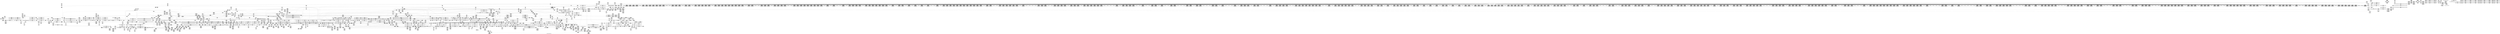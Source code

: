 digraph {
	CE0x4944e10 [shape=record,shape=Mrecord,label="{CE0x4944e10|__rcu_read_unlock:tmp7|include/linux/rcupdate.h,245|*SummSink*}"]
	CE0x4865110 [shape=record,shape=Mrecord,label="{CE0x4865110|current_sid:tmp20|security/selinux/hooks.c,218|*SummSink*}"]
	CE0x48ca3f0 [shape=record,shape=Mrecord,label="{CE0x48ca3f0|task_sid:tmp16|security/selinux/hooks.c,208}"]
	CE0x487fb50 [shape=record,shape=Mrecord,label="{CE0x487fb50|2472:_%struct.cred*,_:_CRE_280,288_|*MultipleSource*|Function::task_sid&Arg::task::|Function::current_has_perm&Arg::tsk::|Function::selinux_task_getscheduler&Arg::p::|security/selinux/hooks.c,208}"]
	CE0x4887d00 [shape=record,shape=Mrecord,label="{CE0x4887d00|2472:_%struct.cred*,_:_CRE_136,144_|*MultipleSource*|Function::task_sid&Arg::task::|Function::current_has_perm&Arg::tsk::|Function::selinux_task_getscheduler&Arg::p::|security/selinux/hooks.c,208}"]
	CE0x4848690 [shape=record,shape=Mrecord,label="{CE0x4848690|i64_5|*Constant*}"]
	CE0x4913a20 [shape=record,shape=Mrecord,label="{CE0x4913a20|i64*_getelementptr_inbounds_(_11_x_i64_,_11_x_i64_*___llvm_gcov_ctr132,_i64_0,_i64_1)|*Constant*|*SummSink*}"]
	CE0x4986c40 [shape=record,shape=Mrecord,label="{CE0x4986c40|__preempt_count_add:tmp2}"]
	CE0x4834320 [shape=record,shape=Mrecord,label="{CE0x4834320|current_has_perm:tmp3|*SummSink*}"]
	CE0x48aec50 [shape=record,shape=Mrecord,label="{CE0x48aec50|2472:_%struct.cred*,_:_CRE_2992,3000_|*MultipleSource*|Function::task_sid&Arg::task::|Function::current_has_perm&Arg::tsk::|Function::selinux_task_getscheduler&Arg::p::|security/selinux/hooks.c,208}"]
	CE0x48192c0 [shape=record,shape=Mrecord,label="{CE0x48192c0|task_sid:tmp1|*SummSource*}"]
	CE0x483c5b0 [shape=record,shape=Mrecord,label="{CE0x483c5b0|current_has_perm:tmp2|*SummSource*}"]
	CE0x4885940 [shape=record,shape=Mrecord,label="{CE0x4885940|2472:_%struct.cred*,_:_CRE_168,176_|*MultipleSource*|Function::task_sid&Arg::task::|Function::current_has_perm&Arg::tsk::|Function::selinux_task_getscheduler&Arg::p::|security/selinux/hooks.c,208}"]
	CE0x496df50 [shape=record,shape=Mrecord,label="{CE0x496df50|_call_void_mcount()_#3}"]
	CE0x483a8f0 [shape=record,shape=Mrecord,label="{CE0x483a8f0|_call_void_mcount()_#3|*SummSink*}"]
	CE0x485f2a0 [shape=record,shape=Mrecord,label="{CE0x485f2a0|i32_22|*Constant*|*SummSink*}"]
	CE0x48e3240 [shape=record,shape=Mrecord,label="{CE0x48e3240|_ret_void,_!dbg_!27717|include/linux/rcupdate.h,424|*SummSource*}"]
	CE0x4843170 [shape=record,shape=Mrecord,label="{CE0x4843170|cred_sid:tmp2|*SummSink*}"]
	CE0x48ad860 [shape=record,shape=Mrecord,label="{CE0x48ad860|2472:_%struct.cred*,_:_CRE_2964,2965_}"]
	CE0x48eea30 [shape=record,shape=Mrecord,label="{CE0x48eea30|__preempt_count_add:tmp|*SummSource*}"]
	CE0x48725b0 [shape=record,shape=Mrecord,label="{CE0x48725b0|%struct.task_struct*_(%struct.task_struct**)*_asm_movq_%gs:$_1:P_,$0_,_r,im,_dirflag_,_fpsr_,_flags_}"]
	CE0x48e15f0 [shape=record,shape=Mrecord,label="{CE0x48e15f0|GLOBAL:__llvm_gcov_ctr126|Global_var:__llvm_gcov_ctr126|*SummSource*}"]
	CE0x4955320 [shape=record,shape=Mrecord,label="{CE0x4955320|i64_1|*Constant*}"]
	CE0x4959c30 [shape=record,shape=Mrecord,label="{CE0x4959c30|__preempt_count_sub:tmp6|./arch/x86/include/asm/preempt.h,78}"]
	CE0x4946850 [shape=record,shape=Mrecord,label="{CE0x4946850|__rcu_read_unlock:bb}"]
	CE0x4899a80 [shape=record,shape=Mrecord,label="{CE0x4899a80|2472:_%struct.cred*,_:_CRE_2052,2056_|*MultipleSource*|Function::task_sid&Arg::task::|Function::current_has_perm&Arg::tsk::|Function::selinux_task_getscheduler&Arg::p::|security/selinux/hooks.c,208}"]
	CE0x48bdf00 [shape=record,shape=Mrecord,label="{CE0x48bdf00|2472:_%struct.cred*,_:_CRE_6368,6376_|*MultipleSource*|Function::task_sid&Arg::task::|Function::current_has_perm&Arg::tsk::|Function::selinux_task_getscheduler&Arg::p::|security/selinux/hooks.c,208}"]
	CE0x490fc70 [shape=record,shape=Mrecord,label="{CE0x490fc70|rcu_read_unlock:tmp2|*SummSink*}"]
	CE0x48a0560 [shape=record,shape=Mrecord,label="{CE0x48a0560|2472:_%struct.cred*,_:_CRE_2508,2512_|*MultipleSource*|Function::task_sid&Arg::task::|Function::current_has_perm&Arg::tsk::|Function::selinux_task_getscheduler&Arg::p::|security/selinux/hooks.c,208}"]
	CE0x4971cd0 [shape=record,shape=Mrecord,label="{CE0x4971cd0|GLOBAL:__preempt_count|Global_var:__preempt_count|*SummSink*}"]
	CE0x48a9740 [shape=record,shape=Mrecord,label="{CE0x48a9740|2472:_%struct.cred*,_:_CRE_2909,2910_}"]
	CE0x48fb8e0 [shape=record,shape=Mrecord,label="{CE0x48fb8e0|rcu_read_lock:tmp21|include/linux/rcupdate.h,884|*SummSink*}"]
	CE0x48c4c40 [shape=record,shape=Mrecord,label="{CE0x48c4c40|2472:_%struct.cred*,_:_CRE_10544,10548_|*MultipleSource*|Function::task_sid&Arg::task::|Function::current_has_perm&Arg::tsk::|Function::selinux_task_getscheduler&Arg::p::|security/selinux/hooks.c,208}"]
	CE0x48bfae0 [shape=record,shape=Mrecord,label="{CE0x48bfae0|2472:_%struct.cred*,_:_CRE_6472,6474_|*MultipleSource*|Function::task_sid&Arg::task::|Function::current_has_perm&Arg::tsk::|Function::selinux_task_getscheduler&Arg::p::|security/selinux/hooks.c,208}"]
	CE0x48e2540 [shape=record,shape=Mrecord,label="{CE0x48e2540|GLOBAL:task_sid.__warned|Global_var:task_sid.__warned}"]
	CE0x48ddea0 [shape=record,shape=Mrecord,label="{CE0x48ddea0|GLOBAL:cred_sid|*Constant*|*SummSink*}"]
	CE0x48d1fb0 [shape=record,shape=Mrecord,label="{CE0x48d1fb0|__rcu_read_lock:tmp1}"]
	CE0x48debd0 [shape=record,shape=Mrecord,label="{CE0x48debd0|GLOBAL:rcu_read_unlock|*Constant*}"]
	CE0x4914de0 [shape=record,shape=Mrecord,label="{CE0x4914de0|i64*_getelementptr_inbounds_(_4_x_i64_,_4_x_i64_*___llvm_gcov_ctr133,_i64_0,_i64_0)|*Constant*|*SummSink*}"]
	CE0x4898780 [shape=record,shape=Mrecord,label="{CE0x4898780|2472:_%struct.cred*,_:_CRE_1984,2016_|*MultipleSource*|Function::task_sid&Arg::task::|Function::current_has_perm&Arg::tsk::|Function::selinux_task_getscheduler&Arg::p::|security/selinux/hooks.c,208}"]
	CE0x4882880 [shape=record,shape=Mrecord,label="{CE0x4882880|2472:_%struct.cred*,_:_CRE_264,272_|*MultipleSource*|Function::task_sid&Arg::task::|Function::current_has_perm&Arg::tsk::|Function::selinux_task_getscheduler&Arg::p::|security/selinux/hooks.c,208}"]
	CE0x488ff90 [shape=record,shape=Mrecord,label="{CE0x488ff90|2472:_%struct.cred*,_:_CRE_536,544_|*MultipleSource*|Function::task_sid&Arg::task::|Function::current_has_perm&Arg::tsk::|Function::selinux_task_getscheduler&Arg::p::|security/selinux/hooks.c,208}"]
	CE0x490ed60 [shape=record,shape=Mrecord,label="{CE0x490ed60|rcu_read_unlock:do.body|*SummSink*}"]
	CE0x482c240 [shape=record,shape=Mrecord,label="{CE0x482c240|current_sid:tmp15|security/selinux/hooks.c,218|*SummSource*}"]
	CE0x48c8130 [shape=record,shape=Mrecord,label="{CE0x48c8130|task_sid:tmp11|security/selinux/hooks.c,208|*SummSink*}"]
	CE0x488db80 [shape=record,shape=Mrecord,label="{CE0x488db80|i64*_getelementptr_inbounds_(_11_x_i64_,_11_x_i64_*___llvm_gcov_ctr127,_i64_0,_i64_8)|*Constant*|*SummSink*}"]
	CE0x4831720 [shape=record,shape=Mrecord,label="{CE0x4831720|current_sid:tmp21|security/selinux/hooks.c,218|*SummSource*}"]
	CE0x490f3e0 [shape=record,shape=Mrecord,label="{CE0x490f3e0|GLOBAL:rcu_read_unlock.__warned|Global_var:rcu_read_unlock.__warned|*SummSource*}"]
	CE0x4891720 [shape=record,shape=Mrecord,label="{CE0x4891720|i64*_getelementptr_inbounds_(_13_x_i64_,_13_x_i64_*___llvm_gcov_ctr126,_i64_0,_i64_8)|*Constant*|*SummSink*}"]
	CE0x48f2c90 [shape=record,shape=Mrecord,label="{CE0x48f2c90|i64*_getelementptr_inbounds_(_4_x_i64_,_4_x_i64_*___llvm_gcov_ctr135,_i64_0,_i64_1)|*Constant*}"]
	CE0x48a3050 [shape=record,shape=Mrecord,label="{CE0x48a3050|2472:_%struct.cred*,_:_CRE_2598,2600_|*MultipleSource*|Function::task_sid&Arg::task::|Function::current_has_perm&Arg::tsk::|Function::selinux_task_getscheduler&Arg::p::|security/selinux/hooks.c,208}"]
	CE0x48fce30 [shape=record,shape=Mrecord,label="{CE0x48fce30|cred_sid:sid|security/selinux/hooks.c,197|*SummSink*}"]
	CE0x48f2590 [shape=record,shape=Mrecord,label="{CE0x48f2590|__preempt_count_sub:do.end}"]
	CE0x48a1170 [shape=record,shape=Mrecord,label="{CE0x48a1170|2472:_%struct.cred*,_:_CRE_2524,2525_}"]
	CE0x48f2350 [shape=record,shape=Mrecord,label="{CE0x48f2350|rcu_lock_release:tmp3}"]
	CE0x48ec230 [shape=record,shape=Mrecord,label="{CE0x48ec230|__rcu_read_unlock:tmp2|*SummSink*}"]
	CE0x482f860 [shape=record,shape=Mrecord,label="{CE0x482f860|rcu_read_lock:tmp9|include/linux/rcupdate.h,882|*SummSource*}"]
	CE0x48b6c60 [shape=record,shape=Mrecord,label="{CE0x48b6c60|2472:_%struct.cred*,_:_CRE_6196,6200_|*MultipleSource*|Function::task_sid&Arg::task::|Function::current_has_perm&Arg::tsk::|Function::selinux_task_getscheduler&Arg::p::|security/selinux/hooks.c,208}"]
	CE0x4822e40 [shape=record,shape=Mrecord,label="{CE0x4822e40|i32_218|*Constant*|*SummSource*}"]
	CE0x48d6f30 [shape=record,shape=Mrecord,label="{CE0x48d6f30|rcu_read_lock:land.lhs.true2|*SummSource*}"]
	CE0x482be20 [shape=record,shape=Mrecord,label="{CE0x482be20|i64*_getelementptr_inbounds_(_11_x_i64_,_11_x_i64_*___llvm_gcov_ctr125,_i64_0,_i64_8)|*Constant*|*SummSource*}"]
	CE0x48d83b0 [shape=record,shape=Mrecord,label="{CE0x48d83b0|rcu_read_lock:if.end|*SummSource*}"]
	CE0x48bc740 [shape=record,shape=Mrecord,label="{CE0x48bc740|2472:_%struct.cred*,_:_CRE_6341,6342_}"]
	CE0x48ae6a0 [shape=record,shape=Mrecord,label="{CE0x48ae6a0|2472:_%struct.cred*,_:_CRE_2976,2980_|*MultipleSource*|Function::task_sid&Arg::task::|Function::current_has_perm&Arg::tsk::|Function::selinux_task_getscheduler&Arg::p::|security/selinux/hooks.c,208}"]
	CE0x4885340 [shape=record,shape=Mrecord,label="{CE0x4885340|2472:_%struct.cred*,_:_CRE_120,128_|*MultipleSource*|Function::task_sid&Arg::task::|Function::current_has_perm&Arg::tsk::|Function::selinux_task_getscheduler&Arg::p::|security/selinux/hooks.c,208}"]
	CE0x489f9b0 [shape=record,shape=Mrecord,label="{CE0x489f9b0|2472:_%struct.cred*,_:_CRE_2424,2472_|*MultipleSource*|Function::task_sid&Arg::task::|Function::current_has_perm&Arg::tsk::|Function::selinux_task_getscheduler&Arg::p::|security/selinux/hooks.c,208}"]
	CE0x4994150 [shape=record,shape=Mrecord,label="{CE0x4994150|__preempt_count_sub:do.body|*SummSource*}"]
	CE0x48b9a20 [shape=record,shape=Mrecord,label="{CE0x48b9a20|2472:_%struct.cred*,_:_CRE_6303,6304_}"]
	CE0x48a3c30 [shape=record,shape=Mrecord,label="{CE0x48a3c30|2472:_%struct.cred*,_:_CRE_2656,2664_|*MultipleSource*|Function::task_sid&Arg::task::|Function::current_has_perm&Arg::tsk::|Function::selinux_task_getscheduler&Arg::p::|security/selinux/hooks.c,208}"]
	CE0x48b3c80 [shape=record,shape=Mrecord,label="{CE0x48b3c80|2472:_%struct.cred*,_:_CRE_5912,5920_|*MultipleSource*|Function::task_sid&Arg::task::|Function::current_has_perm&Arg::tsk::|Function::selinux_task_getscheduler&Arg::p::|security/selinux/hooks.c,208}"]
	CE0x48e43f0 [shape=record,shape=Mrecord,label="{CE0x48e43f0|_ret_void,_!dbg_!27717|include/linux/rcupdate.h,245|*SummSink*}"]
	CE0x48c33b0 [shape=record,shape=Mrecord,label="{CE0x48c33b0|2472:_%struct.cred*,_:_CRE_6644,6648_|*MultipleSource*|Function::task_sid&Arg::task::|Function::current_has_perm&Arg::tsk::|Function::selinux_task_getscheduler&Arg::p::|security/selinux/hooks.c,208}"]
	CE0x484f800 [shape=record,shape=Mrecord,label="{CE0x484f800|i64_5|*Constant*|*SummSink*}"]
	CE0x4892250 [shape=record,shape=Mrecord,label="{CE0x4892250|task_sid:tmp19|security/selinux/hooks.c,208|*SummSource*}"]
	CE0x49032f0 [shape=record,shape=Mrecord,label="{CE0x49032f0|_ret_void,_!dbg_!27719|./arch/x86/include/asm/preempt.h,73|*SummSource*}"]
	CE0x48df770 [shape=record,shape=Mrecord,label="{CE0x48df770|get_current:bb}"]
	CE0x48b8650 [shape=record,shape=Mrecord,label="{CE0x48b8650|2472:_%struct.cred*,_:_CRE_6288,6289_}"]
	CE0x48ae900 [shape=record,shape=Mrecord,label="{CE0x48ae900|2472:_%struct.cred*,_:_CRE_2984,2988_|*MultipleSource*|Function::task_sid&Arg::task::|Function::current_has_perm&Arg::tsk::|Function::selinux_task_getscheduler&Arg::p::|security/selinux/hooks.c,208}"]
	CE0x48c27a0 [shape=record,shape=Mrecord,label="{CE0x48c27a0|2472:_%struct.cred*,_:_CRE_6608,6616_|*MultipleSource*|Function::task_sid&Arg::task::|Function::current_has_perm&Arg::tsk::|Function::selinux_task_getscheduler&Arg::p::|security/selinux/hooks.c,208}"]
	CE0x4947f50 [shape=record,shape=Mrecord,label="{CE0x4947f50|__preempt_count_add:tmp6|./arch/x86/include/asm/preempt.h,73|*SummSink*}"]
	CE0x489f260 [shape=record,shape=Mrecord,label="{CE0x489f260|2472:_%struct.cred*,_:_CRE_2400,2408_|*MultipleSource*|Function::task_sid&Arg::task::|Function::current_has_perm&Arg::tsk::|Function::selinux_task_getscheduler&Arg::p::|security/selinux/hooks.c,208}"]
	CE0x483a750 [shape=record,shape=Mrecord,label="{CE0x483a750|GLOBAL:__llvm_gcov_ctr125|Global_var:__llvm_gcov_ctr125|*SummSource*}"]
	CE0x48fe410 [shape=record,shape=Mrecord,label="{CE0x48fe410|rcu_read_unlock:if.end|*SummSink*}"]
	CE0x48e52f0 [shape=record,shape=Mrecord,label="{CE0x48e52f0|rcu_lock_release:__here}"]
	CE0x4909e10 [shape=record,shape=Mrecord,label="{CE0x4909e10|rcu_read_unlock:tmp6|include/linux/rcupdate.h,933|*SummSink*}"]
	CE0x490c9d0 [shape=record,shape=Mrecord,label="{CE0x490c9d0|rcu_read_unlock:tmp4|include/linux/rcupdate.h,933|*SummSource*}"]
	CE0x483c910 [shape=record,shape=Mrecord,label="{CE0x483c910|current_has_perm:tmp3}"]
	CE0x48979a0 [shape=record,shape=Mrecord,label="{CE0x48979a0|2472:_%struct.cred*,_:_CRE_1944,1952_|*MultipleSource*|Function::task_sid&Arg::task::|Function::current_has_perm&Arg::tsk::|Function::selinux_task_getscheduler&Arg::p::|security/selinux/hooks.c,208}"]
	CE0x48982f0 [shape=record,shape=Mrecord,label="{CE0x48982f0|2472:_%struct.cred*,_:_CRE_1976,1977_|*MultipleSource*|Function::task_sid&Arg::task::|Function::current_has_perm&Arg::tsk::|Function::selinux_task_getscheduler&Arg::p::|security/selinux/hooks.c,208}"]
	CE0x48acdb0 [shape=record,shape=Mrecord,label="{CE0x48acdb0|2472:_%struct.cred*,_:_CRE_2955,2956_}"]
	CE0x4883260 [shape=record,shape=Mrecord,label="{CE0x4883260|i64_4|*Constant*}"]
	CE0x48e7130 [shape=record,shape=Mrecord,label="{CE0x48e7130|__rcu_read_unlock:do.end|*SummSink*}"]
	CE0x48187e0 [shape=record,shape=Mrecord,label="{CE0x48187e0|current_sid:tmp}"]
	CE0x49551d0 [shape=record,shape=Mrecord,label="{CE0x49551d0|i64*_getelementptr_inbounds_(_4_x_i64_,_4_x_i64_*___llvm_gcov_ctr128,_i64_0,_i64_0)|*Constant*|*SummSource*}"]
	CE0x6618930 [shape=record,shape=Mrecord,label="{CE0x6618930|current_has_perm:entry}"]
	CE0x48a93e0 [shape=record,shape=Mrecord,label="{CE0x48a93e0|2472:_%struct.cred*,_:_CRE_2906,2907_}"]
	CE0x48c8600 [shape=record,shape=Mrecord,label="{CE0x48c8600|task_sid:call3|security/selinux/hooks.c,208}"]
	CE0x491e3d0 [shape=record,shape=Mrecord,label="{CE0x491e3d0|GLOBAL:rcu_lock_release|*Constant*|*SummSink*}"]
	CE0x4862120 [shape=record,shape=Mrecord,label="{CE0x4862120|current_sid:tmp24|security/selinux/hooks.c,220|*SummSource*}"]
	CE0x4971bd0 [shape=record,shape=Mrecord,label="{CE0x4971bd0|_call_void_asm_addl_$1,_%gs:$0_,_*m,ri,*m,_dirflag_,_fpsr_,_flags_(i32*___preempt_count,_i32_%sub,_i32*___preempt_count)_#3,_!dbg_!27717,_!srcloc_!27718|./arch/x86/include/asm/preempt.h,77|*SummSource*}"]
	CE0x48bd0c0 [shape=record,shape=Mrecord,label="{CE0x48bd0c0|2472:_%struct.cred*,_:_CRE_6349,6350_}"]
	CE0x491ed40 [shape=record,shape=Mrecord,label="{CE0x491ed40|GLOBAL:__rcu_read_unlock|*Constant*}"]
	CE0x48d22e0 [shape=record,shape=Mrecord,label="{CE0x48d22e0|rcu_read_lock:tmp3}"]
	CE0x48d0420 [shape=record,shape=Mrecord,label="{CE0x48d0420|rcu_read_unlock:tmp18|include/linux/rcupdate.h,933}"]
	CE0x48a2020 [shape=record,shape=Mrecord,label="{CE0x48a2020|2472:_%struct.cred*,_:_CRE_2544,2568_|*MultipleSource*|Function::task_sid&Arg::task::|Function::current_has_perm&Arg::tsk::|Function::selinux_task_getscheduler&Arg::p::|security/selinux/hooks.c,208}"]
	CE0x495aea0 [shape=record,shape=Mrecord,label="{CE0x495aea0|__preempt_count_sub:tmp4|./arch/x86/include/asm/preempt.h,77}"]
	CE0x489a400 [shape=record,shape=Mrecord,label="{CE0x489a400|2472:_%struct.cred*,_:_CRE_2076,2080_|*MultipleSource*|Function::task_sid&Arg::task::|Function::current_has_perm&Arg::tsk::|Function::selinux_task_getscheduler&Arg::p::|security/selinux/hooks.c,208}"]
	CE0x4837a50 [shape=record,shape=Mrecord,label="{CE0x4837a50|current_sid:tmp7|security/selinux/hooks.c,218|*SummSink*}"]
	CE0x489d3b0 [shape=record,shape=Mrecord,label="{CE0x489d3b0|2472:_%struct.cred*,_:_CRE_2296,2304_|*MultipleSource*|Function::task_sid&Arg::task::|Function::current_has_perm&Arg::tsk::|Function::selinux_task_getscheduler&Arg::p::|security/selinux/hooks.c,208}"]
	CE0x48d0f40 [shape=record,shape=Mrecord,label="{CE0x48d0f40|rcu_read_lock:land.lhs.true|*SummSink*}"]
	CE0x489cc90 [shape=record,shape=Mrecord,label="{CE0x489cc90|2472:_%struct.cred*,_:_CRE_2272,2280_|*MultipleSource*|Function::task_sid&Arg::task::|Function::current_has_perm&Arg::tsk::|Function::selinux_task_getscheduler&Arg::p::|security/selinux/hooks.c,208}"]
	CE0x491c090 [shape=record,shape=Mrecord,label="{CE0x491c090|rcu_read_unlock:tmp21|include/linux/rcupdate.h,935}"]
	CE0x48b9560 [shape=record,shape=Mrecord,label="{CE0x48b9560|2472:_%struct.cred*,_:_CRE_6299,6300_}"]
	CE0x48e3690 [shape=record,shape=Mrecord,label="{CE0x48e3690|_call_void___rcu_read_unlock()_#10,_!dbg_!27734|include/linux/rcupdate.h,937|*SummSink*}"]
	CE0x48465e0 [shape=record,shape=Mrecord,label="{CE0x48465e0|2472:_%struct.cred*,_:_CRE_72,76_|*MultipleSource*|Function::task_sid&Arg::task::|Function::current_has_perm&Arg::tsk::|Function::selinux_task_getscheduler&Arg::p::|security/selinux/hooks.c,208}"]
	CE0x48a70a0 [shape=record,shape=Mrecord,label="{CE0x48a70a0|2472:_%struct.cred*,_:_CRE_2816,2824_|*MultipleSource*|Function::task_sid&Arg::task::|Function::current_has_perm&Arg::tsk::|Function::selinux_task_getscheduler&Arg::p::|security/selinux/hooks.c,208}"]
	CE0x48fbad0 [shape=record,shape=Mrecord,label="{CE0x48fbad0|rcu_read_lock:tmp22|include/linux/rcupdate.h,884}"]
	CE0x48950e0 [shape=record,shape=Mrecord,label="{CE0x48950e0|2472:_%struct.cred*,_:_CRE_1808,1816_|*MultipleSource*|Function::task_sid&Arg::task::|Function::current_has_perm&Arg::tsk::|Function::selinux_task_getscheduler&Arg::p::|security/selinux/hooks.c,208}"]
	CE0x4895830 [shape=record,shape=Mrecord,label="{CE0x4895830|2472:_%struct.cred*,_:_CRE_1832,1840_|*MultipleSource*|Function::task_sid&Arg::task::|Function::current_has_perm&Arg::tsk::|Function::selinux_task_getscheduler&Arg::p::|security/selinux/hooks.c,208}"]
	CE0x48d1030 [shape=record,shape=Mrecord,label="{CE0x48d1030|rcu_read_lock:tmp12|include/linux/rcupdate.h,882|*SummSource*}"]
	CE0x4838120 [shape=record,shape=Mrecord,label="{CE0x4838120|_ret_i32_%tmp24,_!dbg_!27742|security/selinux/hooks.c,220|*SummSource*}"]
	CE0x48e6b90 [shape=record,shape=Mrecord,label="{CE0x48e6b90|rcu_lock_release:tmp7|*SummSource*}"]
	CE0x48eeff0 [shape=record,shape=Mrecord,label="{CE0x48eeff0|__preempt_count_sub:tmp7|./arch/x86/include/asm/preempt.h,78}"]
	CE0x4893430 [shape=record,shape=Mrecord,label="{CE0x4893430|2472:_%struct.cred*,_:_CRE_700,701_}"]
	CE0x49073e0 [shape=record,shape=Mrecord,label="{CE0x49073e0|rcu_read_lock:tmp20|include/linux/rcupdate.h,882}"]
	CE0x48bcad0 [shape=record,shape=Mrecord,label="{CE0x48bcad0|2472:_%struct.cred*,_:_CRE_6344,6345_}"]
	CE0x4872c40 [shape=record,shape=Mrecord,label="{CE0x4872c40|2472:_%struct.cred*,_:_CRE_16,20_|*MultipleSource*|Function::task_sid&Arg::task::|Function::current_has_perm&Arg::tsk::|Function::selinux_task_getscheduler&Arg::p::|security/selinux/hooks.c,208}"]
	CE0x489d5e0 [shape=record,shape=Mrecord,label="{CE0x489d5e0|2472:_%struct.cred*,_:_CRE_2304,2312_|*MultipleSource*|Function::task_sid&Arg::task::|Function::current_has_perm&Arg::tsk::|Function::selinux_task_getscheduler&Arg::p::|security/selinux/hooks.c,208}"]
	CE0x4913810 [shape=record,shape=Mrecord,label="{CE0x4913810|i64*_getelementptr_inbounds_(_11_x_i64_,_11_x_i64_*___llvm_gcov_ctr132,_i64_0,_i64_1)|*Constant*|*SummSource*}"]
	CE0x489b4d0 [shape=record,shape=Mrecord,label="{CE0x489b4d0|2472:_%struct.cred*,_:_CRE_2128,2136_|*MultipleSource*|Function::task_sid&Arg::task::|Function::current_has_perm&Arg::tsk::|Function::selinux_task_getscheduler&Arg::p::|security/selinux/hooks.c,208}"]
	CE0x490fb90 [shape=record,shape=Mrecord,label="{CE0x490fb90|rcu_read_unlock:tmp2}"]
	CE0x48c7fb0 [shape=record,shape=Mrecord,label="{CE0x48c7fb0|task_sid:tmp12|security/selinux/hooks.c,208}"]
	CE0x48345c0 [shape=record,shape=Mrecord,label="{CE0x48345c0|_call_void_mcount()_#3|*SummSource*}"]
	CE0x48a45b0 [shape=record,shape=Mrecord,label="{CE0x48a45b0|2472:_%struct.cred*,_:_CRE_2688,2692_|*MultipleSource*|Function::task_sid&Arg::task::|Function::current_has_perm&Arg::tsk::|Function::selinux_task_getscheduler&Arg::p::|security/selinux/hooks.c,208}"]
	CE0x48a6950 [shape=record,shape=Mrecord,label="{CE0x48a6950|2472:_%struct.cred*,_:_CRE_2792,2800_|*MultipleSource*|Function::task_sid&Arg::task::|Function::current_has_perm&Arg::tsk::|Function::selinux_task_getscheduler&Arg::p::|security/selinux/hooks.c,208}"]
	CE0x48a7c20 [shape=record,shape=Mrecord,label="{CE0x48a7c20|2472:_%struct.cred*,_:_CRE_2856,2864_|*MultipleSource*|Function::task_sid&Arg::task::|Function::current_has_perm&Arg::tsk::|Function::selinux_task_getscheduler&Arg::p::|security/selinux/hooks.c,208}"]
	CE0x48ad600 [shape=record,shape=Mrecord,label="{CE0x48ad600|2472:_%struct.cred*,_:_CRE_2962,2963_}"]
	CE0x48908f0 [shape=record,shape=Mrecord,label="{CE0x48908f0|2472:_%struct.cred*,_:_CRE_652,656_|*MultipleSource*|Function::task_sid&Arg::task::|Function::current_has_perm&Arg::tsk::|Function::selinux_task_getscheduler&Arg::p::|security/selinux/hooks.c,208}"]
	CE0x483c0c0 [shape=record,shape=Mrecord,label="{CE0x483c0c0|current_has_perm:tmp1|*SummSink*}"]
	CE0x48c4680 [shape=record,shape=Mrecord,label="{CE0x48c4680|2472:_%struct.cred*,_:_CRE_10528,10536_|*MultipleSource*|Function::task_sid&Arg::task::|Function::current_has_perm&Arg::tsk::|Function::selinux_task_getscheduler&Arg::p::|security/selinux/hooks.c,208}"]
	CE0x482f6e0 [shape=record,shape=Mrecord,label="{CE0x482f6e0|rcu_read_lock:tmp10|include/linux/rcupdate.h,882}"]
	CE0x4828960 [shape=record,shape=Mrecord,label="{CE0x4828960|selinux_task_getscheduler:tmp1}"]
	CE0x48d1f40 [shape=record,shape=Mrecord,label="{CE0x48d1f40|__rcu_read_lock:tmp1|*SummSource*}"]
	CE0x48ca640 [shape=record,shape=Mrecord,label="{CE0x48ca640|task_sid:tmp17|security/selinux/hooks.c,208}"]
	CE0x48aa090 [shape=record,shape=Mrecord,label="{CE0x48aa090|2472:_%struct.cred*,_:_CRE_2917,2918_}"]
	CE0x481eb30 [shape=record,shape=Mrecord,label="{CE0x481eb30|selinux_task_getscheduler:tmp3|*SummSink*}"]
	CE0x489fc10 [shape=record,shape=Mrecord,label="{CE0x489fc10|2472:_%struct.cred*,_:_CRE_2472,2480_|*MultipleSource*|Function::task_sid&Arg::task::|Function::current_has_perm&Arg::tsk::|Function::selinux_task_getscheduler&Arg::p::|security/selinux/hooks.c,208}"]
	CE0x4864370 [shape=record,shape=Mrecord,label="{CE0x4864370|i64_2|*Constant*}"]
	CE0x48b98f0 [shape=record,shape=Mrecord,label="{CE0x48b98f0|2472:_%struct.cred*,_:_CRE_6302,6303_}"]
	CE0x48e2cb0 [shape=record,shape=Mrecord,label="{CE0x48e2cb0|task_sid:tobool1|security/selinux/hooks.c,208}"]
	CE0x4873ee0 [shape=record,shape=Mrecord,label="{CE0x4873ee0|COLLAPSED:_GCMRE___llvm_gcov_ctr128_internal_global_4_x_i64_zeroinitializer:_elem_0:default:}"]
	CE0x48ed7e0 [shape=record,shape=Mrecord,label="{CE0x48ed7e0|__preempt_count_add:tmp4|./arch/x86/include/asm/preempt.h,72|*SummSource*}"]
	CE0x48803a0 [shape=record,shape=Mrecord,label="{CE0x48803a0|task_sid:if.end|*SummSource*}"]
	CE0x48a6bb0 [shape=record,shape=Mrecord,label="{CE0x48a6bb0|2472:_%struct.cred*,_:_CRE_2800,2808_|*MultipleSource*|Function::task_sid&Arg::task::|Function::current_has_perm&Arg::tsk::|Function::selinux_task_getscheduler&Arg::p::|security/selinux/hooks.c,208}"]
	CE0x4841950 [shape=record,shape=Mrecord,label="{CE0x4841950|__rcu_read_lock:entry}"]
	CE0x4873b50 [shape=record,shape=Mrecord,label="{CE0x4873b50|2472:_%struct.cred*,_:_CRE_184,192_|*MultipleSource*|Function::task_sid&Arg::task::|Function::current_has_perm&Arg::tsk::|Function::selinux_task_getscheduler&Arg::p::|security/selinux/hooks.c,208}"]
	CE0x4897e60 [shape=record,shape=Mrecord,label="{CE0x4897e60|2472:_%struct.cred*,_:_CRE_1960,1968_|*MultipleSource*|Function::task_sid&Arg::task::|Function::current_has_perm&Arg::tsk::|Function::selinux_task_getscheduler&Arg::p::|security/selinux/hooks.c,208}"]
	CE0x481fa80 [shape=record,shape=Mrecord,label="{CE0x481fa80|2472:_%struct.cred*,_:_CRE_688,689_}"]
	CE0x4872130 [shape=record,shape=Mrecord,label="{CE0x4872130|get_current:tmp|*SummSink*}"]
	CE0x4911cb0 [shape=record,shape=Mrecord,label="{CE0x4911cb0|i64*_getelementptr_inbounds_(_4_x_i64_,_4_x_i64_*___llvm_gcov_ctr133,_i64_0,_i64_1)|*Constant*|*SummSource*}"]
	CE0x48cbdc0 [shape=record,shape=Mrecord,label="{CE0x48cbdc0|task_sid:tmp22|security/selinux/hooks.c,208|*SummSource*}"]
	CE0x4906970 [shape=record,shape=Mrecord,label="{CE0x4906970|i64*_getelementptr_inbounds_(_11_x_i64_,_11_x_i64_*___llvm_gcov_ctr127,_i64_0,_i64_9)|*Constant*}"]
	CE0x48a9970 [shape=record,shape=Mrecord,label="{CE0x48a9970|2472:_%struct.cred*,_:_CRE_2911,2912_}"]
	CE0x4837790 [shape=record,shape=Mrecord,label="{CE0x4837790|current_sid:tmp7|security/selinux/hooks.c,218}"]
	CE0x48cc930 [shape=record,shape=Mrecord,label="{CE0x48cc930|task_sid:tmp25|security/selinux/hooks.c,208}"]
	CE0x4903360 [shape=record,shape=Mrecord,label="{CE0x4903360|_ret_void,_!dbg_!27719|./arch/x86/include/asm/preempt.h,73|*SummSink*}"]
	CE0x4882e40 [shape=record,shape=Mrecord,label="{CE0x4882e40|rcu_read_lock:tobool1|include/linux/rcupdate.h,882|*SummSink*}"]
	CE0x48bb7d0 [shape=record,shape=Mrecord,label="{CE0x48bb7d0|2472:_%struct.cred*,_:_CRE_6328,6329_}"]
	CE0x48450c0 [shape=record,shape=Mrecord,label="{CE0x48450c0|rcu_lock_acquire:map|Function::rcu_lock_acquire&Arg::map::}"]
	CE0x48f27c0 [shape=record,shape=Mrecord,label="{CE0x48f27c0|__preempt_count_sub:do.end|*SummSink*}"]
	CE0x48ae7d0 [shape=record,shape=Mrecord,label="{CE0x48ae7d0|2472:_%struct.cred*,_:_CRE_2980,2984_|*MultipleSource*|Function::task_sid&Arg::task::|Function::current_has_perm&Arg::tsk::|Function::selinux_task_getscheduler&Arg::p::|security/selinux/hooks.c,208}"]
	CE0x48d0d80 [shape=record,shape=Mrecord,label="{CE0x48d0d80|rcu_read_lock:do.body|*SummSink*}"]
	CE0x48e1e80 [shape=record,shape=Mrecord,label="{CE0x48e1e80|task_sid:tmp7|security/selinux/hooks.c,208|*SummSink*}"]
	CE0x48aac70 [shape=record,shape=Mrecord,label="{CE0x48aac70|2472:_%struct.cred*,_:_CRE_2927,2928_}"]
	CE0x4827670 [shape=record,shape=Mrecord,label="{CE0x4827670|i8_1|*Constant*|*SummSource*}"]
	CE0x48a2df0 [shape=record,shape=Mrecord,label="{CE0x48a2df0|2472:_%struct.cred*,_:_CRE_2596,2598_|*MultipleSource*|Function::task_sid&Arg::task::|Function::current_has_perm&Arg::tsk::|Function::selinux_task_getscheduler&Arg::p::|security/selinux/hooks.c,208}"]
	CE0x485d730 [shape=record,shape=Mrecord,label="{CE0x485d730|__rcu_read_lock:tmp7|include/linux/rcupdate.h,240}"]
	CE0x483a4e0 [shape=record,shape=Mrecord,label="{CE0x483a4e0|i64_0|*Constant*|*SummSink*}"]
	CE0x48989e0 [shape=record,shape=Mrecord,label="{CE0x48989e0|2472:_%struct.cred*,_:_CRE_2016,2020_|*MultipleSource*|Function::task_sid&Arg::task::|Function::current_has_perm&Arg::tsk::|Function::selinux_task_getscheduler&Arg::p::|security/selinux/hooks.c,208}"]
	CE0x48d45c0 [shape=record,shape=Mrecord,label="{CE0x48d45c0|rcu_read_unlock:call|include/linux/rcupdate.h,933|*SummSource*}"]
	CE0x48bfd10 [shape=record,shape=Mrecord,label="{CE0x48bfd10|2472:_%struct.cred*,_:_CRE_6474,6476_|*MultipleSource*|Function::task_sid&Arg::task::|Function::current_has_perm&Arg::tsk::|Function::selinux_task_getscheduler&Arg::p::|security/selinux/hooks.c,208}"]
	CE0x484b690 [shape=record,shape=Mrecord,label="{CE0x484b690|GLOBAL:lockdep_rcu_suspicious|*Constant*|*SummSource*}"]
	CE0x48c1700 [shape=record,shape=Mrecord,label="{CE0x48c1700|2472:_%struct.cred*,_:_CRE_6544,6552_|*MultipleSource*|Function::task_sid&Arg::task::|Function::current_has_perm&Arg::tsk::|Function::selinux_task_getscheduler&Arg::p::|security/selinux/hooks.c,208}"]
	CE0x494ef30 [shape=record,shape=Mrecord,label="{CE0x494ef30|__preempt_count_sub:tmp7|./arch/x86/include/asm/preempt.h,78|*SummSink*}"]
	CE0x48385e0 [shape=record,shape=Mrecord,label="{CE0x48385e0|current_has_perm:call1|security/selinux/hooks.c,1543}"]
	CE0x491d9c0 [shape=record,shape=Mrecord,label="{CE0x491d9c0|_call_void_rcu_lock_release(%struct.lockdep_map*_rcu_lock_map)_#10,_!dbg_!27733|include/linux/rcupdate.h,935}"]
	CE0x491abc0 [shape=record,shape=Mrecord,label="{CE0x491abc0|i32_934|*Constant*}"]
	CE0x489f720 [shape=record,shape=Mrecord,label="{CE0x489f720|2472:_%struct.cred*,_:_CRE_2416,2424_|*MultipleSource*|Function::task_sid&Arg::task::|Function::current_has_perm&Arg::tsk::|Function::selinux_task_getscheduler&Arg::p::|security/selinux/hooks.c,208}"]
	CE0x48c2310 [shape=record,shape=Mrecord,label="{CE0x48c2310|2472:_%struct.cred*,_:_CRE_6584,6600_|*MultipleSource*|Function::task_sid&Arg::task::|Function::current_has_perm&Arg::tsk::|Function::selinux_task_getscheduler&Arg::p::|security/selinux/hooks.c,208}"]
	CE0x48e63d0 [shape=record,shape=Mrecord,label="{CE0x48e63d0|rcu_lock_release:tmp6}"]
	CE0x4890db0 [shape=record,shape=Mrecord,label="{CE0x4890db0|2472:_%struct.cred*,_:_CRE_664,672_|*MultipleSource*|Function::task_sid&Arg::task::|Function::current_has_perm&Arg::tsk::|Function::selinux_task_getscheduler&Arg::p::|security/selinux/hooks.c,208}"]
	CE0x4917e30 [shape=record,shape=Mrecord,label="{CE0x4917e30|GLOBAL:__preempt_count|Global_var:__preempt_count|*SummSource*}"]
	CE0x4835100 [shape=record,shape=Mrecord,label="{CE0x4835100|current_sid:entry|*SummSource*}"]
	CE0x48a00d0 [shape=record,shape=Mrecord,label="{CE0x48a00d0|2472:_%struct.cred*,_:_CRE_2488,2504_|*MultipleSource*|Function::task_sid&Arg::task::|Function::current_has_perm&Arg::tsk::|Function::selinux_task_getscheduler&Arg::p::|security/selinux/hooks.c,208}"]
	CE0x487d6a0 [shape=record,shape=Mrecord,label="{CE0x487d6a0|__rcu_read_lock:entry|*SummSink*}"]
	CE0x4829730 [shape=record,shape=Mrecord,label="{CE0x4829730|current_has_perm:bb|*SummSource*}"]
	CE0x4891c40 [shape=record,shape=Mrecord,label="{CE0x4891c40|task_sid:tmp19|security/selinux/hooks.c,208}"]
	CE0x488fb80 [shape=record,shape=Mrecord,label="{CE0x488fb80|2472:_%struct.cred*,_:_CRE_520,524_|*MultipleSource*|Function::task_sid&Arg::task::|Function::current_has_perm&Arg::tsk::|Function::selinux_task_getscheduler&Arg::p::|security/selinux/hooks.c,208}"]
	CE0x48fe660 [shape=record,shape=Mrecord,label="{CE0x48fe660|rcu_read_unlock:land.lhs.true|*SummSource*}"]
	CE0x48424e0 [shape=record,shape=Mrecord,label="{CE0x48424e0|_call_void_mcount()_#3}"]
	CE0x48804e0 [shape=record,shape=Mrecord,label="{CE0x48804e0|task_sid:if.end}"]
	CE0x4918310 [shape=record,shape=Mrecord,label="{CE0x4918310|rcu_read_unlock:tmp11|include/linux/rcupdate.h,933|*SummSource*}"]
	CE0x4901c70 [shape=record,shape=Mrecord,label="{CE0x4901c70|rcu_read_unlock:call3|include/linux/rcupdate.h,933|*SummSink*}"]
	CE0x48acc80 [shape=record,shape=Mrecord,label="{CE0x48acc80|2472:_%struct.cred*,_:_CRE_2954,2955_}"]
	CE0x4903050 [shape=record,shape=Mrecord,label="{CE0x4903050|rcu_read_lock:tobool|include/linux/rcupdate.h,882|*SummSource*}"]
	CE0x48e6fe0 [shape=record,shape=Mrecord,label="{CE0x48e6fe0|__rcu_read_unlock:do.end}"]
	CE0x489c7d0 [shape=record,shape=Mrecord,label="{CE0x489c7d0|2472:_%struct.cred*,_:_CRE_2256,2264_|*MultipleSource*|Function::task_sid&Arg::task::|Function::current_has_perm&Arg::tsk::|Function::selinux_task_getscheduler&Arg::p::|security/selinux/hooks.c,208}"]
	CE0x48667f0 [shape=record,shape=Mrecord,label="{CE0x48667f0|current_sid:tmp17|security/selinux/hooks.c,218|*SummSource*}"]
	CE0x496c610 [shape=record,shape=Mrecord,label="{CE0x496c610|__preempt_count_add:tmp3|*SummSource*}"]
	CE0x48a3770 [shape=record,shape=Mrecord,label="{CE0x48a3770|2472:_%struct.cred*,_:_CRE_2616,2648_|*MultipleSource*|Function::task_sid&Arg::task::|Function::current_has_perm&Arg::tsk::|Function::selinux_task_getscheduler&Arg::p::|security/selinux/hooks.c,208}"]
	CE0x48dcc90 [shape=record,shape=Mrecord,label="{CE0x48dcc90|i64*_getelementptr_inbounds_(_13_x_i64_,_13_x_i64_*___llvm_gcov_ctr126,_i64_0,_i64_12)|*Constant*|*SummSink*}"]
	CE0x491b9e0 [shape=record,shape=Mrecord,label="{CE0x491b9e0|rcu_read_unlock:tmp19|include/linux/rcupdate.h,933|*SummSink*}"]
	CE0x48849f0 [shape=record,shape=Mrecord,label="{CE0x48849f0|rcu_read_lock:call|include/linux/rcupdate.h,882}"]
	CE0x489ad80 [shape=record,shape=Mrecord,label="{CE0x489ad80|2472:_%struct.cred*,_:_CRE_2104,2112_|*MultipleSource*|Function::task_sid&Arg::task::|Function::current_has_perm&Arg::tsk::|Function::selinux_task_getscheduler&Arg::p::|security/selinux/hooks.c,208}"]
	CE0x484f970 [shape=record,shape=Mrecord,label="{CE0x484f970|current_sid:tmp9|security/selinux/hooks.c,218}"]
	CE0x4833650 [shape=record,shape=Mrecord,label="{CE0x4833650|current_sid:land.lhs.true|*SummSink*}"]
	CE0x484f9e0 [shape=record,shape=Mrecord,label="{CE0x484f9e0|i64_4|*Constant*}"]
	CE0x4886650 [shape=record,shape=Mrecord,label="{CE0x4886650|GLOBAL:rcu_lock_acquire|*Constant*}"]
	CE0x4884920 [shape=record,shape=Mrecord,label="{CE0x4884920|rcu_lock_acquire:map|Function::rcu_lock_acquire&Arg::map::|*SummSink*}"]
	CE0x487e5c0 [shape=record,shape=Mrecord,label="{CE0x487e5c0|2472:_%struct.cred*,_:_CRE_92,96_|*MultipleSource*|Function::task_sid&Arg::task::|Function::current_has_perm&Arg::tsk::|Function::selinux_task_getscheduler&Arg::p::|security/selinux/hooks.c,208}"]
	CE0x4821ac0 [shape=record,shape=Mrecord,label="{CE0x4821ac0|i64*_getelementptr_inbounds_(_4_x_i64_,_4_x_i64_*___llvm_gcov_ctr130,_i64_0,_i64_3)|*Constant*|*SummSink*}"]
	CE0x4810370 [shape=record,shape=Mrecord,label="{CE0x4810370|current_sid:do.end|*SummSink*}"]
	CE0x4830380 [shape=record,shape=Mrecord,label="{CE0x4830380|GLOBAL:get_current|*Constant*|*SummSink*}"]
	CE0x48e5850 [shape=record,shape=Mrecord,label="{CE0x48e5850|rcu_lock_release:indirectgoto}"]
	CE0x489c310 [shape=record,shape=Mrecord,label="{CE0x489c310|2472:_%struct.cred*,_:_CRE_2240,2248_|*MultipleSource*|Function::task_sid&Arg::task::|Function::current_has_perm&Arg::tsk::|Function::selinux_task_getscheduler&Arg::p::|security/selinux/hooks.c,208}"]
	CE0x48d7430 [shape=record,shape=Mrecord,label="{CE0x48d7430|cred_sid:security|security/selinux/hooks.c,196|*SummSource*}"]
	CE0x483b3d0 [shape=record,shape=Mrecord,label="{CE0x483b3d0|selinux_task_getscheduler:call|security/selinux/hooks.c,3647|*SummSource*}"]
	CE0x48731e0 [shape=record,shape=Mrecord,label="{CE0x48731e0|task_sid:do.body|*SummSource*}"]
	CE0x48d0190 [shape=record,shape=Mrecord,label="{CE0x48d0190|rcu_read_unlock:tmp17|include/linux/rcupdate.h,933|*SummSink*}"]
	CE0x484cb50 [shape=record,shape=Mrecord,label="{CE0x484cb50|i64*_getelementptr_inbounds_(_11_x_i64_,_11_x_i64_*___llvm_gcov_ctr125,_i64_0,_i64_10)|*Constant*|*SummSource*}"]
	CE0x481c830 [shape=record,shape=Mrecord,label="{CE0x481c830|avc_has_perm:auditdata|Function::avc_has_perm&Arg::auditdata::|*SummSource*}"]
	CE0x4900f60 [shape=record,shape=Mrecord,label="{CE0x4900f60|i64*_getelementptr_inbounds_(_11_x_i64_,_11_x_i64_*___llvm_gcov_ctr132,_i64_0,_i64_8)|*Constant*|*SummSource*}"]
	CE0x4871b20 [shape=record,shape=Mrecord,label="{CE0x4871b20|2472:_%struct.cred*,_:_CRE_40,44_|*MultipleSource*|Function::task_sid&Arg::task::|Function::current_has_perm&Arg::tsk::|Function::selinux_task_getscheduler&Arg::p::|security/selinux/hooks.c,208}"]
	CE0x48dd3e0 [shape=record,shape=Mrecord,label="{CE0x48dd3e0|task_sid:tmp27|security/selinux/hooks.c,208|*SummSink*}"]
	CE0x48c9500 [shape=record,shape=Mrecord,label="{CE0x48c9500|task_sid:tobool4|security/selinux/hooks.c,208|*SummSink*}"]
	CE0x48a1dc0 [shape=record,shape=Mrecord,label="{CE0x48a1dc0|2472:_%struct.cred*,_:_CRE_2535,2536_}"]
	CE0x48670a0 [shape=record,shape=Mrecord,label="{CE0x48670a0|current_sid:tmp19|security/selinux/hooks.c,218|*SummSource*}"]
	CE0x48e48d0 [shape=record,shape=Mrecord,label="{CE0x48e48d0|__rcu_read_lock:do.end}"]
	CE0x48c0b20 [shape=record,shape=Mrecord,label="{CE0x48c0b20|2472:_%struct.cred*,_:_CRE_6504,6512_|*MultipleSource*|Function::task_sid&Arg::task::|Function::current_has_perm&Arg::tsk::|Function::selinux_task_getscheduler&Arg::p::|security/selinux/hooks.c,208}"]
	CE0x48aa8e0 [shape=record,shape=Mrecord,label="{CE0x48aa8e0|2472:_%struct.cred*,_:_CRE_2924,2925_}"]
	CE0x4943340 [shape=record,shape=Mrecord,label="{CE0x4943340|rcu_lock_acquire:tmp|*SummSource*}"]
	CE0x4884bc0 [shape=record,shape=Mrecord,label="{CE0x4884bc0|_call_void_mcount()_#3|*SummSink*}"]
	CE0x48bcc00 [shape=record,shape=Mrecord,label="{CE0x48bcc00|2472:_%struct.cred*,_:_CRE_6345,6346_}"]
	CE0x487d150 [shape=record,shape=Mrecord,label="{CE0x487d150|_call_void___rcu_read_lock()_#10,_!dbg_!27710|include/linux/rcupdate.h,879|*SummSource*}"]
	CE0x490a740 [shape=record,shape=Mrecord,label="{CE0x490a740|rcu_read_unlock:tmp7|include/linux/rcupdate.h,933|*SummSink*}"]
	CE0x4861680 [shape=record,shape=Mrecord,label="{CE0x4861680|rcu_read_lock:tmp13|include/linux/rcupdate.h,882|*SummSource*}"]
	CE0x495b730 [shape=record,shape=Mrecord,label="{CE0x495b730|__preempt_count_sub:tmp|*SummSource*}"]
	CE0x4827c90 [shape=record,shape=Mrecord,label="{CE0x4827c90|_call_void_lockdep_rcu_suspicious(i8*_getelementptr_inbounds_(_25_x_i8_,_25_x_i8_*_.str3,_i32_0,_i32_0),_i32_218,_i8*_getelementptr_inbounds_(_45_x_i8_,_45_x_i8_*_.str12,_i32_0,_i32_0))_#10,_!dbg_!27727|security/selinux/hooks.c,218|*SummSource*}"]
	CE0x4820350 [shape=record,shape=Mrecord,label="{CE0x4820350|2472:_%struct.cred*,_:_CRE_694,695_}"]
	CE0x48add20 [shape=record,shape=Mrecord,label="{CE0x48add20|2472:_%struct.cred*,_:_CRE_2968,2969_}"]
	CE0x483a670 [shape=record,shape=Mrecord,label="{CE0x483a670|current_sid:tmp5|security/selinux/hooks.c,218}"]
	CE0x4878f40 [shape=record,shape=Mrecord,label="{CE0x4878f40|i64*_getelementptr_inbounds_(_4_x_i64_,_4_x_i64_*___llvm_gcov_ctr135,_i64_0,_i64_2)|*Constant*}"]
	CE0x488d0e0 [shape=record,shape=Mrecord,label="{CE0x488d0e0|rcu_read_lock:tmp16|include/linux/rcupdate.h,882}"]
	CE0x48d3ad0 [shape=record,shape=Mrecord,label="{CE0x48d3ad0|rcu_read_unlock:tmp9|include/linux/rcupdate.h,933}"]
	CE0x48b5210 [shape=record,shape=Mrecord,label="{CE0x48b5210|2472:_%struct.cred*,_:_CRE_5984,5992_|*MultipleSource*|Function::task_sid&Arg::task::|Function::current_has_perm&Arg::tsk::|Function::selinux_task_getscheduler&Arg::p::|security/selinux/hooks.c,208}"]
	CE0x48d6fd0 [shape=record,shape=Mrecord,label="{CE0x48d6fd0|rcu_read_lock:land.lhs.true2|*SummSink*}"]
	CE0x48b2000 [shape=record,shape=Mrecord,label="{CE0x48b2000|2472:_%struct.cred*,_:_CRE_3148,3152_|*MultipleSource*|Function::task_sid&Arg::task::|Function::current_has_perm&Arg::tsk::|Function::selinux_task_getscheduler&Arg::p::|security/selinux/hooks.c,208}"]
	CE0x483a9b0 [shape=record,shape=Mrecord,label="{CE0x483a9b0|selinux_task_getscheduler:call|security/selinux/hooks.c,3647}"]
	CE0x48bcd30 [shape=record,shape=Mrecord,label="{CE0x48bcd30|2472:_%struct.cred*,_:_CRE_6346,6347_}"]
	CE0x48ec7c0 [shape=record,shape=Mrecord,label="{CE0x48ec7c0|i64*_getelementptr_inbounds_(_4_x_i64_,_4_x_i64_*___llvm_gcov_ctr128,_i64_0,_i64_1)|*Constant*}"]
	CE0x48429a0 [shape=record,shape=Mrecord,label="{CE0x48429a0|i64_0|*Constant*}"]
	CE0x4836540 [shape=record,shape=Mrecord,label="{CE0x4836540|current_has_perm:tmp|*SummSink*}"]
	CE0x490c3c0 [shape=record,shape=Mrecord,label="{CE0x490c3c0|_ret_void,_!dbg_!27719|./arch/x86/include/asm/preempt.h,73}"]
	CE0x4862d60 [shape=record,shape=Mrecord,label="{CE0x4862d60|2472:_%struct.cred*,_:_CRE_432,440_|*MultipleSource*|Function::task_sid&Arg::task::|Function::current_has_perm&Arg::tsk::|Function::selinux_task_getscheduler&Arg::p::|security/selinux/hooks.c,208}"]
	CE0x4913d80 [shape=record,shape=Mrecord,label="{CE0x4913d80|rcu_lock_acquire:tmp3|*SummSource*}"]
	CE0x49956b0 [shape=record,shape=Mrecord,label="{CE0x49956b0|i64*_getelementptr_inbounds_(_4_x_i64_,_4_x_i64_*___llvm_gcov_ctr129,_i64_0,_i64_1)|*Constant*|*SummSink*}"]
	CE0x490c050 [shape=record,shape=Mrecord,label="{CE0x490c050|rcu_read_unlock:call3|include/linux/rcupdate.h,933}"]
	CE0x48aada0 [shape=record,shape=Mrecord,label="{CE0x48aada0|2472:_%struct.cred*,_:_CRE_2928,2929_}"]
	CE0x4944b70 [shape=record,shape=Mrecord,label="{CE0x4944b70|__rcu_read_unlock:tmp7|include/linux/rcupdate.h,245}"]
	CE0x48ea1a0 [shape=record,shape=Mrecord,label="{CE0x48ea1a0|_call_void_mcount()_#3|*SummSink*}"]
	CE0x4880a10 [shape=record,shape=Mrecord,label="{CE0x4880a10|2472:_%struct.cred*,_:_CRE_472,480_|*MultipleSource*|Function::task_sid&Arg::task::|Function::current_has_perm&Arg::tsk::|Function::selinux_task_getscheduler&Arg::p::|security/selinux/hooks.c,208}"]
	CE0x4946990 [shape=record,shape=Mrecord,label="{CE0x4946990|__preempt_count_add:tmp1|*SummSource*}"]
	CE0x490bc60 [shape=record,shape=Mrecord,label="{CE0x490bc60|GLOBAL:__preempt_count|Global_var:__preempt_count}"]
	CE0x4944b00 [shape=record,shape=Mrecord,label="{CE0x4944b00|__preempt_count_add:bb}"]
	CE0x4956150 [shape=record,shape=Mrecord,label="{CE0x4956150|_call_void_lock_acquire(%struct.lockdep_map*_%map,_i32_0,_i32_0,_i32_2,_i32_0,_%struct.lockdep_map*_null,_i64_ptrtoint_(i8*_blockaddress(_rcu_lock_acquire,_%__here)_to_i64))_#10,_!dbg_!27716|include/linux/rcupdate.h,418|*SummSource*}"]
	CE0x496e720 [shape=record,shape=Mrecord,label="{CE0x496e720|__preempt_count_add:tmp3}"]
	CE0x4837d30 [shape=record,shape=Mrecord,label="{CE0x4837d30|_ret_i32_%call2,_!dbg_!27718|security/selinux/hooks.c,1544|*SummSource*}"]
	CE0x4861440 [shape=record,shape=Mrecord,label="{CE0x4861440|rcu_read_lock:tmp13|include/linux/rcupdate.h,882}"]
	CE0x496da80 [shape=record,shape=Mrecord,label="{CE0x496da80|i64*_getelementptr_inbounds_(_4_x_i64_,_4_x_i64_*___llvm_gcov_ctr135,_i64_0,_i64_0)|*Constant*|*SummSink*}"]
	CE0x4880260 [shape=record,shape=Mrecord,label="{CE0x4880260|task_sid:land.lhs.true}"]
	CE0x48a1570 [shape=record,shape=Mrecord,label="{CE0x48a1570|2472:_%struct.cred*,_:_CRE_2528,2529_}"]
	CE0x48bc280 [shape=record,shape=Mrecord,label="{CE0x48bc280|2472:_%struct.cred*,_:_CRE_6337,6338_}"]
	CE0x48baac0 [shape=record,shape=Mrecord,label="{CE0x48baac0|2472:_%struct.cred*,_:_CRE_6317,6318_}"]
	CE0x4882db0 [shape=record,shape=Mrecord,label="{CE0x4882db0|rcu_read_lock:tobool1|include/linux/rcupdate.h,882|*SummSource*}"]
	CE0x48c75b0 [shape=record,shape=Mrecord,label="{CE0x48c75b0|task_sid:tmp4|*LoadInst*|security/selinux/hooks.c,208|*SummSink*}"]
	CE0x48a10c0 [shape=record,shape=Mrecord,label="{CE0x48a10c0|2472:_%struct.cred*,_:_CRE_2523,2524_}"]
	CE0x48ab980 [shape=record,shape=Mrecord,label="{CE0x48ab980|2472:_%struct.cred*,_:_CRE_2938,2939_}"]
	CE0x48c7b90 [shape=record,shape=Mrecord,label="{CE0x48c7b90|task_sid:tmp10|security/selinux/hooks.c,208|*SummSource*}"]
	CE0x48393a0 [shape=record,shape=Mrecord,label="{CE0x48393a0|_ret_i32_%call7,_!dbg_!27749|security/selinux/hooks.c,210|*SummSource*}"]
	CE0x4872aa0 [shape=record,shape=Mrecord,label="{CE0x4872aa0|2472:_%struct.cred*,_:_CRE_0,8_|*MultipleSource*|Function::task_sid&Arg::task::|Function::current_has_perm&Arg::tsk::|Function::selinux_task_getscheduler&Arg::p::|security/selinux/hooks.c,208}"]
	CE0x482ab20 [shape=record,shape=Mrecord,label="{CE0x482ab20|avc_has_perm:ssid|Function::avc_has_perm&Arg::ssid::}"]
	CE0x4906430 [shape=record,shape=Mrecord,label="{CE0x4906430|i8*_getelementptr_inbounds_(_42_x_i8_,_42_x_i8_*_.str46,_i32_0,_i32_0)|*Constant*}"]
	CE0x48a8cf0 [shape=record,shape=Mrecord,label="{CE0x48a8cf0|2472:_%struct.cred*,_:_CRE_2900,2904_|*MultipleSource*|Function::task_sid&Arg::task::|Function::current_has_perm&Arg::tsk::|Function::selinux_task_getscheduler&Arg::p::|security/selinux/hooks.c,208}"]
	CE0x4909ad0 [shape=record,shape=Mrecord,label="{CE0x4909ad0|rcu_lock_acquire:tmp4|include/linux/rcupdate.h,418}"]
	CE0x4901680 [shape=record,shape=Mrecord,label="{CE0x4901680|rcu_lock_release:tmp2|*SummSink*}"]
	CE0x48b9430 [shape=record,shape=Mrecord,label="{CE0x48b9430|2472:_%struct.cred*,_:_CRE_6298,6299_}"]
	CE0x490f820 [shape=record,shape=Mrecord,label="{CE0x490f820|i64*_getelementptr_inbounds_(_4_x_i64_,_4_x_i64_*___llvm_gcov_ctr130,_i64_0,_i64_2)|*Constant*}"]
	CE0x48af310 [shape=record,shape=Mrecord,label="{CE0x48af310|2472:_%struct.cred*,_:_CRE_3024,3032_|*MultipleSource*|Function::task_sid&Arg::task::|Function::current_has_perm&Arg::tsk::|Function::selinux_task_getscheduler&Arg::p::|security/selinux/hooks.c,208}"]
	CE0x48ca570 [shape=record,shape=Mrecord,label="{CE0x48ca570|task_sid:tmp15|security/selinux/hooks.c,208|*SummSink*}"]
	CE0x4822260 [shape=record,shape=Mrecord,label="{CE0x4822260|current_sid:tobool|security/selinux/hooks.c,218|*SummSource*}"]
	CE0x4952a30 [shape=record,shape=Mrecord,label="{CE0x4952a30|i64*_getelementptr_inbounds_(_4_x_i64_,_4_x_i64_*___llvm_gcov_ctr128,_i64_0,_i64_0)|*Constant*}"]
	CE0x4871980 [shape=record,shape=Mrecord,label="{CE0x4871980|2472:_%struct.cred*,_:_CRE_24,28_|*MultipleSource*|Function::task_sid&Arg::task::|Function::current_has_perm&Arg::tsk::|Function::selinux_task_getscheduler&Arg::p::|security/selinux/hooks.c,208}"]
	CE0x48ce340 [shape=record,shape=Mrecord,label="{CE0x48ce340|task_sid:tmp20|security/selinux/hooks.c,208|*SummSource*}"]
	CE0x48cd160 [shape=record,shape=Mrecord,label="{CE0x48cd160|task_sid:tmp25|security/selinux/hooks.c,208|*SummSource*}"]
	CE0x488d410 [shape=record,shape=Mrecord,label="{CE0x488d410|rcu_read_lock:tmp16|include/linux/rcupdate.h,882|*SummSink*}"]
	CE0x4908680 [shape=record,shape=Mrecord,label="{CE0x4908680|i8*_getelementptr_inbounds_(_25_x_i8_,_25_x_i8_*_.str45,_i32_0,_i32_0)|*Constant*}"]
	CE0x48df5f0 [shape=record,shape=Mrecord,label="{CE0x48df5f0|rcu_read_unlock:entry|*SummSink*}"]
	CE0x4887200 [shape=record,shape=Mrecord,label="{CE0x4887200|i64*_getelementptr_inbounds_(_13_x_i64_,_13_x_i64_*___llvm_gcov_ctr126,_i64_0,_i64_0)|*Constant*|*SummSource*}"]
	CE0x4821930 [shape=record,shape=Mrecord,label="{CE0x4821930|i64*_getelementptr_inbounds_(_4_x_i64_,_4_x_i64_*___llvm_gcov_ctr130,_i64_0,_i64_3)|*Constant*|*SummSource*}"]
	CE0x48a17d0 [shape=record,shape=Mrecord,label="{CE0x48a17d0|2472:_%struct.cred*,_:_CRE_2530,2531_}"]
	CE0x48c1240 [shape=record,shape=Mrecord,label="{CE0x48c1240|2472:_%struct.cred*,_:_CRE_6528,6536_|*MultipleSource*|Function::task_sid&Arg::task::|Function::current_has_perm&Arg::tsk::|Function::selinux_task_getscheduler&Arg::p::|security/selinux/hooks.c,208}"]
	CE0x48b7120 [shape=record,shape=Mrecord,label="{CE0x48b7120|2472:_%struct.cred*,_:_CRE_6208,6216_|*MultipleSource*|Function::task_sid&Arg::task::|Function::current_has_perm&Arg::tsk::|Function::selinux_task_getscheduler&Arg::p::|security/selinux/hooks.c,208}"]
	CE0x4826d30 [shape=record,shape=Mrecord,label="{CE0x4826d30|i64_1|*Constant*}"]
	CE0x4818850 [shape=record,shape=Mrecord,label="{CE0x4818850|COLLAPSED:_GCMRE___llvm_gcov_ctr125_internal_global_11_x_i64_zeroinitializer:_elem_0:default:}"]
	CE0x48c3f60 [shape=record,shape=Mrecord,label="{CE0x48c3f60|2472:_%struct.cred*,_:_CRE_6672,6680_|*MultipleSource*|Function::task_sid&Arg::task::|Function::current_has_perm&Arg::tsk::|Function::selinux_task_getscheduler&Arg::p::|security/selinux/hooks.c,208}"]
	CE0x48dcd00 [shape=record,shape=Mrecord,label="{CE0x48dcd00|task_sid:tmp26|security/selinux/hooks.c,208|*SummSource*}"]
	CE0x48e1210 [shape=record,shape=Mrecord,label="{CE0x48e1210|task_sid:tmp6|security/selinux/hooks.c,208}"]
	CE0x48d46c0 [shape=record,shape=Mrecord,label="{CE0x48d46c0|rcu_read_lock:tmp1|*SummSink*}"]
	CE0x487cd10 [shape=record,shape=Mrecord,label="{CE0x487cd10|task_sid:tmp2|*SummSink*}"]
	CE0x48e1f10 [shape=record,shape=Mrecord,label="{CE0x48e1f10|task_sid:tmp8|security/selinux/hooks.c,208}"]
	CE0x49098c0 [shape=record,shape=Mrecord,label="{CE0x49098c0|rcu_read_unlock:tmp9|include/linux/rcupdate.h,933|*SummSink*}"]
	CE0x48dd090 [shape=record,shape=Mrecord,label="{CE0x48dd090|task_sid:tmp27|security/selinux/hooks.c,208|*SummSource*}"]
	CE0x483ec80 [shape=record,shape=Mrecord,label="{CE0x483ec80|_ret_void,_!dbg_!27735|include/linux/rcupdate.h,884|*SummSink*}"]
	CE0x4847160 [shape=record,shape=Mrecord,label="{CE0x4847160|current_sid:if.end|*SummSink*}"]
	CE0x3f960d0 [shape=record,shape=Mrecord,label="{CE0x3f960d0|GLOBAL:current_has_perm|*Constant*|*SummSink*}"]
	CE0x4915a40 [shape=record,shape=Mrecord,label="{CE0x4915a40|rcu_read_unlock:tmp15|include/linux/rcupdate.h,933}"]
	CE0x4911010 [shape=record,shape=Mrecord,label="{CE0x4911010|i64*_getelementptr_inbounds_(_4_x_i64_,_4_x_i64_*___llvm_gcov_ctr128,_i64_0,_i64_3)|*Constant*|*SummSink*}"]
	CE0x4897c00 [shape=record,shape=Mrecord,label="{CE0x4897c00|2472:_%struct.cred*,_:_CRE_1952,1960_|*MultipleSource*|Function::task_sid&Arg::task::|Function::current_has_perm&Arg::tsk::|Function::selinux_task_getscheduler&Arg::p::|security/selinux/hooks.c,208}"]
	CE0x48a5420 [shape=record,shape=Mrecord,label="{CE0x48a5420|2472:_%struct.cred*,_:_CRE_2724,2725_|*MultipleSource*|Function::task_sid&Arg::task::|Function::current_has_perm&Arg::tsk::|Function::selinux_task_getscheduler&Arg::p::|security/selinux/hooks.c,208}"]
	CE0x4953670 [shape=record,shape=Mrecord,label="{CE0x4953670|i8*_undef|*Constant*|*SummSink*}"]
	CE0x48b9ee0 [shape=record,shape=Mrecord,label="{CE0x48b9ee0|2472:_%struct.cred*,_:_CRE_6307,6308_}"]
	CE0x4891290 [shape=record,shape=Mrecord,label="{CE0x4891290|i64*_getelementptr_inbounds_(_13_x_i64_,_13_x_i64_*___llvm_gcov_ctr126,_i64_0,_i64_8)|*Constant*|*SummSource*}"]
	CE0x49015a0 [shape=record,shape=Mrecord,label="{CE0x49015a0|rcu_lock_release:tmp2}"]
	CE0x48ba730 [shape=record,shape=Mrecord,label="{CE0x48ba730|2472:_%struct.cred*,_:_CRE_6314,6315_}"]
	CE0x4916480 [shape=record,shape=Mrecord,label="{CE0x4916480|rcu_lock_acquire:tmp2|*SummSource*}"]
	CE0x482c4c0 [shape=record,shape=Mrecord,label="{CE0x482c4c0|avc_has_perm:requested|Function::avc_has_perm&Arg::requested::}"]
	CE0x48eb850 [shape=record,shape=Mrecord,label="{CE0x48eb850|rcu_lock_acquire:bb|*SummSink*}"]
	CE0x48d1320 [shape=record,shape=Mrecord,label="{CE0x48d1320|rcu_read_lock:call3|include/linux/rcupdate.h,882}"]
	CE0x48e62b0 [shape=record,shape=Mrecord,label="{CE0x48e62b0|i64*_getelementptr_inbounds_(_4_x_i64_,_4_x_i64_*___llvm_gcov_ctr133,_i64_0,_i64_3)|*Constant*|*SummSource*}"]
	CE0x48b90a0 [shape=record,shape=Mrecord,label="{CE0x48b90a0|2472:_%struct.cred*,_:_CRE_6295,6296_}"]
	CE0x48bad20 [shape=record,shape=Mrecord,label="{CE0x48bad20|2472:_%struct.cred*,_:_CRE_6319,6320_}"]
	"CONST[source:0(mediator),value:0(static)][purpose:{operation}][SrcIdx:1]"
	CE0x48378d0 [shape=record,shape=Mrecord,label="{CE0x48378d0|current_sid:tmp7|security/selinux/hooks.c,218|*SummSource*}"]
	CE0x481a990 [shape=record,shape=Mrecord,label="{CE0x481a990|2472:_%struct.cred*,_:_CRE_336,344_|*MultipleSource*|Function::task_sid&Arg::task::|Function::current_has_perm&Arg::tsk::|Function::selinux_task_getscheduler&Arg::p::|security/selinux/hooks.c,208}"]
	CE0x4881f80 [shape=record,shape=Mrecord,label="{CE0x4881f80|_call_void_rcu_lock_acquire(%struct.lockdep_map*_rcu_lock_map)_#10,_!dbg_!27711|include/linux/rcupdate.h,881|*SummSource*}"]
	CE0x495f830 [shape=record,shape=Mrecord,label="{CE0x495f830|_ret_void,_!dbg_!27720|./arch/x86/include/asm/preempt.h,78|*SummSink*}"]
	CE0x4860c90 [shape=record,shape=Mrecord,label="{CE0x4860c90|rcu_read_unlock:tmp15|include/linux/rcupdate.h,933|*SummSource*}"]
	CE0x4844880 [shape=record,shape=Mrecord,label="{CE0x4844880|2472:_%struct.cred*,_:_CRE_456,460_|*MultipleSource*|Function::task_sid&Arg::task::|Function::current_has_perm&Arg::tsk::|Function::selinux_task_getscheduler&Arg::p::|security/selinux/hooks.c,208}"]
	CE0x4953220 [shape=record,shape=Mrecord,label="{CE0x4953220|rcu_lock_acquire:tmp7|*SummSource*}"]
	CE0x48ab130 [shape=record,shape=Mrecord,label="{CE0x48ab130|2472:_%struct.cred*,_:_CRE_2931,2932_}"]
	CE0x484b560 [shape=record,shape=Mrecord,label="{CE0x484b560|GLOBAL:lockdep_rcu_suspicious|*Constant*}"]
	CE0x483ffe0 [shape=record,shape=Mrecord,label="{CE0x483ffe0|get_current:tmp3|*SummSink*}"]
	CE0x48ce1f0 [shape=record,shape=Mrecord,label="{CE0x48ce1f0|task_sid:tmp21|security/selinux/hooks.c,208}"]
	CE0x4865740 [shape=record,shape=Mrecord,label="{CE0x4865740|current_sid:call4|security/selinux/hooks.c,218|*SummSource*}"]
	CE0x48a2b90 [shape=record,shape=Mrecord,label="{CE0x48a2b90|2472:_%struct.cred*,_:_CRE_2594,2596_|*MultipleSource*|Function::task_sid&Arg::task::|Function::current_has_perm&Arg::tsk::|Function::selinux_task_getscheduler&Arg::p::|security/selinux/hooks.c,208}"]
	CE0x48ba4d0 [shape=record,shape=Mrecord,label="{CE0x48ba4d0|2472:_%struct.cred*,_:_CRE_6312,6313_}"]
	CE0x495a6b0 [shape=record,shape=Mrecord,label="{CE0x495a6b0|void_(i32*,_i32,_i32*)*_asm_addl_$1,_%gs:$0_,_*m,ri,*m,_dirflag_,_fpsr_,_flags_}"]
	CE0x4899130 [shape=record,shape=Mrecord,label="{CE0x4899130|2472:_%struct.cred*,_:_CRE_2036,2040_|*MultipleSource*|Function::task_sid&Arg::task::|Function::current_has_perm&Arg::tsk::|Function::selinux_task_getscheduler&Arg::p::|security/selinux/hooks.c,208}"]
	CE0x48cbd50 [shape=record,shape=Mrecord,label="{CE0x48cbd50|i64*_getelementptr_inbounds_(_13_x_i64_,_13_x_i64_*___llvm_gcov_ctr126,_i64_0,_i64_10)|*Constant*|*SummSink*}"]
	CE0x4905170 [shape=record,shape=Mrecord,label="{CE0x4905170|rcu_lock_acquire:bb}"]
	CE0x48f1f70 [shape=record,shape=Mrecord,label="{CE0x48f1f70|_call_void_asm_addl_$1,_%gs:$0_,_*m,ri,*m,_dirflag_,_fpsr_,_flags_(i32*___preempt_count,_i32_%val,_i32*___preempt_count)_#3,_!dbg_!27714,_!srcloc_!27717|./arch/x86/include/asm/preempt.h,72}"]
	CE0x49082f0 [shape=record,shape=Mrecord,label="{CE0x49082f0|GLOBAL:lockdep_rcu_suspicious|*Constant*}"]
	CE0x48a8340 [shape=record,shape=Mrecord,label="{CE0x48a8340|2472:_%struct.cred*,_:_CRE_2876,2880_|*MultipleSource*|Function::task_sid&Arg::task::|Function::current_has_perm&Arg::tsk::|Function::selinux_task_getscheduler&Arg::p::|security/selinux/hooks.c,208}"]
	CE0x4947e70 [shape=record,shape=Mrecord,label="{CE0x4947e70|__preempt_count_add:tmp6|./arch/x86/include/asm/preempt.h,73}"]
	CE0x488d890 [shape=record,shape=Mrecord,label="{CE0x488d890|i64*_getelementptr_inbounds_(_11_x_i64_,_11_x_i64_*___llvm_gcov_ctr127,_i64_0,_i64_8)|*Constant*|*SummSource*}"]
	CE0x49192c0 [shape=record,shape=Mrecord,label="{CE0x49192c0|_call_void_mcount()_#3|*SummSink*}"]
	CE0x485dbe0 [shape=record,shape=Mrecord,label="{CE0x485dbe0|rcu_read_lock:tmp1}"]
	CE0x48eb0c0 [shape=record,shape=Mrecord,label="{CE0x48eb0c0|i64*_getelementptr_inbounds_(_4_x_i64_,_4_x_i64_*___llvm_gcov_ctr128,_i64_0,_i64_1)|*Constant*|*SummSink*}"]
	CE0x4944320 [shape=record,shape=Mrecord,label="{CE0x4944320|__preempt_count_sub:entry|*SummSource*}"]
	CE0x4849350 [shape=record,shape=Mrecord,label="{CE0x4849350|current_sid:tmp|*SummSink*}"]
	CE0x4895a60 [shape=record,shape=Mrecord,label="{CE0x4895a60|2472:_%struct.cred*,_:_CRE_1840,1844_|*MultipleSource*|Function::task_sid&Arg::task::|Function::current_has_perm&Arg::tsk::|Function::selinux_task_getscheduler&Arg::p::|security/selinux/hooks.c,208}"]
	CE0x49002c0 [shape=record,shape=Mrecord,label="{CE0x49002c0|rcu_read_unlock:tmp5|include/linux/rcupdate.h,933}"]
	CE0x48c01a0 [shape=record,shape=Mrecord,label="{CE0x48c01a0|2472:_%struct.cred*,_:_CRE_6480,6484_|*MultipleSource*|Function::task_sid&Arg::task::|Function::current_has_perm&Arg::tsk::|Function::selinux_task_getscheduler&Arg::p::|security/selinux/hooks.c,208}"]
	CE0x4842dc0 [shape=record,shape=Mrecord,label="{CE0x4842dc0|2472:_%struct.cred*,_:_CRE_80,84_|*MultipleSource*|Function::task_sid&Arg::task::|Function::current_has_perm&Arg::tsk::|Function::selinux_task_getscheduler&Arg::p::|security/selinux/hooks.c,208}"]
	CE0x491d000 [shape=record,shape=Mrecord,label="{CE0x491d000|rcu_read_unlock:tmp22|include/linux/rcupdate.h,935}"]
	CE0x4902f80 [shape=record,shape=Mrecord,label="{CE0x4902f80|rcu_read_lock:tobool|include/linux/rcupdate.h,882|*SummSink*}"]
	CE0x483f520 [shape=record,shape=Mrecord,label="{CE0x483f520|rcu_read_lock:if.end}"]
	CE0x48bbc90 [shape=record,shape=Mrecord,label="{CE0x48bbc90|2472:_%struct.cred*,_:_CRE_6332,6333_}"]
	CE0x48b8b40 [shape=record,shape=Mrecord,label="{CE0x48b8b40|2472:_%struct.cred*,_:_CRE_6290,6291_}"]
	CE0x4909040 [shape=record,shape=Mrecord,label="{CE0x4909040|i32_883|*Constant*|*SummSink*}"]
	CE0x4952dc0 [shape=record,shape=Mrecord,label="{CE0x4952dc0|rcu_lock_acquire:tmp6|*SummSink*}"]
	CE0x48b9c80 [shape=record,shape=Mrecord,label="{CE0x48b9c80|2472:_%struct.cred*,_:_CRE_6305,6306_}"]
	CE0x4849a00 [shape=record,shape=Mrecord,label="{CE0x4849a00|2472:_%struct.cred*,_:_CRE_496,504_|*MultipleSource*|Function::task_sid&Arg::task::|Function::current_has_perm&Arg::tsk::|Function::selinux_task_getscheduler&Arg::p::|security/selinux/hooks.c,208}"]
	CE0x48bff70 [shape=record,shape=Mrecord,label="{CE0x48bff70|2472:_%struct.cred*,_:_CRE_6476,6480_|*MultipleSource*|Function::task_sid&Arg::task::|Function::current_has_perm&Arg::tsk::|Function::selinux_task_getscheduler&Arg::p::|security/selinux/hooks.c,208}"]
	CE0x48af800 [shape=record,shape=Mrecord,label="{CE0x48af800|2472:_%struct.cred*,_:_CRE_3040,3048_|*MultipleSource*|Function::task_sid&Arg::task::|Function::current_has_perm&Arg::tsk::|Function::selinux_task_getscheduler&Arg::p::|security/selinux/hooks.c,208}"]
	CE0x48c8fc0 [shape=record,shape=Mrecord,label="{CE0x48c8fc0|task_sid:tobool4|security/selinux/hooks.c,208|*SummSource*}"]
	CE0x48e2700 [shape=record,shape=Mrecord,label="{CE0x48e2700|GLOBAL:task_sid.__warned|Global_var:task_sid.__warned|*SummSource*}"]
	CE0x48f15c0 [shape=record,shape=Mrecord,label="{CE0x48f15c0|__rcu_read_lock:tmp3|*SummSource*}"]
	CE0x48861f0 [shape=record,shape=Mrecord,label="{CE0x48861f0|rcu_read_lock:tmp|*SummSource*}"]
	CE0x4866e60 [shape=record,shape=Mrecord,label="{CE0x4866e60|current_sid:tmp18|security/selinux/hooks.c,218|*SummSink*}"]
	CE0x48fee50 [shape=record,shape=Mrecord,label="{CE0x48fee50|rcu_lock_acquire:__here|*SummSource*}"]
	CE0x48d4030 [shape=record,shape=Mrecord,label="{CE0x48d4030|rcu_read_lock:tmp6|include/linux/rcupdate.h,882|*SummSource*}"]
	CE0x483de80 [shape=record,shape=Mrecord,label="{CE0x483de80|i64*_getelementptr_inbounds_(_11_x_i64_,_11_x_i64_*___llvm_gcov_ctr125,_i64_0,_i64_1)|*Constant*|*SummSink*}"]
	CE0x49158d0 [shape=record,shape=Mrecord,label="{CE0x49158d0|rcu_read_unlock:tmp14|include/linux/rcupdate.h,933|*SummSink*}"]
	CE0x48612a0 [shape=record,shape=Mrecord,label="{CE0x48612a0|rcu_read_unlock:tmp16|include/linux/rcupdate.h,933|*SummSink*}"]
	CE0x490b5e0 [shape=record,shape=Mrecord,label="{CE0x490b5e0|__rcu_read_lock:tmp5|include/linux/rcupdate.h,239|*SummSource*}"]
	CE0x4899390 [shape=record,shape=Mrecord,label="{CE0x4899390|2472:_%struct.cred*,_:_CRE_2040,2044_|*MultipleSource*|Function::task_sid&Arg::task::|Function::current_has_perm&Arg::tsk::|Function::selinux_task_getscheduler&Arg::p::|security/selinux/hooks.c,208}"]
	CE0x4890b50 [shape=record,shape=Mrecord,label="{CE0x4890b50|2472:_%struct.cred*,_:_CRE_656,660_|*MultipleSource*|Function::task_sid&Arg::task::|Function::current_has_perm&Arg::tsk::|Function::selinux_task_getscheduler&Arg::p::|security/selinux/hooks.c,208}"]
	CE0x490ef00 [shape=record,shape=Mrecord,label="{CE0x490ef00|__rcu_read_lock:tmp6|include/linux/rcupdate.h,240|*SummSink*}"]
	CE0x48f1660 [shape=record,shape=Mrecord,label="{CE0x48f1660|__rcu_read_lock:tmp3|*SummSink*}"]
	CE0x4834100 [shape=record,shape=Mrecord,label="{CE0x4834100|selinux_task_getscheduler:p|Function::selinux_task_getscheduler&Arg::p::|*SummSink*}"]
	CE0x490ca40 [shape=record,shape=Mrecord,label="{CE0x490ca40|rcu_read_unlock:tmp4|include/linux/rcupdate.h,933|*SummSink*}"]
	CE0x496bda0 [shape=record,shape=Mrecord,label="{CE0x496bda0|__rcu_read_unlock:tmp5|include/linux/rcupdate.h,244|*SummSource*}"]
	CE0x4886570 [shape=record,shape=Mrecord,label="{CE0x4886570|rcu_lock_acquire:entry}"]
	CE0x48e6970 [shape=record,shape=Mrecord,label="{CE0x48e6970|rcu_lock_release:tmp7}"]
	CE0x4828f00 [shape=record,shape=Mrecord,label="{CE0x4828f00|i64*_getelementptr_inbounds_(_2_x_i64_,_2_x_i64_*___llvm_gcov_ctr288,_i64_0,_i64_1)|*Constant*|*SummSink*}"]
	CE0x4834b20 [shape=record,shape=Mrecord,label="{CE0x4834b20|GLOBAL:current_sid|*Constant*}"]
	CE0x48a0c80 [shape=record,shape=Mrecord,label="{CE0x48a0c80|2472:_%struct.cred*,_:_CRE_2521,2522_}"]
	CE0x4839160 [shape=record,shape=Mrecord,label="{CE0x4839160|task_sid:task|Function::task_sid&Arg::task::|*SummSink*}"]
	CE0x48c5ae0 [shape=record,shape=Mrecord,label="{CE0x48c5ae0|2472:_%struct.cred*,_:_CRE_10584,10592_|*MultipleSource*|Function::task_sid&Arg::task::|Function::current_has_perm&Arg::tsk::|Function::selinux_task_getscheduler&Arg::p::|security/selinux/hooks.c,208}"]
	CE0x4947b50 [shape=record,shape=Mrecord,label="{CE0x4947b50|__preempt_count_sub:tmp6|./arch/x86/include/asm/preempt.h,78|*SummSink*}"]
	CE0x490c960 [shape=record,shape=Mrecord,label="{CE0x490c960|rcu_read_unlock:tobool|include/linux/rcupdate.h,933|*SummSink*}"]
	CE0x4891150 [shape=record,shape=Mrecord,label="{CE0x4891150|task_sid:tmp17|security/selinux/hooks.c,208|*SummSource*}"]
	CE0x4903e90 [shape=record,shape=Mrecord,label="{CE0x4903e90|GLOBAL:__llvm_gcov_ctr127|Global_var:__llvm_gcov_ctr127|*SummSink*}"]
	CE0x4878990 [shape=record,shape=Mrecord,label="{CE0x4878990|void_(i32*,_i32,_i32*)*_asm_addl_$1,_%gs:$0_,_*m,ri,*m,_dirflag_,_fpsr_,_flags_}"]
	CE0x488d580 [shape=record,shape=Mrecord,label="{CE0x488d580|i64*_getelementptr_inbounds_(_11_x_i64_,_11_x_i64_*___llvm_gcov_ctr127,_i64_0,_i64_8)|*Constant*}"]
	CE0x4883780 [shape=record,shape=Mrecord,label="{CE0x4883780|2472:_%struct.cred*,_:_CRE_312,320_|*MultipleSource*|Function::task_sid&Arg::task::|Function::current_has_perm&Arg::tsk::|Function::selinux_task_getscheduler&Arg::p::|security/selinux/hooks.c,208}"]
	CE0x48aa1c0 [shape=record,shape=Mrecord,label="{CE0x48aa1c0|2472:_%struct.cred*,_:_CRE_2918,2919_}"]
	CE0x48dee80 [shape=record,shape=Mrecord,label="{CE0x48dee80|_call_void_rcu_read_unlock()_#10,_!dbg_!27748|security/selinux/hooks.c,209|*SummSource*}"]
	CE0x48a66c0 [shape=record,shape=Mrecord,label="{CE0x48a66c0|2472:_%struct.cred*,_:_CRE_2784,2792_|*MultipleSource*|Function::task_sid&Arg::task::|Function::current_has_perm&Arg::tsk::|Function::selinux_task_getscheduler&Arg::p::|security/selinux/hooks.c,208}"]
	CE0x481e1e0 [shape=record,shape=Mrecord,label="{CE0x481e1e0|selinux_task_getscheduler:entry|*SummSink*}"]
	CE0x48648d0 [shape=record,shape=Mrecord,label="{CE0x48648d0|current_sid:tmp8|security/selinux/hooks.c,218}"]
	CE0x490b7b0 [shape=record,shape=Mrecord,label="{CE0x490b7b0|rcu_read_unlock:tmp5|include/linux/rcupdate.h,933|*SummSource*}"]
	CE0x48b4fb0 [shape=record,shape=Mrecord,label="{CE0x48b4fb0|2472:_%struct.cred*,_:_CRE_5976,5984_|*MultipleSource*|Function::task_sid&Arg::task::|Function::current_has_perm&Arg::tsk::|Function::selinux_task_getscheduler&Arg::p::|security/selinux/hooks.c,208}"]
	CE0x48ab5f0 [shape=record,shape=Mrecord,label="{CE0x48ab5f0|2472:_%struct.cred*,_:_CRE_2935,2936_}"]
	CE0x48ad4d0 [shape=record,shape=Mrecord,label="{CE0x48ad4d0|2472:_%struct.cred*,_:_CRE_2961,2962_}"]
	CE0x490e5e0 [shape=record,shape=Mrecord,label="{CE0x490e5e0|__rcu_read_lock:tmp2|*SummSource*}"]
	CE0x48a1c90 [shape=record,shape=Mrecord,label="{CE0x48a1c90|2472:_%struct.cred*,_:_CRE_2534,2535_}"]
	CE0x48f2ef0 [shape=record,shape=Mrecord,label="{CE0x48f2ef0|i64*_getelementptr_inbounds_(_4_x_i64_,_4_x_i64_*___llvm_gcov_ctr133,_i64_0,_i64_0)|*Constant*|*SummSource*}"]
	CE0x4944250 [shape=record,shape=Mrecord,label="{CE0x4944250|GLOBAL:__preempt_count_sub|*Constant*|*SummSource*}"]
	CE0x4896b30 [shape=record,shape=Mrecord,label="{CE0x4896b30|2472:_%struct.cred*,_:_CRE_1896,1900_|*MultipleSource*|Function::task_sid&Arg::task::|Function::current_has_perm&Arg::tsk::|Function::selinux_task_getscheduler&Arg::p::|security/selinux/hooks.c,208}"]
	CE0x48105f0 [shape=record,shape=Mrecord,label="{CE0x48105f0|i64*_getelementptr_inbounds_(_11_x_i64_,_11_x_i64_*___llvm_gcov_ctr125,_i64_0,_i64_0)|*Constant*|*SummSource*}"]
	CE0x4906560 [shape=record,shape=Mrecord,label="{CE0x4906560|i8*_getelementptr_inbounds_(_42_x_i8_,_42_x_i8_*_.str46,_i32_0,_i32_0)|*Constant*|*SummSink*}"]
	CE0x4950e70 [shape=record,shape=Mrecord,label="{CE0x4950e70|__preempt_count_sub:sub|./arch/x86/include/asm/preempt.h,77}"]
	CE0x48f0dc0 [shape=record,shape=Mrecord,label="{CE0x48f0dc0|i32_2|*Constant*|*SummSource*}"]
	CE0x48d7b30 [shape=record,shape=Mrecord,label="{CE0x48d7b30|_call_void_mcount()_#3|*SummSource*}"]
	CE0x484dd30 [shape=record,shape=Mrecord,label="{CE0x484dd30|2472:_%struct.cred*,_:_CRE_568,576_|*MultipleSource*|Function::task_sid&Arg::task::|Function::current_has_perm&Arg::tsk::|Function::selinux_task_getscheduler&Arg::p::|security/selinux/hooks.c,208}"]
	CE0x4894560 [shape=record,shape=Mrecord,label="{CE0x4894560|2472:_%struct.cred*,_:_CRE_760,768_|*MultipleSource*|Function::task_sid&Arg::task::|Function::current_has_perm&Arg::tsk::|Function::selinux_task_getscheduler&Arg::p::|security/selinux/hooks.c,208}"]
	CE0x487e810 [shape=record,shape=Mrecord,label="{CE0x487e810|_call_void_mcount()_#3|*SummSink*}"]
	CE0x48d42b0 [shape=record,shape=Mrecord,label="{CE0x48d42b0|rcu_read_unlock:call|include/linux/rcupdate.h,933|*SummSink*}"]
	CE0x48ac0a0 [shape=record,shape=Mrecord,label="{CE0x48ac0a0|2472:_%struct.cred*,_:_CRE_2944,2945_}"]
	CE0x490b3b0 [shape=record,shape=Mrecord,label="{CE0x490b3b0|_call_void___preempt_count_add(i32_1)_#10,_!dbg_!27711|include/linux/rcupdate.h,239}"]
	CE0x48ae310 [shape=record,shape=Mrecord,label="{CE0x48ae310|2472:_%struct.cred*,_:_CRE_2973,2974_}"]
	CE0x48d4d90 [shape=record,shape=Mrecord,label="{CE0x48d4d90|cred_sid:tmp4|*LoadInst*|security/selinux/hooks.c,196|*SummSource*}"]
	CE0x482ba60 [shape=record,shape=Mrecord,label="{CE0x482ba60|avc_has_perm:tclass|Function::avc_has_perm&Arg::tclass::|*SummSink*}"]
	CE0x4865960 [shape=record,shape=Mrecord,label="{CE0x4865960|task_sid:real_cred|security/selinux/hooks.c,208|*SummSink*}"]
	CE0x48ab720 [shape=record,shape=Mrecord,label="{CE0x48ab720|2472:_%struct.cred*,_:_CRE_2936,2937_}"]
	CE0x495f7c0 [shape=record,shape=Mrecord,label="{CE0x495f7c0|_ret_void,_!dbg_!27720|./arch/x86/include/asm/preempt.h,78|*SummSource*}"]
	CE0x485f650 [shape=record,shape=Mrecord,label="{CE0x485f650|current_sid:security|security/selinux/hooks.c,218}"]
	CE0x491bbd0 [shape=record,shape=Mrecord,label="{CE0x491bbd0|rcu_read_unlock:tmp20|include/linux/rcupdate.h,933}"]
	CE0x4947ae0 [shape=record,shape=Mrecord,label="{CE0x4947ae0|__preempt_count_sub:tmp6|./arch/x86/include/asm/preempt.h,78|*SummSource*}"]
	CE0x4848ab0 [shape=record,shape=Mrecord,label="{CE0x4848ab0|rcu_read_lock:entry|*SummSource*}"]
	CE0x48c5fc0 [shape=record,shape=Mrecord,label="{CE0x48c5fc0|2472:_%struct.cred*,_:_CRE_10600,10604_|*MultipleSource*|Function::task_sid&Arg::task::|Function::current_has_perm&Arg::tsk::|Function::selinux_task_getscheduler&Arg::p::|security/selinux/hooks.c,208}"]
	CE0x4901200 [shape=record,shape=Mrecord,label="{CE0x4901200|i64*_getelementptr_inbounds_(_11_x_i64_,_11_x_i64_*___llvm_gcov_ctr132,_i64_0,_i64_8)|*Constant*|*SummSink*}"]
	CE0x4955630 [shape=record,shape=Mrecord,label="{CE0x4955630|i64*_getelementptr_inbounds_(_4_x_i64_,_4_x_i64_*___llvm_gcov_ctr133,_i64_0,_i64_1)|*Constant*}"]
	CE0x49109a0 [shape=record,shape=Mrecord,label="{CE0x49109a0|rcu_lock_release:tmp|*SummSink*}"]
	CE0x4862710 [shape=record,shape=Mrecord,label="{CE0x4862710|task_sid:bb|*SummSink*}"]
	CE0x48a0300 [shape=record,shape=Mrecord,label="{CE0x48a0300|2472:_%struct.cred*,_:_CRE_2504,2508_|*MultipleSource*|Function::task_sid&Arg::task::|Function::current_has_perm&Arg::tsk::|Function::selinux_task_getscheduler&Arg::p::|security/selinux/hooks.c,208}"]
	CE0x487c490 [shape=record,shape=Mrecord,label="{CE0x487c490|task_sid:do.body}"]
	CE0x490d460 [shape=record,shape=Mrecord,label="{CE0x490d460|_call_void_asm_sideeffect_,_memory_,_dirflag_,_fpsr_,_flags_()_#3,_!dbg_!27714,_!srcloc_!27715|include/linux/rcupdate.h,239}"]
	CE0x48ab260 [shape=record,shape=Mrecord,label="{CE0x48ab260|2472:_%struct.cred*,_:_CRE_2932,2933_}"]
	CE0x490fed0 [shape=record,shape=Mrecord,label="{CE0x490fed0|_call_void___preempt_count_add(i32_1)_#10,_!dbg_!27711|include/linux/rcupdate.h,239|*SummSink*}"]
	CE0x4823570 [shape=record,shape=Mrecord,label="{CE0x4823570|i8*_getelementptr_inbounds_(_45_x_i8_,_45_x_i8_*_.str12,_i32_0,_i32_0)|*Constant*|*SummSource*}"]
	CE0x48b1420 [shape=record,shape=Mrecord,label="{CE0x48b1420|2472:_%struct.cred*,_:_CRE_3120,3128_|*MultipleSource*|Function::task_sid&Arg::task::|Function::current_has_perm&Arg::tsk::|Function::selinux_task_getscheduler&Arg::p::|security/selinux/hooks.c,208}"]
	CE0x48e6c00 [shape=record,shape=Mrecord,label="{CE0x48e6c00|rcu_lock_release:tmp7|*SummSink*}"]
	CE0x48cab00 [shape=record,shape=Mrecord,label="{CE0x48cab00|i64*_getelementptr_inbounds_(_13_x_i64_,_13_x_i64_*___llvm_gcov_ctr126,_i64_0,_i64_8)|*Constant*}"]
	CE0x48351c0 [shape=record,shape=Mrecord,label="{CE0x48351c0|current_sid:entry|*SummSink*}"]
	CE0x4831070 [shape=record,shape=Mrecord,label="{CE0x4831070|current_sid:cred|security/selinux/hooks.c,218}"]
	CE0x48ec570 [shape=record,shape=Mrecord,label="{CE0x48ec570|i64_ptrtoint_(i8*_blockaddress(_rcu_lock_acquire,_%__here)_to_i64)|*Constant*}"]
	CE0x4971a60 [shape=record,shape=Mrecord,label="{CE0x4971a60|__preempt_count_sub:sub|./arch/x86/include/asm/preempt.h,77|*SummSink*}"]
	CE0x4825910 [shape=record,shape=Mrecord,label="{CE0x4825910|current_sid:tmp3}"]
	CE0x48a2930 [shape=record,shape=Mrecord,label="{CE0x48a2930|2472:_%struct.cred*,_:_CRE_2592,2594_|*MultipleSource*|Function::task_sid&Arg::task::|Function::current_has_perm&Arg::tsk::|Function::selinux_task_getscheduler&Arg::p::|security/selinux/hooks.c,208}"]
	CE0x4904b30 [shape=record,shape=Mrecord,label="{CE0x4904b30|__rcu_read_lock:tmp4|include/linux/rcupdate.h,239|*SummSink*}"]
	CE0x49047b0 [shape=record,shape=Mrecord,label="{CE0x49047b0|rcu_lock_acquire:entry|*SummSink*}"]
	CE0x489b730 [shape=record,shape=Mrecord,label="{CE0x489b730|2472:_%struct.cred*,_:_CRE_2136,2144_|*MultipleSource*|Function::task_sid&Arg::task::|Function::current_has_perm&Arg::tsk::|Function::selinux_task_getscheduler&Arg::p::|security/selinux/hooks.c,208}"]
	CE0x4862460 [shape=record,shape=Mrecord,label="{CE0x4862460|task_sid:bb}"]
	CE0x48bb6a0 [shape=record,shape=Mrecord,label="{CE0x48bb6a0|2472:_%struct.cred*,_:_CRE_6327,6328_}"]
	CE0x48acb50 [shape=record,shape=Mrecord,label="{CE0x48acb50|2472:_%struct.cred*,_:_CRE_2953,2954_}"]
	CE0x490f6a0 [shape=record,shape=Mrecord,label="{CE0x490f6a0|_call_void_mcount()_#3|*SummSource*}"]
	CE0x48d0b10 [shape=record,shape=Mrecord,label="{CE0x48d0b10|rcu_read_lock:land.lhs.true}"]
	CE0x48a1b60 [shape=record,shape=Mrecord,label="{CE0x48a1b60|2472:_%struct.cred*,_:_CRE_2533,2534_}"]
	CE0x4911e30 [shape=record,shape=Mrecord,label="{CE0x4911e30|i64*_getelementptr_inbounds_(_4_x_i64_,_4_x_i64_*___llvm_gcov_ctr133,_i64_0,_i64_1)|*Constant*|*SummSink*}"]
	CE0x487c890 [shape=record,shape=Mrecord,label="{CE0x487c890|_call_void_mcount()_#3}"]
	CE0x4865800 [shape=record,shape=Mrecord,label="{CE0x4865800|i32_77|*Constant*|*SummSink*}"]
	CE0x48c0fe0 [shape=record,shape=Mrecord,label="{CE0x48c0fe0|2472:_%struct.cred*,_:_CRE_6520,6528_|*MultipleSource*|Function::task_sid&Arg::task::|Function::current_has_perm&Arg::tsk::|Function::selinux_task_getscheduler&Arg::p::|security/selinux/hooks.c,208}"]
	CE0x489afe0 [shape=record,shape=Mrecord,label="{CE0x489afe0|2472:_%struct.cred*,_:_CRE_2112,2120_|*MultipleSource*|Function::task_sid&Arg::task::|Function::current_has_perm&Arg::tsk::|Function::selinux_task_getscheduler&Arg::p::|security/selinux/hooks.c,208}"]
	CE0x48a80e0 [shape=record,shape=Mrecord,label="{CE0x48a80e0|2472:_%struct.cred*,_:_CRE_2872,2876_|*MultipleSource*|Function::task_sid&Arg::task::|Function::current_has_perm&Arg::tsk::|Function::selinux_task_getscheduler&Arg::p::|security/selinux/hooks.c,208}"]
	CE0x484ed70 [shape=record,shape=Mrecord,label="{CE0x484ed70|2472:_%struct.cred*,_:_CRE_624,632_|*MultipleSource*|Function::task_sid&Arg::task::|Function::current_has_perm&Arg::tsk::|Function::selinux_task_getscheduler&Arg::p::|security/selinux/hooks.c,208}"]
	CE0x4851ff0 [shape=record,shape=Mrecord,label="{CE0x4851ff0|i64_2|*Constant*}"]
	CE0x48d49c0 [shape=record,shape=Mrecord,label="{CE0x48d49c0|i64*_getelementptr_inbounds_(_11_x_i64_,_11_x_i64_*___llvm_gcov_ctr127,_i64_0,_i64_1)|*Constant*|*SummSink*}"]
	CE0x489dd00 [shape=record,shape=Mrecord,label="{CE0x489dd00|2472:_%struct.cred*,_:_CRE_2328,2336_|*MultipleSource*|Function::task_sid&Arg::task::|Function::current_has_perm&Arg::tsk::|Function::selinux_task_getscheduler&Arg::p::|security/selinux/hooks.c,208}"]
	CE0x4860dc0 [shape=record,shape=Mrecord,label="{CE0x4860dc0|rcu_read_unlock:tmp15|include/linux/rcupdate.h,933|*SummSink*}"]
	CE0x4907200 [shape=record,shape=Mrecord,label="{CE0x4907200|rcu_read_lock:tmp19|include/linux/rcupdate.h,882|*SummSource*}"]
	CE0x48b0180 [shape=record,shape=Mrecord,label="{CE0x48b0180|2472:_%struct.cred*,_:_CRE_3072,3080_|*MultipleSource*|Function::task_sid&Arg::task::|Function::current_has_perm&Arg::tsk::|Function::selinux_task_getscheduler&Arg::p::|security/selinux/hooks.c,208}"]
	CE0x48b5470 [shape=record,shape=Mrecord,label="{CE0x48b5470|2472:_%struct.cred*,_:_CRE_5992,6000_|*MultipleSource*|Function::task_sid&Arg::task::|Function::current_has_perm&Arg::tsk::|Function::selinux_task_getscheduler&Arg::p::|security/selinux/hooks.c,208}"]
	CE0x482fe30 [shape=record,shape=Mrecord,label="{CE0x482fe30|current_sid:call4|security/selinux/hooks.c,218|*SummSink*}"]
	CE0x48ad140 [shape=record,shape=Mrecord,label="{CE0x48ad140|2472:_%struct.cred*,_:_CRE_2958,2959_}"]
	CE0x4952d50 [shape=record,shape=Mrecord,label="{CE0x4952d50|rcu_lock_acquire:tmp6|*SummSource*}"]
	CE0x48ce430 [shape=record,shape=Mrecord,label="{CE0x48ce430|task_sid:tmp20|security/selinux/hooks.c,208|*SummSink*}"]
	CE0x4844aa0 [shape=record,shape=Mrecord,label="{CE0x4844aa0|2472:_%struct.cred*,_:_CRE_460,464_|*MultipleSource*|Function::task_sid&Arg::task::|Function::current_has_perm&Arg::tsk::|Function::selinux_task_getscheduler&Arg::p::|security/selinux/hooks.c,208}"]
	CE0x48471f0 [shape=record,shape=Mrecord,label="{CE0x48471f0|get_current:tmp2}"]
	CE0x484eb40 [shape=record,shape=Mrecord,label="{CE0x484eb40|2472:_%struct.cred*,_:_CRE_616,624_|*MultipleSource*|Function::task_sid&Arg::task::|Function::current_has_perm&Arg::tsk::|Function::selinux_task_getscheduler&Arg::p::|security/selinux/hooks.c,208}"]
	CE0x48c64a0 [shape=record,shape=Mrecord,label="{CE0x48c64a0|2472:_%struct.cred*,_:_CRE_10608,10609_|*MultipleSource*|Function::task_sid&Arg::task::|Function::current_has_perm&Arg::tsk::|Function::selinux_task_getscheduler&Arg::p::|security/selinux/hooks.c,208}"]
	CE0x481d6a0 [shape=record,shape=Mrecord,label="{CE0x481d6a0|current_sid:tmp13|security/selinux/hooks.c,218|*SummSink*}"]
	CE0x4872380 [shape=record,shape=Mrecord,label="{CE0x4872380|rcu_read_lock:entry|*SummSink*}"]
	CE0x49057b0 [shape=record,shape=Mrecord,label="{CE0x49057b0|i8_1|*Constant*}"]
	CE0x487dac0 [shape=record,shape=Mrecord,label="{CE0x487dac0|GLOBAL:rcu_read_lock|*Constant*}"]
	CE0x487c720 [shape=record,shape=Mrecord,label="{CE0x487c720|cred_sid:tmp3|*SummSource*}"]
	CE0x48d1770 [shape=record,shape=Mrecord,label="{CE0x48d1770|rcu_read_lock:call3|include/linux/rcupdate.h,882|*SummSink*}"]
	CE0x4945870 [shape=record,shape=Mrecord,label="{CE0x4945870|i64_1|*Constant*}"]
	CE0x48dd900 [shape=record,shape=Mrecord,label="{CE0x48dd900|task_sid:call7|security/selinux/hooks.c,208|*SummSource*}"]
	CE0x48b9300 [shape=record,shape=Mrecord,label="{CE0x48b9300|2472:_%struct.cred*,_:_CRE_6297,6298_}"]
	CE0x49550c0 [shape=record,shape=Mrecord,label="{CE0x49550c0|COLLAPSED:_GCMRE___llvm_gcov_ctr134_internal_global_4_x_i64_zeroinitializer:_elem_0:default:}"]
	CE0x4950e00 [shape=record,shape=Mrecord,label="{CE0x4950e00|i32_0|*Constant*}"]
	CE0x49527d0 [shape=record,shape=Mrecord,label="{CE0x49527d0|__rcu_read_lock:bb|*SummSink*}"]
	CE0x4909bb0 [shape=record,shape=Mrecord,label="{CE0x4909bb0|rcu_lock_acquire:tmp4|include/linux/rcupdate.h,418|*SummSink*}"]
	CE0x495b330 [shape=record,shape=Mrecord,label="{CE0x495b330|i64_1|*Constant*}"]
	CE0x485fc00 [shape=record,shape=Mrecord,label="{CE0x485fc00|current_sid:tmp22|security/selinux/hooks.c,218|*SummSource*}"]
	CE0x48b5b60 [shape=record,shape=Mrecord,label="{CE0x48b5b60|2472:_%struct.cred*,_:_CRE_6136,6140_|*MultipleSource*|Function::task_sid&Arg::task::|Function::current_has_perm&Arg::tsk::|Function::selinux_task_getscheduler&Arg::p::|security/selinux/hooks.c,208}"]
	CE0x48eb6e0 [shape=record,shape=Mrecord,label="{CE0x48eb6e0|rcu_lock_acquire:indirectgoto|*SummSink*}"]
	CE0x483e180 [shape=record,shape=Mrecord,label="{CE0x483e180|i64*_getelementptr_inbounds_(_2_x_i64_,_2_x_i64_*___llvm_gcov_ctr288,_i64_0,_i64_1)|*Constant*}"]
	CE0x4833fb0 [shape=record,shape=Mrecord,label="{CE0x4833fb0|selinux_task_getscheduler:p|Function::selinux_task_getscheduler&Arg::p::}"]
	CE0x4835390 [shape=record,shape=Mrecord,label="{CE0x4835390|i32_256|*Constant*}"]
	CE0x4955400 [shape=record,shape=Mrecord,label="{CE0x4955400|rcu_lock_release:tmp1|*SummSource*}"]
	CE0x4941bf0 [shape=record,shape=Mrecord,label="{CE0x4941bf0|rcu_lock_release:tmp5|include/linux/rcupdate.h,423|*SummSink*}"]
	CE0x483c540 [shape=record,shape=Mrecord,label="{CE0x483c540|current_has_perm:tmp2}"]
	CE0x48a79f0 [shape=record,shape=Mrecord,label="{CE0x48a79f0|2472:_%struct.cred*,_:_CRE_2848,2856_|*MultipleSource*|Function::task_sid&Arg::task::|Function::current_has_perm&Arg::tsk::|Function::selinux_task_getscheduler&Arg::p::|security/selinux/hooks.c,208}"]
	CE0x4849990 [shape=record,shape=Mrecord,label="{CE0x4849990|i64*_getelementptr_inbounds_(_11_x_i64_,_11_x_i64_*___llvm_gcov_ctr125,_i64_0,_i64_1)|*Constant*|*SummSource*}"]
	CE0x483f440 [shape=record,shape=Mrecord,label="{CE0x483f440|rcu_read_lock:if.then|*SummSource*}"]
	CE0x48ca500 [shape=record,shape=Mrecord,label="{CE0x48ca500|task_sid:tmp15|security/selinux/hooks.c,208|*SummSource*}"]
	CE0x4971c60 [shape=record,shape=Mrecord,label="{CE0x4971c60|i64*_getelementptr_inbounds_(_4_x_i64_,_4_x_i64_*___llvm_gcov_ctr129,_i64_0,_i64_3)|*Constant*}"]
	CE0x48b2260 [shape=record,shape=Mrecord,label="{CE0x48b2260|2472:_%struct.cred*,_:_CRE_3152,3160_|*MultipleSource*|Function::task_sid&Arg::task::|Function::current_has_perm&Arg::tsk::|Function::selinux_task_getscheduler&Arg::p::|security/selinux/hooks.c,208}"]
	CE0x48e1480 [shape=record,shape=Mrecord,label="{CE0x48e1480|GLOBAL:__llvm_gcov_ctr126|Global_var:__llvm_gcov_ctr126}"]
	CE0x4910c00 [shape=record,shape=Mrecord,label="{CE0x4910c00|rcu_read_unlock:tmp1|*SummSource*}"]
	CE0x4959a40 [shape=record,shape=Mrecord,label="{CE0x4959a40|i64*_getelementptr_inbounds_(_4_x_i64_,_4_x_i64_*___llvm_gcov_ctr135,_i64_0,_i64_3)|*Constant*|*SummSource*}"]
	CE0x48abab0 [shape=record,shape=Mrecord,label="{CE0x48abab0|2472:_%struct.cred*,_:_CRE_2939,2940_}"]
	CE0x48c1e50 [shape=record,shape=Mrecord,label="{CE0x48c1e50|2472:_%struct.cred*,_:_CRE_6568,6576_|*MultipleSource*|Function::task_sid&Arg::task::|Function::current_has_perm&Arg::tsk::|Function::selinux_task_getscheduler&Arg::p::|security/selinux/hooks.c,208}"]
	CE0x482b580 [shape=record,shape=Mrecord,label="{CE0x482b580|i16_2|*Constant*|*SummSource*}"]
	CE0x48d81a0 [shape=record,shape=Mrecord,label="{CE0x48d81a0|rcu_read_lock:tmp7|include/linux/rcupdate.h,882|*SummSource*}"]
	CE0x48afcc0 [shape=record,shape=Mrecord,label="{CE0x48afcc0|2472:_%struct.cred*,_:_CRE_3056,3064_|*MultipleSource*|Function::task_sid&Arg::task::|Function::current_has_perm&Arg::tsk::|Function::selinux_task_getscheduler&Arg::p::|security/selinux/hooks.c,208}"]
	CE0x483e1f0 [shape=record,shape=Mrecord,label="{CE0x483e1f0|i64*_getelementptr_inbounds_(_2_x_i64_,_2_x_i64_*___llvm_gcov_ctr288,_i64_0,_i64_1)|*Constant*|*SummSource*}"]
	CE0x4845e70 [shape=record,shape=Mrecord,label="{CE0x4845e70|current_sid:tmp10|security/selinux/hooks.c,218|*SummSink*}"]
	CE0x48615b0 [shape=record,shape=Mrecord,label="{CE0x48615b0|rcu_read_lock:tmp14|include/linux/rcupdate.h,882}"]
	CE0x4880410 [shape=record,shape=Mrecord,label="{CE0x4880410|task_sid:land.lhs.true2}"]
	CE0x48c99f0 [shape=record,shape=Mrecord,label="{CE0x48c99f0|i64_7|*Constant*|*SummSink*}"]
	CE0x488e4c0 [shape=record,shape=Mrecord,label="{CE0x488e4c0|rcu_read_lock:tmp18|include/linux/rcupdate.h,882|*SummSource*}"]
	CE0x4907190 [shape=record,shape=Mrecord,label="{CE0x4907190|rcu_read_lock:tmp19|include/linux/rcupdate.h,882}"]
	CE0x4959670 [shape=record,shape=Mrecord,label="{CE0x4959670|void_(i32*,_i32,_i32*)*_asm_addl_$1,_%gs:$0_,_*m,ri,*m,_dirflag_,_fpsr_,_flags_|*SummSink*}"]
	CE0x48cfad0 [shape=record,shape=Mrecord,label="{CE0x48cfad0|rcu_read_lock:do.body}"]
	CE0x48e5c50 [shape=record,shape=Mrecord,label="{CE0x48e5c50|rcu_lock_release:bb|*SummSource*}"]
	CE0x4820550 [shape=record,shape=Mrecord,label="{CE0x4820550|2472:_%struct.cred*,_:_CRE_696,697_}"]
	CE0x4840f30 [shape=record,shape=Mrecord,label="{CE0x4840f30|current_sid:call|security/selinux/hooks.c,218}"]
	CE0x4879230 [shape=record,shape=Mrecord,label="{CE0x4879230|rcu_read_lock:tmp3|*SummSource*}"]
	CE0x4816e90 [shape=record,shape=Mrecord,label="{CE0x4816e90|i64*_getelementptr_inbounds_(_2_x_i64_,_2_x_i64_*___llvm_gcov_ctr288,_i64_0,_i64_0)|*Constant*}"]
	CE0x48d0d10 [shape=record,shape=Mrecord,label="{CE0x48d0d10|rcu_read_lock:do.body|*SummSource*}"]
	CE0x491bdf0 [shape=record,shape=Mrecord,label="{CE0x491bdf0|rcu_read_unlock:tmp20|include/linux/rcupdate.h,933|*SummSource*}"]
	CE0x48bb900 [shape=record,shape=Mrecord,label="{CE0x48bb900|2472:_%struct.cred*,_:_CRE_6329,6330_}"]
	CE0x48fcf90 [shape=record,shape=Mrecord,label="{CE0x48fcf90|cred_sid:sid|security/selinux/hooks.c,197|*SummSource*}"]
	CE0x490a8b0 [shape=record,shape=Mrecord,label="{CE0x490a8b0|GLOBAL:rcu_read_unlock.__warned|Global_var:rcu_read_unlock.__warned}"]
	CE0x4971530 [shape=record,shape=Mrecord,label="{CE0x4971530|i64*_getelementptr_inbounds_(_4_x_i64_,_4_x_i64_*___llvm_gcov_ctr129,_i64_0,_i64_2)|*Constant*|*SummSource*}"]
	CE0x496cb30 [shape=record,shape=Mrecord,label="{CE0x496cb30|__preempt_count_add:do.body|*SummSource*}"]
	CE0x48e53b0 [shape=record,shape=Mrecord,label="{CE0x48e53b0|rcu_lock_release:__here|*SummSource*}"]
	CE0x48fcb20 [shape=record,shape=Mrecord,label="{CE0x48fcb20|i32_1|*Constant*}"]
	CE0x4865b60 [shape=record,shape=Mrecord,label="{CE0x4865b60|i32_77|*Constant*|*SummSource*}"]
	CE0x4863eb0 [shape=record,shape=Mrecord,label="{CE0x4863eb0|cred_sid:tmp5|security/selinux/hooks.c,196}"]
	CE0x4886ca0 [shape=record,shape=Mrecord,label="{CE0x4886ca0|rcu_read_unlock:tmp6|include/linux/rcupdate.h,933|*SummSource*}"]
	CE0x4841c00 [shape=record,shape=Mrecord,label="{CE0x4841c00|2472:_%struct.cred*,_:_CRE_384,392_|*MultipleSource*|Function::task_sid&Arg::task::|Function::current_has_perm&Arg::tsk::|Function::selinux_task_getscheduler&Arg::p::|security/selinux/hooks.c,208}"]
	CE0x487d0e0 [shape=record,shape=Mrecord,label="{CE0x487d0e0|_call_void___rcu_read_lock()_#10,_!dbg_!27710|include/linux/rcupdate.h,879}"]
	CE0x4846870 [shape=record,shape=Mrecord,label="{CE0x4846870|current_sid:tmp2}"]
	CE0x48df8d0 [shape=record,shape=Mrecord,label="{CE0x48df8d0|_ret_void,_!dbg_!27735|include/linux/rcupdate.h,938}"]
	CE0x4871910 [shape=record,shape=Mrecord,label="{CE0x4871910|get_current:tmp}"]
	CE0x48b8190 [shape=record,shape=Mrecord,label="{CE0x48b8190|2472:_%struct.cred*,_:_CRE_6264,6280_|*MultipleSource*|Function::task_sid&Arg::task::|Function::current_has_perm&Arg::tsk::|Function::selinux_task_getscheduler&Arg::p::|security/selinux/hooks.c,208}"]
	CE0x496f220 [shape=record,shape=Mrecord,label="{CE0x496f220|__preempt_count_sub:bb|*SummSource*}"]
	CE0x4879ac0 [shape=record,shape=Mrecord,label="{CE0x4879ac0|rcu_read_lock:tmp10|include/linux/rcupdate.h,882|*SummSink*}"]
	CE0x49030f0 [shape=record,shape=Mrecord,label="{CE0x49030f0|__preempt_count_add:val|Function::__preempt_count_add&Arg::val::|*SummSource*}"]
	CE0x48947c0 [shape=record,shape=Mrecord,label="{CE0x48947c0|2472:_%struct.cred*,_:_CRE_768,772_|*MultipleSource*|Function::task_sid&Arg::task::|Function::current_has_perm&Arg::tsk::|Function::selinux_task_getscheduler&Arg::p::|security/selinux/hooks.c,208}"]
	CE0x48b3300 [shape=record,shape=Mrecord,label="{CE0x48b3300|2472:_%struct.cred*,_:_CRE_5880,5888_|*MultipleSource*|Function::task_sid&Arg::task::|Function::current_has_perm&Arg::tsk::|Function::selinux_task_getscheduler&Arg::p::|security/selinux/hooks.c,208}"]
	CE0x482b6b0 [shape=record,shape=Mrecord,label="{CE0x482b6b0|i16_2|*Constant*|*SummSink*}"]
	CE0x48cbc50 [shape=record,shape=Mrecord,label="{CE0x48cbc50|i64*_getelementptr_inbounds_(_13_x_i64_,_13_x_i64_*___llvm_gcov_ctr126,_i64_0,_i64_10)|*Constant*|*SummSource*}"]
	CE0x48c6230 [shape=record,shape=Mrecord,label="{CE0x48c6230|2472:_%struct.cred*,_:_CRE_10604,10608_|*MultipleSource*|Function::task_sid&Arg::task::|Function::current_has_perm&Arg::tsk::|Function::selinux_task_getscheduler&Arg::p::|security/selinux/hooks.c,208}"]
	CE0x487ef90 [shape=record,shape=Mrecord,label="{CE0x487ef90|i32_0|*Constant*}"]
	CE0x48c7cc0 [shape=record,shape=Mrecord,label="{CE0x48c7cc0|task_sid:tmp10|security/selinux/hooks.c,208|*SummSink*}"]
	CE0x4837da0 [shape=record,shape=Mrecord,label="{CE0x4837da0|_ret_i32_%call2,_!dbg_!27718|security/selinux/hooks.c,1544|*SummSink*}"]
	CE0x49716c0 [shape=record,shape=Mrecord,label="{CE0x49716c0|i64*_getelementptr_inbounds_(_4_x_i64_,_4_x_i64_*___llvm_gcov_ctr129,_i64_0,_i64_2)|*Constant*|*SummSink*}"]
	CE0x48b56d0 [shape=record,shape=Mrecord,label="{CE0x48b56d0|2472:_%struct.cred*,_:_CRE_6000,6008_|*MultipleSource*|Function::task_sid&Arg::task::|Function::current_has_perm&Arg::tsk::|Function::selinux_task_getscheduler&Arg::p::|security/selinux/hooks.c,208}"]
	CE0x48bc020 [shape=record,shape=Mrecord,label="{CE0x48bc020|2472:_%struct.cred*,_:_CRE_6335,6336_}"]
	CE0x48d2e30 [shape=record,shape=Mrecord,label="{CE0x48d2e30|i64*_getelementptr_inbounds_(_4_x_i64_,_4_x_i64_*___llvm_gcov_ctr133,_i64_0,_i64_2)|*Constant*|*SummSink*}"]
	CE0x4945700 [shape=record,shape=Mrecord,label="{CE0x4945700|__rcu_read_unlock:bb|*SummSource*}"]
	CE0x48863f0 [shape=record,shape=Mrecord,label="{CE0x48863f0|_call_void_rcu_lock_acquire(%struct.lockdep_map*_rcu_lock_map)_#10,_!dbg_!27711|include/linux/rcupdate.h,881|*SummSink*}"]
	CE0x4954820 [shape=record,shape=Mrecord,label="{CE0x4954820|i64*_getelementptr_inbounds_(_4_x_i64_,_4_x_i64_*___llvm_gcov_ctr135,_i64_0,_i64_3)|*Constant*}"]
	CE0x48ce770 [shape=record,shape=Mrecord,label="{CE0x48ce770|task_sid:tmp21|security/selinux/hooks.c,208|*SummSource*}"]
	CE0x48ffd20 [shape=record,shape=Mrecord,label="{CE0x48ffd20|rcu_read_unlock:bb|*SummSource*}"]
	CE0x48c9e50 [shape=record,shape=Mrecord,label="{CE0x48c9e50|task_sid:tmp14|security/selinux/hooks.c,208}"]
	CE0x4896ff0 [shape=record,shape=Mrecord,label="{CE0x4896ff0|2472:_%struct.cred*,_:_CRE_1912,1920_|*MultipleSource*|Function::task_sid&Arg::task::|Function::current_has_perm&Arg::tsk::|Function::selinux_task_getscheduler&Arg::p::|security/selinux/hooks.c,208}"]
	CE0x48a8a90 [shape=record,shape=Mrecord,label="{CE0x48a8a90|2472:_%struct.cred*,_:_CRE_2896,2900_|*MultipleSource*|Function::task_sid&Arg::task::|Function::current_has_perm&Arg::tsk::|Function::selinux_task_getscheduler&Arg::p::|security/selinux/hooks.c,208}"]
	CE0x48285f0 [shape=record,shape=Mrecord,label="{CE0x48285f0|current_sid:call|security/selinux/hooks.c,218|*SummSource*}"]
	CE0x48c2a00 [shape=record,shape=Mrecord,label="{CE0x48c2a00|2472:_%struct.cred*,_:_CRE_6616,6624_|*MultipleSource*|Function::task_sid&Arg::task::|Function::current_has_perm&Arg::tsk::|Function::selinux_task_getscheduler&Arg::p::|security/selinux/hooks.c,208}"]
	CE0x4910570 [shape=record,shape=Mrecord,label="{CE0x4910570|rcu_read_unlock:tmp8|include/linux/rcupdate.h,933|*SummSource*}"]
	CE0x481ddc0 [shape=record,shape=Mrecord,label="{CE0x481ddc0|current_sid:land.lhs.true2|*SummSink*}"]
	CE0x48bd7e0 [shape=record,shape=Mrecord,label="{CE0x48bd7e0|2472:_%struct.cred*,_:_CRE_6355,6356_}"]
	CE0x48ce660 [shape=record,shape=Mrecord,label="{CE0x48ce660|task_sid:tmp22|security/selinux/hooks.c,208}"]
	CE0x48ad990 [shape=record,shape=Mrecord,label="{CE0x48ad990|2472:_%struct.cred*,_:_CRE_2965,2966_}"]
	CE0x48e7b20 [shape=record,shape=Mrecord,label="{CE0x48e7b20|__rcu_read_unlock:tmp1|*SummSource*}"]
	CE0x48c0d80 [shape=record,shape=Mrecord,label="{CE0x48c0d80|2472:_%struct.cred*,_:_CRE_6512,6520_|*MultipleSource*|Function::task_sid&Arg::task::|Function::current_has_perm&Arg::tsk::|Function::selinux_task_getscheduler&Arg::p::|security/selinux/hooks.c,208}"]
	CE0x48e1a00 [shape=record,shape=Mrecord,label="{CE0x48e1a00|task_sid:tmp7|security/selinux/hooks.c,208}"]
	CE0x482aed0 [shape=record,shape=Mrecord,label="{CE0x482aed0|avc_has_perm:ssid|Function::avc_has_perm&Arg::ssid::|*SummSink*}"]
	CE0x4842830 [shape=record,shape=Mrecord,label="{CE0x4842830|rcu_read_lock:tmp4|include/linux/rcupdate.h,882}"]
	CE0x484ce40 [shape=record,shape=Mrecord,label="{CE0x484ce40|current_sid:tmp20|security/selinux/hooks.c,218|*SummSource*}"]
	CE0x48b2720 [shape=record,shape=Mrecord,label="{CE0x48b2720|2472:_%struct.cred*,_:_CRE_3164,3168_|*MultipleSource*|Function::task_sid&Arg::task::|Function::current_has_perm&Arg::tsk::|Function::selinux_task_getscheduler&Arg::p::|security/selinux/hooks.c,208}"]
	CE0x490b820 [shape=record,shape=Mrecord,label="{CE0x490b820|rcu_read_unlock:tmp5|include/linux/rcupdate.h,933|*SummSink*}"]
	CE0x48d7720 [shape=record,shape=Mrecord,label="{CE0x48d7720|i64*_getelementptr_inbounds_(_11_x_i64_,_11_x_i64_*___llvm_gcov_ctr127,_i64_0,_i64_0)|*Constant*|*SummSource*}"]
	CE0x4836a90 [shape=record,shape=Mrecord,label="{CE0x4836a90|current_sid:tmp15|security/selinux/hooks.c,218|*SummSink*}"]
	CE0x48632a0 [shape=record,shape=Mrecord,label="{CE0x48632a0|get_current:tmp4|./arch/x86/include/asm/current.h,14|*SummSink*}"]
	CE0x4830200 [shape=record,shape=Mrecord,label="{CE0x4830200|GLOBAL:get_current|*Constant*|*SummSource*}"]
	CE0x4866f70 [shape=record,shape=Mrecord,label="{CE0x4866f70|i64*_getelementptr_inbounds_(_11_x_i64_,_11_x_i64_*___llvm_gcov_ctr125,_i64_0,_i64_10)|*Constant*}"]
	CE0x4901610 [shape=record,shape=Mrecord,label="{CE0x4901610|rcu_lock_release:tmp2|*SummSource*}"]
	CE0x488d290 [shape=record,shape=Mrecord,label="{CE0x488d290|rcu_read_lock:tmp16|include/linux/rcupdate.h,882|*SummSource*}"]
	CE0x48e1680 [shape=record,shape=Mrecord,label="{CE0x48e1680|GLOBAL:__llvm_gcov_ctr126|Global_var:__llvm_gcov_ctr126|*SummSink*}"]
	CE0x490c4d0 [shape=record,shape=Mrecord,label="{CE0x490c4d0|__preempt_count_add:val|Function::__preempt_count_add&Arg::val::}"]
	CE0x645d7b0 [shape=record,shape=Mrecord,label="{CE0x645d7b0|current_has_perm:tsk|Function::current_has_perm&Arg::tsk::|*SummSource*}"]
	CE0x4834fc0 [shape=record,shape=Mrecord,label="{CE0x4834fc0|current_sid:entry}"]
	CE0x49563f0 [shape=record,shape=Mrecord,label="{CE0x49563f0|i32_0|*Constant*}"]
	CE0x48be580 [shape=record,shape=Mrecord,label="{CE0x48be580|2472:_%struct.cred*,_:_CRE_6392,6400_|*MultipleSource*|Function::task_sid&Arg::task::|Function::current_has_perm&Arg::tsk::|Function::selinux_task_getscheduler&Arg::p::|security/selinux/hooks.c,208}"]
	CE0x491c670 [shape=record,shape=Mrecord,label="{CE0x491c670|rcu_read_unlock:tmp21|include/linux/rcupdate.h,935|*SummSource*}"]
	CE0x48a9f60 [shape=record,shape=Mrecord,label="{CE0x48a9f60|2472:_%struct.cred*,_:_CRE_2916,2917_}"]
	CE0x487afd0 [shape=record,shape=Mrecord,label="{CE0x487afd0|i64*_getelementptr_inbounds_(_11_x_i64_,_11_x_i64_*___llvm_gcov_ctr132,_i64_0,_i64_0)|*Constant*}"]
	CE0x482fca0 [shape=record,shape=Mrecord,label="{CE0x482fca0|rcu_read_lock:tmp10|include/linux/rcupdate.h,882|*SummSource*}"]
	CE0x4872b10 [shape=record,shape=Mrecord,label="{CE0x4872b10|2472:_%struct.cred*,_:_CRE_8,16_|*MultipleSource*|Function::task_sid&Arg::task::|Function::current_has_perm&Arg::tsk::|Function::selinux_task_getscheduler&Arg::p::|security/selinux/hooks.c,208}"]
	CE0x491d5f0 [shape=record,shape=Mrecord,label="{CE0x491d5f0|rcu_read_unlock:tmp22|include/linux/rcupdate.h,935|*SummSink*}"]
	CE0x48ed170 [shape=record,shape=Mrecord,label="{CE0x48ed170|__rcu_read_lock:tmp3}"]
	CE0x4861f90 [shape=record,shape=Mrecord,label="{CE0x4861f90|current_sid:tmp24|security/selinux/hooks.c,220}"]
	CE0x495fb70 [shape=record,shape=Mrecord,label="{CE0x495fb70|i64*_getelementptr_inbounds_(_4_x_i64_,_4_x_i64_*___llvm_gcov_ctr134,_i64_0,_i64_3)|*Constant*|*SummSource*}"]
	CE0x4912dd0 [shape=record,shape=Mrecord,label="{CE0x4912dd0|__preempt_count_add:tmp5|./arch/x86/include/asm/preempt.h,72|*SummSink*}"]
	"CONST[source:0(mediator),value:2(dynamic)][purpose:{subject}]"
	CE0x48389a0 [shape=record,shape=Mrecord,label="{CE0x48389a0|GLOBAL:task_sid|*Constant*|*SummSink*}"]
	CE0x4846d50 [shape=record,shape=Mrecord,label="{CE0x4846d50|i64*_getelementptr_inbounds_(_2_x_i64_,_2_x_i64_*___llvm_gcov_ctr98,_i64_0,_i64_1)|*Constant*}"]
	CE0x496d140 [shape=record,shape=Mrecord,label="{CE0x496d140|__rcu_read_unlock:tmp1|*SummSink*}"]
	CE0x48bddd0 [shape=record,shape=Mrecord,label="{CE0x48bddd0|2472:_%struct.cred*,_:_CRE_6360,6368_|*MultipleSource*|Function::task_sid&Arg::task::|Function::current_has_perm&Arg::tsk::|Function::selinux_task_getscheduler&Arg::p::|security/selinux/hooks.c,208}"]
	CE0x490fc00 [shape=record,shape=Mrecord,label="{CE0x490fc00|rcu_read_unlock:tmp2|*SummSource*}"]
	CE0x48a6e10 [shape=record,shape=Mrecord,label="{CE0x48a6e10|2472:_%struct.cred*,_:_CRE_2808,2816_|*MultipleSource*|Function::task_sid&Arg::task::|Function::current_has_perm&Arg::tsk::|Function::selinux_task_getscheduler&Arg::p::|security/selinux/hooks.c,208}"]
	CE0x4819160 [shape=record,shape=Mrecord,label="{CE0x4819160|current_sid:tmp4|security/selinux/hooks.c,218|*SummSource*}"]
	CE0x490c5e0 [shape=record,shape=Mrecord,label="{CE0x490c5e0|__preempt_count_add:val|Function::__preempt_count_add&Arg::val::|*SummSink*}"]
	CE0x4838930 [shape=record,shape=Mrecord,label="{CE0x4838930|GLOBAL:task_sid|*Constant*|*SummSource*}"]
	CE0x48a5fa0 [shape=record,shape=Mrecord,label="{CE0x48a5fa0|2472:_%struct.cred*,_:_CRE_2760,2768_|*MultipleSource*|Function::task_sid&Arg::task::|Function::current_has_perm&Arg::tsk::|Function::selinux_task_getscheduler&Arg::p::|security/selinux/hooks.c,208}"]
	CE0x4880620 [shape=record,shape=Mrecord,label="{CE0x4880620|task_sid:do.body5}"]
	CE0x48cc050 [shape=record,shape=Mrecord,label="{CE0x48cc050|task_sid:tmp23|security/selinux/hooks.c,208|*SummSource*}"]
	CE0x4900bc0 [shape=record,shape=Mrecord,label="{CE0x4900bc0|i64*_getelementptr_inbounds_(_11_x_i64_,_11_x_i64_*___llvm_gcov_ctr132,_i64_0,_i64_8)|*Constant*}"]
	CE0x4941a80 [shape=record,shape=Mrecord,label="{CE0x4941a80|rcu_lock_release:tmp5|include/linux/rcupdate.h,423|*SummSource*}"]
	CE0x48aaed0 [shape=record,shape=Mrecord,label="{CE0x48aaed0|2472:_%struct.cred*,_:_CRE_2929,2930_}"]
	CE0x491b6b0 [shape=record,shape=Mrecord,label="{CE0x491b6b0|i8*_getelementptr_inbounds_(_44_x_i8_,_44_x_i8_*_.str47,_i32_0,_i32_0)|*Constant*|*SummSink*}"]
	CE0x482b3e0 [shape=record,shape=Mrecord,label="{CE0x482b3e0|i16_2|*Constant*}"]
	CE0x48605c0 [shape=record,shape=Mrecord,label="{CE0x48605c0|i32_1|*Constant*|*SummSource*}"]
	CE0x481a770 [shape=record,shape=Mrecord,label="{CE0x481a770|2472:_%struct.cred*,_:_CRE_328,336_|*MultipleSource*|Function::task_sid&Arg::task::|Function::current_has_perm&Arg::tsk::|Function::selinux_task_getscheduler&Arg::p::|security/selinux/hooks.c,208}"]
	CE0x48884b0 [shape=record,shape=Mrecord,label="{CE0x48884b0|cred_sid:tmp}"]
	CE0x49157a0 [shape=record,shape=Mrecord,label="{CE0x49157a0|rcu_read_unlock:tmp14|include/linux/rcupdate.h,933|*SummSource*}"]
	CE0x48f1fe0 [shape=record,shape=Mrecord,label="{CE0x48f1fe0|_call_void_asm_addl_$1,_%gs:$0_,_*m,ri,*m,_dirflag_,_fpsr_,_flags_(i32*___preempt_count,_i32_%val,_i32*___preempt_count)_#3,_!dbg_!27714,_!srcloc_!27717|./arch/x86/include/asm/preempt.h,72|*SummSource*}"]
	CE0x4866430 [shape=record,shape=Mrecord,label="{CE0x4866430|current_sid:tmp17|security/selinux/hooks.c,218}"]
	CE0x48bbdc0 [shape=record,shape=Mrecord,label="{CE0x48bbdc0|2472:_%struct.cred*,_:_CRE_6333,6334_}"]
	CE0x48bc610 [shape=record,shape=Mrecord,label="{CE0x48bc610|2472:_%struct.cred*,_:_CRE_6340,6341_}"]
	CE0x48c0400 [shape=record,shape=Mrecord,label="{CE0x48c0400|2472:_%struct.cred*,_:_CRE_6484,6488_|*MultipleSource*|Function::task_sid&Arg::task::|Function::current_has_perm&Arg::tsk::|Function::selinux_task_getscheduler&Arg::p::|security/selinux/hooks.c,208}"]
	CE0x4847c90 [shape=record,shape=Mrecord,label="{CE0x4847c90|current_sid:sid|security/selinux/hooks.c,220|*SummSource*}"]
	CE0x4887840 [shape=record,shape=Mrecord,label="{CE0x4887840|task_sid:do.body5|*SummSink*}"]
	CE0x4891ec0 [shape=record,shape=Mrecord,label="{CE0x4891ec0|task_sid:tmp18|security/selinux/hooks.c,208|*SummSink*}"]
	CE0x4882aa0 [shape=record,shape=Mrecord,label="{CE0x4882aa0|2472:_%struct.cred*,_:_CRE_272,280_|*MultipleSource*|Function::task_sid&Arg::task::|Function::current_has_perm&Arg::tsk::|Function::selinux_task_getscheduler&Arg::p::|security/selinux/hooks.c,208}"]
	CE0x48a58b0 [shape=record,shape=Mrecord,label="{CE0x48a58b0|2472:_%struct.cred*,_:_CRE_2736,2744_|*MultipleSource*|Function::task_sid&Arg::task::|Function::current_has_perm&Arg::tsk::|Function::selinux_task_getscheduler&Arg::p::|security/selinux/hooks.c,208}"]
	CE0x488df70 [shape=record,shape=Mrecord,label="{CE0x488df70|rcu_read_lock:tmp17|include/linux/rcupdate.h,882|*SummSource*}"]
	CE0x4819dd0 [shape=record,shape=Mrecord,label="{CE0x4819dd0|2472:_%struct.cred*,_:_CRE_224,232_|*MultipleSource*|Function::task_sid&Arg::task::|Function::current_has_perm&Arg::tsk::|Function::selinux_task_getscheduler&Arg::p::|security/selinux/hooks.c,208}"]
	CE0x483ce90 [shape=record,shape=Mrecord,label="{CE0x483ce90|current_has_perm:bb}"]
	CE0x483fc10 [shape=record,shape=Mrecord,label="{CE0x483fc10|i64*_getelementptr_inbounds_(_11_x_i64_,_11_x_i64_*___llvm_gcov_ctr125,_i64_0,_i64_6)|*Constant*|*SummSink*}"]
	CE0x491b600 [shape=record,shape=Mrecord,label="{CE0x491b600|i8*_getelementptr_inbounds_(_44_x_i8_,_44_x_i8_*_.str47,_i32_0,_i32_0)|*Constant*|*SummSource*}"]
	CE0x484a960 [shape=record,shape=Mrecord,label="{CE0x484a960|task_sid:tmp|*SummSink*}"]
	CE0x483f6d0 [shape=record,shape=Mrecord,label="{CE0x483f6d0|i64*_getelementptr_inbounds_(_11_x_i64_,_11_x_i64_*___llvm_gcov_ctr125,_i64_0,_i64_6)|*Constant*}"]
	CE0x487c120 [shape=record,shape=Mrecord,label="{CE0x487c120|rcu_read_lock:tmp8|include/linux/rcupdate.h,882|*SummSource*}"]
	CE0x4914430 [shape=record,shape=Mrecord,label="{CE0x4914430|i64*_getelementptr_inbounds_(_4_x_i64_,_4_x_i64_*___llvm_gcov_ctr128,_i64_0,_i64_2)|*Constant*|*SummSink*}"]
	CE0x48733a0 [shape=record,shape=Mrecord,label="{CE0x48733a0|task_sid:do.end}"]
	CE0x48ae0b0 [shape=record,shape=Mrecord,label="{CE0x48ae0b0|2472:_%struct.cred*,_:_CRE_2971,2972_}"]
	CE0x484cc50 [shape=record,shape=Mrecord,label="{CE0x484cc50|current_sid:tmp19|security/selinux/hooks.c,218|*SummSink*}"]
	CE0x4943860 [shape=record,shape=Mrecord,label="{CE0x4943860|GLOBAL:lock_acquire|*Constant*}"]
	CE0x483b920 [shape=record,shape=Mrecord,label="{CE0x483b920|i32_(i32,_i32,_i16,_i32,_%struct.common_audit_data*)*_bitcast_(i32_(i32,_i32,_i16,_i32,_%struct.common_audit_data.495*)*_avc_has_perm_to_i32_(i32,_i32,_i16,_i32,_%struct.common_audit_data*)*)|*Constant*}"]
	CE0x4884260 [shape=record,shape=Mrecord,label="{CE0x4884260|rcu_read_lock:tmp8|include/linux/rcupdate.h,882|*SummSink*}"]
	CE0x4820770 [shape=record,shape=Mrecord,label="{CE0x4820770|current_has_perm:call2|security/selinux/hooks.c,1544|*SummSource*}"]
	CE0x4955db0 [shape=record,shape=Mrecord,label="{CE0x4955db0|_call_void_mcount()_#3}"]
	CE0x48818b0 [shape=record,shape=Mrecord,label="{CE0x48818b0|rcu_read_lock:do.end}"]
	CE0x4899820 [shape=record,shape=Mrecord,label="{CE0x4899820|2472:_%struct.cred*,_:_CRE_2048,2052_|*MultipleSource*|Function::task_sid&Arg::task::|Function::current_has_perm&Arg::tsk::|Function::selinux_task_getscheduler&Arg::p::|security/selinux/hooks.c,208}"]
	CE0x48e2b50 [shape=record,shape=Mrecord,label="{CE0x48e2b50|task_sid:tmp9|security/selinux/hooks.c,208|*SummSource*}"]
	CE0x487a710 [shape=record,shape=Mrecord,label="{CE0x487a710|_call_void_mcount()_#3|*SummSink*}"]
	CE0x482b820 [shape=record,shape=Mrecord,label="{CE0x482b820|%struct.common_audit_data*_null|*Constant*}"]
	CE0x490bee0 [shape=record,shape=Mrecord,label="{CE0x490bee0|rcu_read_unlock:tmp12|include/linux/rcupdate.h,933|*SummSink*}"]
	CE0x496bf10 [shape=record,shape=Mrecord,label="{CE0x496bf10|__rcu_read_unlock:tmp5|include/linux/rcupdate.h,244|*SummSink*}"]
	CE0x48938f0 [shape=record,shape=Mrecord,label="{CE0x48938f0|2472:_%struct.cred*,_:_CRE_704,712_|*MultipleSource*|Function::task_sid&Arg::task::|Function::current_has_perm&Arg::tsk::|Function::selinux_task_getscheduler&Arg::p::|security/selinux/hooks.c,208}"]
	CE0x481c470 [shape=record,shape=Mrecord,label="{CE0x481c470|avc_has_perm:auditdata|Function::avc_has_perm&Arg::auditdata::|*SummSink*}"]
	CE0x4861a90 [shape=record,shape=Mrecord,label="{CE0x4861a90|rcu_read_unlock:do.end|*SummSink*}"]
	CE0x48c2ef0 [shape=record,shape=Mrecord,label="{CE0x48c2ef0|2472:_%struct.cred*,_:_CRE_6632,6640_|*MultipleSource*|Function::task_sid&Arg::task::|Function::current_has_perm&Arg::tsk::|Function::selinux_task_getscheduler&Arg::p::|security/selinux/hooks.c,208}"]
	CE0x48440c0 [shape=record,shape=Mrecord,label="{CE0x48440c0|2472:_%struct.cred*,_:_CRE_256,264_|*MultipleSource*|Function::task_sid&Arg::task::|Function::current_has_perm&Arg::tsk::|Function::selinux_task_getscheduler&Arg::p::|security/selinux/hooks.c,208}"]
	CE0x48dda40 [shape=record,shape=Mrecord,label="{CE0x48dda40|GLOBAL:cred_sid|*Constant*|*SummSource*}"]
	CE0x48e0c00 [shape=record,shape=Mrecord,label="{CE0x48e0c00|task_sid:tobool|security/selinux/hooks.c,208|*SummSource*}"]
	CE0x48babf0 [shape=record,shape=Mrecord,label="{CE0x48babf0|2472:_%struct.cred*,_:_CRE_6318,6319_}"]
	CE0x487f600 [shape=record,shape=Mrecord,label="{CE0x487f600|2472:_%struct.cred*,_:_CRE_104,112_|*MultipleSource*|Function::task_sid&Arg::task::|Function::current_has_perm&Arg::tsk::|Function::selinux_task_getscheduler&Arg::p::|security/selinux/hooks.c,208}"]
	CE0x488cf70 [shape=record,shape=Mrecord,label="{CE0x488cf70|rcu_read_lock:tmp15|include/linux/rcupdate.h,882|*SummSink*}"]
	CE0x48e4560 [shape=record,shape=Mrecord,label="{CE0x48e4560|__rcu_read_lock:do.body|*SummSource*}"]
	CE0x4878380 [shape=record,shape=Mrecord,label="{CE0x4878380|__preempt_count_sub:tmp2}"]
	CE0x48cdd20 [shape=record,shape=Mrecord,label="{CE0x48cdd20|i64*_getelementptr_inbounds_(_13_x_i64_,_13_x_i64_*___llvm_gcov_ctr126,_i64_0,_i64_9)|*Constant*|*SummSink*}"]
	CE0x48814f0 [shape=record,shape=Mrecord,label="{CE0x48814f0|GLOBAL:rcu_read_lock.__warned|Global_var:rcu_read_lock.__warned|*SummSource*}"]
	CE0x489e6b0 [shape=record,shape=Mrecord,label="{CE0x489e6b0|2472:_%struct.cred*,_:_CRE_2360,2368_|*MultipleSource*|Function::task_sid&Arg::task::|Function::current_has_perm&Arg::tsk::|Function::selinux_task_getscheduler&Arg::p::|security/selinux/hooks.c,208}"]
	CE0x488ca00 [shape=record,shape=Mrecord,label="{CE0x488ca00|rcu_read_lock:tmp14|include/linux/rcupdate.h,882|*SummSink*}"]
	CE0x4899f40 [shape=record,shape=Mrecord,label="{CE0x4899f40|2472:_%struct.cred*,_:_CRE_2064,2072_|*MultipleSource*|Function::task_sid&Arg::task::|Function::current_has_perm&Arg::tsk::|Function::selinux_task_getscheduler&Arg::p::|security/selinux/hooks.c,208}"]
	CE0x484e1f0 [shape=record,shape=Mrecord,label="{CE0x484e1f0|2472:_%struct.cred*,_:_CRE_584,592_|*MultipleSource*|Function::task_sid&Arg::task::|Function::current_has_perm&Arg::tsk::|Function::selinux_task_getscheduler&Arg::p::|security/selinux/hooks.c,208}"]
	CE0x4954450 [shape=record,shape=Mrecord,label="{CE0x4954450|rcu_lock_release:tmp4|include/linux/rcupdate.h,423}"]
	CE0x4891cb0 [shape=record,shape=Mrecord,label="{CE0x4891cb0|task_sid:tmp18|security/selinux/hooks.c,208|*SummSource*}"]
	CE0x48b1da0 [shape=record,shape=Mrecord,label="{CE0x48b1da0|2472:_%struct.cred*,_:_CRE_3144,3148_|*MultipleSource*|Function::task_sid&Arg::task::|Function::current_has_perm&Arg::tsk::|Function::selinux_task_getscheduler&Arg::p::|security/selinux/hooks.c,208}"]
	CE0x48e0430 [shape=record,shape=Mrecord,label="{CE0x48e0430|i64*_getelementptr_inbounds_(_2_x_i64_,_2_x_i64_*___llvm_gcov_ctr98,_i64_0,_i64_0)|*Constant*|*SummSink*}"]
	CE0x48c70d0 [shape=record,shape=Mrecord,label="{CE0x48c70d0|task_sid:tmp4|*LoadInst*|security/selinux/hooks.c,208}"]
	CE0x4917100 [shape=record,shape=Mrecord,label="{CE0x4917100|rcu_read_unlock:tmp}"]
	CE0x484c310 [shape=record,shape=Mrecord,label="{CE0x484c310|rcu_read_unlock:tmp10|include/linux/rcupdate.h,933}"]
	CE0x48e6440 [shape=record,shape=Mrecord,label="{CE0x48e6440|i64*_getelementptr_inbounds_(_4_x_i64_,_4_x_i64_*___llvm_gcov_ctr133,_i64_0,_i64_3)|*Constant*|*SummSink*}"]
	CE0x4821110 [shape=record,shape=Mrecord,label="{CE0x4821110|i64*_getelementptr_inbounds_(_2_x_i64_,_2_x_i64_*___llvm_gcov_ctr288,_i64_0,_i64_0)|*Constant*|*SummSink*}"]
	CE0x48df440 [shape=record,shape=Mrecord,label="{CE0x48df440|GLOBAL:rcu_read_unlock|*Constant*|*SummSink*}"]
	CE0x489d150 [shape=record,shape=Mrecord,label="{CE0x489d150|2472:_%struct.cred*,_:_CRE_2288,2296_|*MultipleSource*|Function::task_sid&Arg::task::|Function::current_has_perm&Arg::tsk::|Function::selinux_task_getscheduler&Arg::p::|security/selinux/hooks.c,208}"]
	CE0x48ac560 [shape=record,shape=Mrecord,label="{CE0x48ac560|2472:_%struct.cred*,_:_CRE_2948,2949_}"]
	CE0x48abe40 [shape=record,shape=Mrecord,label="{CE0x48abe40|2472:_%struct.cred*,_:_CRE_2942,2943_}"]
	CE0x48ee4e0 [shape=record,shape=Mrecord,label="{CE0x48ee4e0|__preempt_count_add:tmp7|./arch/x86/include/asm/preempt.h,73|*SummSource*}"]
	CE0x481e7e0 [shape=record,shape=Mrecord,label="{CE0x481e7e0|COLLAPSED:_GCMRE___llvm_gcov_ctr136_internal_global_2_x_i64_zeroinitializer:_elem_0:default:}"]
	CE0x48cbe30 [shape=record,shape=Mrecord,label="{CE0x48cbe30|task_sid:tmp22|security/selinux/hooks.c,208|*SummSink*}"]
	CE0x48e0d70 [shape=record,shape=Mrecord,label="{CE0x48e0d70|task_sid:tobool|security/selinux/hooks.c,208|*SummSink*}"]
	CE0x48974e0 [shape=record,shape=Mrecord,label="{CE0x48974e0|2472:_%struct.cred*,_:_CRE_1928,1936_|*MultipleSource*|Function::task_sid&Arg::task::|Function::current_has_perm&Arg::tsk::|Function::selinux_task_getscheduler&Arg::p::|security/selinux/hooks.c,208}"]
	CE0x495a260 [shape=record,shape=Mrecord,label="{CE0x495a260|__rcu_read_unlock:tmp3|*SummSink*}"]
	CE0x48de7e0 [shape=record,shape=Mrecord,label="{CE0x48de7e0|_ret_i32_%tmp6,_!dbg_!27716|security/selinux/hooks.c,197|*SummSource*}"]
	CE0x487b460 [shape=record,shape=Mrecord,label="{CE0x487b460|_ret_void,_!dbg_!27717|include/linux/rcupdate.h,419|*SummSource*}"]
	CE0x481bf30 [shape=record,shape=Mrecord,label="{CE0x481bf30|i64_1|*Constant*|*SummSink*}"]
	CE0x48c4420 [shape=record,shape=Mrecord,label="{CE0x48c4420|2472:_%struct.cred*,_:_CRE_6688,10528_|*MultipleSource*|Function::task_sid&Arg::task::|Function::current_has_perm&Arg::tsk::|Function::selinux_task_getscheduler&Arg::p::|security/selinux/hooks.c,208}"]
	CE0x4820c10 [shape=record,shape=Mrecord,label="{CE0x4820c10|avc_has_perm:entry|*SummSource*}"]
	CE0x48ccdd0 [shape=record,shape=Mrecord,label="{CE0x48ccdd0|task_sid:tmp24|security/selinux/hooks.c,208|*SummSource*}"]
	CE0x481abb0 [shape=record,shape=Mrecord,label="{CE0x481abb0|2472:_%struct.cred*,_:_CRE_344,352_|*MultipleSource*|Function::task_sid&Arg::task::|Function::current_has_perm&Arg::tsk::|Function::selinux_task_getscheduler&Arg::p::|security/selinux/hooks.c,208}"]
	CE0x4860210 [shape=record,shape=Mrecord,label="{CE0x4860210|current_sid:tmp23|security/selinux/hooks.c,218|*SummSink*}"]
	CE0x484b820 [shape=record,shape=Mrecord,label="{CE0x484b820|i32_218|*Constant*}"]
	CE0x484a240 [shape=record,shape=Mrecord,label="{CE0x484a240|rcu_read_lock:do.end|*SummSink*}"]
	CE0x489fe70 [shape=record,shape=Mrecord,label="{CE0x489fe70|2472:_%struct.cred*,_:_CRE_2480,2488_|*MultipleSource*|Function::task_sid&Arg::task::|Function::current_has_perm&Arg::tsk::|Function::selinux_task_getscheduler&Arg::p::|security/selinux/hooks.c,208}"]
	CE0x4871670 [shape=record,shape=Mrecord,label="{CE0x4871670|get_current:tmp3}"]
	CE0x48b43a0 [shape=record,shape=Mrecord,label="{CE0x48b43a0|2472:_%struct.cred*,_:_CRE_5936,5944_|*MultipleSource*|Function::task_sid&Arg::task::|Function::current_has_perm&Arg::tsk::|Function::selinux_task_getscheduler&Arg::p::|security/selinux/hooks.c,208}"]
	CE0x48a9640 [shape=record,shape=Mrecord,label="{CE0x48a9640|2472:_%struct.cred*,_:_CRE_2908,2909_}"]
	CE0x48d3880 [shape=record,shape=Mrecord,label="{CE0x48d3880|cred_sid:tmp5|security/selinux/hooks.c,196|*SummSource*}"]
	CE0x484df90 [shape=record,shape=Mrecord,label="{CE0x484df90|2472:_%struct.cred*,_:_CRE_576,584_|*MultipleSource*|Function::task_sid&Arg::task::|Function::current_has_perm&Arg::tsk::|Function::selinux_task_getscheduler&Arg::p::|security/selinux/hooks.c,208}"]
	CE0x48de170 [shape=record,shape=Mrecord,label="{CE0x48de170|cred_sid:entry|*SummSink*}"]
	CE0x48ff680 [shape=record,shape=Mrecord,label="{CE0x48ff680|_call_void_lockdep_rcu_suspicious(i8*_getelementptr_inbounds_(_25_x_i8_,_25_x_i8_*_.str45,_i32_0,_i32_0),_i32_934,_i8*_getelementptr_inbounds_(_44_x_i8_,_44_x_i8_*_.str47,_i32_0,_i32_0))_#10,_!dbg_!27726|include/linux/rcupdate.h,933|*SummSource*}"]
	CE0x481d900 [shape=record,shape=Mrecord,label="{CE0x481d900|current_sid:tmp14|security/selinux/hooks.c,218|*SummSource*}"]
	CE0x4841470 [shape=record,shape=Mrecord,label="{CE0x4841470|_call_void_rcu_read_lock()_#10,_!dbg_!27712|security/selinux/hooks.c,207}"]
	CE0x484b700 [shape=record,shape=Mrecord,label="{CE0x484b700|GLOBAL:lockdep_rcu_suspicious|*Constant*|*SummSink*}"]
	CE0x48a5650 [shape=record,shape=Mrecord,label="{CE0x48a5650|2472:_%struct.cred*,_:_CRE_2728,2736_|*MultipleSource*|Function::task_sid&Arg::task::|Function::current_has_perm&Arg::tsk::|Function::selinux_task_getscheduler&Arg::p::|security/selinux/hooks.c,208}"]
	CE0x4848040 [shape=record,shape=Mrecord,label="{CE0x4848040|task_sid:if.then|*SummSink*}"]
	CE0x4914a20 [shape=record,shape=Mrecord,label="{CE0x4914a20|rcu_read_unlock:tmp13|include/linux/rcupdate.h,933|*SummSink*}"]
	CE0x48343e0 [shape=record,shape=Mrecord,label="{CE0x48343e0|_call_void_mcount()_#3}"]
	CE0x4905640 [shape=record,shape=Mrecord,label="{CE0x4905640|rcu_read_lock:tmp18|include/linux/rcupdate.h,882|*SummSink*}"]
	CE0x48ec030 [shape=record,shape=Mrecord,label="{CE0x48ec030|%struct.lockdep_map*_null|*Constant*}"]
	CE0x483a230 [shape=record,shape=Mrecord,label="{CE0x483a230|i64_0|*Constant*|*SummSource*}"]
	CE0x48e2ae0 [shape=record,shape=Mrecord,label="{CE0x48e2ae0|0:_i8,_:_GCMR_task_sid.__warned_internal_global_i8_0,_section_.data.unlikely_,_align_1:_elem_0:default:}"]
	CE0x4836300 [shape=record,shape=Mrecord,label="{CE0x4836300|current_sid:tobool|security/selinux/hooks.c,218|*SummSink*}"]
	CE0x4886110 [shape=record,shape=Mrecord,label="{CE0x4886110|rcu_read_lock:tmp}"]
	CE0x485f460 [shape=record,shape=Mrecord,label="{CE0x485f460|COLLAPSED:_CMRE:_elem_0::|security/selinux/hooks.c,218}"]
	CE0x48a40f0 [shape=record,shape=Mrecord,label="{CE0x48a40f0|2472:_%struct.cred*,_:_CRE_2672,2680_|*MultipleSource*|Function::task_sid&Arg::task::|Function::current_has_perm&Arg::tsk::|Function::selinux_task_getscheduler&Arg::p::|security/selinux/hooks.c,208}"]
	CE0x4945910 [shape=record,shape=Mrecord,label="{CE0x4945910|__rcu_read_unlock:bb|*SummSink*}"]
	CE0x4947430 [shape=record,shape=Mrecord,label="{CE0x4947430|__rcu_read_unlock:tmp6|include/linux/rcupdate.h,245|*SummSource*}"]
	CE0x48c48e0 [shape=record,shape=Mrecord,label="{CE0x48c48e0|2472:_%struct.cred*,_:_CRE_10536,10544_|*MultipleSource*|Function::task_sid&Arg::task::|Function::current_has_perm&Arg::tsk::|Function::selinux_task_getscheduler&Arg::p::|security/selinux/hooks.c,208}"]
	CE0x48d2dc0 [shape=record,shape=Mrecord,label="{CE0x48d2dc0|i64*_getelementptr_inbounds_(_4_x_i64_,_4_x_i64_*___llvm_gcov_ctr133,_i64_0,_i64_2)|*Constant*|*SummSource*}"]
	CE0x483c1c0 [shape=record,shape=Mrecord,label="{CE0x483c1c0|i64*_getelementptr_inbounds_(_2_x_i64_,_2_x_i64_*___llvm_gcov_ctr136,_i64_0,_i64_1)|*Constant*|*SummSource*}"]
	CE0x48c1990 [shape=record,shape=Mrecord,label="{CE0x48c1990|2472:_%struct.cred*,_:_CRE_6552,6560_|*MultipleSource*|Function::task_sid&Arg::task::|Function::current_has_perm&Arg::tsk::|Function::selinux_task_getscheduler&Arg::p::|security/selinux/hooks.c,208}"]
	CE0x489ab20 [shape=record,shape=Mrecord,label="{CE0x489ab20|2472:_%struct.cred*,_:_CRE_2096,2104_|*MultipleSource*|Function::task_sid&Arg::task::|Function::current_has_perm&Arg::tsk::|Function::selinux_task_getscheduler&Arg::p::|security/selinux/hooks.c,208}"]
	CE0x48be030 [shape=record,shape=Mrecord,label="{CE0x48be030|2472:_%struct.cred*,_:_CRE_6376,6384_|*MultipleSource*|Function::task_sid&Arg::task::|Function::current_has_perm&Arg::tsk::|Function::selinux_task_getscheduler&Arg::p::|security/selinux/hooks.c,208}"]
	CE0x48811e0 [shape=record,shape=Mrecord,label="{CE0x48811e0|GLOBAL:rcu_read_lock.__warned|Global_var:rcu_read_lock.__warned}"]
	CE0x48e3150 [shape=record,shape=Mrecord,label="{CE0x48e3150|_ret_void,_!dbg_!27717|include/linux/rcupdate.h,424}"]
	CE0x484a6a0 [shape=record,shape=Mrecord,label="{CE0x484a6a0|COLLAPSED:_GCMRE___llvm_gcov_ctr126_internal_global_13_x_i64_zeroinitializer:_elem_0:default:}"]
	CE0x48ad730 [shape=record,shape=Mrecord,label="{CE0x48ad730|2472:_%struct.cred*,_:_CRE_2963,2964_}"]
	CE0x4893560 [shape=record,shape=Mrecord,label="{CE0x4893560|2472:_%struct.cred*,_:_CRE_701,702_}"]
	CE0x48e9dc0 [shape=record,shape=Mrecord,label="{CE0x48e9dc0|i64*_getelementptr_inbounds_(_4_x_i64_,_4_x_i64_*___llvm_gcov_ctr135,_i64_0,_i64_1)|*Constant*|*SummSink*}"]
	CE0x48b2be0 [shape=record,shape=Mrecord,label="{CE0x48b2be0|2472:_%struct.cred*,_:_CRE_5856,5860_|*MultipleSource*|Function::task_sid&Arg::task::|Function::current_has_perm&Arg::tsk::|Function::selinux_task_getscheduler&Arg::p::|security/selinux/hooks.c,208}"]
	CE0x4914ec0 [shape=record,shape=Mrecord,label="{CE0x4914ec0|COLLAPSED:_GCMRE___llvm_gcov_ctr133_internal_global_4_x_i64_zeroinitializer:_elem_0:default:}"]
	CE0x488cdf0 [shape=record,shape=Mrecord,label="{CE0x488cdf0|rcu_read_lock:tmp15|include/linux/rcupdate.h,882|*SummSource*}"]
	CE0x48c3610 [shape=record,shape=Mrecord,label="{CE0x48c3610|2472:_%struct.cred*,_:_CRE_6648,6656_|*MultipleSource*|Function::task_sid&Arg::task::|Function::current_has_perm&Arg::tsk::|Function::selinux_task_getscheduler&Arg::p::|security/selinux/hooks.c,208}"]
	CE0x4838c40 [shape=record,shape=Mrecord,label="{CE0x4838c40|task_sid:entry|*SummSource*}"]
	CE0x4830a20 [shape=record,shape=Mrecord,label="{CE0x4830a20|_ret_%struct.task_struct*_%tmp4,_!dbg_!27714|./arch/x86/include/asm/current.h,14|*SummSink*}"]
	CE0x4862b40 [shape=record,shape=Mrecord,label="{CE0x4862b40|2472:_%struct.cred*,_:_CRE_424,428_|*MultipleSource*|Function::task_sid&Arg::task::|Function::current_has_perm&Arg::tsk::|Function::selinux_task_getscheduler&Arg::p::|security/selinux/hooks.c,208}"]
	CE0x48fead0 [shape=record,shape=Mrecord,label="{CE0x48fead0|rcu_read_unlock:tobool|include/linux/rcupdate.h,933|*SummSource*}"]
	CE0x487def0 [shape=record,shape=Mrecord,label="{CE0x487def0|cred_sid:tmp1|*SummSink*}"]
	CE0x48f1230 [shape=record,shape=Mrecord,label="{CE0x48f1230|i32_2|*Constant*|*SummSink*}"]
	CE0x4914e50 [shape=record,shape=Mrecord,label="{CE0x4914e50|rcu_lock_release:tmp}"]
	CE0x48186d0 [shape=record,shape=Mrecord,label="{CE0x48186d0|i64*_getelementptr_inbounds_(_11_x_i64_,_11_x_i64_*___llvm_gcov_ctr125,_i64_0,_i64_0)|*Constant*|*SummSink*}"]
	CE0x48256f0 [shape=record,shape=Mrecord,label="{CE0x48256f0|current_has_perm:perms|Function::current_has_perm&Arg::perms::}"]
	CE0x491fec0 [shape=record,shape=Mrecord,label="{CE0x491fec0|__rcu_read_lock:tmp5|include/linux/rcupdate.h,239}"]
	CE0x499e910 [shape=record,shape=Mrecord,label="{CE0x499e910|i64*_getelementptr_inbounds_(_4_x_i64_,_4_x_i64_*___llvm_gcov_ctr135,_i64_0,_i64_2)|*Constant*|*SummSource*}"]
	CE0x484b3c0 [shape=record,shape=Mrecord,label="{CE0x484b3c0|i8*_getelementptr_inbounds_(_25_x_i8_,_25_x_i8_*_.str3,_i32_0,_i32_0)|*Constant*|*SummSource*}"]
	CE0x495f6a0 [shape=record,shape=Mrecord,label="{CE0x495f6a0|__rcu_read_unlock:do.body}"]
	CE0x485eb20 [shape=record,shape=Mrecord,label="{CE0x485eb20|_call_void_mcount()_#3|*SummSource*}"]
	CE0x4887100 [shape=record,shape=Mrecord,label="{CE0x4887100|i64*_getelementptr_inbounds_(_13_x_i64_,_13_x_i64_*___llvm_gcov_ctr126,_i64_0,_i64_0)|*Constant*}"]
	CE0x48b91d0 [shape=record,shape=Mrecord,label="{CE0x48b91d0|2472:_%struct.cred*,_:_CRE_6296,6297_}"]
	CE0x485db70 [shape=record,shape=Mrecord,label="{CE0x485db70|i64_1|*Constant*}"]
	CE0x49076f0 [shape=record,shape=Mrecord,label="{CE0x49076f0|rcu_read_lock:tmp20|include/linux/rcupdate.h,882|*SummSink*}"]
	CE0x495b2c0 [shape=record,shape=Mrecord,label="{CE0x495b2c0|__preempt_count_sub:tmp|*SummSink*}"]
	CE0x487e3a0 [shape=record,shape=Mrecord,label="{CE0x487e3a0|2472:_%struct.cred*,_:_CRE_88,92_|*MultipleSource*|Function::task_sid&Arg::task::|Function::current_has_perm&Arg::tsk::|Function::selinux_task_getscheduler&Arg::p::|security/selinux/hooks.c,208}"]
	CE0x4917ea0 [shape=record,shape=Mrecord,label="{CE0x4917ea0|GLOBAL:__preempt_count|Global_var:__preempt_count}"]
	CE0x48e2070 [shape=record,shape=Mrecord,label="{CE0x48e2070|task_sid:tmp8|security/selinux/hooks.c,208|*SummSource*}"]
	CE0x4891010 [shape=record,shape=Mrecord,label="{CE0x4891010|2472:_%struct.cred*,_:_CRE_672,680_|*MultipleSource*|Function::task_sid&Arg::task::|Function::current_has_perm&Arg::tsk::|Function::selinux_task_getscheduler&Arg::p::|security/selinux/hooks.c,208}"]
	CE0x48ac7c0 [shape=record,shape=Mrecord,label="{CE0x48ac7c0|2472:_%struct.cred*,_:_CRE_2950,2951_}"]
	CE0x48940a0 [shape=record,shape=Mrecord,label="{CE0x48940a0|2472:_%struct.cred*,_:_CRE_736,744_|*MultipleSource*|Function::task_sid&Arg::task::|Function::current_has_perm&Arg::tsk::|Function::selinux_task_getscheduler&Arg::p::|security/selinux/hooks.c,208}"]
	CE0x48c8a30 [shape=record,shape=Mrecord,label="{CE0x48c8a30|task_sid:tobool4|security/selinux/hooks.c,208}"]
	CE0x48a2150 [shape=record,shape=Mrecord,label="{CE0x48a2150|2472:_%struct.cred*,_:_CRE_2568,2576_|*MultipleSource*|Function::task_sid&Arg::task::|Function::current_has_perm&Arg::tsk::|Function::selinux_task_getscheduler&Arg::p::|security/selinux/hooks.c,208}"]
	CE0x4955390 [shape=record,shape=Mrecord,label="{CE0x4955390|rcu_lock_release:tmp1}"]
	CE0x487de80 [shape=record,shape=Mrecord,label="{CE0x487de80|cred_sid:tmp1|*SummSource*}"]
	CE0x48cdac0 [shape=record,shape=Mrecord,label="{CE0x48cdac0|i64*_getelementptr_inbounds_(_13_x_i64_,_13_x_i64_*___llvm_gcov_ctr126,_i64_0,_i64_9)|*Constant*}"]
	CE0x4827c20 [shape=record,shape=Mrecord,label="{CE0x4827c20|_call_void_lockdep_rcu_suspicious(i8*_getelementptr_inbounds_(_25_x_i8_,_25_x_i8_*_.str3,_i32_0,_i32_0),_i32_218,_i8*_getelementptr_inbounds_(_45_x_i8_,_45_x_i8_*_.str12,_i32_0,_i32_0))_#10,_!dbg_!27727|security/selinux/hooks.c,218}"]
	CE0x4907270 [shape=record,shape=Mrecord,label="{CE0x4907270|rcu_read_lock:tmp19|include/linux/rcupdate.h,882|*SummSink*}"]
	CE0x48238b0 [shape=record,shape=Mrecord,label="{CE0x48238b0|i64*_getelementptr_inbounds_(_11_x_i64_,_11_x_i64_*___llvm_gcov_ctr125,_i64_0,_i64_9)|*Constant*}"]
	CE0x4944ca0 [shape=record,shape=Mrecord,label="{CE0x4944ca0|__rcu_read_unlock:tmp7|include/linux/rcupdate.h,245|*SummSource*}"]
	CE0x4817050 [shape=record,shape=Mrecord,label="{CE0x4817050|selinux_task_getscheduler:bb|*SummSink*}"]
	CE0x48af0e0 [shape=record,shape=Mrecord,label="{CE0x48af0e0|2472:_%struct.cred*,_:_CRE_3008,3024_|*MultipleSource*|Function::task_sid&Arg::task::|Function::current_has_perm&Arg::tsk::|Function::selinux_task_getscheduler&Arg::p::|security/selinux/hooks.c,208}"]
	CE0x48f31a0 [shape=record,shape=Mrecord,label="{CE0x48f31a0|rcu_read_lock:tmp2}"]
	CE0x491ec30 [shape=record,shape=Mrecord,label="{CE0x491ec30|rcu_lock_release:map|Function::rcu_lock_release&Arg::map::|*SummSink*}"]
	CE0x4839230 [shape=record,shape=Mrecord,label="{CE0x4839230|_ret_i32_%call7,_!dbg_!27749|security/selinux/hooks.c,210}"]
	CE0x4955c30 [shape=record,shape=Mrecord,label="{CE0x4955c30|rcu_lock_release:tmp3|*SummSource*}"]
	CE0x48888c0 [shape=record,shape=Mrecord,label="{CE0x48888c0|2472:_%struct.cred*,_:_CRE_208,216_|*MultipleSource*|Function::task_sid&Arg::task::|Function::current_has_perm&Arg::tsk::|Function::selinux_task_getscheduler&Arg::p::|security/selinux/hooks.c,208}"]
	CE0x4822d20 [shape=record,shape=Mrecord,label="{CE0x4822d20|selinux_task_getscheduler:tmp2|*SummSource*}"]
	CE0x4872df0 [shape=record,shape=Mrecord,label="{CE0x4872df0|i64*_getelementptr_inbounds_(_2_x_i64_,_2_x_i64_*___llvm_gcov_ctr131,_i64_0,_i64_1)|*Constant*}"]
	CE0x48c5870 [shape=record,shape=Mrecord,label="{CE0x48c5870|2472:_%struct.cred*,_:_CRE_10576,10584_|*MultipleSource*|Function::task_sid&Arg::task::|Function::current_has_perm&Arg::tsk::|Function::selinux_task_getscheduler&Arg::p::|security/selinux/hooks.c,208}"]
	CE0x482c1d0 [shape=record,shape=Mrecord,label="{CE0x482c1d0|current_sid:tmp15|security/selinux/hooks.c,218}"]
	CE0x4955130 [shape=record,shape=Mrecord,label="{CE0x4955130|__rcu_read_unlock:tmp|*SummSource*}"]
	CE0x484c4d0 [shape=record,shape=Mrecord,label="{CE0x484c4d0|rcu_read_unlock:tmp10|include/linux/rcupdate.h,933|*SummSource*}"]
	CE0x4913c00 [shape=record,shape=Mrecord,label="{CE0x4913c00|rcu_lock_acquire:tmp3}"]
	CE0x48e1b70 [shape=record,shape=Mrecord,label="{CE0x48e1b70|task_sid:tmp7|security/selinux/hooks.c,208|*SummSource*}"]
	CE0x48483e0 [shape=record,shape=Mrecord,label="{CE0x48483e0|current_sid:tobool1|security/selinux/hooks.c,218|*SummSource*}"]
	CE0x48e9400 [shape=record,shape=Mrecord,label="{CE0x48e9400|__preempt_count_sub:tmp1|*SummSink*}"]
	CE0x481eac0 [shape=record,shape=Mrecord,label="{CE0x481eac0|selinux_task_getscheduler:tmp3|*SummSource*}"]
	CE0x496c890 [shape=record,shape=Mrecord,label="{CE0x496c890|__preempt_count_add:bb|*SummSink*}"]
	CE0x48baf80 [shape=record,shape=Mrecord,label="{CE0x48baf80|2472:_%struct.cred*,_:_CRE_6321,6322_}"]
	CE0x485d860 [shape=record,shape=Mrecord,label="{CE0x485d860|__rcu_read_lock:tmp7|include/linux/rcupdate.h,240|*SummSource*}"]
	CE0x4862f80 [shape=record,shape=Mrecord,label="{CE0x4862f80|2472:_%struct.cred*,_:_CRE_440,448_|*MultipleSource*|Function::task_sid&Arg::task::|Function::current_has_perm&Arg::tsk::|Function::selinux_task_getscheduler&Arg::p::|security/selinux/hooks.c,208}"]
	CE0x481ca70 [shape=record,shape=Mrecord,label="{CE0x481ca70|_ret_i32_%retval.0,_!dbg_!27728|security/selinux/avc.c,775|*SummSink*}"]
	CE0x48a07c0 [shape=record,shape=Mrecord,label="{CE0x48a07c0|2472:_%struct.cred*,_:_CRE_2512,2520_|*MultipleSource*|Function::task_sid&Arg::task::|Function::current_has_perm&Arg::tsk::|Function::selinux_task_getscheduler&Arg::p::|security/selinux/hooks.c,208}"]
	CE0x496c820 [shape=record,shape=Mrecord,label="{CE0x496c820|__preempt_count_add:bb|*SummSource*}"]
	CE0x4871c90 [shape=record,shape=Mrecord,label="{CE0x4871c90|2472:_%struct.cred*,_:_CRE_48,56_|*MultipleSource*|Function::task_sid&Arg::task::|Function::current_has_perm&Arg::tsk::|Function::selinux_task_getscheduler&Arg::p::|security/selinux/hooks.c,208}"]
	CE0x489e420 [shape=record,shape=Mrecord,label="{CE0x489e420|2472:_%struct.cred*,_:_CRE_2352,2360_|*MultipleSource*|Function::task_sid&Arg::task::|Function::current_has_perm&Arg::tsk::|Function::selinux_task_getscheduler&Arg::p::|security/selinux/hooks.c,208}"]
	CE0x489f000 [shape=record,shape=Mrecord,label="{CE0x489f000|2472:_%struct.cred*,_:_CRE_2392,2400_|*MultipleSource*|Function::task_sid&Arg::task::|Function::current_has_perm&Arg::tsk::|Function::selinux_task_getscheduler&Arg::p::|security/selinux/hooks.c,208}"]
	CE0x4885680 [shape=record,shape=Mrecord,label="{CE0x4885680|_call_void_mcount()_#3}"]
	CE0x4970ee0 [shape=record,shape=Mrecord,label="{CE0x4970ee0|__preempt_count_add:do.end}"]
	CE0x4908fd0 [shape=record,shape=Mrecord,label="{CE0x4908fd0|i32_883|*Constant*|*SummSource*}"]
	CE0x48d1e70 [shape=record,shape=Mrecord,label="{CE0x48d1e70|i64*_getelementptr_inbounds_(_4_x_i64_,_4_x_i64_*___llvm_gcov_ctr128,_i64_0,_i64_0)|*Constant*|*SummSink*}"]
	CE0x48c6e60 [shape=record,shape=Mrecord,label="{CE0x48c6e60|2472:_%struct.cred*,_:_CRE_10632,10640_|*MultipleSource*|Function::task_sid&Arg::task::|Function::current_has_perm&Arg::tsk::|Function::selinux_task_getscheduler&Arg::p::|security/selinux/hooks.c,208}"]
	CE0x484b170 [shape=record,shape=Mrecord,label="{CE0x484b170|i8*_getelementptr_inbounds_(_25_x_i8_,_25_x_i8_*_.str3,_i32_0,_i32_0)|*Constant*}"]
	CE0x4946790 [shape=record,shape=Mrecord,label="{CE0x4946790|_call_void___preempt_count_sub(i32_1)_#10,_!dbg_!27715|include/linux/rcupdate.h,244}"]
	CE0x48ecdb0 [shape=record,shape=Mrecord,label="{CE0x48ecdb0|i64*_getelementptr_inbounds_(_4_x_i64_,_4_x_i64_*___llvm_gcov_ctr130,_i64_0,_i64_0)|*Constant*}"]
	CE0x48b4af0 [shape=record,shape=Mrecord,label="{CE0x48b4af0|2472:_%struct.cred*,_:_CRE_5960,5968_|*MultipleSource*|Function::task_sid&Arg::task::|Function::current_has_perm&Arg::tsk::|Function::selinux_task_getscheduler&Arg::p::|security/selinux/hooks.c,208}"]
	CE0x4909850 [shape=record,shape=Mrecord,label="{CE0x4909850|rcu_read_unlock:tmp9|include/linux/rcupdate.h,933|*SummSource*}"]
	"CONST[source:2(external),value:2(dynamic)][purpose:{subject}][SrcIdx:2]"
	CE0x48454e0 [shape=record,shape=Mrecord,label="{CE0x48454e0|current_sid:do.body}"]
	CE0x4952bd0 [shape=record,shape=Mrecord,label="{CE0x4952bd0|i64*_getelementptr_inbounds_(_4_x_i64_,_4_x_i64_*___llvm_gcov_ctr134,_i64_0,_i64_0)|*Constant*}"]
	CE0x48de940 [shape=record,shape=Mrecord,label="{CE0x48de940|_ret_i32_%tmp6,_!dbg_!27716|security/selinux/hooks.c,197|*SummSink*}"]
	CE0x48b6ec0 [shape=record,shape=Mrecord,label="{CE0x48b6ec0|2472:_%struct.cred*,_:_CRE_6200,6208_|*MultipleSource*|Function::task_sid&Arg::task::|Function::current_has_perm&Arg::tsk::|Function::selinux_task_getscheduler&Arg::p::|security/selinux/hooks.c,208}"]
	CE0x48477d0 [shape=record,shape=Mrecord,label="{CE0x48477d0|current_sid:sid|security/selinux/hooks.c,220}"]
	CE0x482c7c0 [shape=record,shape=Mrecord,label="{CE0x482c7c0|current_sid:tmp11|security/selinux/hooks.c,218|*SummSource*}"]
	CE0x488df00 [shape=record,shape=Mrecord,label="{CE0x488df00|rcu_read_lock:tmp17|include/linux/rcupdate.h,882}"]
	CE0x4905a30 [shape=record,shape=Mrecord,label="{CE0x4905a30|_call_void_lockdep_rcu_suspicious(i8*_getelementptr_inbounds_(_25_x_i8_,_25_x_i8_*_.str45,_i32_0,_i32_0),_i32_883,_i8*_getelementptr_inbounds_(_42_x_i8_,_42_x_i8_*_.str46,_i32_0,_i32_0))_#10,_!dbg_!27728|include/linux/rcupdate.h,882}"]
	CE0x48a51c0 [shape=record,shape=Mrecord,label="{CE0x48a51c0|2472:_%struct.cred*,_:_CRE_2720,2724_|*MultipleSource*|Function::task_sid&Arg::task::|Function::current_has_perm&Arg::tsk::|Function::selinux_task_getscheduler&Arg::p::|security/selinux/hooks.c,208}"]
	CE0x48625e0 [shape=record,shape=Mrecord,label="{CE0x48625e0|task_sid:bb|*SummSource*}"]
	CE0x48a0f10 [shape=record,shape=Mrecord,label="{CE0x48a0f10|2472:_%struct.cred*,_:_CRE_2522,2523_}"]
	CE0x481d090 [shape=record,shape=Mrecord,label="{CE0x481d090|current_sid:bb}"]
	CE0x48e7ab0 [shape=record,shape=Mrecord,label="{CE0x48e7ab0|__rcu_read_unlock:tmp1}"]
	CE0x4912c70 [shape=record,shape=Mrecord,label="{CE0x4912c70|__preempt_count_add:tmp5|./arch/x86/include/asm/preempt.h,72|*SummSource*}"]
	CE0x4844360 [shape=record,shape=Mrecord,label="{CE0x4844360|GLOBAL:current_task|Global_var:current_task}"]
	CE0x484d870 [shape=record,shape=Mrecord,label="{CE0x484d870|2472:_%struct.cred*,_:_CRE_552,560_|*MultipleSource*|Function::task_sid&Arg::task::|Function::current_has_perm&Arg::tsk::|Function::selinux_task_getscheduler&Arg::p::|security/selinux/hooks.c,208}"]
	CE0x4898c40 [shape=record,shape=Mrecord,label="{CE0x4898c40|2472:_%struct.cred*,_:_CRE_2020,2032_|*MultipleSource*|Function::task_sid&Arg::task::|Function::current_has_perm&Arg::tsk::|Function::selinux_task_getscheduler&Arg::p::|security/selinux/hooks.c,208}"]
	CE0x48b8da0 [shape=record,shape=Mrecord,label="{CE0x48b8da0|2472:_%struct.cred*,_:_CRE_6292,6293_}"]
	CE0x483bf90 [shape=record,shape=Mrecord,label="{CE0x483bf90|i64*_getelementptr_inbounds_(_2_x_i64_,_2_x_i64_*___llvm_gcov_ctr136,_i64_0,_i64_1)|*Constant*}"]
	CE0x48618a0 [shape=record,shape=Mrecord,label="{CE0x48618a0|cred_sid:tmp4|*LoadInst*|security/selinux/hooks.c,196|*SummSink*}"]
	CE0x48eeb80 [shape=record,shape=Mrecord,label="{CE0x48eeb80|__preempt_count_add:do.body|*SummSink*}"]
	CE0x48c9d50 [shape=record,shape=Mrecord,label="{CE0x48c9d50|i64_6|*Constant*|*SummSink*}"]
	CE0x4942a90 [shape=record,shape=Mrecord,label="{CE0x4942a90|i64_ptrtoint_(i8*_blockaddress(_rcu_lock_release,_%__here)_to_i64)|*Constant*}"]
	CE0x48ade50 [shape=record,shape=Mrecord,label="{CE0x48ade50|2472:_%struct.cred*,_:_CRE_2969,2970_}"]
	CE0x48c9640 [shape=record,shape=Mrecord,label="{CE0x48c9640|i64_7|*Constant*|*SummSource*}"]
	CE0x4944920 [shape=record,shape=Mrecord,label="{CE0x4944920|__rcu_read_unlock:tmp6|include/linux/rcupdate.h,245|*SummSink*}"]
	CE0x4904ef0 [shape=record,shape=Mrecord,label="{CE0x4904ef0|__preempt_count_sub:entry|*SummSink*}"]
	CE0x483e970 [shape=record,shape=Mrecord,label="{CE0x483e970|selinux_task_getscheduler:tmp}"]
	CE0x48d2c90 [shape=record,shape=Mrecord,label="{CE0x48d2c90|rcu_read_lock:call|include/linux/rcupdate.h,882|*SummSource*}"]
	CE0x4810460 [shape=record,shape=Mrecord,label="{CE0x4810460|i64*_getelementptr_inbounds_(_11_x_i64_,_11_x_i64_*___llvm_gcov_ctr125,_i64_0,_i64_0)|*Constant*}"]
	CE0x48b2980 [shape=record,shape=Mrecord,label="{CE0x48b2980|2472:_%struct.cred*,_:_CRE_3168,5856_|*MultipleSource*|Function::task_sid&Arg::task::|Function::current_has_perm&Arg::tsk::|Function::selinux_task_getscheduler&Arg::p::|security/selinux/hooks.c,208}"]
	CE0x4890690 [shape=record,shape=Mrecord,label="{CE0x4890690|2472:_%struct.cred*,_:_CRE_648,652_|*MultipleSource*|Function::task_sid&Arg::task::|Function::current_has_perm&Arg::tsk::|Function::selinux_task_getscheduler&Arg::p::|security/selinux/hooks.c,208}"]
	CE0x48335e0 [shape=record,shape=Mrecord,label="{CE0x48335e0|current_sid:land.lhs.true|*SummSource*}"]
	CE0x481c790 [shape=record,shape=Mrecord,label="{CE0x481c790|avc_has_perm:auditdata|Function::avc_has_perm&Arg::auditdata::}"]
	CE0x48645f0 [shape=record,shape=Mrecord,label="{CE0x48645f0|task_sid:if.then|*SummSource*}"]
	CE0x4901b40 [shape=record,shape=Mrecord,label="{CE0x4901b40|rcu_read_unlock:call3|include/linux/rcupdate.h,933|*SummSource*}"]
	CE0x4863ab0 [shape=record,shape=Mrecord,label="{CE0x4863ab0|2472:_%struct.cred*,_:_CRE_376,384_|*MultipleSource*|Function::task_sid&Arg::task::|Function::current_has_perm&Arg::tsk::|Function::selinux_task_getscheduler&Arg::p::|security/selinux/hooks.c,208}"]
	CE0x48a1370 [shape=record,shape=Mrecord,label="{CE0x48a1370|2472:_%struct.cred*,_:_CRE_2526,2527_}"]
	CE0x48787e0 [shape=record,shape=Mrecord,label="{CE0x48787e0|_call_void_asm_addl_$1,_%gs:$0_,_*m,ri,*m,_dirflag_,_fpsr_,_flags_(i32*___preempt_count,_i32_%sub,_i32*___preempt_count)_#3,_!dbg_!27717,_!srcloc_!27718|./arch/x86/include/asm/preempt.h,77|*SummSink*}"]
	CE0x48d0ea0 [shape=record,shape=Mrecord,label="{CE0x48d0ea0|rcu_read_lock:land.lhs.true|*SummSource*}"]
	CE0x48fc660 [shape=record,shape=Mrecord,label="{CE0x48fc660|cred_sid:bb|*SummSink*}"]
	CE0x481add0 [shape=record,shape=Mrecord,label="{CE0x481add0|2472:_%struct.cred*,_:_CRE_352,360_|*MultipleSource*|Function::task_sid&Arg::task::|Function::current_has_perm&Arg::tsk::|Function::selinux_task_getscheduler&Arg::p::|security/selinux/hooks.c,208}"]
	CE0x489a660 [shape=record,shape=Mrecord,label="{CE0x489a660|2472:_%struct.cred*,_:_CRE_2080,2088_|*MultipleSource*|Function::task_sid&Arg::task::|Function::current_has_perm&Arg::tsk::|Function::selinux_task_getscheduler&Arg::p::|security/selinux/hooks.c,208}"]
	"CONST[source:1(input),value:2(dynamic)][purpose:{object}][SrcIdx:0]"
	CE0x484d650 [shape=record,shape=Mrecord,label="{CE0x484d650|2472:_%struct.cred*,_:_CRE_544,552_|*MultipleSource*|Function::task_sid&Arg::task::|Function::current_has_perm&Arg::tsk::|Function::selinux_task_getscheduler&Arg::p::|security/selinux/hooks.c,208}"]
	CE0x48df200 [shape=record,shape=Mrecord,label="{CE0x48df200|rcu_read_unlock:entry}"]
	CE0x4887ff0 [shape=record,shape=Mrecord,label="{CE0x4887ff0|2472:_%struct.cred*,_:_CRE_144,152_|*MultipleSource*|Function::task_sid&Arg::task::|Function::current_has_perm&Arg::tsk::|Function::selinux_task_getscheduler&Arg::p::|security/selinux/hooks.c,208}"]
	CE0x4873080 [shape=record,shape=Mrecord,label="{CE0x4873080|i64*_getelementptr_inbounds_(_2_x_i64_,_2_x_i64_*___llvm_gcov_ctr131,_i64_0,_i64_1)|*Constant*|*SummSource*}"]
	CE0x49171e0 [shape=record,shape=Mrecord,label="{CE0x49171e0|rcu_read_unlock:tmp|*SummSource*}"]
	CE0x48e3cf0 [shape=record,shape=Mrecord,label="{CE0x48e3cf0|__rcu_read_unlock:entry|*SummSource*}"]
	CE0x48ba3a0 [shape=record,shape=Mrecord,label="{CE0x48ba3a0|2472:_%struct.cred*,_:_CRE_6311,6312_}"]
	CE0x48bb440 [shape=record,shape=Mrecord,label="{CE0x48bb440|2472:_%struct.cred*,_:_CRE_6325,6326_}"]
	CE0x4910b20 [shape=record,shape=Mrecord,label="{CE0x4910b20|rcu_read_unlock:tmp|*SummSink*}"]
	CE0x482cdc0 [shape=record,shape=Mrecord,label="{CE0x482cdc0|current_sid:tmp12|security/selinux/hooks.c,218|*SummSink*}"]
	CE0x48df580 [shape=record,shape=Mrecord,label="{CE0x48df580|rcu_read_unlock:entry|*SummSource*}"]
	CE0x48c4eb0 [shape=record,shape=Mrecord,label="{CE0x48c4eb0|2472:_%struct.cred*,_:_CRE_10552,10560_|*MultipleSource*|Function::task_sid&Arg::task::|Function::current_has_perm&Arg::tsk::|Function::selinux_task_getscheduler&Arg::p::|security/selinux/hooks.c,208}"]
	CE0x48eac70 [shape=record,shape=Mrecord,label="{CE0x48eac70|__preempt_count_add:tmp1|*SummSink*}"]
	CE0x48476c0 [shape=record,shape=Mrecord,label="{CE0x48476c0|current_sid:sid|security/selinux/hooks.c,220|*SummSink*}"]
	CE0x4845250 [shape=record,shape=Mrecord,label="{CE0x4845250|task_sid:if.end|*SummSink*}"]
	CE0x4885fe0 [shape=record,shape=Mrecord,label="{CE0x4885fe0|i64*_getelementptr_inbounds_(_11_x_i64_,_11_x_i64_*___llvm_gcov_ctr127,_i64_0,_i64_0)|*Constant*|*SummSink*}"]
	CE0x48f2980 [shape=record,shape=Mrecord,label="{CE0x48f2980|__preempt_count_sub:bb}"]
	CE0x48eae60 [shape=record,shape=Mrecord,label="{CE0x48eae60|rcu_lock_release:indirectgoto|*SummSink*}"]
	CE0x495b3d0 [shape=record,shape=Mrecord,label="{CE0x495b3d0|__preempt_count_add:do.end|*SummSink*}"]
	CE0x48277e0 [shape=record,shape=Mrecord,label="{CE0x48277e0|i8_1|*Constant*|*SummSink*}"]
	CE0x481eba0 [shape=record,shape=Mrecord,label="{CE0x481eba0|_call_void_mcount()_#3}"]
	CE0x483b780 [shape=record,shape=Mrecord,label="{CE0x483b780|_ret_i32_%call7,_!dbg_!27749|security/selinux/hooks.c,210|*SummSink*}"]
	CE0x49087f0 [shape=record,shape=Mrecord,label="{CE0x49087f0|i8*_getelementptr_inbounds_(_25_x_i8_,_25_x_i8_*_.str45,_i32_0,_i32_0)|*Constant*|*SummSource*}"]
	CE0x48e0a20 [shape=record,shape=Mrecord,label="{CE0x48e0a20|task_sid:tobool|security/selinux/hooks.c,208}"]
	CE0x483c2d0 [shape=record,shape=Mrecord,label="{CE0x483c2d0|i64*_getelementptr_inbounds_(_2_x_i64_,_2_x_i64_*___llvm_gcov_ctr136,_i64_0,_i64_1)|*Constant*|*SummSink*}"]
	CE0x4893e40 [shape=record,shape=Mrecord,label="{CE0x4893e40|2472:_%struct.cred*,_:_CRE_728,732_|*MultipleSource*|Function::task_sid&Arg::task::|Function::current_has_perm&Arg::tsk::|Function::selinux_task_getscheduler&Arg::p::|security/selinux/hooks.c,208}"]
	CE0x489bbf0 [shape=record,shape=Mrecord,label="{CE0x489bbf0|2472:_%struct.cred*,_:_CRE_2152,2160_|*MultipleSource*|Function::task_sid&Arg::task::|Function::current_has_perm&Arg::tsk::|Function::selinux_task_getscheduler&Arg::p::|security/selinux/hooks.c,208}"]
	CE0x48783f0 [shape=record,shape=Mrecord,label="{CE0x48783f0|__preempt_count_sub:tmp2|*SummSource*}"]
	CE0x481da80 [shape=record,shape=Mrecord,label="{CE0x481da80|current_sid:tmp14|security/selinux/hooks.c,218|*SummSink*}"]
	CE0x48caa70 [shape=record,shape=Mrecord,label="{CE0x48caa70|task_sid:tmp16|security/selinux/hooks.c,208|*SummSink*}"]
	CE0x4953290 [shape=record,shape=Mrecord,label="{CE0x4953290|rcu_lock_acquire:tmp7|*SummSink*}"]
	CE0x48b05e0 [shape=record,shape=Mrecord,label="{CE0x48b05e0|2472:_%struct.cred*,_:_CRE_3088,3096_|*MultipleSource*|Function::task_sid&Arg::task::|Function::current_has_perm&Arg::tsk::|Function::selinux_task_getscheduler&Arg::p::|security/selinux/hooks.c,208}"]
	CE0x48847a0 [shape=record,shape=Mrecord,label="{CE0x48847a0|rcu_lock_acquire:map|Function::rcu_lock_acquire&Arg::map::|*SummSource*}"]
	CE0x490a610 [shape=record,shape=Mrecord,label="{CE0x490a610|rcu_read_unlock:tmp7|include/linux/rcupdate.h,933|*SummSource*}"]
	CE0x48d35a0 [shape=record,shape=Mrecord,label="{CE0x48d35a0|rcu_read_unlock:tmp3|*SummSource*}"]
	CE0x4830740 [shape=record,shape=Mrecord,label="{CE0x4830740|_ret_%struct.task_struct*_%tmp4,_!dbg_!27714|./arch/x86/include/asm/current.h,14|*SummSource*}"]
	CE0x488a300 [shape=record,shape=Mrecord,label="{CE0x488a300|cred_sid:tmp|*SummSource*}"]
	CE0x481afc0 [shape=record,shape=Mrecord,label="{CE0x481afc0|current_sid:tmp14|security/selinux/hooks.c,218}"]
	CE0x48c7a10 [shape=record,shape=Mrecord,label="{CE0x48c7a10|task_sid:tmp11|security/selinux/hooks.c,208}"]
	CE0x48dcd70 [shape=record,shape=Mrecord,label="{CE0x48dcd70|task_sid:tmp26|security/selinux/hooks.c,208|*SummSink*}"]
	CE0x48c6980 [shape=record,shape=Mrecord,label="{CE0x48c6980|2472:_%struct.cred*,_:_CRE_10624,10628_|*MultipleSource*|Function::task_sid&Arg::task::|Function::current_has_perm&Arg::tsk::|Function::selinux_task_getscheduler&Arg::p::|security/selinux/hooks.c,208}"]
	CE0x48890e0 [shape=record,shape=Mrecord,label="{CE0x48890e0|2472:_%struct.cred*,_:_CRE_160,164_|*MultipleSource*|Function::task_sid&Arg::task::|Function::current_has_perm&Arg::tsk::|Function::selinux_task_getscheduler&Arg::p::|security/selinux/hooks.c,208}"]
	CE0x4888410 [shape=record,shape=Mrecord,label="{CE0x4888410|i64*_getelementptr_inbounds_(_2_x_i64_,_2_x_i64_*___llvm_gcov_ctr131,_i64_0,_i64_0)|*Constant*|*SummSink*}"]
	CE0x4890160 [shape=record,shape=Mrecord,label="{CE0x4890160|i64*_getelementptr_inbounds_(_4_x_i64_,_4_x_i64_*___llvm_gcov_ctr128,_i64_0,_i64_2)|*Constant*}"]
	CE0x4954dc0 [shape=record,shape=Mrecord,label="{CE0x4954dc0|rcu_lock_acquire:tmp1}"]
	CE0x483c620 [shape=record,shape=Mrecord,label="{CE0x483c620|current_has_perm:tmp2|*SummSink*}"]
	CE0x48bea10 [shape=record,shape=Mrecord,label="{CE0x48bea10|2472:_%struct.cred*,_:_CRE_6408,6424_|*MultipleSource*|Function::task_sid&Arg::task::|Function::current_has_perm&Arg::tsk::|Function::selinux_task_getscheduler&Arg::p::|security/selinux/hooks.c,208}"]
	CE0x4834940 [shape=record,shape=Mrecord,label="{CE0x4834940|current_has_perm:call|security/selinux/hooks.c,1542|*SummSource*}"]
	CE0x4892390 [shape=record,shape=Mrecord,label="{CE0x4892390|_call_void_lockdep_rcu_suspicious(i8*_getelementptr_inbounds_(_25_x_i8_,_25_x_i8_*_.str3,_i32_0,_i32_0),_i32_208,_i8*_getelementptr_inbounds_(_41_x_i8_,_41_x_i8_*_.str44,_i32_0,_i32_0))_#10,_!dbg_!27732|security/selinux/hooks.c,208|*SummSource*}"]
	CE0x4884c80 [shape=record,shape=Mrecord,label="{CE0x4884c80|get_current:tmp4|./arch/x86/include/asm/current.h,14}"]
	CE0x487a030 [shape=record,shape=Mrecord,label="{CE0x487a030|rcu_read_lock:tmp11|include/linux/rcupdate.h,882|*SummSink*}"]
	CE0x4919250 [shape=record,shape=Mrecord,label="{CE0x4919250|_call_void_mcount()_#3|*SummSource*}"]
	CE0x490ab30 [shape=record,shape=Mrecord,label="{CE0x490ab30|i64*_getelementptr_inbounds_(_4_x_i64_,_4_x_i64_*___llvm_gcov_ctr130,_i64_0,_i64_1)|*Constant*|*SummSink*}"]
	CE0x48ee640 [shape=record,shape=Mrecord,label="{CE0x48ee640|__preempt_count_add:tmp7|./arch/x86/include/asm/preempt.h,73|*SummSink*}"]
	CE0x4845fa0 [shape=record,shape=Mrecord,label="{CE0x4845fa0|current_sid:tmp11|security/selinux/hooks.c,218}"]
	CE0x48de5b0 [shape=record,shape=Mrecord,label="{CE0x48de5b0|_ret_i32_%tmp6,_!dbg_!27716|security/selinux/hooks.c,197}"]
	CE0x48b7810 [shape=record,shape=Mrecord,label="{CE0x48b7810|2472:_%struct.cred*,_:_CRE_6232,6240_|*MultipleSource*|Function::task_sid&Arg::task::|Function::current_has_perm&Arg::tsk::|Function::selinux_task_getscheduler&Arg::p::|security/selinux/hooks.c,208}"]
	CE0x495b630 [shape=record,shape=Mrecord,label="{CE0x495b630|i64*_getelementptr_inbounds_(_4_x_i64_,_4_x_i64_*___llvm_gcov_ctr129,_i64_0,_i64_0)|*Constant*|*SummSource*}"]
	CE0x4819250 [shape=record,shape=Mrecord,label="{CE0x4819250|task_sid:tmp1}"]
	CE0x482caa0 [shape=record,shape=Mrecord,label="{CE0x482caa0|current_sid:tmp12|security/selinux/hooks.c,218}"]
	CE0x4830510 [shape=record,shape=Mrecord,label="{CE0x4830510|get_current:entry}"]
	CE0x48bf160 [shape=record,shape=Mrecord,label="{CE0x48bf160|2472:_%struct.cred*,_:_CRE_6440,6448_|*MultipleSource*|Function::task_sid&Arg::task::|Function::current_has_perm&Arg::tsk::|Function::selinux_task_getscheduler&Arg::p::|security/selinux/hooks.c,208}"]
	CE0x4840300 [shape=record,shape=Mrecord,label="{CE0x4840300|current_sid:do.body|*SummSource*}"]
	CE0x49064f0 [shape=record,shape=Mrecord,label="{CE0x49064f0|i8*_getelementptr_inbounds_(_42_x_i8_,_42_x_i8_*_.str46,_i32_0,_i32_0)|*Constant*|*SummSource*}"]
	CE0x4893200 [shape=record,shape=Mrecord,label="{CE0x4893200|2472:_%struct.cred*,_:_CRE_698,699_}"]
	CE0x4844fb0 [shape=record,shape=Mrecord,label="{CE0x4844fb0|GLOBAL:rcu_lock_map|Global_var:rcu_lock_map|*SummSink*}"]
	CE0x48b30a0 [shape=record,shape=Mrecord,label="{CE0x48b30a0|2472:_%struct.cred*,_:_CRE_5872,5880_|*MultipleSource*|Function::task_sid&Arg::task::|Function::current_has_perm&Arg::tsk::|Function::selinux_task_getscheduler&Arg::p::|security/selinux/hooks.c,208}"]
	CE0x4840e90 [shape=record,shape=Mrecord,label="{CE0x4840e90|_call_void_mcount()_#3|*SummSink*}"]
	CE0x4950f60 [shape=record,shape=Mrecord,label="{CE0x4950f60|i64*_getelementptr_inbounds_(_4_x_i64_,_4_x_i64_*___llvm_gcov_ctr135,_i64_0,_i64_0)|*Constant*}"]
	CE0x4820450 [shape=record,shape=Mrecord,label="{CE0x4820450|2472:_%struct.cred*,_:_CRE_695,696_}"]
	CE0x48e3560 [shape=record,shape=Mrecord,label="{CE0x48e3560|_call_void___rcu_read_unlock()_#10,_!dbg_!27734|include/linux/rcupdate.h,937|*SummSource*}"]
	CE0x496ce00 [shape=record,shape=Mrecord,label="{CE0x496ce00|i64*_getelementptr_inbounds_(_4_x_i64_,_4_x_i64_*___llvm_gcov_ctr129,_i64_0,_i64_2)|*Constant*}"]
	CE0x4881070 [shape=record,shape=Mrecord,label="{CE0x4881070|2472:_%struct.cred*,_:_CRE_644,648_|*MultipleSource*|Function::task_sid&Arg::task::|Function::current_has_perm&Arg::tsk::|Function::selinux_task_getscheduler&Arg::p::|security/selinux/hooks.c,208}"]
	CE0x48a9590 [shape=record,shape=Mrecord,label="{CE0x48a9590|2472:_%struct.cred*,_:_CRE_2907,2908_}"]
	CE0x48bce60 [shape=record,shape=Mrecord,label="{CE0x48bce60|2472:_%struct.cred*,_:_CRE_6347,6348_}"]
	CE0x490db10 [shape=record,shape=Mrecord,label="{CE0x490db10|GLOBAL:__llvm_gcov_ctr132|Global_var:__llvm_gcov_ctr132|*SummSink*}"]
	CE0x491bf20 [shape=record,shape=Mrecord,label="{CE0x491bf20|rcu_read_unlock:tmp20|include/linux/rcupdate.h,933|*SummSink*}"]
	CE0x48fc7d0 [shape=record,shape=Mrecord,label="{CE0x48fc7d0|i64*_getelementptr_inbounds_(_2_x_i64_,_2_x_i64_*___llvm_gcov_ctr131,_i64_0,_i64_0)|*Constant*}"]
	CE0x48b2e40 [shape=record,shape=Mrecord,label="{CE0x48b2e40|2472:_%struct.cred*,_:_CRE_5864,5872_|*MultipleSource*|Function::task_sid&Arg::task::|Function::current_has_perm&Arg::tsk::|Function::selinux_task_getscheduler&Arg::p::|security/selinux/hooks.c,208}"]
	CE0x48bae50 [shape=record,shape=Mrecord,label="{CE0x48bae50|2472:_%struct.cred*,_:_CRE_6320,6321_}"]
	CE0x487da00 [shape=record,shape=Mrecord,label="{CE0x487da00|_call_void_mcount()_#3|*SummSource*}"]
	CE0x4894a20 [shape=record,shape=Mrecord,label="{CE0x4894a20|2472:_%struct.cred*,_:_CRE_772,776_|*MultipleSource*|Function::task_sid&Arg::task::|Function::current_has_perm&Arg::tsk::|Function::selinux_task_getscheduler&Arg::p::|security/selinux/hooks.c,208}"]
	CE0x487d630 [shape=record,shape=Mrecord,label="{CE0x487d630|__rcu_read_lock:entry|*SummSource*}"]
	CE0x4945240 [shape=record,shape=Mrecord,label="{CE0x4945240|i64*_getelementptr_inbounds_(_4_x_i64_,_4_x_i64_*___llvm_gcov_ctr130,_i64_0,_i64_0)|*Constant*|*SummSink*}"]
	CE0x48b6540 [shape=record,shape=Mrecord,label="{CE0x48b6540|2472:_%struct.cred*,_:_CRE_6176,6180_|*MultipleSource*|Function::task_sid&Arg::task::|Function::current_has_perm&Arg::tsk::|Function::selinux_task_getscheduler&Arg::p::|security/selinux/hooks.c,208}"]
	CE0x481dbb0 [shape=record,shape=Mrecord,label="{CE0x481dbb0|i1_true|*Constant*}"]
	CE0x4908e50 [shape=record,shape=Mrecord,label="{CE0x4908e50|i32_883|*Constant*}"]
	CE0x48b7cd0 [shape=record,shape=Mrecord,label="{CE0x48b7cd0|2472:_%struct.cred*,_:_CRE_6248,6256_|*MultipleSource*|Function::task_sid&Arg::task::|Function::current_has_perm&Arg::tsk::|Function::selinux_task_getscheduler&Arg::p::|security/selinux/hooks.c,208}"]
	CE0x48444e0 [shape=record,shape=Mrecord,label="{CE0x48444e0|GLOBAL:current_task|Global_var:current_task|*SummSource*}"]
	CE0x48961b0 [shape=record,shape=Mrecord,label="{CE0x48961b0|2472:_%struct.cred*,_:_CRE_1864,1872_|*MultipleSource*|Function::task_sid&Arg::task::|Function::current_has_perm&Arg::tsk::|Function::selinux_task_getscheduler&Arg::p::|security/selinux/hooks.c,208}"]
	CE0x48ad270 [shape=record,shape=Mrecord,label="{CE0x48ad270|2472:_%struct.cred*,_:_CRE_2959,2960_}"]
	CE0x4843090 [shape=record,shape=Mrecord,label="{CE0x4843090|cred_sid:tmp2}"]
	CE0x4846800 [shape=record,shape=Mrecord,label="{CE0x4846800|2472:_%struct.cred*,_:_CRE_76,80_|*MultipleSource*|Function::task_sid&Arg::task::|Function::current_has_perm&Arg::tsk::|Function::selinux_task_getscheduler&Arg::p::|security/selinux/hooks.c,208}"]
	CE0x48232c0 [shape=record,shape=Mrecord,label="{CE0x48232c0|i32_218|*Constant*|*SummSink*}"]
	CE0x48622b0 [shape=record,shape=Mrecord,label="{CE0x48622b0|current_sid:tmp24|security/selinux/hooks.c,220|*SummSink*}"]
	CE0x4833850 [shape=record,shape=Mrecord,label="{CE0x4833850|current_sid:do.end|*SummSource*}"]
	CE0x4823e70 [shape=record,shape=Mrecord,label="{CE0x4823e70|i64*_getelementptr_inbounds_(_2_x_i64_,_2_x_i64_*___llvm_gcov_ctr136,_i64_0,_i64_0)|*Constant*|*SummSink*}"]
	CE0x4894300 [shape=record,shape=Mrecord,label="{CE0x4894300|2472:_%struct.cred*,_:_CRE_744,760_|*MultipleSource*|Function::task_sid&Arg::task::|Function::current_has_perm&Arg::tsk::|Function::selinux_task_getscheduler&Arg::p::|security/selinux/hooks.c,208}"]
	CE0x48c8e80 [shape=record,shape=Mrecord,label="{CE0x48c8e80|task_sid:call3|security/selinux/hooks.c,208|*SummSource*}"]
	CE0x48495f0 [shape=record,shape=Mrecord,label="{CE0x48495f0|i64*_getelementptr_inbounds_(_11_x_i64_,_11_x_i64_*___llvm_gcov_ctr125,_i64_0,_i64_1)|*Constant*}"]
	CE0x48288f0 [shape=record,shape=Mrecord,label="{CE0x48288f0|selinux_task_getscheduler:tmp1|*SummSource*}"]
	CE0x4893a20 [shape=record,shape=Mrecord,label="{CE0x4893a20|2472:_%struct.cred*,_:_CRE_712,720_|*MultipleSource*|Function::task_sid&Arg::task::|Function::current_has_perm&Arg::tsk::|Function::selinux_task_getscheduler&Arg::p::|security/selinux/hooks.c,208}"]
	CE0x483bad0 [shape=record,shape=Mrecord,label="{CE0x483bad0|current_has_perm:call2|security/selinux/hooks.c,1544}"]
	CE0x4892720 [shape=record,shape=Mrecord,label="{CE0x4892720|_call_void_lockdep_rcu_suspicious(i8*_getelementptr_inbounds_(_25_x_i8_,_25_x_i8_*_.str3,_i32_0,_i32_0),_i32_208,_i8*_getelementptr_inbounds_(_41_x_i8_,_41_x_i8_*_.str44,_i32_0,_i32_0))_#10,_!dbg_!27732|security/selinux/hooks.c,208|*SummSink*}"]
	CE0x4894c80 [shape=record,shape=Mrecord,label="{CE0x4894c80|2472:_%struct.cred*,_:_CRE_776,780_|*MultipleSource*|Function::task_sid&Arg::task::|Function::current_has_perm&Arg::tsk::|Function::selinux_task_getscheduler&Arg::p::|security/selinux/hooks.c,208}"]
	CE0x489ca30 [shape=record,shape=Mrecord,label="{CE0x489ca30|2472:_%struct.cred*,_:_CRE_2264,2272_|*MultipleSource*|Function::task_sid&Arg::task::|Function::current_has_perm&Arg::tsk::|Function::selinux_task_getscheduler&Arg::p::|security/selinux/hooks.c,208}"]
	CE0x4954530 [shape=record,shape=Mrecord,label="{CE0x4954530|rcu_lock_release:tmp4|include/linux/rcupdate.h,423|*SummSink*}"]
	CE0x487fd70 [shape=record,shape=Mrecord,label="{CE0x487fd70|2472:_%struct.cred*,_:_CRE_288,296_|*MultipleSource*|Function::task_sid&Arg::task::|Function::current_has_perm&Arg::tsk::|Function::selinux_task_getscheduler&Arg::p::|security/selinux/hooks.c,208}"]
	CE0x48b0840 [shape=record,shape=Mrecord,label="{CE0x48b0840|2472:_%struct.cred*,_:_CRE_3096,3104_|*MultipleSource*|Function::task_sid&Arg::task::|Function::current_has_perm&Arg::tsk::|Function::selinux_task_getscheduler&Arg::p::|security/selinux/hooks.c,208}"]
	CE0x48254a0 [shape=record,shape=Mrecord,label="{CE0x48254a0|selinux_task_getscheduler:tmp2}"]
	CE0x483a6e0 [shape=record,shape=Mrecord,label="{CE0x483a6e0|GLOBAL:__llvm_gcov_ctr125|Global_var:__llvm_gcov_ctr125}"]
	CE0x4861750 [shape=record,shape=Mrecord,label="{CE0x4861750|rcu_read_lock:tmp13|include/linux/rcupdate.h,882|*SummSink*}"]
	CE0x495af80 [shape=record,shape=Mrecord,label="{CE0x495af80|__preempt_count_sub:tmp4|./arch/x86/include/asm/preempt.h,77|*SummSink*}"]
	CE0x48d3d40 [shape=record,shape=Mrecord,label="{CE0x48d3d40|rcu_read_lock:tmp5|include/linux/rcupdate.h,882|*SummSource*}"]
	CE0x48adac0 [shape=record,shape=Mrecord,label="{CE0x48adac0|2472:_%struct.cred*,_:_CRE_2966,2967_}"]
	CE0x4821f80 [shape=record,shape=Mrecord,label="{CE0x4821f80|GLOBAL:current_has_perm|*Constant*}"]
	CE0x48c2540 [shape=record,shape=Mrecord,label="{CE0x48c2540|2472:_%struct.cred*,_:_CRE_6600,6608_|*MultipleSource*|Function::task_sid&Arg::task::|Function::current_has_perm&Arg::tsk::|Function::selinux_task_getscheduler&Arg::p::|security/selinux/hooks.c,208}"]
	CE0x4890030 [shape=record,shape=Mrecord,label="{CE0x4890030|task_sid:call|security/selinux/hooks.c,208}"]
	CE0x4942520 [shape=record,shape=Mrecord,label="{CE0x4942520|GLOBAL:lock_release|*Constant*}"]
	CE0x490e9a0 [shape=record,shape=Mrecord,label="{CE0x490e9a0|rcu_read_unlock:if.then|*SummSource*}"]
	CE0x48adf80 [shape=record,shape=Mrecord,label="{CE0x48adf80|2472:_%struct.cred*,_:_CRE_2970,2971_}"]
	CE0x49465f0 [shape=record,shape=Mrecord,label="{CE0x49465f0|_call_void_asm_sideeffect_,_memory_,_dirflag_,_fpsr_,_flags_()_#3,_!dbg_!27711,_!srcloc_!27714|include/linux/rcupdate.h,244|*SummSource*}"]
	CE0x48d7610 [shape=record,shape=Mrecord,label="{CE0x48d7610|i64*_getelementptr_inbounds_(_11_x_i64_,_11_x_i64_*___llvm_gcov_ctr127,_i64_0,_i64_0)|*Constant*}"]
	CE0x4840a00 [shape=record,shape=Mrecord,label="{CE0x4840a00|current_sid:land.lhs.true2|*SummSource*}"]
	CE0x487bae0 [shape=record,shape=Mrecord,label="{CE0x487bae0|rcu_read_lock:tmp8|include/linux/rcupdate.h,882}"]
	CE0x48472d0 [shape=record,shape=Mrecord,label="{CE0x48472d0|get_current:tmp2|*SummSink*}"]
	CE0x487c790 [shape=record,shape=Mrecord,label="{CE0x487c790|cred_sid:tmp3|*SummSink*}"]
	CE0x48b0d00 [shape=record,shape=Mrecord,label="{CE0x48b0d00|2472:_%struct.cred*,_:_CRE_3108,3112_|*MultipleSource*|Function::task_sid&Arg::task::|Function::current_has_perm&Arg::tsk::|Function::selinux_task_getscheduler&Arg::p::|security/selinux/hooks.c,208}"]
	CE0x48fc4e0 [shape=record,shape=Mrecord,label="{CE0x48fc4e0|cred_sid:bb|*SummSource*}"]
	CE0x483aac0 [shape=record,shape=Mrecord,label="{CE0x483aac0|COLLAPSED:_GCMRE___llvm_gcov_ctr288_internal_global_2_x_i64_zeroinitializer:_elem_0:default:}"]
	CE0x48a77c0 [shape=record,shape=Mrecord,label="{CE0x48a77c0|2472:_%struct.cred*,_:_CRE_2840,2848_|*MultipleSource*|Function::task_sid&Arg::task::|Function::current_has_perm&Arg::tsk::|Function::selinux_task_getscheduler&Arg::p::|security/selinux/hooks.c,208}"]
	CE0x48e94f0 [shape=record,shape=Mrecord,label="{CE0x48e94f0|i64*_getelementptr_inbounds_(_4_x_i64_,_4_x_i64_*___llvm_gcov_ctr135,_i64_0,_i64_1)|*Constant*|*SummSource*}"]
	CE0x48b8ea0 [shape=record,shape=Mrecord,label="{CE0x48b8ea0|2472:_%struct.cred*,_:_CRE_6293,6294_}"]
	CE0x4822cb0 [shape=record,shape=Mrecord,label="{CE0x4822cb0|selinux_task_getscheduler:tmp2|*SummSink*}"]
	CE0x4941fd0 [shape=record,shape=Mrecord,label="{CE0x4941fd0|_call_void_lock_release(%struct.lockdep_map*_%map,_i32_1,_i64_ptrtoint_(i8*_blockaddress(_rcu_lock_release,_%__here)_to_i64))_#10,_!dbg_!27716|include/linux/rcupdate.h,423|*SummSource*}"]
	CE0x490fdd0 [shape=record,shape=Mrecord,label="{CE0x490fdd0|rcu_read_unlock:tmp3}"]
	CE0x495a880 [shape=record,shape=Mrecord,label="{CE0x495a880|__rcu_read_unlock:tmp3}"]
	CE0x484dad0 [shape=record,shape=Mrecord,label="{CE0x484dad0|2472:_%struct.cred*,_:_CRE_560,568_|*MultipleSource*|Function::task_sid&Arg::task::|Function::current_has_perm&Arg::tsk::|Function::selinux_task_getscheduler&Arg::p::|security/selinux/hooks.c,208}"]
	CE0x485efb0 [shape=record,shape=Mrecord,label="{CE0x485efb0|current_sid:tmp21|security/selinux/hooks.c,218|*SummSink*}"]
	CE0x48d15f0 [shape=record,shape=Mrecord,label="{CE0x48d15f0|rcu_read_lock:call3|include/linux/rcupdate.h,882|*SummSource*}"]
	CE0x4905bb0 [shape=record,shape=Mrecord,label="{CE0x4905bb0|_call_void_lockdep_rcu_suspicious(i8*_getelementptr_inbounds_(_25_x_i8_,_25_x_i8_*_.str45,_i32_0,_i32_0),_i32_883,_i8*_getelementptr_inbounds_(_42_x_i8_,_42_x_i8_*_.str46,_i32_0,_i32_0))_#10,_!dbg_!27728|include/linux/rcupdate.h,882|*SummSource*}"]
	CE0x48387a0 [shape=record,shape=Mrecord,label="{CE0x48387a0|current_has_perm:call1|security/selinux/hooks.c,1543|*SummSource*}"]
	CE0x490d9a0 [shape=record,shape=Mrecord,label="{CE0x490d9a0|GLOBAL:__llvm_gcov_ctr132|Global_var:__llvm_gcov_ctr132|*SummSource*}"]
	CE0x48de4e0 [shape=record,shape=Mrecord,label="{CE0x48de4e0|cred_sid:cred|Function::cred_sid&Arg::cred::|*SummSink*}"]
	CE0x494e220 [shape=record,shape=Mrecord,label="{CE0x494e220|__preempt_count_sub:tmp5|./arch/x86/include/asm/preempt.h,77}"]
	CE0x4918c30 [shape=record,shape=Mrecord,label="{CE0x4918c30|rcu_read_unlock:tmp12|include/linux/rcupdate.h,933|*SummSource*}"]
	CE0x48edad0 [shape=record,shape=Mrecord,label="{CE0x48edad0|__preempt_count_sub:tmp3|*SummSource*}"]
	CE0x4873de0 [shape=record,shape=Mrecord,label="{CE0x4873de0|COLLAPSED:_GCMRE___llvm_gcov_ctr98_internal_global_2_x_i64_zeroinitializer:_elem_0:default:}"]
	CE0x4953600 [shape=record,shape=Mrecord,label="{CE0x4953600|i8*_undef|*Constant*|*SummSource*}"]
	CE0x481d630 [shape=record,shape=Mrecord,label="{CE0x481d630|current_sid:tmp13|security/selinux/hooks.c,218|*SummSource*}"]
	CE0x48aa420 [shape=record,shape=Mrecord,label="{CE0x48aa420|2472:_%struct.cred*,_:_CRE_2920,2921_}"]
	CE0x4896410 [shape=record,shape=Mrecord,label="{CE0x4896410|2472:_%struct.cred*,_:_CRE_1872,1880_|*MultipleSource*|Function::task_sid&Arg::task::|Function::current_has_perm&Arg::tsk::|Function::selinux_task_getscheduler&Arg::p::|security/selinux/hooks.c,208}"]
	CE0x48f1770 [shape=record,shape=Mrecord,label="{CE0x48f1770|_call_void_mcount()_#3}"]
	CE0x48a0a20 [shape=record,shape=Mrecord,label="{CE0x48a0a20|2472:_%struct.cred*,_:_CRE_2520,2521_}"]
	CE0x4896670 [shape=record,shape=Mrecord,label="{CE0x4896670|2472:_%struct.cred*,_:_CRE_1880,1888_|*MultipleSource*|Function::task_sid&Arg::task::|Function::current_has_perm&Arg::tsk::|Function::selinux_task_getscheduler&Arg::p::|security/selinux/hooks.c,208}"]
	CE0x4953040 [shape=record,shape=Mrecord,label="{CE0x4953040|rcu_lock_acquire:tmp7}"]
	CE0x4810700 [shape=record,shape=Mrecord,label="{CE0x4810700|current_sid:if.end|*SummSource*}"]
	CE0x4945f20 [shape=record,shape=Mrecord,label="{CE0x4945f20|rcu_lock_acquire:indirectgoto|*SummSource*}"]
	CE0x48200b0 [shape=record,shape=Mrecord,label="{CE0x48200b0|2472:_%struct.cred*,_:_CRE_691,692_}"]
	CE0x487f3e0 [shape=record,shape=Mrecord,label="{CE0x487f3e0|2472:_%struct.cred*,_:_CRE_96,104_|*MultipleSource*|Function::task_sid&Arg::task::|Function::current_has_perm&Arg::tsk::|Function::selinux_task_getscheduler&Arg::p::|security/selinux/hooks.c,208}"]
	CE0x481fce0 [shape=record,shape=Mrecord,label="{CE0x481fce0|2472:_%struct.cred*,_:_CRE_689,690_}"]
	CE0x4847090 [shape=record,shape=Mrecord,label="{CE0x4847090|current_sid:if.end}"]
	CE0x48461e0 [shape=record,shape=Mrecord,label="{CE0x48461e0|cred_sid:tmp|*SummSink*}"]
	CE0x48bb0b0 [shape=record,shape=Mrecord,label="{CE0x48bb0b0|2472:_%struct.cred*,_:_CRE_6322,6323_}"]
	CE0x4843ea0 [shape=record,shape=Mrecord,label="{CE0x4843ea0|2472:_%struct.cred*,_:_CRE_248,256_|*MultipleSource*|Function::task_sid&Arg::task::|Function::current_has_perm&Arg::tsk::|Function::selinux_task_getscheduler&Arg::p::|security/selinux/hooks.c,208}"]
	CE0x4902190 [shape=record,shape=Mrecord,label="{CE0x4902190|i64*_getelementptr_inbounds_(_4_x_i64_,_4_x_i64_*___llvm_gcov_ctr128,_i64_0,_i64_3)|*Constant*|*SummSource*}"]
	CE0x4825c30 [shape=record,shape=Mrecord,label="{CE0x4825c30|_call_void_mcount()_#3}"]
	CE0x48c81c0 [shape=record,shape=Mrecord,label="{CE0x48c81c0|task_sid:tmp13|security/selinux/hooks.c,208}"]
	CE0x48fdf70 [shape=record,shape=Mrecord,label="{CE0x48fdf70|cred_sid:tmp6|security/selinux/hooks.c,197|*SummSink*}"]
	CE0x48712d0 [shape=record,shape=Mrecord,label="{CE0x48712d0|task_sid:real_cred|security/selinux/hooks.c,208|*SummSource*}"]
	CE0x48a91b0 [shape=record,shape=Mrecord,label="{CE0x48a91b0|2472:_%struct.cred*,_:_CRE_2905,2906_}"]
	CE0x48955d0 [shape=record,shape=Mrecord,label="{CE0x48955d0|2472:_%struct.cred*,_:_CRE_1824,1832_|*MultipleSource*|Function::task_sid&Arg::task::|Function::current_has_perm&Arg::tsk::|Function::selinux_task_getscheduler&Arg::p::|security/selinux/hooks.c,208}"]
	CE0x49123a0 [shape=record,shape=Mrecord,label="{CE0x49123a0|rcu_read_unlock:do.end}"]
	CE0x4830980 [shape=record,shape=Mrecord,label="{CE0x4830980|_ret_%struct.task_struct*_%tmp4,_!dbg_!27714|./arch/x86/include/asm/current.h,14}"]
	CE0x48732b0 [shape=record,shape=Mrecord,label="{CE0x48732b0|task_sid:do.body|*SummSink*}"]
	CE0x4955ca0 [shape=record,shape=Mrecord,label="{CE0x4955ca0|rcu_lock_release:tmp3|*SummSink*}"]
	CE0x4895f50 [shape=record,shape=Mrecord,label="{CE0x4895f50|2472:_%struct.cred*,_:_CRE_1856,1864_|*MultipleSource*|Function::task_sid&Arg::task::|Function::current_has_perm&Arg::tsk::|Function::selinux_task_getscheduler&Arg::p::|security/selinux/hooks.c,208}"]
	CE0x4885410 [shape=record,shape=Mrecord,label="{CE0x4885410|i64*_getelementptr_inbounds_(_4_x_i64_,_4_x_i64_*___llvm_gcov_ctr128,_i64_0,_i64_1)|*Constant*|*SummSource*}"]
	CE0x485dae0 [shape=record,shape=Mrecord,label="{CE0x485dae0|rcu_read_lock:tmp|*SummSink*}"]
	CE0x4893b50 [shape=record,shape=Mrecord,label="{CE0x4893b50|2472:_%struct.cred*,_:_CRE_720,728_|*MultipleSource*|Function::task_sid&Arg::task::|Function::current_has_perm&Arg::tsk::|Function::selinux_task_getscheduler&Arg::p::|security/selinux/hooks.c,208}"]
	CE0x4849c20 [shape=record,shape=Mrecord,label="{CE0x4849c20|2472:_%struct.cred*,_:_CRE_392,400_|*MultipleSource*|Function::task_sid&Arg::task::|Function::current_has_perm&Arg::tsk::|Function::selinux_task_getscheduler&Arg::p::|security/selinux/hooks.c,208}"]
	CE0x487e8d0 [shape=record,shape=Mrecord,label="{CE0x487e8d0|i32_22|*Constant*}"]
	CE0x48c14a0 [shape=record,shape=Mrecord,label="{CE0x48c14a0|2472:_%struct.cred*,_:_CRE_6536,6544_|*MultipleSource*|Function::task_sid&Arg::task::|Function::current_has_perm&Arg::tsk::|Function::selinux_task_getscheduler&Arg::p::|security/selinux/hooks.c,208}"]
	CE0x4953390 [shape=record,shape=Mrecord,label="{CE0x4953390|i8*_undef|*Constant*}"]
	CE0x48cdb30 [shape=record,shape=Mrecord,label="{CE0x48cdb30|i64*_getelementptr_inbounds_(_13_x_i64_,_13_x_i64_*___llvm_gcov_ctr126,_i64_0,_i64_9)|*Constant*|*SummSource*}"]
	CE0x4903d20 [shape=record,shape=Mrecord,label="{CE0x4903d20|GLOBAL:__llvm_gcov_ctr127|Global_var:__llvm_gcov_ctr127}"]
	CE0x4863200 [shape=record,shape=Mrecord,label="{CE0x4863200|get_current:tmp4|./arch/x86/include/asm/current.h,14|*SummSource*}"]
	CE0x49052e0 [shape=record,shape=Mrecord,label="{CE0x49052e0|rcu_lock_acquire:bb|*SummSource*}"]
	CE0x4942c00 [shape=record,shape=Mrecord,label="{CE0x4942c00|i64_ptrtoint_(i8*_blockaddress(_rcu_lock_release,_%__here)_to_i64)|*Constant*|*SummSource*}"]
	CE0x48fcda0 [shape=record,shape=Mrecord,label="{CE0x48fcda0|cred_sid:sid|security/selinux/hooks.c,197}"]
	CE0x4834d60 [shape=record,shape=Mrecord,label="{CE0x4834d60|GLOBAL:current_sid|*Constant*|*SummSource*}"]
	CE0x48c3870 [shape=record,shape=Mrecord,label="{CE0x48c3870|2472:_%struct.cred*,_:_CRE_6656,6660_|*MultipleSource*|Function::task_sid&Arg::task::|Function::current_has_perm&Arg::tsk::|Function::selinux_task_getscheduler&Arg::p::|security/selinux/hooks.c,208}"]
	CE0x48920f0 [shape=record,shape=Mrecord,label="{CE0x48920f0|_call_void_lockdep_rcu_suspicious(i8*_getelementptr_inbounds_(_25_x_i8_,_25_x_i8_*_.str3,_i32_0,_i32_0),_i32_208,_i8*_getelementptr_inbounds_(_41_x_i8_,_41_x_i8_*_.str44,_i32_0,_i32_0))_#10,_!dbg_!27732|security/selinux/hooks.c,208}"]
	CE0x48b1b40 [shape=record,shape=Mrecord,label="{CE0x48b1b40|2472:_%struct.cred*,_:_CRE_3140,3144_|*MultipleSource*|Function::task_sid&Arg::task::|Function::current_has_perm&Arg::tsk::|Function::selinux_task_getscheduler&Arg::p::|security/selinux/hooks.c,208}"]
	CE0x4912520 [shape=record,shape=Mrecord,label="{CE0x4912520|rcu_read_unlock:land.lhs.true|*SummSink*}"]
	CE0x48e6d00 [shape=record,shape=Mrecord,label="{CE0x48e6d00|i8*_undef|*Constant*}"]
	CE0x48c08c0 [shape=record,shape=Mrecord,label="{CE0x48c08c0|2472:_%struct.cred*,_:_CRE_6496,6504_|*MultipleSource*|Function::task_sid&Arg::task::|Function::current_has_perm&Arg::tsk::|Function::selinux_task_getscheduler&Arg::p::|security/selinux/hooks.c,208}"]
	CE0x48c1bf0 [shape=record,shape=Mrecord,label="{CE0x48c1bf0|2472:_%struct.cred*,_:_CRE_6560,6568_|*MultipleSource*|Function::task_sid&Arg::task::|Function::current_has_perm&Arg::tsk::|Function::selinux_task_getscheduler&Arg::p::|security/selinux/hooks.c,208}"]
	CE0x48c5600 [shape=record,shape=Mrecord,label="{CE0x48c5600|2472:_%struct.cred*,_:_CRE_10572,10576_|*MultipleSource*|Function::task_sid&Arg::task::|Function::current_has_perm&Arg::tsk::|Function::selinux_task_getscheduler&Arg::p::|security/selinux/hooks.c,208}"]
	CE0x48a6200 [shape=record,shape=Mrecord,label="{CE0x48a6200|2472:_%struct.cred*,_:_CRE_2768,2776_|*MultipleSource*|Function::task_sid&Arg::task::|Function::current_has_perm&Arg::tsk::|Function::selinux_task_getscheduler&Arg::p::|security/selinux/hooks.c,208}"]
	CE0x4820970 [shape=record,shape=Mrecord,label="{CE0x4820970|i32_(i32,_i32,_i16,_i32,_%struct.common_audit_data*)*_bitcast_(i32_(i32,_i32,_i16,_i32,_%struct.common_audit_data.495*)*_avc_has_perm_to_i32_(i32,_i32,_i16,_i32,_%struct.common_audit_data*)*)|*Constant*|*SummSink*}"]
	CE0x4845cf0 [shape=record,shape=Mrecord,label="{CE0x4845cf0|current_sid:tmp10|security/selinux/hooks.c,218|*SummSource*}"]
	CE0x48b4d50 [shape=record,shape=Mrecord,label="{CE0x48b4d50|2472:_%struct.cred*,_:_CRE_5968,5976_|*MultipleSource*|Function::task_sid&Arg::task::|Function::current_has_perm&Arg::tsk::|Function::selinux_task_getscheduler&Arg::p::|security/selinux/hooks.c,208}"]
	CE0x49164f0 [shape=record,shape=Mrecord,label="{CE0x49164f0|rcu_lock_acquire:tmp2|*SummSink*}"]
	CE0x48fbc70 [shape=record,shape=Mrecord,label="{CE0x48fbc70|rcu_read_lock:tmp22|include/linux/rcupdate.h,884|*SummSource*}"]
	CE0x48cae40 [shape=record,shape=Mrecord,label="{CE0x48cae40|i32_208|*Constant*|*SummSource*}"]
	CE0x490a400 [shape=record,shape=Mrecord,label="{CE0x490a400|__preempt_count_add:entry|*SummSink*}"]
	CE0x4971e90 [shape=record,shape=Mrecord,label="{CE0x4971e90|i64*_getelementptr_inbounds_(_4_x_i64_,_4_x_i64_*___llvm_gcov_ctr129,_i64_0,_i64_3)|*Constant*|*SummSource*}"]
	CE0x48ab4c0 [shape=record,shape=Mrecord,label="{CE0x48ab4c0|2472:_%struct.cred*,_:_CRE_2934,2935_}"]
	CE0x48647c0 [shape=record,shape=Mrecord,label="{CE0x48647c0|GLOBAL:current_sid.__warned|Global_var:current_sid.__warned|*SummSink*}"]
	CE0x48e07f0 [shape=record,shape=Mrecord,label="{CE0x48e07f0|task_sid:call|security/selinux/hooks.c,208|*SummSource*}"]
	CE0x4950b10 [shape=record,shape=Mrecord,label="{CE0x4950b10|__preempt_count_sub:tmp5|./arch/x86/include/asm/preempt.h,77|*SummSink*}"]
	CE0x48886a0 [shape=record,shape=Mrecord,label="{CE0x48886a0|2472:_%struct.cred*,_:_CRE_200,208_|*MultipleSource*|Function::task_sid&Arg::task::|Function::current_has_perm&Arg::tsk::|Function::selinux_task_getscheduler&Arg::p::|security/selinux/hooks.c,208}"]
	CE0x4898ea0 [shape=record,shape=Mrecord,label="{CE0x4898ea0|2472:_%struct.cred*,_:_CRE_2032,2036_|*MultipleSource*|Function::task_sid&Arg::task::|Function::current_has_perm&Arg::tsk::|Function::selinux_task_getscheduler&Arg::p::|security/selinux/hooks.c,208}"]
	CE0x48a1900 [shape=record,shape=Mrecord,label="{CE0x48a1900|2472:_%struct.cred*,_:_CRE_2531,2532_}"]
	CE0x4826ab0 [shape=record,shape=Mrecord,label="{CE0x4826ab0|current_has_perm:tsk|Function::current_has_perm&Arg::tsk::|*SummSink*}"]
	CE0x48a8f50 [shape=record,shape=Mrecord,label="{CE0x48a8f50|2472:_%struct.cred*,_:_CRE_2904,2905_}"]
	CE0x487c380 [shape=record,shape=Mrecord,label="{CE0x487c380|task_sid:do.end6|*SummSink*}"]
	CE0x4914140 [shape=record,shape=Mrecord,label="{CE0x4914140|rcu_read_unlock:land.lhs.true2|*SummSource*}"]
	CE0x48cb620 [shape=record,shape=Mrecord,label="{CE0x48cb620|i8*_getelementptr_inbounds_(_41_x_i8_,_41_x_i8_*_.str44,_i32_0,_i32_0)|*Constant*|*SummSource*}"]
	CE0x4884040 [shape=record,shape=Mrecord,label="{CE0x4884040|rcu_read_lock:tobool1|include/linux/rcupdate.h,882}"]
	CE0x48dc860 [shape=record,shape=Mrecord,label="{CE0x48dc860|task_sid:tmp27|security/selinux/hooks.c,208}"]
	CE0x4880c30 [shape=record,shape=Mrecord,label="{CE0x4880c30|2472:_%struct.cred*,_:_CRE_480,488_|*MultipleSource*|Function::task_sid&Arg::task::|Function::current_has_perm&Arg::tsk::|Function::selinux_task_getscheduler&Arg::p::|security/selinux/hooks.c,208}"]
	CE0x48d1a10 [shape=record,shape=Mrecord,label="{CE0x48d1a10|rcu_read_lock:bb}"]
	CE0x485d560 [shape=record,shape=Mrecord,label="{CE0x485d560|rcu_read_lock:tmp5|include/linux/rcupdate.h,882}"]
	CE0x484e420 [shape=record,shape=Mrecord,label="{CE0x484e420|2472:_%struct.cred*,_:_CRE_592,600_|*MultipleSource*|Function::task_sid&Arg::task::|Function::current_has_perm&Arg::tsk::|Function::selinux_task_getscheduler&Arg::p::|security/selinux/hooks.c,208}"]
	CE0x4819bb0 [shape=record,shape=Mrecord,label="{CE0x4819bb0|2472:_%struct.cred*,_:_CRE_216,224_|*MultipleSource*|Function::task_sid&Arg::task::|Function::current_has_perm&Arg::tsk::|Function::selinux_task_getscheduler&Arg::p::|security/selinux/hooks.c,208}"]
	CE0x49043b0 [shape=record,shape=Mrecord,label="{CE0x49043b0|rcu_read_unlock:tmp10|include/linux/rcupdate.h,933|*SummSink*}"]
	CE0x48b24c0 [shape=record,shape=Mrecord,label="{CE0x48b24c0|2472:_%struct.cred*,_:_CRE_3160,3164_|*MultipleSource*|Function::task_sid&Arg::task::|Function::current_has_perm&Arg::tsk::|Function::selinux_task_getscheduler&Arg::p::|security/selinux/hooks.c,208}"]
	CE0x48ef9b0 [shape=record,shape=Mrecord,label="{CE0x48ef9b0|_call_void_mcount()_#3|*SummSource*}"]
	CE0x48f2670 [shape=record,shape=Mrecord,label="{CE0x48f2670|__preempt_count_sub:bb|*SummSink*}"]
	CE0x48c8500 [shape=record,shape=Mrecord,label="{CE0x48c8500|task_sid:tmp12|security/selinux/hooks.c,208|*SummSource*}"]
	CE0x490ea70 [shape=record,shape=Mrecord,label="{CE0x490ea70|rcu_read_unlock:if.then|*SummSink*}"]
	CE0x4841e30 [shape=record,shape=Mrecord,label="{CE0x4841e30|2472:_%struct.cred*,_:_CRE_20,24_|*MultipleSource*|Function::task_sid&Arg::task::|Function::current_has_perm&Arg::tsk::|Function::selinux_task_getscheduler&Arg::p::|security/selinux/hooks.c,208}"]
	CE0x482c5a0 [shape=record,shape=Mrecord,label="{CE0x482c5a0|avc_has_perm:requested|Function::avc_has_perm&Arg::requested::|*SummSource*}"]
	CE0x48468e0 [shape=record,shape=Mrecord,label="{CE0x48468e0|current_sid:tmp2|*SummSource*}"]
	CE0x48b83f0 [shape=record,shape=Mrecord,label="{CE0x48b83f0|2472:_%struct.cred*,_:_CRE_6280,6284_|*MultipleSource*|Function::task_sid&Arg::task::|Function::current_has_perm&Arg::tsk::|Function::selinux_task_getscheduler&Arg::p::|security/selinux/hooks.c,208}"]
	CE0x48ac690 [shape=record,shape=Mrecord,label="{CE0x48ac690|2472:_%struct.cred*,_:_CRE_2949,2950_}"]
	CE0x48171e0 [shape=record,shape=Mrecord,label="{CE0x48171e0|selinux_task_getscheduler:entry}"]
	CE0x4842b40 [shape=record,shape=Mrecord,label="{CE0x4842b40|rcu_read_lock:tmp4|include/linux/rcupdate.h,882|*SummSource*}"]
	CE0x490eb90 [shape=record,shape=Mrecord,label="{CE0x490eb90|rcu_read_unlock:do.body|*SummSource*}"]
	CE0x490cfd0 [shape=record,shape=Mrecord,label="{CE0x490cfd0|_call_void_mcount()_#3|*SummSink*}"]
	CE0x4895cf0 [shape=record,shape=Mrecord,label="{CE0x4895cf0|2472:_%struct.cred*,_:_CRE_1848,1856_|*MultipleSource*|Function::task_sid&Arg::task::|Function::current_has_perm&Arg::tsk::|Function::selinux_task_getscheduler&Arg::p::|security/selinux/hooks.c,208}"]
	CE0x4914010 [shape=record,shape=Mrecord,label="{CE0x4914010|rcu_read_unlock:land.lhs.true2}"]
	CE0x4888c20 [shape=record,shape=Mrecord,label="{CE0x4888c20|_ret_void,_!dbg_!27717|include/linux/rcupdate.h,240|*SummSink*}"]
	CE0x48b97c0 [shape=record,shape=Mrecord,label="{CE0x48b97c0|2472:_%struct.cred*,_:_CRE_6301,6302_}"]
	CE0x48cbf30 [shape=record,shape=Mrecord,label="{CE0x48cbf30|task_sid:tmp24|security/selinux/hooks.c,208}"]
	CE0x48a16a0 [shape=record,shape=Mrecord,label="{CE0x48a16a0|2472:_%struct.cred*,_:_CRE_2529,2530_}"]
	CE0x4818eb0 [shape=record,shape=Mrecord,label="{CE0x4818eb0|current_sid:tobool|security/selinux/hooks.c,218}"]
	CE0x4893330 [shape=record,shape=Mrecord,label="{CE0x4893330|2472:_%struct.cred*,_:_CRE_699,700_}"]
	CE0x48c8570 [shape=record,shape=Mrecord,label="{CE0x48c8570|task_sid:tmp12|security/selinux/hooks.c,208|*SummSink*}"]
	CE0x48ee320 [shape=record,shape=Mrecord,label="{CE0x48ee320|__preempt_count_add:tmp7|./arch/x86/include/asm/preempt.h,73}"]
	CE0x48ac1d0 [shape=record,shape=Mrecord,label="{CE0x48ac1d0|2472:_%struct.cred*,_:_CRE_2945,2946_}"]
	CE0x4898550 [shape=record,shape=Mrecord,label="{CE0x4898550|2472:_%struct.cred*,_:_CRE_1980,1984_|*MultipleSource*|Function::task_sid&Arg::task::|Function::current_has_perm&Arg::tsk::|Function::selinux_task_getscheduler&Arg::p::|security/selinux/hooks.c,208}"]
	CE0x481d2a0 [shape=record,shape=Mrecord,label="{CE0x481d2a0|current_sid:bb|*SummSource*}"]
	CE0x4831280 [shape=record,shape=Mrecord,label="{CE0x4831280|current_sid:cred|security/selinux/hooks.c,218|*SummSink*}"]
	CE0x490b240 [shape=record,shape=Mrecord,label="{CE0x490b240|__rcu_read_lock:tmp5|include/linux/rcupdate.h,239|*SummSink*}"]
	CE0x485df80 [shape=record,shape=Mrecord,label="{CE0x485df80|current_sid:tmp19|security/selinux/hooks.c,218}"]
	CE0x485fd70 [shape=record,shape=Mrecord,label="{CE0x485fd70|current_sid:tmp23|security/selinux/hooks.c,218}"]
	CE0x4897740 [shape=record,shape=Mrecord,label="{CE0x4897740|2472:_%struct.cred*,_:_CRE_1936,1944_|*MultipleSource*|Function::task_sid&Arg::task::|Function::current_has_perm&Arg::tsk::|Function::selinux_task_getscheduler&Arg::p::|security/selinux/hooks.c,208}"]
	CE0x491b0d0 [shape=record,shape=Mrecord,label="{CE0x491b0d0|i32_934|*Constant*|*SummSink*}"]
	CE0x4917a10 [shape=record,shape=Mrecord,label="{CE0x4917a10|rcu_read_unlock:tobool1|include/linux/rcupdate.h,933|*SummSource*}"]
	CE0x4837f00 [shape=record,shape=Mrecord,label="{CE0x4837f00|_ret_i32_%call,_!dbg_!27713|security/selinux/hooks.c,3647|*SummSource*}"]
	CE0x48cce40 [shape=record,shape=Mrecord,label="{CE0x48cce40|task_sid:tmp24|security/selinux/hooks.c,208|*SummSink*}"]
	CE0x48d7e80 [shape=record,shape=Mrecord,label="{CE0x48d7e80|rcu_read_lock:tmp6|include/linux/rcupdate.h,882|*SummSink*}"]
	CE0x481e770 [shape=record,shape=Mrecord,label="{CE0x481e770|current_has_perm:tmp}"]
	CE0x4956280 [shape=record,shape=Mrecord,label="{CE0x4956280|_call_void_lock_acquire(%struct.lockdep_map*_%map,_i32_0,_i32_0,_i32_2,_i32_0,_%struct.lockdep_map*_null,_i64_ptrtoint_(i8*_blockaddress(_rcu_lock_acquire,_%__here)_to_i64))_#10,_!dbg_!27716|include/linux/rcupdate.h,418|*SummSink*}"]
	CE0x482ae30 [shape=record,shape=Mrecord,label="{CE0x482ae30|avc_has_perm:ssid|Function::avc_has_perm&Arg::ssid::|*SummSource*}"]
	CE0x48839a0 [shape=record,shape=Mrecord,label="{CE0x48839a0|2472:_%struct.cred*,_:_CRE_320,328_|*MultipleSource*|Function::task_sid&Arg::task::|Function::current_has_perm&Arg::tsk::|Function::selinux_task_getscheduler&Arg::p::|security/selinux/hooks.c,208}"]
	CE0x48a1270 [shape=record,shape=Mrecord,label="{CE0x48a1270|2472:_%struct.cred*,_:_CRE_2525,2526_}"]
	CE0x48dcef0 [shape=record,shape=Mrecord,label="{CE0x48dcef0|task_sid:call7|security/selinux/hooks.c,208}"]
	CE0x4831d90 [shape=record,shape=Mrecord,label="{CE0x4831d90|_call_void_rcu_read_lock()_#10,_!dbg_!27712|security/selinux/hooks.c,207|*SummSource*}"]
	CE0x48ab000 [shape=record,shape=Mrecord,label="{CE0x48ab000|2472:_%struct.cred*,_:_CRE_2930,2931_}"]
	CE0x48d00b0 [shape=record,shape=Mrecord,label="{CE0x48d00b0|rcu_read_unlock:tmp17|include/linux/rcupdate.h,933}"]
	CE0x4823c10 [shape=record,shape=Mrecord,label="{CE0x4823c10|i64*_getelementptr_inbounds_(_11_x_i64_,_11_x_i64_*___llvm_gcov_ctr125,_i64_0,_i64_9)|*Constant*|*SummSink*}"]
	CE0x48be320 [shape=record,shape=Mrecord,label="{CE0x48be320|2472:_%struct.cred*,_:_CRE_6384,6392_|*MultipleSource*|Function::task_sid&Arg::task::|Function::current_has_perm&Arg::tsk::|Function::selinux_task_getscheduler&Arg::p::|security/selinux/hooks.c,208}"]
	CE0x49133c0 [shape=record,shape=Mrecord,label="{CE0x49133c0|rcu_lock_acquire:tmp5|include/linux/rcupdate.h,418|*SummSink*}"]
	CE0x4819e80 [shape=record,shape=Mrecord,label="{CE0x4819e80|current_sid:tmp5|security/selinux/hooks.c,218|*SummSink*}"]
	CE0x48a8830 [shape=record,shape=Mrecord,label="{CE0x48a8830|2472:_%struct.cred*,_:_CRE_2888,2896_|*MultipleSource*|Function::task_sid&Arg::task::|Function::current_has_perm&Arg::tsk::|Function::selinux_task_getscheduler&Arg::p::|security/selinux/hooks.c,208}"]
	CE0x48c5d50 [shape=record,shape=Mrecord,label="{CE0x48c5d50|2472:_%struct.cred*,_:_CRE_10592,10600_|*MultipleSource*|Function::task_sid&Arg::task::|Function::current_has_perm&Arg::tsk::|Function::selinux_task_getscheduler&Arg::p::|security/selinux/hooks.c,208}"]
	CE0x48e2230 [shape=record,shape=Mrecord,label="{CE0x48e2230|task_sid:tmp8|security/selinux/hooks.c,208|*SummSink*}"]
	CE0x4871e30 [shape=record,shape=Mrecord,label="{CE0x4871e30|get_current:tmp1|*SummSink*}"]
	CE0x4835250 [shape=record,shape=Mrecord,label="{CE0x4835250|_ret_i32_%tmp24,_!dbg_!27742|security/selinux/hooks.c,220}"]
	CE0x4847f80 [shape=record,shape=Mrecord,label="{CE0x4847f80|task_sid:if.then}"]
	CE0x48dcb90 [shape=record,shape=Mrecord,label="{CE0x48dcb90|i64*_getelementptr_inbounds_(_13_x_i64_,_13_x_i64_*___llvm_gcov_ctr126,_i64_0,_i64_12)|*Constant*|*SummSource*}"]
	CE0x48b03b0 [shape=record,shape=Mrecord,label="{CE0x48b03b0|2472:_%struct.cred*,_:_CRE_3080,3084_|*MultipleSource*|Function::task_sid&Arg::task::|Function::current_has_perm&Arg::tsk::|Function::selinux_task_getscheduler&Arg::p::|security/selinux/hooks.c,208}"]
	CE0x4946920 [shape=record,shape=Mrecord,label="{CE0x4946920|__preempt_count_add:tmp1}"]
	CE0x4913250 [shape=record,shape=Mrecord,label="{CE0x4913250|rcu_lock_acquire:tmp5|include/linux/rcupdate.h,418|*SummSource*}"]
	CE0x5c5e510 [shape=record,shape=Mrecord,label="{CE0x5c5e510|_ret_i32_%call,_!dbg_!27713|security/selinux/hooks.c,3647}"]
	CE0x48e76e0 [shape=record,shape=Mrecord,label="{CE0x48e76e0|__preempt_count_sub:val|Function::__preempt_count_sub&Arg::val::|*SummSource*}"]
	CE0x495af10 [shape=record,shape=Mrecord,label="{CE0x495af10|__preempt_count_sub:tmp4|./arch/x86/include/asm/preempt.h,77|*SummSource*}"]
	CE0x4816860 [shape=record,shape=Mrecord,label="{CE0x4816860|i64*_getelementptr_inbounds_(_2_x_i64_,_2_x_i64_*___llvm_gcov_ctr288,_i64_0,_i64_0)|*Constant*|*SummSource*}"]
	CE0x4860ab0 [shape=record,shape=Mrecord,label="{CE0x4860ab0|i64_6|*Constant*}"]
	CE0x48e3b90 [shape=record,shape=Mrecord,label="{CE0x48e3b90|__rcu_read_unlock:entry}"]
	CE0x5a7d730 [shape=record,shape=Mrecord,label="{CE0x5a7d730|GLOBAL:current_has_perm|*Constant*|*SummSource*}"]
	CE0x484fa80 [shape=record,shape=Mrecord,label="{CE0x484fa80|i64_4|*Constant*|*SummSource*}"]
	CE0x484cfc0 [shape=record,shape=Mrecord,label="{CE0x484cfc0|0:_i8,_:_GCMR_current_sid.__warned_internal_global_i8_0,_section_.data.unlikely_,_align_1:_elem_0:default:}"]
	CE0x491c950 [shape=record,shape=Mrecord,label="{CE0x491c950|i64*_getelementptr_inbounds_(_11_x_i64_,_11_x_i64_*___llvm_gcov_ctr132,_i64_0,_i64_10)|*Constant*|*SummSource*}"]
	CE0x491ae10 [shape=record,shape=Mrecord,label="{CE0x491ae10|i32_934|*Constant*|*SummSource*}"]
	CE0x48e8290 [shape=record,shape=Mrecord,label="{CE0x48e8290|i64*_getelementptr_inbounds_(_4_x_i64_,_4_x_i64_*___llvm_gcov_ctr134,_i64_0,_i64_1)|*Constant*|*SummSource*}"]
	CE0x48bda40 [shape=record,shape=Mrecord,label="{CE0x48bda40|2472:_%struct.cred*,_:_CRE_6357,6358_}"]
	CE0x48e33b0 [shape=record,shape=Mrecord,label="{CE0x48e33b0|_ret_void,_!dbg_!27717|include/linux/rcupdate.h,424|*SummSink*}"]
	CE0x48a4d00 [shape=record,shape=Mrecord,label="{CE0x48a4d00|2472:_%struct.cred*,_:_CRE_2704,2712_|*MultipleSource*|Function::task_sid&Arg::task::|Function::current_has_perm&Arg::tsk::|Function::selinux_task_getscheduler&Arg::p::|security/selinux/hooks.c,208}"]
	CE0x48b7a70 [shape=record,shape=Mrecord,label="{CE0x48b7a70|2472:_%struct.cred*,_:_CRE_6240,6248_|*MultipleSource*|Function::task_sid&Arg::task::|Function::current_has_perm&Arg::tsk::|Function::selinux_task_getscheduler&Arg::p::|security/selinux/hooks.c,208}"]
	CE0x4954ea0 [shape=record,shape=Mrecord,label="{CE0x4954ea0|rcu_lock_acquire:tmp1|*SummSink*}"]
	CE0x484e8e0 [shape=record,shape=Mrecord,label="{CE0x484e8e0|2472:_%struct.cred*,_:_CRE_608,616_|*MultipleSource*|Function::task_sid&Arg::task::|Function::current_has_perm&Arg::tsk::|Function::selinux_task_getscheduler&Arg::p::|security/selinux/hooks.c,208}"]
	CE0x48ac8f0 [shape=record,shape=Mrecord,label="{CE0x48ac8f0|2472:_%struct.cred*,_:_CRE_2951,2952_}"]
	CE0x4911300 [shape=record,shape=Mrecord,label="{CE0x4911300|rcu_read_unlock:tmp8|include/linux/rcupdate.h,933}"]
	CE0x4911ab0 [shape=record,shape=Mrecord,label="{CE0x4911ab0|rcu_lock_release:tmp1|*SummSink*}"]
	CE0x4841ae0 [shape=record,shape=Mrecord,label="{CE0x4841ae0|GLOBAL:__rcu_read_lock|*Constant*|*SummSink*}"]
	CE0x48792d0 [shape=record,shape=Mrecord,label="{CE0x48792d0|rcu_read_lock:tmp3|*SummSink*}"]
	CE0x48d8320 [shape=record,shape=Mrecord,label="{CE0x48d8320|rcu_read_lock:tmp7|include/linux/rcupdate.h,882|*SummSink*}"]
	CE0x4914b90 [shape=record,shape=Mrecord,label="{CE0x4914b90|rcu_read_unlock:tmp14|include/linux/rcupdate.h,933}"]
	CE0x491e120 [shape=record,shape=Mrecord,label="{CE0x491e120|GLOBAL:rcu_lock_release|*Constant*}"]
	CE0x48b5930 [shape=record,shape=Mrecord,label="{CE0x48b5930|2472:_%struct.cred*,_:_CRE_6008,6136_|*MultipleSource*|Function::task_sid&Arg::task::|Function::current_has_perm&Arg::tsk::|Function::selinux_task_getscheduler&Arg::p::|security/selinux/hooks.c,208}"]
	CE0x4871a20 [shape=record,shape=Mrecord,label="{CE0x4871a20|2472:_%struct.cred*,_:_CRE_32,40_|*MultipleSource*|Function::task_sid&Arg::task::|Function::current_has_perm&Arg::tsk::|Function::selinux_task_getscheduler&Arg::p::|security/selinux/hooks.c,208}"]
	CE0x488a290 [shape=record,shape=Mrecord,label="{CE0x488a290|COLLAPSED:_GCMRE___llvm_gcov_ctr131_internal_global_2_x_i64_zeroinitializer:_elem_0:default:}"]
	CE0x48b0f60 [shape=record,shape=Mrecord,label="{CE0x48b0f60|2472:_%struct.cred*,_:_CRE_3112,3116_|*MultipleSource*|Function::task_sid&Arg::task::|Function::current_has_perm&Arg::tsk::|Function::selinux_task_getscheduler&Arg::p::|security/selinux/hooks.c,208}"]
	CE0x4866100 [shape=record,shape=Mrecord,label="{CE0x4866100|128:_i8*,_:_CRE_128,136_|*MultipleSource*|Function::cred_sid&Arg::cred::|*LoadInst*|security/selinux/hooks.c,208|security/selinux/hooks.c,196}"]
	CE0x48be7e0 [shape=record,shape=Mrecord,label="{CE0x48be7e0|2472:_%struct.cred*,_:_CRE_6400,6408_|*MultipleSource*|Function::task_sid&Arg::task::|Function::current_has_perm&Arg::tsk::|Function::selinux_task_getscheduler&Arg::p::|security/selinux/hooks.c,208}"]
	CE0x4899ce0 [shape=record,shape=Mrecord,label="{CE0x4899ce0|2472:_%struct.cred*,_:_CRE_2056,2057_|*MultipleSource*|Function::task_sid&Arg::task::|Function::current_has_perm&Arg::tsk::|Function::selinux_task_getscheduler&Arg::p::|security/selinux/hooks.c,208}"]
	CE0x490ccc0 [shape=record,shape=Mrecord,label="{CE0x490ccc0|i64*_getelementptr_inbounds_(_4_x_i64_,_4_x_i64_*___llvm_gcov_ctr128,_i64_0,_i64_3)|*Constant*}"]
	CE0x48a7e80 [shape=record,shape=Mrecord,label="{CE0x48a7e80|2472:_%struct.cred*,_:_CRE_2864,2872_|*MultipleSource*|Function::task_sid&Arg::task::|Function::current_has_perm&Arg::tsk::|Function::selinux_task_getscheduler&Arg::p::|security/selinux/hooks.c,208}"]
	CE0x48a9e30 [shape=record,shape=Mrecord,label="{CE0x48a9e30|2472:_%struct.cred*,_:_CRE_2915,2916_}"]
	CE0x482af90 [shape=record,shape=Mrecord,label="{CE0x482af90|avc_has_perm:tsid|Function::avc_has_perm&Arg::tsid::}"]
	CE0x48d7ba0 [shape=record,shape=Mrecord,label="{CE0x48d7ba0|_call_void_mcount()_#3|*SummSink*}"]
	CE0x4878460 [shape=record,shape=Mrecord,label="{CE0x4878460|__preempt_count_sub:tmp2|*SummSink*}"]
	CE0x4837ba0 [shape=record,shape=Mrecord,label="{CE0x4837ba0|selinux_task_getscheduler:entry|*SummSource*}"]
	CE0x48c7620 [shape=record,shape=Mrecord,label="{CE0x48c7620|task_sid:tobool1|security/selinux/hooks.c,208|*SummSource*}"]
	CE0x483b8b0 [shape=record,shape=Mrecord,label="{CE0x483b8b0|current_has_perm:call2|security/selinux/hooks.c,1544|*SummSink*}"]
	CE0x49162b0 [shape=record,shape=Mrecord,label="{CE0x49162b0|__preempt_count_add:tmp5|./arch/x86/include/asm/preempt.h,72}"]
	CE0x48bd910 [shape=record,shape=Mrecord,label="{CE0x48bd910|2472:_%struct.cred*,_:_CRE_6356,6357_}"]
	CE0x484b450 [shape=record,shape=Mrecord,label="{CE0x484b450|i8*_getelementptr_inbounds_(_25_x_i8_,_25_x_i8_*_.str3,_i32_0,_i32_0)|*Constant*|*SummSink*}"]
	CE0x4836d40 [shape=record,shape=Mrecord,label="{CE0x4836d40|current_sid:tmp16|security/selinux/hooks.c,218}"]
	CE0x4840d90 [shape=record,shape=Mrecord,label="{CE0x4840d90|_call_void_mcount()_#3|*SummSource*}"]
	CE0x4970fb0 [shape=record,shape=Mrecord,label="{CE0x4970fb0|__preempt_count_sub:tmp1}"]
	CE0x4912820 [shape=record,shape=Mrecord,label="{CE0x4912820|i64*_getelementptr_inbounds_(_4_x_i64_,_4_x_i64_*___llvm_gcov_ctr130,_i64_0,_i64_2)|*Constant*|*SummSink*}"]
	CE0x484d180 [shape=record,shape=Mrecord,label="{CE0x484d180|current_sid:tmp8|security/selinux/hooks.c,218|*SummSource*}"]
	CE0x48e6680 [shape=record,shape=Mrecord,label="{CE0x48e6680|rcu_lock_release:tmp6|*SummSource*}"]
	CE0x48de250 [shape=record,shape=Mrecord,label="{CE0x48de250|cred_sid:cred|Function::cred_sid&Arg::cred::}"]
	CE0x4810840 [shape=record,shape=Mrecord,label="{CE0x4810840|current_sid:land.lhs.true2}"]
	CE0x4886d80 [shape=record,shape=Mrecord,label="{CE0x4886d80|rcu_read_unlock:tmp7|include/linux/rcupdate.h,933}"]
	CE0x495c130 [shape=record,shape=Mrecord,label="{CE0x495c130|_call_void_mcount()_#3|*SummSource*}"]
	CE0x4823c80 [shape=record,shape=Mrecord,label="{CE0x4823c80|current_has_perm:bb|*SummSink*}"]
	CE0x48bcf90 [shape=record,shape=Mrecord,label="{CE0x48bcf90|2472:_%struct.cred*,_:_CRE_6348,6349_}"]
	CE0x4888930 [shape=record,shape=Mrecord,label="{CE0x4888930|_ret_void,_!dbg_!27717|include/linux/rcupdate.h,240}"]
	CE0x4838ea0 [shape=record,shape=Mrecord,label="{CE0x4838ea0|task_sid:task|Function::task_sid&Arg::task::}"]
	CE0x4881670 [shape=record,shape=Mrecord,label="{CE0x4881670|GLOBAL:rcu_read_lock.__warned|Global_var:rcu_read_lock.__warned|*SummSink*}"]
	CE0x48489d0 [shape=record,shape=Mrecord,label="{CE0x48489d0|GLOBAL:rcu_read_lock|*Constant*|*SummSink*}"]
	CE0x4864300 [shape=record,shape=Mrecord,label="{CE0x4864300|i64_3|*Constant*}"]
	CE0x494ed80 [shape=record,shape=Mrecord,label="{CE0x494ed80|__preempt_count_sub:tmp7|./arch/x86/include/asm/preempt.h,78|*SummSource*}"]
	CE0x48a9bd0 [shape=record,shape=Mrecord,label="{CE0x48a9bd0|2472:_%struct.cred*,_:_CRE_2913,2914_}"]
	CE0x4885120 [shape=record,shape=Mrecord,label="{CE0x4885120|2472:_%struct.cred*,_:_CRE_112,116_|*MultipleSource*|Function::task_sid&Arg::task::|Function::current_has_perm&Arg::tsk::|Function::selinux_task_getscheduler&Arg::p::|security/selinux/hooks.c,208}"]
	CE0x490e070 [shape=record,shape=Mrecord,label="{CE0x490e070|_call_void_mcount()_#3}"]
	CE0x487c5d0 [shape=record,shape=Mrecord,label="{CE0x487c5d0|cred_sid:tmp3}"]
	CE0x487ed10 [shape=record,shape=Mrecord,label="{CE0x487ed10|i64*_getelementptr_inbounds_(_13_x_i64_,_13_x_i64_*___llvm_gcov_ctr126,_i64_0,_i64_1)|*Constant*|*SummSink*}"]
	CE0x48acee0 [shape=record,shape=Mrecord,label="{CE0x48acee0|2472:_%struct.cred*,_:_CRE_2956,2957_}"]
	CE0x48306b0 [shape=record,shape=Mrecord,label="{CE0x48306b0|get_current:entry|*SummSink*}"]
	CE0x494a0e0 [shape=record,shape=Mrecord,label="{CE0x494a0e0|__preempt_count_sub:do.body|*SummSink*}"]
	CE0x482b270 [shape=record,shape=Mrecord,label="{CE0x482b270|avc_has_perm:tsid|Function::avc_has_perm&Arg::tsid::|*SummSink*}"]
	CE0x487cca0 [shape=record,shape=Mrecord,label="{CE0x487cca0|task_sid:tmp2|*SummSource*}"]
	CE0x490e570 [shape=record,shape=Mrecord,label="{CE0x490e570|__rcu_read_lock:tmp2}"]
	CE0x4842420 [shape=record,shape=Mrecord,label="{CE0x4842420|task_sid:tmp3|*SummSink*}"]
	CE0x489df60 [shape=record,shape=Mrecord,label="{CE0x489df60|2472:_%struct.cred*,_:_CRE_2336,2344_|*MultipleSource*|Function::task_sid&Arg::task::|Function::current_has_perm&Arg::tsk::|Function::selinux_task_getscheduler&Arg::p::|security/selinux/hooks.c,208}"]
	CE0x484fb50 [shape=record,shape=Mrecord,label="{CE0x484fb50|i64_4|*Constant*|*SummSink*}"]
	CE0x4910160 [shape=record,shape=Mrecord,label="{CE0x4910160|GLOBAL:__preempt_count_add|*Constant*}"]
	CE0x4885b60 [shape=record,shape=Mrecord,label="{CE0x4885b60|2472:_%struct.cred*,_:_CRE_176,184_|*MultipleSource*|Function::task_sid&Arg::task::|Function::current_has_perm&Arg::tsk::|Function::selinux_task_getscheduler&Arg::p::|security/selinux/hooks.c,208}"]
	CE0x48eaff0 [shape=record,shape=Mrecord,label="{CE0x48eaff0|rcu_lock_release:bb|*SummSink*}"]
	CE0x495ac40 [shape=record,shape=Mrecord,label="{CE0x495ac40|void_(i32*,_i32,_i32*)*_asm_addl_$1,_%gs:$0_,_*m,ri,*m,_dirflag_,_fpsr_,_flags_|*SummSource*}"]
	CE0x495a530 [shape=record,shape=Mrecord,label="{CE0x495a530|_call_void_asm_addl_$1,_%gs:$0_,_*m,ri,*m,_dirflag_,_fpsr_,_flags_(i32*___preempt_count,_i32_%val,_i32*___preempt_count)_#3,_!dbg_!27714,_!srcloc_!27717|./arch/x86/include/asm/preempt.h,72|*SummSink*}"]
	CE0x48f2600 [shape=record,shape=Mrecord,label="{CE0x48f2600|__preempt_count_sub:do.end|*SummSource*}"]
	CE0x4816060 [shape=record,shape=Mrecord,label="{CE0x4816060|selinux_task_getscheduler:bb|*SummSource*}"]
	CE0x48bf880 [shape=record,shape=Mrecord,label="{CE0x48bf880|2472:_%struct.cred*,_:_CRE_6464,6472_|*MultipleSource*|Function::task_sid&Arg::task::|Function::current_has_perm&Arg::tsk::|Function::selinux_task_getscheduler&Arg::p::|security/selinux/hooks.c,208}"]
	CE0x495b440 [shape=record,shape=Mrecord,label="{CE0x495b440|i64*_getelementptr_inbounds_(_4_x_i64_,_4_x_i64_*___llvm_gcov_ctr129,_i64_0,_i64_0)|*Constant*}"]
	CE0x490f710 [shape=record,shape=Mrecord,label="{CE0x490f710|_call_void_mcount()_#3|*SummSink*}"]
	CE0x4838d90 [shape=record,shape=Mrecord,label="{CE0x4838d90|task_sid:entry|*SummSink*}"]
	CE0x48c9f50 [shape=record,shape=Mrecord,label="{CE0x48c9f50|task_sid:tmp15|security/selinux/hooks.c,208}"]
	CE0x4871260 [shape=record,shape=Mrecord,label="{CE0x4871260|task_sid:real_cred|security/selinux/hooks.c,208}"]
	CE0x4821a50 [shape=record,shape=Mrecord,label="{CE0x4821a50|rcu_lock_acquire:tmp6}"]
	CE0x4873d70 [shape=record,shape=Mrecord,label="{CE0x4873d70|2472:_%struct.cred*,_:_CRE_192,200_|*MultipleSource*|Function::task_sid&Arg::task::|Function::current_has_perm&Arg::tsk::|Function::selinux_task_getscheduler&Arg::p::|security/selinux/hooks.c,208}"]
	CE0x48ebba0 [shape=record,shape=Mrecord,label="{CE0x48ebba0|i64*_getelementptr_inbounds_(_4_x_i64_,_4_x_i64_*___llvm_gcov_ctr134,_i64_0,_i64_2)|*Constant*|*SummSource*}"]
	CE0x481ca00 [shape=record,shape=Mrecord,label="{CE0x481ca00|_ret_i32_%retval.0,_!dbg_!27728|security/selinux/avc.c,775|*SummSource*}"]
	CE0x48d7500 [shape=record,shape=Mrecord,label="{CE0x48d7500|rcu_read_lock:if.then|*SummSink*}"]
	CE0x48b8cf0 [shape=record,shape=Mrecord,label="{CE0x48b8cf0|2472:_%struct.cred*,_:_CRE_6291,6292_}"]
	CE0x48c88f0 [shape=record,shape=Mrecord,label="{CE0x48c88f0|task_sid:tmp13|security/selinux/hooks.c,208|*SummSource*}"]
	CE0x483feb0 [shape=record,shape=Mrecord,label="{CE0x483feb0|__rcu_read_lock:tmp|*SummSource*}"]
	CE0x48ba990 [shape=record,shape=Mrecord,label="{CE0x48ba990|2472:_%struct.cred*,_:_CRE_6316,6317_}"]
	CE0x487d360 [shape=record,shape=Mrecord,label="{CE0x487d360|2472:_%struct.cred*,_:_CRE_56,64_|*MultipleSource*|Function::task_sid&Arg::task::|Function::current_has_perm&Arg::tsk::|Function::selinux_task_getscheduler&Arg::p::|security/selinux/hooks.c,208}"]
	CE0x4941f60 [shape=record,shape=Mrecord,label="{CE0x4941f60|_call_void_lock_release(%struct.lockdep_map*_%map,_i32_1,_i64_ptrtoint_(i8*_blockaddress(_rcu_lock_release,_%__here)_to_i64))_#10,_!dbg_!27716|include/linux/rcupdate.h,423}"]
	CE0x485f120 [shape=record,shape=Mrecord,label="{CE0x485f120|i32_22|*Constant*|*SummSource*}"]
	CE0x4821d60 [shape=record,shape=Mrecord,label="{CE0x4821d60|selinux_task_getscheduler:call|security/selinux/hooks.c,3647|*SummSink*}"]
	CE0x48fd240 [shape=record,shape=Mrecord,label="{CE0x48fd240|4:_i32,_:_CRE_4,8_|*MultipleSource*|security/selinux/hooks.c,196|*LoadInst*|security/selinux/hooks.c,196|security/selinux/hooks.c,197}"]
	CE0x48bd580 [shape=record,shape=Mrecord,label="{CE0x48bd580|2472:_%struct.cred*,_:_CRE_6353,6354_}"]
	CE0x496d7f0 [shape=record,shape=Mrecord,label="{CE0x496d7f0|i64*_getelementptr_inbounds_(_4_x_i64_,_4_x_i64_*___llvm_gcov_ctr135,_i64_0,_i64_0)|*Constant*|*SummSource*}"]
	CE0x48aca20 [shape=record,shape=Mrecord,label="{CE0x48aca20|2472:_%struct.cred*,_:_CRE_2952,2953_}"]
	CE0x48fe870 [shape=record,shape=Mrecord,label="{CE0x48fe870|rcu_read_unlock:tmp4|include/linux/rcupdate.h,933}"]
	CE0x491e7d0 [shape=record,shape=Mrecord,label="{CE0x491e7d0|rcu_lock_release:entry|*SummSource*}"]
	CE0x491f100 [shape=record,shape=Mrecord,label="{CE0x491f100|i64*_getelementptr_inbounds_(_11_x_i64_,_11_x_i64_*___llvm_gcov_ctr132,_i64_0,_i64_9)|*Constant*|*SummSource*}"]
	CE0x488f960 [shape=record,shape=Mrecord,label="{CE0x488f960|2472:_%struct.cred*,_:_CRE_512,520_|*MultipleSource*|Function::task_sid&Arg::task::|Function::current_has_perm&Arg::tsk::|Function::selinux_task_getscheduler&Arg::p::|security/selinux/hooks.c,208}"]
	CE0x4823cf0 [shape=record,shape=Mrecord,label="{CE0x4823cf0|i64*_getelementptr_inbounds_(_2_x_i64_,_2_x_i64_*___llvm_gcov_ctr136,_i64_0,_i64_0)|*Constant*}"]
	CE0x4873e70 [shape=record,shape=Mrecord,label="{CE0x4873e70|__rcu_read_lock:tmp}"]
	CE0x4887370 [shape=record,shape=Mrecord,label="{CE0x4887370|i64*_getelementptr_inbounds_(_13_x_i64_,_13_x_i64_*___llvm_gcov_ctr126,_i64_0,_i64_0)|*Constant*|*SummSink*}"]
	CE0x487ea40 [shape=record,shape=Mrecord,label="{CE0x487ea40|i64*_getelementptr_inbounds_(_13_x_i64_,_13_x_i64_*___llvm_gcov_ctr126,_i64_0,_i64_1)|*Constant*}"]
	CE0x491f090 [shape=record,shape=Mrecord,label="{CE0x491f090|i64*_getelementptr_inbounds_(_11_x_i64_,_11_x_i64_*___llvm_gcov_ctr132,_i64_0,_i64_9)|*Constant*}"]
	CE0x481cc50 [shape=record,shape=Mrecord,label="{CE0x481cc50|current_sid:bb|*SummSink*}"]
	CE0x483cb00 [shape=record,shape=Mrecord,label="{CE0x483cb00|current_has_perm:tmp3|*SummSource*}"]
	CE0x4816980 [shape=record,shape=Mrecord,label="{CE0x4816980|i32_256|*Constant*|*SummSource*}"]
	CE0x48a26d0 [shape=record,shape=Mrecord,label="{CE0x48a26d0|2472:_%struct.cred*,_:_CRE_2584,2592_|*MultipleSource*|Function::task_sid&Arg::task::|Function::current_has_perm&Arg::tsk::|Function::selinux_task_getscheduler&Arg::p::|security/selinux/hooks.c,208}"]
	CE0x481b090 [shape=record,shape=Mrecord,label="{CE0x481b090|task_sid:do.body5|*SummSource*}"]
	CE0x48937c0 [shape=record,shape=Mrecord,label="{CE0x48937c0|2472:_%struct.cred*,_:_CRE_703,704_}"]
	CE0x4826cc0 [shape=record,shape=Mrecord,label="{CE0x4826cc0|i64_1|*Constant*|*SummSource*}"]
	CE0x48d7210 [shape=record,shape=Mrecord,label="{CE0x48d7210|cred_sid:security|security/selinux/hooks.c,196}"]
	CE0x4863890 [shape=record,shape=Mrecord,label="{CE0x4863890|2472:_%struct.cred*,_:_CRE_368,376_|*MultipleSource*|Function::task_sid&Arg::task::|Function::current_has_perm&Arg::tsk::|Function::selinux_task_getscheduler&Arg::p::|security/selinux/hooks.c,208}"]
	CE0x48aaa10 [shape=record,shape=Mrecord,label="{CE0x48aaa10|2472:_%struct.cred*,_:_CRE_2925,2926_}"]
	CE0x48cb6d0 [shape=record,shape=Mrecord,label="{CE0x48cb6d0|i8*_getelementptr_inbounds_(_41_x_i8_,_41_x_i8_*_.str44,_i32_0,_i32_0)|*Constant*|*SummSink*}"]
	CE0x48dd4b0 [shape=record,shape=Mrecord,label="{CE0x48dd4b0|GLOBAL:cred_sid|*Constant*}"]
	CE0x48b9b50 [shape=record,shape=Mrecord,label="{CE0x48b9b50|2472:_%struct.cred*,_:_CRE_6304,6305_}"]
	CE0x483eaa0 [shape=record,shape=Mrecord,label="{CE0x483eaa0|_ret_void,_!dbg_!27735|include/linux/rcupdate.h,884}"]
	CE0x48e34f0 [shape=record,shape=Mrecord,label="{CE0x48e34f0|_call_void___rcu_read_unlock()_#10,_!dbg_!27734|include/linux/rcupdate.h,937}"]
	CE0x4830d90 [shape=record,shape=Mrecord,label="{CE0x4830d90|i32_78|*Constant*}"]
	CE0x482b990 [shape=record,shape=Mrecord,label="{CE0x482b990|avc_has_perm:tclass|Function::avc_has_perm&Arg::tclass::|*SummSource*}"]
	CE0x49148f0 [shape=record,shape=Mrecord,label="{CE0x49148f0|rcu_read_unlock:tmp13|include/linux/rcupdate.h,933|*SummSource*}"]
	CE0x481c070 [shape=record,shape=Mrecord,label="{CE0x481c070|avc_has_perm:requested|Function::avc_has_perm&Arg::requested::|*SummSink*}"]
	CE0x4952b30 [shape=record,shape=Mrecord,label="{CE0x4952b30|__rcu_read_unlock:tmp}"]
	CE0x49189f0 [shape=record,shape=Mrecord,label="{CE0x49189f0|rcu_read_unlock:tmp12|include/linux/rcupdate.h,933}"]
	CE0x4894eb0 [shape=record,shape=Mrecord,label="{CE0x4894eb0|2472:_%struct.cred*,_:_CRE_784,1808_|*MultipleSource*|Function::task_sid&Arg::task::|Function::current_has_perm&Arg::tsk::|Function::selinux_task_getscheduler&Arg::p::|security/selinux/hooks.c,208}"]
	CE0x489be50 [shape=record,shape=Mrecord,label="{CE0x489be50|2472:_%struct.cred*,_:_CRE_2160,2168_|*MultipleSource*|Function::task_sid&Arg::task::|Function::current_has_perm&Arg::tsk::|Function::selinux_task_getscheduler&Arg::p::|security/selinux/hooks.c,208}"]
	CE0x48e4220 [shape=record,shape=Mrecord,label="{CE0x48e4220|_ret_void,_!dbg_!27717|include/linux/rcupdate.h,245}"]
	CE0x48384b0 [shape=record,shape=Mrecord,label="{CE0x48384b0|GLOBAL:task_sid|*Constant*}"]
	CE0x48b8880 [shape=record,shape=Mrecord,label="{CE0x48b8880|2472:_%struct.cred*,_:_CRE_6289,6290_}"]
	CE0x491ce10 [shape=record,shape=Mrecord,label="{CE0x491ce10|rcu_read_unlock:tmp21|include/linux/rcupdate.h,935|*SummSink*}"]
	CE0x4847260 [shape=record,shape=Mrecord,label="{CE0x4847260|get_current:tmp2|*SummSource*}"]
	CE0x48e77f0 [shape=record,shape=Mrecord,label="{CE0x48e77f0|__preempt_count_sub:val|Function::__preempt_count_sub&Arg::val::|*SummSink*}"]
	CE0x48a1470 [shape=record,shape=Mrecord,label="{CE0x48a1470|2472:_%struct.cred*,_:_CRE_2527,2528_}"]
	CE0x4908ab0 [shape=record,shape=Mrecord,label="{CE0x4908ab0|i8*_getelementptr_inbounds_(_25_x_i8_,_25_x_i8_*_.str45,_i32_0,_i32_0)|*Constant*|*SummSink*}"]
	CE0x4844ef0 [shape=record,shape=Mrecord,label="{CE0x4844ef0|GLOBAL:rcu_lock_map|Global_var:rcu_lock_map|*SummSource*}"]
	CE0x4905000 [shape=record,shape=Mrecord,label="{CE0x4905000|_ret_void,_!dbg_!27720|./arch/x86/include/asm/preempt.h,78}"]
	CE0x48917f0 [shape=record,shape=Mrecord,label="{CE0x48917f0|task_sid:tmp18|security/selinux/hooks.c,208}"]
	CE0x483f960 [shape=record,shape=Mrecord,label="{CE0x483f960|i64*_getelementptr_inbounds_(_11_x_i64_,_11_x_i64_*___llvm_gcov_ctr125,_i64_0,_i64_6)|*Constant*|*SummSource*}"]
	CE0x48ba140 [shape=record,shape=Mrecord,label="{CE0x48ba140|2472:_%struct.cred*,_:_CRE_6309,6310_}"]
	CE0x48e66f0 [shape=record,shape=Mrecord,label="{CE0x48e66f0|rcu_lock_release:tmp6|*SummSink*}"]
	CE0x4836050 [shape=record,shape=Mrecord,label="{CE0x4836050|i32_0|*Constant*|*SummSource*}"]
	CE0x4901a90 [shape=record,shape=Mrecord,label="{CE0x4901a90|__rcu_read_lock:do.end|*SummSource*}"]
	CE0x4836f60 [shape=record,shape=Mrecord,label="{CE0x4836f60|current_sid:tmp16|security/selinux/hooks.c,218|*SummSource*}"]
	CE0x487ce90 [shape=record,shape=Mrecord,label="{CE0x487ce90|_call_void___rcu_read_lock()_#10,_!dbg_!27710|include/linux/rcupdate.h,879|*SummSink*}"]
	CE0x49473c0 [shape=record,shape=Mrecord,label="{CE0x49473c0|__rcu_read_unlock:tmp6|include/linux/rcupdate.h,245}"]
	CE0x4918760 [shape=record,shape=Mrecord,label="{CE0x4918760|i64*_getelementptr_inbounds_(_4_x_i64_,_4_x_i64_*___llvm_gcov_ctr130,_i64_0,_i64_1)|*Constant*|*SummSource*}"]
	CE0x48e7ee0 [shape=record,shape=Mrecord,label="{CE0x48e7ee0|__rcu_read_unlock:tmp4|include/linux/rcupdate.h,244}"]
	CE0x4904540 [shape=record,shape=Mrecord,label="{CE0x4904540|GLOBAL:rcu_lock_acquire|*Constant*|*SummSource*}"]
	CE0x4848960 [shape=record,shape=Mrecord,label="{CE0x4848960|GLOBAL:rcu_read_lock|*Constant*|*SummSource*}"]
	CE0x4946660 [shape=record,shape=Mrecord,label="{CE0x4946660|_call_void_asm_sideeffect_,_memory_,_dirflag_,_fpsr_,_flags_()_#3,_!dbg_!27711,_!srcloc_!27714|include/linux/rcupdate.h,244|*SummSink*}"]
	CE0x48a7300 [shape=record,shape=Mrecord,label="{CE0x48a7300|2472:_%struct.cred*,_:_CRE_2824,2832_|*MultipleSource*|Function::task_sid&Arg::task::|Function::current_has_perm&Arg::tsk::|Function::selinux_task_getscheduler&Arg::p::|security/selinux/hooks.c,208}"]
	CE0x4887020 [shape=record,shape=Mrecord,label="{CE0x4887020|task_sid:do.end|*SummSink*}"]
	CE0x4848230 [shape=record,shape=Mrecord,label="{CE0x4848230|current_sid:tmp8|security/selinux/hooks.c,218|*SummSink*}"]
	CE0x49007b0 [shape=record,shape=Mrecord,label="{CE0x49007b0|_call_void___preempt_count_sub(i32_1)_#10,_!dbg_!27715|include/linux/rcupdate.h,244|*SummSource*}"]
	CE0x489a8c0 [shape=record,shape=Mrecord,label="{CE0x489a8c0|2472:_%struct.cred*,_:_CRE_2088,2096_|*MultipleSource*|Function::task_sid&Arg::task::|Function::current_has_perm&Arg::tsk::|Function::selinux_task_getscheduler&Arg::p::|security/selinux/hooks.c,208}"]
	CE0x48ec150 [shape=record,shape=Mrecord,label="{CE0x48ec150|__rcu_read_unlock:tmp2}"]
	CE0x487b600 [shape=record,shape=Mrecord,label="{CE0x487b600|_ret_void,_!dbg_!27717|include/linux/rcupdate.h,419|*SummSink*}"]
	CE0x48c8960 [shape=record,shape=Mrecord,label="{CE0x48c8960|task_sid:tmp13|security/selinux/hooks.c,208|*SummSink*}"]
	CE0x4912ab0 [shape=record,shape=Mrecord,label="{CE0x4912ab0|i64*_getelementptr_inbounds_(_4_x_i64_,_4_x_i64_*___llvm_gcov_ctr130,_i64_0,_i64_2)|*Constant*|*SummSource*}"]
	CE0x4878590 [shape=record,shape=Mrecord,label="{CE0x4878590|__preempt_count_add:tmp}"]
	CE0x487cc30 [shape=record,shape=Mrecord,label="{CE0x487cc30|task_sid:tmp2}"]
	CE0x48bc9a0 [shape=record,shape=Mrecord,label="{CE0x48bc9a0|2472:_%struct.cred*,_:_CRE_6343,6344_}"]
	CE0x48234b0 [shape=record,shape=Mrecord,label="{CE0x48234b0|i8*_getelementptr_inbounds_(_45_x_i8_,_45_x_i8_*_.str12,_i32_0,_i32_0)|*Constant*}"]
	CE0x494e3e0 [shape=record,shape=Mrecord,label="{CE0x494e3e0|__preempt_count_sub:tmp5|./arch/x86/include/asm/preempt.h,77|*SummSource*}"]
	CE0x48a4f60 [shape=record,shape=Mrecord,label="{CE0x48a4f60|2472:_%struct.cred*,_:_CRE_2712,2720_|*MultipleSource*|Function::task_sid&Arg::task::|Function::current_has_perm&Arg::tsk::|Function::selinux_task_getscheduler&Arg::p::|security/selinux/hooks.c,208}"]
	CE0x4961570 [shape=record,shape=Mrecord,label="{CE0x4961570|rcu_lock_release:indirectgoto|*SummSource*}"]
	CE0x4959050 [shape=record,shape=Mrecord,label="{CE0x4959050|__rcu_read_lock:bb}"]
	CE0x48e0040 [shape=record,shape=Mrecord,label="{CE0x48e0040|i64*_getelementptr_inbounds_(_2_x_i64_,_2_x_i64_*___llvm_gcov_ctr98,_i64_0,_i64_0)|*Constant*}"]
	CE0x490e830 [shape=record,shape=Mrecord,label="{CE0x490e830|rcu_read_unlock:if.then}"]
	CE0x48cd4b0 [shape=record,shape=Mrecord,label="{CE0x48cd4b0|task_sid:tmp25|security/selinux/hooks.c,208|*SummSink*}"]
	CE0x48a1ef0 [shape=record,shape=Mrecord,label="{CE0x48a1ef0|2472:_%struct.cred*,_:_CRE_2536,2544_|*MultipleSource*|Function::task_sid&Arg::task::|Function::current_has_perm&Arg::tsk::|Function::selinux_task_getscheduler&Arg::p::|security/selinux/hooks.c,208}"]
	CE0x485fe70 [shape=record,shape=Mrecord,label="{CE0x485fe70|current_sid:tmp22|security/selinux/hooks.c,218|*SummSink*}"]
	CE0x4860f30 [shape=record,shape=Mrecord,label="{CE0x4860f30|rcu_read_unlock:tmp16|include/linux/rcupdate.h,933}"]
	CE0x48bc150 [shape=record,shape=Mrecord,label="{CE0x48bc150|2472:_%struct.cred*,_:_CRE_6336,6337_}"]
	CE0x4951150 [shape=record,shape=Mrecord,label="{CE0x4951150|i64*_getelementptr_inbounds_(_4_x_i64_,_4_x_i64_*___llvm_gcov_ctr135,_i64_0,_i64_2)|*Constant*|*SummSink*}"]
	CE0x4849810 [shape=record,shape=Mrecord,label="{CE0x4849810|current_sid:tmp1|*SummSink*}"]
	CE0x48ed470 [shape=record,shape=Mrecord,label="{CE0x48ed470|__preempt_count_sub:tmp3}"]
	CE0x4880120 [shape=record,shape=Mrecord,label="{CE0x4880120|task_sid:land.lhs.true2|*SummSource*}"]
	CE0x4908050 [shape=record,shape=Mrecord,label="{CE0x4908050|i64*_getelementptr_inbounds_(_11_x_i64_,_11_x_i64_*___llvm_gcov_ctr127,_i64_0,_i64_10)|*Constant*|*SummSource*}"]
	CE0x48bbb60 [shape=record,shape=Mrecord,label="{CE0x48bbb60|2472:_%struct.cred*,_:_CRE_6331,6332_}"]
	CE0x4959ab0 [shape=record,shape=Mrecord,label="{CE0x4959ab0|i64*_getelementptr_inbounds_(_4_x_i64_,_4_x_i64_*___llvm_gcov_ctr135,_i64_0,_i64_3)|*Constant*|*SummSink*}"]
	CE0x48efab0 [shape=record,shape=Mrecord,label="{CE0x48efab0|_call_void_mcount()_#3|*SummSink*}"]
	CE0x48dfd60 [shape=record,shape=Mrecord,label="{CE0x48dfd60|get_current:bb|*SummSource*}"]
	CE0x4917980 [shape=record,shape=Mrecord,label="{CE0x4917980|rcu_read_unlock:tobool1|include/linux/rcupdate.h,933}"]
	CE0x491e630 [shape=record,shape=Mrecord,label="{CE0x491e630|GLOBAL:rcu_lock_release|*Constant*|*SummSource*}"]
	CE0x483e540 [shape=record,shape=Mrecord,label="{CE0x483e540|i64_1|*Constant*}"]
	CE0x48abf70 [shape=record,shape=Mrecord,label="{CE0x48abf70|2472:_%struct.cred*,_:_CRE_2943,2944_}"]
	CE0x48af5a0 [shape=record,shape=Mrecord,label="{CE0x48af5a0|2472:_%struct.cred*,_:_CRE_3032,3036_|*MultipleSource*|Function::task_sid&Arg::task::|Function::current_has_perm&Arg::tsk::|Function::selinux_task_getscheduler&Arg::p::|security/selinux/hooks.c,208}"]
	CE0x4896d90 [shape=record,shape=Mrecord,label="{CE0x4896d90|2472:_%struct.cred*,_:_CRE_1904,1912_|*MultipleSource*|Function::task_sid&Arg::task::|Function::current_has_perm&Arg::tsk::|Function::selinux_task_getscheduler&Arg::p::|security/selinux/hooks.c,208}"]
	CE0x48ba010 [shape=record,shape=Mrecord,label="{CE0x48ba010|2472:_%struct.cred*,_:_CRE_6308,6309_}"]
	CE0x4946340 [shape=record,shape=Mrecord,label="{CE0x4946340|_call_void_asm_addl_$1,_%gs:$0_,_*m,ri,*m,_dirflag_,_fpsr_,_flags_(i32*___preempt_count,_i32_%sub,_i32*___preempt_count)_#3,_!dbg_!27717,_!srcloc_!27718|./arch/x86/include/asm/preempt.h,77}"]
	CE0x4824a80 [shape=record,shape=Mrecord,label="{CE0x4824a80|_call_void_mcount()_#3|*SummSource*}"]
	CE0x4842740 [shape=record,shape=Mrecord,label="{CE0x4842740|_call_void_mcount()_#3|*SummSink*}"]
	CE0x4831850 [shape=record,shape=Mrecord,label="{CE0x4831850|i32_22|*Constant*}"]
	CE0x487ef20 [shape=record,shape=Mrecord,label="{CE0x487ef20|rcu_read_lock:call|include/linux/rcupdate.h,882|*SummSink*}"]
	CE0x4881920 [shape=record,shape=Mrecord,label="{CE0x4881920|task_sid:land.lhs.true2|*SummSink*}"]
	CE0x48b37c0 [shape=record,shape=Mrecord,label="{CE0x48b37c0|2472:_%struct.cred*,_:_CRE_5896,5904_|*MultipleSource*|Function::task_sid&Arg::task::|Function::current_has_perm&Arg::tsk::|Function::selinux_task_getscheduler&Arg::p::|security/selinux/hooks.c,208}"]
	CE0x4846950 [shape=record,shape=Mrecord,label="{CE0x4846950|current_sid:tmp2|*SummSink*}"]
	CE0x4860740 [shape=record,shape=Mrecord,label="{CE0x4860740|i32_1|*Constant*|*SummSink*}"]
	CE0x48abd10 [shape=record,shape=Mrecord,label="{CE0x48abd10|2472:_%struct.cred*,_:_CRE_2941,2942_}"]
	CE0x485c1d0 [shape=record,shape=Mrecord,label="{CE0x485c1d0|__rcu_read_lock:tmp1|*SummSink*}"]
	CE0x490a510 [shape=record,shape=Mrecord,label="{CE0x490a510|i32_1|*Constant*}"]
	CE0x4887bc0 [shape=record,shape=Mrecord,label="{CE0x4887bc0|GLOBAL:current_task|Global_var:current_task|*SummSink*}"]
	CE0x49193e0 [shape=record,shape=Mrecord,label="{CE0x49193e0|i64*_getelementptr_inbounds_(_4_x_i64_,_4_x_i64_*___llvm_gcov_ctr133,_i64_0,_i64_2)|*Constant*}"]
	CE0x484a710 [shape=record,shape=Mrecord,label="{CE0x484a710|task_sid:tmp|*SummSource*}"]
	CE0x481ff40 [shape=record,shape=Mrecord,label="{CE0x481ff40|2472:_%struct.cred*,_:_CRE_690,691_}"]
	CE0x48adbf0 [shape=record,shape=Mrecord,label="{CE0x48adbf0|2472:_%struct.cred*,_:_CRE_2967,2968_}"]
	CE0x489f4c0 [shape=record,shape=Mrecord,label="{CE0x489f4c0|2472:_%struct.cred*,_:_CRE_2408,2416_|*MultipleSource*|Function::task_sid&Arg::task::|Function::current_has_perm&Arg::tsk::|Function::selinux_task_getscheduler&Arg::p::|security/selinux/hooks.c,208}"]
	CE0x48911c0 [shape=record,shape=Mrecord,label="{CE0x48911c0|task_sid:tmp17|security/selinux/hooks.c,208|*SummSink*}"]
	CE0x4946190 [shape=record,shape=Mrecord,label="{CE0x4946190|__preempt_count_sub:sub|./arch/x86/include/asm/preempt.h,77|*SummSource*}"]
	CE0x4837570 [shape=record,shape=Mrecord,label="{CE0x4837570|current_sid:tmp6|security/selinux/hooks.c,218|*SummSink*}"]
	CE0x48fddd0 [shape=record,shape=Mrecord,label="{CE0x48fddd0|cred_sid:tmp6|security/selinux/hooks.c,197|*SummSource*}"]
	CE0x48ce180 [shape=record,shape=Mrecord,label="{CE0x48ce180|task_sid:tmp20|security/selinux/hooks.c,208}"]
	CE0x48ccd60 [shape=record,shape=Mrecord,label="{CE0x48ccd60|i64*_getelementptr_inbounds_(_13_x_i64_,_13_x_i64_*___llvm_gcov_ctr126,_i64_0,_i64_11)|*Constant*|*SummSink*}"]
	CE0x495a990 [shape=record,shape=Mrecord,label="{CE0x495a990|__rcu_read_unlock:tmp3|*SummSource*}"]
	CE0x48ba600 [shape=record,shape=Mrecord,label="{CE0x48ba600|2472:_%struct.cred*,_:_CRE_6313,6314_}"]
	CE0x48a3e90 [shape=record,shape=Mrecord,label="{CE0x48a3e90|2472:_%struct.cred*,_:_CRE_2664,2672_|*MultipleSource*|Function::task_sid&Arg::task::|Function::current_has_perm&Arg::tsk::|Function::selinux_task_getscheduler&Arg::p::|security/selinux/hooks.c,208}"]
	CE0x48c3d30 [shape=record,shape=Mrecord,label="{CE0x48c3d30|2472:_%struct.cred*,_:_CRE_6664,6668_|*MultipleSource*|Function::task_sid&Arg::task::|Function::current_has_perm&Arg::tsk::|Function::selinux_task_getscheduler&Arg::p::|security/selinux/hooks.c,208}"]
	CE0x490e380 [shape=record,shape=Mrecord,label="{CE0x490e380|_call_void_mcount()_#3|*SummSource*}"]
	CE0x48d2a70 [shape=record,shape=Mrecord,label="{CE0x48d2a70|rcu_read_lock:tobool|include/linux/rcupdate.h,882}"]
	CE0x490b930 [shape=record,shape=Mrecord,label="{CE0x490b930|rcu_read_unlock:tmp6|include/linux/rcupdate.h,933}"]
	CE0x4860090 [shape=record,shape=Mrecord,label="{CE0x4860090|current_sid:tmp23|security/selinux/hooks.c,218|*SummSource*}"]
	CE0x48d3c80 [shape=record,shape=Mrecord,label="{CE0x48d3c80|rcu_read_unlock:tmp8|include/linux/rcupdate.h,933|*SummSink*}"]
	CE0x485dc50 [shape=record,shape=Mrecord,label="{CE0x485dc50|rcu_read_lock:tmp1|*SummSource*}"]
	CE0x4831e50 [shape=record,shape=Mrecord,label="{CE0x4831e50|_call_void_rcu_read_lock()_#10,_!dbg_!27712|security/selinux/hooks.c,207|*SummSink*}"]
	CE0x48cb8e0 [shape=record,shape=Mrecord,label="{CE0x48cb8e0|i64*_getelementptr_inbounds_(_13_x_i64_,_13_x_i64_*___llvm_gcov_ctr126,_i64_0,_i64_10)|*Constant*}"]
	CE0x48e2e80 [shape=record,shape=Mrecord,label="{CE0x48e2e80|task_sid:tmp9|security/selinux/hooks.c,208|*SummSink*}"]
	CE0x4834090 [shape=record,shape=Mrecord,label="{CE0x4834090|selinux_task_getscheduler:p|Function::selinux_task_getscheduler&Arg::p::|*SummSource*}"]
	CE0x4906b40 [shape=record,shape=Mrecord,label="{CE0x4906b40|i64*_getelementptr_inbounds_(_11_x_i64_,_11_x_i64_*___llvm_gcov_ctr127,_i64_0,_i64_9)|*Constant*|*SummSink*}"]
	CE0x48188c0 [shape=record,shape=Mrecord,label="{CE0x48188c0|current_sid:tmp|*SummSource*}"]
	CE0x491e910 [shape=record,shape=Mrecord,label="{CE0x491e910|rcu_lock_release:map|Function::rcu_lock_release&Arg::map::}"]
	CE0x484efd0 [shape=record,shape=Mrecord,label="{CE0x484efd0|2472:_%struct.cred*,_:_CRE_632,640_|*MultipleSource*|Function::task_sid&Arg::task::|Function::current_has_perm&Arg::tsk::|Function::selinux_task_getscheduler&Arg::p::|security/selinux/hooks.c,208}"]
	CE0x4828bd0 [shape=record,shape=Mrecord,label="{CE0x4828bd0|current_sid:if.then|*SummSink*}"]
	CE0x48ddf10 [shape=record,shape=Mrecord,label="{CE0x48ddf10|cred_sid:entry}"]
	CE0x4910310 [shape=record,shape=Mrecord,label="{CE0x4910310|0:_i8,_:_GCMR_rcu_read_unlock.__warned_internal_global_i8_0,_section_.data.unlikely_,_align_1:_elem_0:default:}"]
	CE0x48cb950 [shape=record,shape=Mrecord,label="{CE0x48cb950|task_sid:tmp23|security/selinux/hooks.c,208}"]
	CE0x495f9f0 [shape=record,shape=Mrecord,label="{CE0x495f9f0|i64*_getelementptr_inbounds_(_4_x_i64_,_4_x_i64_*___llvm_gcov_ctr134,_i64_0,_i64_3)|*Constant*}"]
	CE0x484cbe0 [shape=record,shape=Mrecord,label="{CE0x484cbe0|i64*_getelementptr_inbounds_(_11_x_i64_,_11_x_i64_*___llvm_gcov_ctr125,_i64_0,_i64_10)|*Constant*|*SummSink*}"]
	CE0x48b9690 [shape=record,shape=Mrecord,label="{CE0x48b9690|2472:_%struct.cred*,_:_CRE_6300,6301_}"]
	CE0x48ed000 [shape=record,shape=Mrecord,label="{CE0x48ed000|__rcu_read_lock:tmp2|*SummSink*}"]
	CE0x48ec1c0 [shape=record,shape=Mrecord,label="{CE0x48ec1c0|__rcu_read_unlock:tmp2|*SummSource*}"]
	CE0x48c80c0 [shape=record,shape=Mrecord,label="{CE0x48c80c0|task_sid:tmp11|security/selinux/hooks.c,208|*SummSource*}"]
	CE0x490af10 [shape=record,shape=Mrecord,label="{CE0x490af10|rcu_read_unlock:tmp1|*SummSink*}"]
	CE0x48995f0 [shape=record,shape=Mrecord,label="{CE0x48995f0|2472:_%struct.cred*,_:_CRE_2044,2048_|*MultipleSource*|Function::task_sid&Arg::task::|Function::current_has_perm&Arg::tsk::|Function::selinux_task_getscheduler&Arg::p::|security/selinux/hooks.c,208}"]
	CE0x487a5a0 [shape=record,shape=Mrecord,label="{CE0x487a5a0|get_current:tmp|*SummSource*}"]
	CE0x4910b90 [shape=record,shape=Mrecord,label="{CE0x4910b90|rcu_read_unlock:tmp1}"]
	CE0x4840650 [shape=record,shape=Mrecord,label="{CE0x4840650|i32_0|*Constant*}"]
	CE0x48b62b0 [shape=record,shape=Mrecord,label="{CE0x48b62b0|2472:_%struct.cred*,_:_CRE_6168,6176_|*MultipleSource*|Function::task_sid&Arg::task::|Function::current_has_perm&Arg::tsk::|Function::selinux_task_getscheduler&Arg::p::|security/selinux/hooks.c,208}"]
	CE0x4893690 [shape=record,shape=Mrecord,label="{CE0x4893690|2472:_%struct.cred*,_:_CRE_702,703_}"]
	CE0x48abbe0 [shape=record,shape=Mrecord,label="{CE0x48abbe0|2472:_%struct.cred*,_:_CRE_2940,2941_}"]
	CE0x4861a00 [shape=record,shape=Mrecord,label="{CE0x4861a00|rcu_read_unlock:do.end|*SummSource*}"]
	CE0x482a8b0 [shape=record,shape=Mrecord,label="{CE0x482a8b0|avc_has_perm:entry|*SummSink*}"]
	CE0x4917170 [shape=record,shape=Mrecord,label="{CE0x4917170|COLLAPSED:_GCMRE___llvm_gcov_ctr132_internal_global_11_x_i64_zeroinitializer:_elem_0:default:}"]
	CE0x499e7b0 [shape=record,shape=Mrecord,label="{CE0x499e7b0|COLLAPSED:_GCMRE___llvm_gcov_ctr135_internal_global_4_x_i64_zeroinitializer:_elem_0:default:}"]
	CE0x48aa680 [shape=record,shape=Mrecord,label="{CE0x48aa680|2472:_%struct.cred*,_:_CRE_2922,2923_}"]
	CE0x490fe60 [shape=record,shape=Mrecord,label="{CE0x490fe60|_call_void___preempt_count_add(i32_1)_#10,_!dbg_!27711|include/linux/rcupdate.h,239|*SummSource*}"]
	CE0x48c0660 [shape=record,shape=Mrecord,label="{CE0x48c0660|2472:_%struct.cred*,_:_CRE_6488,6492_|*MultipleSource*|Function::task_sid&Arg::task::|Function::current_has_perm&Arg::tsk::|Function::selinux_task_getscheduler&Arg::p::|security/selinux/hooks.c,208}"]
	CE0x48bdca0 [shape=record,shape=Mrecord,label="{CE0x48bdca0|2472:_%struct.cred*,_:_CRE_6359,6360_}"]
	CE0x48ff1a0 [shape=record,shape=Mrecord,label="{CE0x48ff1a0|rcu_read_unlock:tmp18|include/linux/rcupdate.h,933|*SummSink*}"]
	CE0x4906050 [shape=record,shape=Mrecord,label="{CE0x4906050|_call_void_lockdep_rcu_suspicious(i8*_getelementptr_inbounds_(_25_x_i8_,_25_x_i8_*_.str45,_i32_0,_i32_0),_i32_883,_i8*_getelementptr_inbounds_(_42_x_i8_,_42_x_i8_*_.str46,_i32_0,_i32_0))_#10,_!dbg_!27728|include/linux/rcupdate.h,882|*SummSink*}"]
	CE0x4834020 [shape=record,shape=Mrecord,label="{CE0x4834020|current_has_perm:tsk|Function::current_has_perm&Arg::tsk::}"]
	CE0x488e270 [shape=record,shape=Mrecord,label="{CE0x488e270|rcu_read_lock:tmp18|include/linux/rcupdate.h,882}"]
	CE0x4914f30 [shape=record,shape=Mrecord,label="{CE0x4914f30|rcu_lock_release:tmp|*SummSource*}"]
	CE0x4879370 [shape=record,shape=Mrecord,label="{CE0x4879370|_call_void_mcount()_#3}"]
	CE0x48a4a70 [shape=record,shape=Mrecord,label="{CE0x48a4a70|2472:_%struct.cred*,_:_CRE_2696,2704_|*MultipleSource*|Function::task_sid&Arg::task::|Function::current_has_perm&Arg::tsk::|Function::selinux_task_getscheduler&Arg::p::|security/selinux/hooks.c,208}"]
	CE0x4838330 [shape=record,shape=Mrecord,label="{CE0x4838330|current_has_perm:call1|security/selinux/hooks.c,1543|*SummSink*}"]
	CE0x4840500 [shape=record,shape=Mrecord,label="{CE0x4840500|current_sid:if.then|*SummSource*}"]
	CE0x483eb90 [shape=record,shape=Mrecord,label="{CE0x483eb90|_ret_void,_!dbg_!27735|include/linux/rcupdate.h,884|*SummSource*}"]
	CE0x490b020 [shape=record,shape=Mrecord,label="{CE0x490b020|i64*_getelementptr_inbounds_(_11_x_i64_,_11_x_i64_*___llvm_gcov_ctr132,_i64_0,_i64_1)|*Constant*}"]
	CE0x4843c80 [shape=record,shape=Mrecord,label="{CE0x4843c80|2472:_%struct.cred*,_:_CRE_240,248_|*MultipleSource*|Function::task_sid&Arg::task::|Function::current_has_perm&Arg::tsk::|Function::selinux_task_getscheduler&Arg::p::|security/selinux/hooks.c,208}"]
	CE0x48235e0 [shape=record,shape=Mrecord,label="{CE0x48235e0|i8*_getelementptr_inbounds_(_45_x_i8_,_45_x_i8_*_.str12,_i32_0,_i32_0)|*Constant*|*SummSink*}"]
	CE0x49095d0 [shape=record,shape=Mrecord,label="{CE0x49095d0|rcu_read_unlock:tobool1|include/linux/rcupdate.h,933|*SummSink*}"]
	CE0x48c3ad0 [shape=record,shape=Mrecord,label="{CE0x48c3ad0|2472:_%struct.cred*,_:_CRE_6660,6664_|*MultipleSource*|Function::task_sid&Arg::task::|Function::current_has_perm&Arg::tsk::|Function::selinux_task_getscheduler&Arg::p::|security/selinux/hooks.c,208}"]
	CE0x48a32b0 [shape=record,shape=Mrecord,label="{CE0x48a32b0|2472:_%struct.cred*,_:_CRE_2600,2608_|*MultipleSource*|Function::task_sid&Arg::task::|Function::current_has_perm&Arg::tsk::|Function::selinux_task_getscheduler&Arg::p::|security/selinux/hooks.c,208}"]
	CE0x487b310 [shape=record,shape=Mrecord,label="{CE0x487b310|_ret_void,_!dbg_!27717|include/linux/rcupdate.h,419}"]
	CE0x490d5e0 [shape=record,shape=Mrecord,label="{CE0x490d5e0|_call_void_asm_sideeffect_,_memory_,_dirflag_,_fpsr_,_flags_()_#3,_!dbg_!27714,_!srcloc_!27715|include/linux/rcupdate.h,239|*SummSource*}"]
	CE0x48305c0 [shape=record,shape=Mrecord,label="{CE0x48305c0|get_current:entry|*SummSource*}"]
	CE0x48d18e0 [shape=record,shape=Mrecord,label="{CE0x48d18e0|i64_7|*Constant*}"]
	CE0x5bafb30 [shape=record,shape=Mrecord,label="{CE0x5bafb30|selinux_task_getscheduler:tmp1|*SummSink*}"]
	CE0x4942590 [shape=record,shape=Mrecord,label="{CE0x4942590|GLOBAL:lock_release|*Constant*|*SummSource*}"]
	CE0x48e0f80 [shape=record,shape=Mrecord,label="{CE0x48e0f80|task_sid:tmp5|security/selinux/hooks.c,208|*SummSource*}"]
	CE0x4848a40 [shape=record,shape=Mrecord,label="{CE0x4848a40|rcu_read_lock:entry}"]
	CE0x48e3b20 [shape=record,shape=Mrecord,label="{CE0x48e3b20|GLOBAL:__rcu_read_unlock|*Constant*|*SummSource*}"]
	CE0x49184a0 [shape=record,shape=Mrecord,label="{CE0x49184a0|i64*_getelementptr_inbounds_(_4_x_i64_,_4_x_i64_*___llvm_gcov_ctr130,_i64_0,_i64_1)|*Constant*}"]
	CE0x4818a30 [shape=record,shape=Mrecord,label="{CE0x4818a30|i64_1|*Constant*}"]
	CE0x48fe9f0 [shape=record,shape=Mrecord,label="{CE0x48fe9f0|rcu_read_unlock:tobool|include/linux/rcupdate.h,933}"]
	CE0x48bd1f0 [shape=record,shape=Mrecord,label="{CE0x48bd1f0|2472:_%struct.cred*,_:_CRE_6350,6351_}"]
	CE0x482b140 [shape=record,shape=Mrecord,label="{CE0x482b140|avc_has_perm:tsid|Function::avc_has_perm&Arg::tsid::|*SummSource*}"]
	CE0x4893100 [shape=record,shape=Mrecord,label="{CE0x4893100|2472:_%struct.cred*,_:_CRE_697,698_}"]
	CE0x48c20b0 [shape=record,shape=Mrecord,label="{CE0x48c20b0|2472:_%struct.cred*,_:_CRE_6576,6584_|*MultipleSource*|Function::task_sid&Arg::task::|Function::current_has_perm&Arg::tsk::|Function::selinux_task_getscheduler&Arg::p::|security/selinux/hooks.c,208}"]
	CE0x490d0f0 [shape=record,shape=Mrecord,label="{CE0x490d0f0|rcu_read_unlock:call|include/linux/rcupdate.h,933}"]
	CE0x48c9ca0 [shape=record,shape=Mrecord,label="{CE0x48c9ca0|i64_6|*Constant*|*SummSource*}"]
	CE0x48c6710 [shape=record,shape=Mrecord,label="{CE0x48c6710|2472:_%struct.cred*,_:_CRE_10616,10624_|*MultipleSource*|Function::task_sid&Arg::task::|Function::current_has_perm&Arg::tsk::|Function::selinux_task_getscheduler&Arg::p::|security/selinux/hooks.c,208}"]
	CE0x484a060 [shape=record,shape=Mrecord,label="{CE0x484a060|2472:_%struct.cred*,_:_CRE_408,416_|*MultipleSource*|Function::task_sid&Arg::task::|Function::current_has_perm&Arg::tsk::|Function::selinux_task_getscheduler&Arg::p::|security/selinux/hooks.c,208}"]
	CE0x4916410 [shape=record,shape=Mrecord,label="{CE0x4916410|rcu_lock_acquire:tmp2}"]
	CE0x496e640 [shape=record,shape=Mrecord,label="{CE0x496e640|__preempt_count_add:tmp2|*SummSource*}"]
	CE0x483a830 [shape=record,shape=Mrecord,label="{CE0x483a830|current_sid:tmp5|security/selinux/hooks.c,218|*SummSource*}"]
	CE0x488fda0 [shape=record,shape=Mrecord,label="{CE0x488fda0|2472:_%struct.cred*,_:_CRE_528,536_|*MultipleSource*|Function::task_sid&Arg::task::|Function::current_has_perm&Arg::tsk::|Function::selinux_task_getscheduler&Arg::p::|security/selinux/hooks.c,208}"]
	CE0x48437b0 [shape=record,shape=Mrecord,label="{CE0x48437b0|task_sid:tmp3|*SummSource*}"]
	CE0x481e850 [shape=record,shape=Mrecord,label="{CE0x481e850|current_has_perm:tmp|*SummSource*}"]
	CE0x4845930 [shape=record,shape=Mrecord,label="{CE0x4845930|current_sid:tmp9|security/selinux/hooks.c,218|*SummSource*}"]
	CE0x4832210 [shape=record,shape=Mrecord,label="{CE0x4832210|current_sid:tmp1}"]
	CE0x482f570 [shape=record,shape=Mrecord,label="{CE0x482f570|rcu_read_lock:tmp9|include/linux/rcupdate.h,882}"]
	CE0x4844250 [shape=record,shape=Mrecord,label="{CE0x4844250|%struct.task_struct*_(%struct.task_struct**)*_asm_movq_%gs:$_1:P_,$0_,_r,im,_dirflag_,_fpsr_,_flags_|*SummSink*}"]
	CE0x48ff310 [shape=record,shape=Mrecord,label="{CE0x48ff310|_call_void_lockdep_rcu_suspicious(i8*_getelementptr_inbounds_(_25_x_i8_,_25_x_i8_*_.str45,_i32_0,_i32_0),_i32_934,_i8*_getelementptr_inbounds_(_44_x_i8_,_44_x_i8_*_.str47,_i32_0,_i32_0))_#10,_!dbg_!27726|include/linux/rcupdate.h,933}"]
	CE0x48bf620 [shape=record,shape=Mrecord,label="{CE0x48bf620|2472:_%struct.cred*,_:_CRE_6456,6464_|*MultipleSource*|Function::task_sid&Arg::task::|Function::current_has_perm&Arg::tsk::|Function::selinux_task_getscheduler&Arg::p::|security/selinux/hooks.c,208}"]
	CE0x4943260 [shape=record,shape=Mrecord,label="{CE0x4943260|rcu_lock_acquire:tmp}"]
	CE0x48403a0 [shape=record,shape=Mrecord,label="{CE0x48403a0|current_sid:do.body|*SummSink*}"]
	CE0x48b4890 [shape=record,shape=Mrecord,label="{CE0x48b4890|2472:_%struct.cred*,_:_CRE_5952,5960_|*MultipleSource*|Function::task_sid&Arg::task::|Function::current_has_perm&Arg::tsk::|Function::selinux_task_getscheduler&Arg::p::|security/selinux/hooks.c,208}"]
	CE0x490ee90 [shape=record,shape=Mrecord,label="{CE0x490ee90|__rcu_read_lock:tmp6|include/linux/rcupdate.h,240|*SummSource*}"]
	CE0x489e1c0 [shape=record,shape=Mrecord,label="{CE0x489e1c0|2472:_%struct.cred*,_:_CRE_2344,2352_|*MultipleSource*|Function::task_sid&Arg::task::|Function::current_has_perm&Arg::tsk::|Function::selinux_task_getscheduler&Arg::p::|security/selinux/hooks.c,208}"]
	CE0x4844690 [shape=record,shape=Mrecord,label="{CE0x4844690|2472:_%struct.cred*,_:_CRE_448,456_|*MultipleSource*|Function::task_sid&Arg::task::|Function::current_has_perm&Arg::tsk::|Function::selinux_task_getscheduler&Arg::p::|security/selinux/hooks.c,208}"]
	CE0x48370e0 [shape=record,shape=Mrecord,label="{CE0x48370e0|current_sid:tmp16|security/selinux/hooks.c,218|*SummSink*}"]
	CE0x487a1a0 [shape=record,shape=Mrecord,label="{CE0x487a1a0|rcu_read_lock:tmp12|include/linux/rcupdate.h,882}"]
	CE0x482bdb0 [shape=record,shape=Mrecord,label="{CE0x482bdb0|i64*_getelementptr_inbounds_(_11_x_i64_,_11_x_i64_*___llvm_gcov_ctr125,_i64_0,_i64_8)|*Constant*}"]
	CE0x4818aa0 [shape=record,shape=Mrecord,label="{CE0x4818aa0|get_current:tmp1}"]
	CE0x484d3f0 [shape=record,shape=Mrecord,label="{CE0x484d3f0|i64_3|*Constant*}"]
	CE0x4912f30 [shape=record,shape=Mrecord,label="{CE0x4912f30|i64*_getelementptr_inbounds_(_4_x_i64_,_4_x_i64_*___llvm_gcov_ctr130,_i64_0,_i64_0)|*Constant*|*SummSource*}"]
	CE0x48a1a30 [shape=record,shape=Mrecord,label="{CE0x48a1a30|2472:_%struct.cred*,_:_CRE_2532,2533_}"]
	CE0x48a9aa0 [shape=record,shape=Mrecord,label="{CE0x48a9aa0|2472:_%struct.cred*,_:_CRE_2912,2913_}"]
	CE0x489a1a0 [shape=record,shape=Mrecord,label="{CE0x489a1a0|2472:_%struct.cred*,_:_CRE_2072,2076_|*MultipleSource*|Function::task_sid&Arg::task::|Function::current_has_perm&Arg::tsk::|Function::selinux_task_getscheduler&Arg::p::|security/selinux/hooks.c,208}"]
	CE0x4942100 [shape=record,shape=Mrecord,label="{CE0x4942100|_call_void_lock_release(%struct.lockdep_map*_%map,_i32_1,_i64_ptrtoint_(i8*_blockaddress(_rcu_lock_release,_%__here)_to_i64))_#10,_!dbg_!27716|include/linux/rcupdate.h,423|*SummSink*}"]
	CE0x48e7f50 [shape=record,shape=Mrecord,label="{CE0x48e7f50|__rcu_read_unlock:tmp4|include/linux/rcupdate.h,244|*SummSource*}"]
	CE0x48ad010 [shape=record,shape=Mrecord,label="{CE0x48ad010|2472:_%struct.cred*,_:_CRE_2957,2958_}"]
	CE0x488c880 [shape=record,shape=Mrecord,label="{CE0x488c880|rcu_read_lock:tmp14|include/linux/rcupdate.h,882|*SummSource*}"]
	CE0x4904820 [shape=record,shape=Mrecord,label="{CE0x4904820|GLOBAL:rcu_lock_map|Global_var:rcu_lock_map}"]
	CE0x48e47f0 [shape=record,shape=Mrecord,label="{CE0x48e47f0|__rcu_read_lock:do.body|*SummSink*}"]
	CE0x4945e50 [shape=record,shape=Mrecord,label="{CE0x4945e50|__rcu_read_unlock:do.body|*SummSink*}"]
	CE0x48bec70 [shape=record,shape=Mrecord,label="{CE0x48bec70|2472:_%struct.cred*,_:_CRE_6424,6432_|*MultipleSource*|Function::task_sid&Arg::task::|Function::current_has_perm&Arg::tsk::|Function::selinux_task_getscheduler&Arg::p::|security/selinux/hooks.c,208}"]
	CE0x48d3db0 [shape=record,shape=Mrecord,label="{CE0x48d3db0|rcu_read_lock:tmp5|include/linux/rcupdate.h,882|*SummSink*}"]
	CE0x4866ce0 [shape=record,shape=Mrecord,label="{CE0x4866ce0|current_sid:tmp18|security/selinux/hooks.c,218|*SummSource*}"]
	CE0x491b900 [shape=record,shape=Mrecord,label="{CE0x491b900|rcu_read_unlock:tmp19|include/linux/rcupdate.h,933}"]
	CE0x48a5d70 [shape=record,shape=Mrecord,label="{CE0x48a5d70|2472:_%struct.cred*,_:_CRE_2752,2760_|*MultipleSource*|Function::task_sid&Arg::task::|Function::current_has_perm&Arg::tsk::|Function::selinux_task_getscheduler&Arg::p::|security/selinux/hooks.c,208}"]
	CE0x48ebd50 [shape=record,shape=Mrecord,label="{CE0x48ebd50|i64*_getelementptr_inbounds_(_4_x_i64_,_4_x_i64_*___llvm_gcov_ctr134,_i64_0,_i64_2)|*Constant*|*SummSink*}"]
	CE0x49544c0 [shape=record,shape=Mrecord,label="{CE0x49544c0|rcu_lock_release:tmp4|include/linux/rcupdate.h,423|*SummSource*}"]
	CE0x4917ff0 [shape=record,shape=Mrecord,label="{CE0x4917ff0|rcu_read_unlock:tmp11|include/linux/rcupdate.h,933}"]
	CE0x490a200 [shape=record,shape=Mrecord,label="{CE0x490a200|__preempt_count_add:entry}"]
	CE0x48d7c50 [shape=record,shape=Mrecord,label="{CE0x48d7c50|get_current:tmp1|*SummSource*}"]
	CE0x482f930 [shape=record,shape=Mrecord,label="{CE0x482f930|rcu_read_lock:tmp9|include/linux/rcupdate.h,882|*SummSink*}"]
	CE0x489d840 [shape=record,shape=Mrecord,label="{CE0x489d840|2472:_%struct.cred*,_:_CRE_2312,2320_|*MultipleSource*|Function::task_sid&Arg::task::|Function::current_has_perm&Arg::tsk::|Function::selinux_task_getscheduler&Arg::p::|security/selinux/hooks.c,208}"]
	CE0x48feec0 [shape=record,shape=Mrecord,label="{CE0x48feec0|rcu_lock_acquire:__here|*SummSink*}"]
	CE0x485f6c0 [shape=record,shape=Mrecord,label="{CE0x485f6c0|current_sid:security|security/selinux/hooks.c,218|*SummSource*}"]
	CE0x48b3ee0 [shape=record,shape=Mrecord,label="{CE0x48b3ee0|2472:_%struct.cred*,_:_CRE_5920,5928_|*MultipleSource*|Function::task_sid&Arg::task::|Function::current_has_perm&Arg::tsk::|Function::selinux_task_getscheduler&Arg::p::|security/selinux/hooks.c,208}"]
	CE0x483f2c0 [shape=record,shape=Mrecord,label="{CE0x483f2c0|rcu_read_lock:if.then}"]
	CE0x490f510 [shape=record,shape=Mrecord,label="{CE0x490f510|GLOBAL:rcu_read_unlock.__warned|Global_var:rcu_read_unlock.__warned|*SummSink*}"]
	CE0x48dfb10 [shape=record,shape=Mrecord,label="{CE0x48dfb10|_ret_void,_!dbg_!27735|include/linux/rcupdate.h,938|*SummSource*}"]
	CE0x496b8d0 [shape=record,shape=Mrecord,label="{CE0x496b8d0|i64*_getelementptr_inbounds_(_4_x_i64_,_4_x_i64_*___llvm_gcov_ctr134,_i64_0,_i64_0)|*Constant*|*SummSink*}"]
	CE0x482bb70 [shape=record,shape=Mrecord,label="{CE0x482bb70|i64*_getelementptr_inbounds_(_11_x_i64_,_11_x_i64_*___llvm_gcov_ctr125,_i64_0,_i64_8)|*Constant*|*SummSink*}"]
	CE0x48968d0 [shape=record,shape=Mrecord,label="{CE0x48968d0|2472:_%struct.cred*,_:_CRE_1888,1896_|*MultipleSource*|Function::task_sid&Arg::task::|Function::current_has_perm&Arg::tsk::|Function::selinux_task_getscheduler&Arg::p::|security/selinux/hooks.c,208}"]
	CE0x484ccc0 [shape=record,shape=Mrecord,label="{CE0x484ccc0|current_sid:tmp20|security/selinux/hooks.c,218}"]
	CE0x487e7a0 [shape=record,shape=Mrecord,label="{CE0x487e7a0|_call_void_mcount()_#3|*SummSource*}"]
	CE0x48390f0 [shape=record,shape=Mrecord,label="{CE0x48390f0|task_sid:task|Function::task_sid&Arg::task::|*SummSource*}"]
	CE0x4837210 [shape=record,shape=Mrecord,label="{CE0x4837210|i8_1|*Constant*}"]
	CE0x491a610 [shape=record,shape=Mrecord,label="{CE0x491a610|_call_void_lockdep_rcu_suspicious(i8*_getelementptr_inbounds_(_25_x_i8_,_25_x_i8_*_.str45,_i32_0,_i32_0),_i32_934,_i8*_getelementptr_inbounds_(_44_x_i8_,_44_x_i8_*_.str47,_i32_0,_i32_0))_#10,_!dbg_!27726|include/linux/rcupdate.h,933|*SummSink*}"]
	CE0x487bed0 [shape=record,shape=Mrecord,label="{CE0x487bed0|0:_i8,_:_GCMR_rcu_read_lock.__warned_internal_global_i8_0,_section_.data.unlikely_,_align_1:_elem_0:default:}"]
	CE0x48c41c0 [shape=record,shape=Mrecord,label="{CE0x48c41c0|2472:_%struct.cred*,_:_CRE_6680,6684_|*MultipleSource*|Function::task_sid&Arg::task::|Function::current_has_perm&Arg::tsk::|Function::selinux_task_getscheduler&Arg::p::|security/selinux/hooks.c,208}"]
	CE0x48c9570 [shape=record,shape=Mrecord,label="{CE0x48c9570|i64_7|*Constant*}"]
	CE0x487aec0 [shape=record,shape=Mrecord,label="{CE0x487aec0|rcu_read_unlock:land.lhs.true2|*SummSink*}"]
	CE0x48ac300 [shape=record,shape=Mrecord,label="{CE0x48ac300|2472:_%struct.cred*,_:_CRE_2946,2947_}"]
	CE0x4820250 [shape=record,shape=Mrecord,label="{CE0x4820250|2472:_%struct.cred*,_:_CRE_693,694_}"]
	CE0x496c2f0 [shape=record,shape=Mrecord,label="{CE0x496c2f0|__rcu_read_unlock:tmp4|include/linux/rcupdate.h,244|*SummSink*}"]
	CE0x49428c0 [shape=record,shape=Mrecord,label="{CE0x49428c0|GLOBAL:lock_release|*Constant*|*SummSink*}"]
	CE0x48a7560 [shape=record,shape=Mrecord,label="{CE0x48a7560|2472:_%struct.cred*,_:_CRE_2832,2840_|*MultipleSource*|Function::task_sid&Arg::task::|Function::current_has_perm&Arg::tsk::|Function::selinux_task_getscheduler&Arg::p::|security/selinux/hooks.c,208}"]
	CE0x4864d10 [shape=record,shape=Mrecord,label="{CE0x4864d10|2472:_%struct.cred*,_:_CRE_232,240_|*MultipleSource*|Function::task_sid&Arg::task::|Function::current_has_perm&Arg::tsk::|Function::selinux_task_getscheduler&Arg::p::|security/selinux/hooks.c,208}"]
	CE0x48fb870 [shape=record,shape=Mrecord,label="{CE0x48fb870|i64*_getelementptr_inbounds_(_11_x_i64_,_11_x_i64_*___llvm_gcov_ctr127,_i64_0,_i64_10)|*Constant*|*SummSink*}"]
	CE0x4848150 [shape=record,shape=Mrecord,label="{CE0x4848150|task_sid:do.end6}"]
	CE0x4917090 [shape=record,shape=Mrecord,label="{CE0x4917090|i64*_getelementptr_inbounds_(_11_x_i64_,_11_x_i64_*___llvm_gcov_ctr132,_i64_0,_i64_0)|*Constant*|*SummSink*}"]
	CE0x48c7720 [shape=record,shape=Mrecord,label="{CE0x48c7720|task_sid:tmp10|security/selinux/hooks.c,208}"]
	CE0x49003e0 [shape=record,shape=Mrecord,label="{CE0x49003e0|GLOBAL:__llvm_gcov_ctr132|Global_var:__llvm_gcov_ctr132}"]
	CE0x485fa80 [shape=record,shape=Mrecord,label="{CE0x485fa80|current_sid:tmp22|security/selinux/hooks.c,218}"]
	CE0x488dfe0 [shape=record,shape=Mrecord,label="{CE0x488dfe0|rcu_read_lock:tmp17|include/linux/rcupdate.h,882|*SummSink*}"]
	CE0x482c940 [shape=record,shape=Mrecord,label="{CE0x482c940|current_sid:tmp11|security/selinux/hooks.c,218|*SummSink*}"]
	CE0x48a4350 [shape=record,shape=Mrecord,label="{CE0x48a4350|2472:_%struct.cred*,_:_CRE_2680,2688_|*MultipleSource*|Function::task_sid&Arg::task::|Function::current_has_perm&Arg::tsk::|Function::selinux_task_getscheduler&Arg::p::|security/selinux/hooks.c,208}"]
	CE0x48b67a0 [shape=record,shape=Mrecord,label="{CE0x48b67a0|2472:_%struct.cred*,_:_CRE_6184,6192_|*MultipleSource*|Function::task_sid&Arg::task::|Function::current_has_perm&Arg::tsk::|Function::selinux_task_getscheduler&Arg::p::|security/selinux/hooks.c,208}"]
	CE0x495b9b0 [shape=record,shape=Mrecord,label="{CE0x495b9b0|i64*_getelementptr_inbounds_(_4_x_i64_,_4_x_i64_*___llvm_gcov_ctr134,_i64_0,_i64_1)|*Constant*}"]
	CE0x48310e0 [shape=record,shape=Mrecord,label="{CE0x48310e0|COLLAPSED:_GCMRE_current_task_external_global_%struct.task_struct*:_elem_0::|security/selinux/hooks.c,218}"]
	CE0x4945a80 [shape=record,shape=Mrecord,label="{CE0x4945a80|i64*_getelementptr_inbounds_(_4_x_i64_,_4_x_i64_*___llvm_gcov_ctr129,_i64_0,_i64_1)|*Constant*}"]
	CE0x495a370 [shape=record,shape=Mrecord,label="{CE0x495a370|_call_void_mcount()_#3}"]
	CE0x4843100 [shape=record,shape=Mrecord,label="{CE0x4843100|cred_sid:tmp2|*SummSource*}"]
	CE0x48bc4e0 [shape=record,shape=Mrecord,label="{CE0x48bc4e0|2472:_%struct.cred*,_:_CRE_6339,6340_}"]
	CE0x48ddfe0 [shape=record,shape=Mrecord,label="{CE0x48ddfe0|cred_sid:entry|*SummSource*}"]
	CE0x48212e0 [shape=record,shape=Mrecord,label="{CE0x48212e0|i64_ptrtoint_(i8*_blockaddress(_rcu_lock_acquire,_%__here)_to_i64)|*Constant*|*SummSink*}"]
	CE0x48c6bf0 [shape=record,shape=Mrecord,label="{CE0x48c6bf0|2472:_%struct.cred*,_:_CRE_10628,10632_|*MultipleSource*|Function::task_sid&Arg::task::|Function::current_has_perm&Arg::tsk::|Function::selinux_task_getscheduler&Arg::p::|security/selinux/hooks.c,208}"]
	CE0x48dea70 [shape=record,shape=Mrecord,label="{CE0x48dea70|_call_void_rcu_read_unlock()_#10,_!dbg_!27748|security/selinux/hooks.c,209|*SummSink*}"]
	CE0x491e8a0 [shape=record,shape=Mrecord,label="{CE0x491e8a0|rcu_lock_release:entry|*SummSink*}"]
	CE0x48b7f00 [shape=record,shape=Mrecord,label="{CE0x48b7f00|2472:_%struct.cred*,_:_CRE_6256,6264_|*MultipleSource*|Function::task_sid&Arg::task::|Function::current_has_perm&Arg::tsk::|Function::selinux_task_getscheduler&Arg::p::|security/selinux/hooks.c,208}"]
	CE0x48ab850 [shape=record,shape=Mrecord,label="{CE0x48ab850|2472:_%struct.cred*,_:_CRE_2937,2938_}"]
	CE0x4866af0 [shape=record,shape=Mrecord,label="{CE0x4866af0|current_sid:tmp18|security/selinux/hooks.c,218}"]
	CE0x489eb70 [shape=record,shape=Mrecord,label="{CE0x489eb70|2472:_%struct.cred*,_:_CRE_2376,2384_|*MultipleSource*|Function::task_sid&Arg::task::|Function::current_has_perm&Arg::tsk::|Function::selinux_task_getscheduler&Arg::p::|security/selinux/hooks.c,208}"]
	CE0x48ae440 [shape=record,shape=Mrecord,label="{CE0x48ae440|2472:_%struct.cred*,_:_CRE_2974,2975_}"]
	CE0x48654b0 [shape=record,shape=Mrecord,label="{CE0x48654b0|current_sid:call4|security/selinux/hooks.c,218}"]
	CE0x48f3210 [shape=record,shape=Mrecord,label="{CE0x48f3210|rcu_read_lock:tmp2|*SummSource*}"]
	CE0x4863670 [shape=record,shape=Mrecord,label="{CE0x4863670|2472:_%struct.cred*,_:_CRE_360,368_|*MultipleSource*|Function::task_sid&Arg::task::|Function::current_has_perm&Arg::tsk::|Function::selinux_task_getscheduler&Arg::p::|security/selinux/hooks.c,208}"]
	CE0x48d11b0 [shape=record,shape=Mrecord,label="{CE0x48d11b0|rcu_read_lock:tmp12|include/linux/rcupdate.h,882|*SummSink*}"]
	CE0x48ec0a0 [shape=record,shape=Mrecord,label="{CE0x48ec0a0|%struct.lockdep_map*_null|*Constant*|*SummSource*}"]
	CE0x4849e40 [shape=record,shape=Mrecord,label="{CE0x4849e40|2472:_%struct.cred*,_:_CRE_400,408_|*MultipleSource*|Function::task_sid&Arg::task::|Function::current_has_perm&Arg::tsk::|Function::selinux_task_getscheduler&Arg::p::|security/selinux/hooks.c,208}"]
	CE0x4971f20 [shape=record,shape=Mrecord,label="{CE0x4971f20|i64*_getelementptr_inbounds_(_4_x_i64_,_4_x_i64_*___llvm_gcov_ctr129,_i64_0,_i64_3)|*Constant*|*SummSink*}"]
	CE0x487d870 [shape=record,shape=Mrecord,label="{CE0x487d870|_call_void_rcu_lock_acquire(%struct.lockdep_map*_rcu_lock_map)_#10,_!dbg_!27711|include/linux/rcupdate.h,881}"]
	CE0x4903fc0 [shape=record,shape=Mrecord,label="{CE0x4903fc0|GLOBAL:__llvm_gcov_ctr127|Global_var:__llvm_gcov_ctr127|*SummSource*}"]
	CE0x48b6050 [shape=record,shape=Mrecord,label="{CE0x48b6050|2472:_%struct.cred*,_:_CRE_6152,6168_|*MultipleSource*|Function::task_sid&Arg::task::|Function::current_has_perm&Arg::tsk::|Function::selinux_task_getscheduler&Arg::p::|security/selinux/hooks.c,208}"]
	CE0x4904a50 [shape=record,shape=Mrecord,label="{CE0x4904a50|__rcu_read_lock:tmp4|include/linux/rcupdate.h,239}"]
	CE0x48255c0 [shape=record,shape=Mrecord,label="{CE0x48255c0|_ret_i32_%call2,_!dbg_!27718|security/selinux/hooks.c,1544}"]
	CE0x4851e80 [shape=record,shape=Mrecord,label="{CE0x4851e80|i64_3|*Constant*|*SummSink*}"]
	CE0x495b1c0 [shape=record,shape=Mrecord,label="{CE0x495b1c0|__preempt_count_add:do.end|*SummSource*}"]
	CE0x48a3510 [shape=record,shape=Mrecord,label="{CE0x48a3510|2472:_%struct.cred*,_:_CRE_2608,2616_|*MultipleSource*|Function::task_sid&Arg::task::|Function::current_has_perm&Arg::tsk::|Function::selinux_task_getscheduler&Arg::p::|security/selinux/hooks.c,208}"]
	CE0x48c2c60 [shape=record,shape=Mrecord,label="{CE0x48c2c60|2472:_%struct.cred*,_:_CRE_6624,6632_|*MultipleSource*|Function::task_sid&Arg::task::|Function::current_has_perm&Arg::tsk::|Function::selinux_task_getscheduler&Arg::p::|security/selinux/hooks.c,208}"]
	CE0x48ec6b0 [shape=record,shape=Mrecord,label="{CE0x48ec6b0|i64_ptrtoint_(i8*_blockaddress(_rcu_lock_acquire,_%__here)_to_i64)|*Constant*|*SummSource*}"]
	CE0x48cfa60 [shape=record,shape=Mrecord,label="{CE0x48cfa60|rcu_read_lock:bb|*SummSink*}"]
	CE0x4818f90 [shape=record,shape=Mrecord,label="{CE0x4818f90|i64_2|*Constant*|*SummSink*}"]
	CE0x490ee20 [shape=record,shape=Mrecord,label="{CE0x490ee20|__rcu_read_lock:tmp6|include/linux/rcupdate.h,240}"]
	CE0x48cb0a0 [shape=record,shape=Mrecord,label="{CE0x48cb0a0|i32_208|*Constant*|*SummSink*}"]
	CE0x495c330 [shape=record,shape=Mrecord,label="{CE0x495c330|i64*_getelementptr_inbounds_(_4_x_i64_,_4_x_i64_*___llvm_gcov_ctr134,_i64_0,_i64_2)|*Constant*}"]
	CE0x4892860 [shape=record,shape=Mrecord,label="{CE0x4892860|i32_208|*Constant*}"]
	CE0x4818f20 [shape=record,shape=Mrecord,label="{CE0x4818f20|i64_2|*Constant*|*SummSource*}"]
	CE0x483e620 [shape=record,shape=Mrecord,label="{CE0x483e620|current_has_perm:tmp1|*SummSource*}"]
	CE0x48b8fa0 [shape=record,shape=Mrecord,label="{CE0x48b8fa0|2472:_%struct.cred*,_:_CRE_6294,6295_}"]
	CE0x48315a0 [shape=record,shape=Mrecord,label="{CE0x48315a0|current_sid:tmp21|security/selinux/hooks.c,218}"]
	CE0x48dc7f0 [shape=record,shape=Mrecord,label="{CE0x48dc7f0|i64*_getelementptr_inbounds_(_13_x_i64_,_13_x_i64_*___llvm_gcov_ctr126,_i64_0,_i64_12)|*Constant*}"]
	CE0x4888ec0 [shape=record,shape=Mrecord,label="{CE0x4888ec0|2472:_%struct.cred*,_:_CRE_152,160_|*MultipleSource*|Function::task_sid&Arg::task::|Function::current_has_perm&Arg::tsk::|Function::selinux_task_getscheduler&Arg::p::|security/selinux/hooks.c,208}"]
	CE0x487de10 [shape=record,shape=Mrecord,label="{CE0x487de10|cred_sid:tmp1}"]
	CE0x482b920 [shape=record,shape=Mrecord,label="{CE0x482b920|avc_has_perm:tclass|Function::avc_has_perm&Arg::tclass::}"]
	CE0x4945b70 [shape=record,shape=Mrecord,label="{CE0x4945b70|i64*_getelementptr_inbounds_(_4_x_i64_,_4_x_i64_*___llvm_gcov_ctr134,_i64_0,_i64_0)|*Constant*|*SummSource*}"]
	CE0x490dd80 [shape=record,shape=Mrecord,label="{CE0x490dd80|GLOBAL:__preempt_count_add|*Constant*|*SummSink*}"]
	CE0x487eca0 [shape=record,shape=Mrecord,label="{CE0x487eca0|i64*_getelementptr_inbounds_(_13_x_i64_,_13_x_i64_*___llvm_gcov_ctr126,_i64_0,_i64_1)|*Constant*|*SummSource*}"]
	CE0x48494e0 [shape=record,shape=Mrecord,label="{CE0x48494e0|i64*_getelementptr_inbounds_(_2_x_i64_,_2_x_i64_*___llvm_gcov_ctr98,_i64_0,_i64_1)|*Constant*|*SummSink*}"]
	CE0x4907e00 [shape=record,shape=Mrecord,label="{CE0x4907e00|rcu_read_lock:tmp21|include/linux/rcupdate.h,884|*SummSource*}"]
	CE0x48c5390 [shape=record,shape=Mrecord,label="{CE0x48c5390|2472:_%struct.cred*,_:_CRE_10568,10572_|*MultipleSource*|Function::task_sid&Arg::task::|Function::current_has_perm&Arg::tsk::|Function::selinux_task_getscheduler&Arg::p::|security/selinux/hooks.c,208}"]
	CE0x48a9840 [shape=record,shape=Mrecord,label="{CE0x48a9840|2472:_%struct.cred*,_:_CRE_2910,2911_}"]
	CE0x4953a80 [shape=record,shape=Mrecord,label="{CE0x4953a80|rcu_lock_acquire:__here}"]
	CE0x4828ce0 [shape=record,shape=Mrecord,label="{CE0x4828ce0|current_sid:land.lhs.true}"]
	CE0x491f2f0 [shape=record,shape=Mrecord,label="{CE0x491f2f0|i64*_getelementptr_inbounds_(_11_x_i64_,_11_x_i64_*___llvm_gcov_ctr132,_i64_0,_i64_9)|*Constant*|*SummSink*}"]
	CE0x49475d0 [shape=record,shape=Mrecord,label="{CE0x49475d0|__rcu_read_unlock:do.body|*SummSource*}"]
	CE0x49046e0 [shape=record,shape=Mrecord,label="{CE0x49046e0|rcu_lock_acquire:entry|*SummSource*}"]
	CE0x489b270 [shape=record,shape=Mrecord,label="{CE0x489b270|2472:_%struct.cred*,_:_CRE_2120,2128_|*MultipleSource*|Function::task_sid&Arg::task::|Function::current_has_perm&Arg::tsk::|Function::selinux_task_getscheduler&Arg::p::|security/selinux/hooks.c,208}"]
	CE0x48bbef0 [shape=record,shape=Mrecord,label="{CE0x48bbef0|2472:_%struct.cred*,_:_CRE_6334,6335_}"]
	CE0x4907c90 [shape=record,shape=Mrecord,label="{CE0x4907c90|i64*_getelementptr_inbounds_(_11_x_i64_,_11_x_i64_*___llvm_gcov_ctr127,_i64_0,_i64_10)|*Constant*}"]
	CE0x4897250 [shape=record,shape=Mrecord,label="{CE0x4897250|2472:_%struct.cred*,_:_CRE_1920,1928_|*MultipleSource*|Function::task_sid&Arg::task::|Function::current_has_perm&Arg::tsk::|Function::selinux_task_getscheduler&Arg::p::|security/selinux/hooks.c,208}"]
	CE0x4954160 [shape=record,shape=Mrecord,label="{CE0x4954160|GLOBAL:__preempt_count_sub|*Constant*}"]
	CE0x4848560 [shape=record,shape=Mrecord,label="{CE0x4848560|current_sid:tobool1|security/selinux/hooks.c,218|*SummSink*}"]
	CE0x490df50 [shape=record,shape=Mrecord,label="{CE0x490df50|__preempt_count_add:entry|*SummSource*}"]
	CE0x4994e40 [shape=record,shape=Mrecord,label="{CE0x4994e40|i64*_getelementptr_inbounds_(_4_x_i64_,_4_x_i64_*___llvm_gcov_ctr129,_i64_0,_i64_0)|*Constant*|*SummSink*}"]
	CE0x48361d0 [shape=record,shape=Mrecord,label="{CE0x48361d0|i32_0|*Constant*|*SummSink*}"]
	CE0x49537c0 [shape=record,shape=Mrecord,label="{CE0x49537c0|rcu_lock_release:bb}"]
	CE0x49525e0 [shape=record,shape=Mrecord,label="{CE0x49525e0|__rcu_read_lock:bb|*SummSource*}"]
	CE0x48ed850 [shape=record,shape=Mrecord,label="{CE0x48ed850|__preempt_count_add:tmp4|./arch/x86/include/asm/preempt.h,72|*SummSink*}"]
	CE0x48201a0 [shape=record,shape=Mrecord,label="{CE0x48201a0|2472:_%struct.cred*,_:_CRE_692,693_}"]
	CE0x48b4140 [shape=record,shape=Mrecord,label="{CE0x48b4140|2472:_%struct.cred*,_:_CRE_5928,5936_|*MultipleSource*|Function::task_sid&Arg::task::|Function::current_has_perm&Arg::tsk::|Function::selinux_task_getscheduler&Arg::p::|security/selinux/hooks.c,208}"]
	CE0x4836a20 [shape=record,shape=Mrecord,label="{CE0x4836a20|i1_true|*Constant*|*SummSink*}"]
	CE0x4959120 [shape=record,shape=Mrecord,label="{CE0x4959120|__rcu_read_unlock:tmp|*SummSink*}"]
	CE0x48bc870 [shape=record,shape=Mrecord,label="{CE0x48bc870|2472:_%struct.cred*,_:_CRE_6342,6343_}"]
	CE0x4882fb0 [shape=record,shape=Mrecord,label="{CE0x4882fb0|i64_5|*Constant*}"]
	CE0x48e44f0 [shape=record,shape=Mrecord,label="{CE0x48e44f0|__rcu_read_lock:do.body}"]
	CE0x489c0b0 [shape=record,shape=Mrecord,label="{CE0x489c0b0|2472:_%struct.cred*,_:_CRE_2168,2240_|*MultipleSource*|Function::task_sid&Arg::task::|Function::current_has_perm&Arg::tsk::|Function::selinux_task_getscheduler&Arg::p::|security/selinux/hooks.c,208}"]
	CE0x488f740 [shape=record,shape=Mrecord,label="{CE0x488f740|2472:_%struct.cred*,_:_CRE_504,512_|*MultipleSource*|Function::task_sid&Arg::task::|Function::current_has_perm&Arg::tsk::|Function::selinux_task_getscheduler&Arg::p::|security/selinux/hooks.c,208}"]
	CE0x4825ad0 [shape=record,shape=Mrecord,label="{CE0x4825ad0|current_sid:tmp3|*SummSource*}"]
	CE0x48d0120 [shape=record,shape=Mrecord,label="{CE0x48d0120|rcu_read_unlock:tmp17|include/linux/rcupdate.h,933|*SummSource*}"]
	CE0x4843600 [shape=record,shape=Mrecord,label="{CE0x4843600|task_sid:tmp3}"]
	CE0x4914300 [shape=record,shape=Mrecord,label="{CE0x4914300|i64*_getelementptr_inbounds_(_4_x_i64_,_4_x_i64_*___llvm_gcov_ctr128,_i64_0,_i64_2)|*Constant*|*SummSource*}"]
	CE0x481c320 [shape=record,shape=Mrecord,label="{CE0x481c320|%struct.common_audit_data*_null|*Constant*|*SummSink*}"]
	CE0x4820aa0 [shape=record,shape=Mrecord,label="{CE0x4820aa0|avc_has_perm:entry}"]
	CE0x48d09d0 [shape=record,shape=Mrecord,label="{CE0x48d09d0|rcu_read_lock:bb|*SummSource*}"]
	CE0x491da30 [shape=record,shape=Mrecord,label="{CE0x491da30|_call_void_rcu_lock_release(%struct.lockdep_map*_rcu_lock_map)_#10,_!dbg_!27733|include/linux/rcupdate.h,935|*SummSource*}"]
	CE0x48ae570 [shape=record,shape=Mrecord,label="{CE0x48ae570|2472:_%struct.cred*,_:_CRE_2975,2976_}"]
	CE0x48bf3c0 [shape=record,shape=Mrecord,label="{CE0x48bf3c0|2472:_%struct.cred*,_:_CRE_6448,6456_|*MultipleSource*|Function::task_sid&Arg::task::|Function::current_has_perm&Arg::tsk::|Function::selinux_task_getscheduler&Arg::p::|security/selinux/hooks.c,208}"]
	CE0x485d2c0 [shape=record,shape=Mrecord,label="{CE0x485d2c0|rcu_read_lock:tmp4|include/linux/rcupdate.h,882|*SummSink*}"]
	CE0x496c790 [shape=record,shape=Mrecord,label="{CE0x496c790|__preempt_count_add:tmp3|*SummSink*}"]
	CE0x491d1a0 [shape=record,shape=Mrecord,label="{CE0x491d1a0|rcu_read_unlock:tmp22|include/linux/rcupdate.h,935|*SummSource*}"]
	CE0x48d3ec0 [shape=record,shape=Mrecord,label="{CE0x48d3ec0|rcu_read_lock:tmp6|include/linux/rcupdate.h,882}"]
	CE0x48ec320 [shape=record,shape=Mrecord,label="{CE0x48ec320|%struct.lockdep_map*_null|*Constant*|*SummSink*}"]
	CE0x48bb1e0 [shape=record,shape=Mrecord,label="{CE0x48bb1e0|2472:_%struct.cred*,_:_CRE_6323,6324_}"]
	CE0x4913df0 [shape=record,shape=Mrecord,label="{CE0x4913df0|rcu_lock_acquire:tmp3|*SummSink*}"]
	CE0x4823a80 [shape=record,shape=Mrecord,label="{CE0x4823a80|i64*_getelementptr_inbounds_(_11_x_i64_,_11_x_i64_*___llvm_gcov_ctr125,_i64_0,_i64_9)|*Constant*|*SummSource*}"]
	CE0x491b970 [shape=record,shape=Mrecord,label="{CE0x491b970|rcu_read_unlock:tmp19|include/linux/rcupdate.h,933|*SummSource*}"]
	CE0x4825b70 [shape=record,shape=Mrecord,label="{CE0x4825b70|current_sid:tmp3|*SummSink*}"]
	CE0x4834260 [shape=record,shape=Mrecord,label="{CE0x4834260|selinux_task_getscheduler:tmp|*SummSink*}"]
	CE0x48cc8c0 [shape=record,shape=Mrecord,label="{CE0x48cc8c0|i64*_getelementptr_inbounds_(_13_x_i64_,_13_x_i64_*___llvm_gcov_ctr126,_i64_0,_i64_11)|*Constant*}"]
	CE0x48922c0 [shape=record,shape=Mrecord,label="{CE0x48922c0|task_sid:tmp19|security/selinux/hooks.c,208|*SummSink*}"]
	CE0x4830f50 [shape=record,shape=Mrecord,label="{CE0x4830f50|i32_78|*Constant*|*SummSource*}"]
	CE0x4864530 [shape=record,shape=Mrecord,label="{CE0x4864530|task_sid:land.lhs.true|*SummSink*}"]
	CE0x48e42e0 [shape=record,shape=Mrecord,label="{CE0x48e42e0|_ret_void,_!dbg_!27717|include/linux/rcupdate.h,245|*SummSource*}"]
	CE0x48ccc60 [shape=record,shape=Mrecord,label="{CE0x48ccc60|i64*_getelementptr_inbounds_(_13_x_i64_,_13_x_i64_*___llvm_gcov_ctr126,_i64_0,_i64_11)|*Constant*|*SummSource*}"]
	"CONST[source:0(mediator),value:2(dynamic)][purpose:{subject}][SrcIdx:3]"
	CE0x487a670 [shape=record,shape=Mrecord,label="{CE0x487a670|_call_void_mcount()_#3|*SummSource*}"]
	CE0x48ecf40 [shape=record,shape=Mrecord,label="{CE0x48ecf40|rcu_lock_acquire:indirectgoto}"]
	CE0x4913f00 [shape=record,shape=Mrecord,label="{CE0x4913f00|_call_void_mcount()_#3}"]
	CE0x48e3a00 [shape=record,shape=Mrecord,label="{CE0x48e3a00|GLOBAL:__rcu_read_unlock|*Constant*|*SummSink*}"]
	CE0x484c8c0 [shape=record,shape=Mrecord,label="{CE0x484c8c0|i64*_getelementptr_inbounds_(_11_x_i64_,_11_x_i64_*___llvm_gcov_ctr127,_i64_0,_i64_1)|*Constant*}"]
	CE0x48882b0 [shape=record,shape=Mrecord,label="{CE0x48882b0|i64*_getelementptr_inbounds_(_2_x_i64_,_2_x_i64_*___llvm_gcov_ctr131,_i64_0,_i64_0)|*Constant*|*SummSource*}"]
	CE0x48dd970 [shape=record,shape=Mrecord,label="{CE0x48dd970|task_sid:call7|security/selinux/hooks.c,208|*SummSink*}"]
	CE0x485d9d0 [shape=record,shape=Mrecord,label="{CE0x485d9d0|__rcu_read_lock:tmp7|include/linux/rcupdate.h,240|*SummSink*}"]
	CE0x4844cc0 [shape=record,shape=Mrecord,label="{CE0x4844cc0|2472:_%struct.cred*,_:_CRE_464,472_|*MultipleSource*|Function::task_sid&Arg::task::|Function::current_has_perm&Arg::tsk::|Function::selinux_task_getscheduler&Arg::p::|security/selinux/hooks.c,208}"]
	CE0x48bb570 [shape=record,shape=Mrecord,label="{CE0x48bb570|2472:_%struct.cred*,_:_CRE_6326,6327_}"]
	CE0x484e680 [shape=record,shape=Mrecord,label="{CE0x484e680|2472:_%struct.cred*,_:_CRE_600,608_|*MultipleSource*|Function::task_sid&Arg::task::|Function::current_has_perm&Arg::tsk::|Function::selinux_task_getscheduler&Arg::p::|security/selinux/hooks.c,208}"]
	CE0x487ff90 [shape=record,shape=Mrecord,label="{CE0x487ff90|2472:_%struct.cred*,_:_CRE_296,304_|*MultipleSource*|Function::task_sid&Arg::task::|Function::current_has_perm&Arg::tsk::|Function::selinux_task_getscheduler&Arg::p::|security/selinux/hooks.c,208}"]
	CE0x48df3d0 [shape=record,shape=Mrecord,label="{CE0x48df3d0|GLOBAL:rcu_read_unlock|*Constant*|*SummSource*}"]
	CE0x49069e0 [shape=record,shape=Mrecord,label="{CE0x49069e0|i64*_getelementptr_inbounds_(_11_x_i64_,_11_x_i64_*___llvm_gcov_ctr127,_i64_0,_i64_9)|*Constant*|*SummSource*}"]
	CE0x483a5c0 [shape=record,shape=Mrecord,label="{CE0x483a5c0|GLOBAL:__llvm_gcov_ctr125|Global_var:__llvm_gcov_ctr125|*SummSink*}"]
	CE0x48ed770 [shape=record,shape=Mrecord,label="{CE0x48ed770|__preempt_count_add:tmp4|./arch/x86/include/asm/preempt.h,72}"]
	CE0x48ba860 [shape=record,shape=Mrecord,label="{CE0x48ba860|2472:_%struct.cred*,_:_CRE_6315,6316_}"]
	CE0x48b0aa0 [shape=record,shape=Mrecord,label="{CE0x48b0aa0|2472:_%struct.cred*,_:_CRE_3104,3108_|*MultipleSource*|Function::task_sid&Arg::task::|Function::current_has_perm&Arg::tsk::|Function::selinux_task_getscheduler&Arg::p::|security/selinux/hooks.c,208}"]
	CE0x484a630 [shape=record,shape=Mrecord,label="{CE0x484a630|task_sid:tmp}"]
	CE0x48321a0 [shape=record,shape=Mrecord,label="{CE0x48321a0|i64_1|*Constant*}"]
	CE0x4898090 [shape=record,shape=Mrecord,label="{CE0x4898090|2472:_%struct.cred*,_:_CRE_1968,1976_|*MultipleSource*|Function::task_sid&Arg::task::|Function::current_has_perm&Arg::tsk::|Function::selinux_task_getscheduler&Arg::p::|security/selinux/hooks.c,208}"]
	CE0x4944390 [shape=record,shape=Mrecord,label="{CE0x4944390|__preempt_count_sub:entry}"]
	CE0x4971020 [shape=record,shape=Mrecord,label="{CE0x4971020|__preempt_count_sub:tmp1|*SummSource*}"]
	CE0x48b4600 [shape=record,shape=Mrecord,label="{CE0x48b4600|2472:_%struct.cred*,_:_CRE_5944,5952_|*MultipleSource*|Function::task_sid&Arg::task::|Function::current_has_perm&Arg::tsk::|Function::selinux_task_getscheduler&Arg::p::|security/selinux/hooks.c,208}"]
	CE0x48c7690 [shape=record,shape=Mrecord,label="{CE0x48c7690|task_sid:tobool1|security/selinux/hooks.c,208|*SummSink*}"]
	CE0x4822680 [shape=record,shape=Mrecord,label="{CE0x4822680|current_sid:tobool1|security/selinux/hooks.c,218}"]
	CE0x48ac430 [shape=record,shape=Mrecord,label="{CE0x48ac430|2472:_%struct.cred*,_:_CRE_2947,2948_}"]
	CE0x48e10e0 [shape=record,shape=Mrecord,label="{CE0x48e10e0|task_sid:tmp5|security/selinux/hooks.c,208|*SummSink*}"]
	CE0x48e8040 [shape=record,shape=Mrecord,label="{CE0x48e8040|__rcu_read_lock:tmp|*SummSink*}"]
	CE0x485f730 [shape=record,shape=Mrecord,label="{CE0x485f730|current_sid:security|security/selinux/hooks.c,218|*SummSink*}"]
	CE0x4847bc0 [shape=record,shape=Mrecord,label="{CE0x4847bc0|rcu_read_lock:do.end|*SummSource*}"]
	CE0x491cda0 [shape=record,shape=Mrecord,label="{CE0x491cda0|i64*_getelementptr_inbounds_(_11_x_i64_,_11_x_i64_*___llvm_gcov_ctr132,_i64_0,_i64_10)|*Constant*|*SummSink*}"]
	CE0x4883560 [shape=record,shape=Mrecord,label="{CE0x4883560|2472:_%struct.cred*,_:_CRE_304,312_|*MultipleSource*|Function::task_sid&Arg::task::|Function::current_has_perm&Arg::tsk::|Function::selinux_task_getscheduler&Arg::p::|security/selinux/hooks.c,208}"]
	CE0x496c9c0 [shape=record,shape=Mrecord,label="{CE0x496c9c0|__preempt_count_add:do.body}"]
	CE0x484f230 [shape=record,shape=Mrecord,label="{CE0x484f230|2472:_%struct.cred*,_:_CRE_640,644_|*MultipleSource*|Function::task_sid&Arg::task::|Function::current_has_perm&Arg::tsk::|Function::selinux_task_getscheduler&Arg::p::|security/selinux/hooks.c,208}"]
	CE0x4819030 [shape=record,shape=Mrecord,label="{CE0x4819030|current_sid:tmp4|security/selinux/hooks.c,218}"]
	CE0x49430a0 [shape=record,shape=Mrecord,label="{CE0x49430a0|i64_ptrtoint_(i8*_blockaddress(_rcu_lock_release,_%__here)_to_i64)|*Constant*|*SummSink*}"]
	CE0x48b3560 [shape=record,shape=Mrecord,label="{CE0x48b3560|2472:_%struct.cred*,_:_CRE_5888,5896_|*MultipleSource*|Function::task_sid&Arg::task::|Function::current_has_perm&Arg::tsk::|Function::selinux_task_getscheduler&Arg::p::|security/selinux/hooks.c,208}"]
	CE0x48cb560 [shape=record,shape=Mrecord,label="{CE0x48cb560|i8*_getelementptr_inbounds_(_41_x_i8_,_41_x_i8_*_.str44,_i32_0,_i32_0)|*Constant*}"]
	CE0x48afa60 [shape=record,shape=Mrecord,label="{CE0x48afa60|2472:_%struct.cred*,_:_CRE_3048,3056_|*MultipleSource*|Function::task_sid&Arg::task::|Function::current_has_perm&Arg::tsk::|Function::selinux_task_getscheduler&Arg::p::|security/selinux/hooks.c,208}"]
	CE0x48817f0 [shape=record,shape=Mrecord,label="{CE0x48817f0|rcu_read_lock:if.end|*SummSink*}"]
	CE0x4943ca0 [shape=record,shape=Mrecord,label="{CE0x4943ca0|GLOBAL:lock_acquire|*Constant*|*SummSource*}"]
	CE0x48e0900 [shape=record,shape=Mrecord,label="{CE0x48e0900|task_sid:call|security/selinux/hooks.c,208|*SummSink*}"]
	CE0x496e6b0 [shape=record,shape=Mrecord,label="{CE0x496e6b0|__preempt_count_add:tmp2|*SummSink*}"]
	CE0x48e1880 [shape=record,shape=Mrecord,label="{CE0x48e1880|task_sid:tmp6|security/selinux/hooks.c,208|*SummSource*}"]
	CE0x481f820 [shape=record,shape=Mrecord,label="{CE0x481f820|2472:_%struct.cred*,_:_CRE_680,688_|*MultipleSource*|Function::task_sid&Arg::task::|Function::current_has_perm&Arg::tsk::|Function::selinux_task_getscheduler&Arg::p::|security/selinux/hooks.c,208}"]
	CE0x48fdc30 [shape=record,shape=Mrecord,label="{CE0x48fdc30|cred_sid:tmp6|security/selinux/hooks.c,197}"]
	CE0x48ba270 [shape=record,shape=Mrecord,label="{CE0x48ba270|2472:_%struct.cred*,_:_CRE_6310,6311_}"]
	CE0x4907860 [shape=record,shape=Mrecord,label="{CE0x4907860|rcu_read_lock:tmp21|include/linux/rcupdate.h,884}"]
	CE0x48ffc20 [shape=record,shape=Mrecord,label="{CE0x48ffc20|rcu_read_unlock:bb}"]
	CE0x4819330 [shape=record,shape=Mrecord,label="{CE0x4819330|task_sid:tmp1|*SummSink*}"]
	CE0x6618ad0 [shape=record,shape=Mrecord,label="{CE0x6618ad0|current_has_perm:entry|*SummSink*}"]
	CE0x487b160 [shape=record,shape=Mrecord,label="{CE0x487b160|i64*_getelementptr_inbounds_(_11_x_i64_,_11_x_i64_*___llvm_gcov_ctr132,_i64_0,_i64_0)|*Constant*|*SummSource*}"]
	CE0x48de470 [shape=record,shape=Mrecord,label="{CE0x48de470|cred_sid:cred|Function::cred_sid&Arg::cred::|*SummSource*}"]
	CE0x48b11c0 [shape=record,shape=Mrecord,label="{CE0x48b11c0|2472:_%struct.cred*,_:_CRE_3116,3120_|*MultipleSource*|Function::task_sid&Arg::task::|Function::current_has_perm&Arg::tsk::|Function::selinux_task_getscheduler&Arg::p::|security/selinux/hooks.c,208}"]
	CE0x48e0170 [shape=record,shape=Mrecord,label="{CE0x48e0170|i64*_getelementptr_inbounds_(_2_x_i64_,_2_x_i64_*___llvm_gcov_ctr98,_i64_0,_i64_0)|*Constant*|*SummSource*}"]
	CE0x48a6460 [shape=record,shape=Mrecord,label="{CE0x48a6460|2472:_%struct.cred*,_:_CRE_2776,2784_|*MultipleSource*|Function::task_sid&Arg::task::|Function::current_has_perm&Arg::tsk::|Function::selinux_task_getscheduler&Arg::p::|security/selinux/hooks.c,208}"]
	CE0x481d5c0 [shape=record,shape=Mrecord,label="{CE0x481d5c0|current_sid:tmp13|security/selinux/hooks.c,218}"]
	CE0x48f3280 [shape=record,shape=Mrecord,label="{CE0x48f3280|rcu_read_lock:tmp2|*SummSink*}"]
	CE0x491eb70 [shape=record,shape=Mrecord,label="{CE0x491eb70|rcu_lock_release:map|Function::rcu_lock_release&Arg::map::|*SummSource*}"]
	CE0x487c230 [shape=record,shape=Mrecord,label="{CE0x487c230|task_sid:do.end6|*SummSource*}"]
	CE0x48c3150 [shape=record,shape=Mrecord,label="{CE0x48c3150|2472:_%struct.cred*,_:_CRE_6640,6644_|*MultipleSource*|Function::task_sid&Arg::task::|Function::current_has_perm&Arg::tsk::|Function::selinux_task_getscheduler&Arg::p::|security/selinux/hooks.c,208}"]
	CE0x48368c0 [shape=record,shape=Mrecord,label="{CE0x48368c0|i1_true|*Constant*|*SummSource*}"]
	CE0x4826790 [shape=record,shape=Mrecord,label="{CE0x4826790|selinux_task_getscheduler:tmp3}"]
	CE0x4842fe0 [shape=record,shape=Mrecord,label="{CE0x4842fe0|2472:_%struct.cred*,_:_CRE_84,88_|*MultipleSource*|Function::task_sid&Arg::task::|Function::current_has_perm&Arg::tsk::|Function::selinux_task_getscheduler&Arg::p::|security/selinux/hooks.c,208}"]
	CE0x481f080 [shape=record,shape=Mrecord,label="{CE0x481f080|_ret_i32_%call,_!dbg_!27713|security/selinux/hooks.c,3647|*SummSink*}"]
	CE0x481c5f0 [shape=record,shape=Mrecord,label="{CE0x481c5f0|_ret_i32_%retval.0,_!dbg_!27728|security/selinux/avc.c,775}"]
	CE0x4838220 [shape=record,shape=Mrecord,label="{CE0x4838220|_ret_i32_%tmp24,_!dbg_!27742|security/selinux/hooks.c,220|*SummSink*}"]
	CE0x4861170 [shape=record,shape=Mrecord,label="{CE0x4861170|rcu_read_unlock:tmp16|include/linux/rcupdate.h,933|*SummSource*}"]
	CE0x489eda0 [shape=record,shape=Mrecord,label="{CE0x489eda0|2472:_%struct.cred*,_:_CRE_2384,2392_|*MultipleSource*|Function::task_sid&Arg::task::|Function::current_has_perm&Arg::tsk::|Function::selinux_task_getscheduler&Arg::p::|security/selinux/hooks.c,208}"]
	CE0x482cc40 [shape=record,shape=Mrecord,label="{CE0x482cc40|current_sid:tmp12|security/selinux/hooks.c,218|*SummSource*}"]
	CE0x48e3d60 [shape=record,shape=Mrecord,label="{CE0x48e3d60|__rcu_read_unlock:entry|*SummSink*}"]
	CE0x4911980 [shape=record,shape=Mrecord,label="{CE0x4911980|rcu_lock_acquire:tmp5|include/linux/rcupdate.h,418}"]
	CE0x4845830 [shape=record,shape=Mrecord,label="{CE0x4845830|current_sid:tmp10|security/selinux/hooks.c,218}"]
	CE0x4888b10 [shape=record,shape=Mrecord,label="{CE0x4888b10|_ret_void,_!dbg_!27717|include/linux/rcupdate.h,240|*SummSource*}"]
	CE0x48ca060 [shape=record,shape=Mrecord,label="{CE0x48ca060|task_sid:tmp14|security/selinux/hooks.c,208|*SummSource*}"]
	CE0x48ccfc0 [shape=record,shape=Mrecord,label="{CE0x48ccfc0|task_sid:tmp26|security/selinux/hooks.c,208}"]
	CE0x48ea0a0 [shape=record,shape=Mrecord,label="{CE0x48ea0a0|_call_void_mcount()_#3|*SummSource*}"]
	CE0x48bb310 [shape=record,shape=Mrecord,label="{CE0x48bb310|2472:_%struct.cred*,_:_CRE_6324,6325_}"]
	CE0x4895340 [shape=record,shape=Mrecord,label="{CE0x4895340|2472:_%struct.cred*,_:_CRE_1816,1817_|*MultipleSource*|Function::task_sid&Arg::task::|Function::current_has_perm&Arg::tsk::|Function::selinux_task_getscheduler&Arg::p::|security/selinux/hooks.c,208}"]
	CE0x48fd440 [shape=record,shape=Mrecord,label="{CE0x48fd440|rcu_read_unlock:if.end|*SummSource*}"]
	CE0x48e22c0 [shape=record,shape=Mrecord,label="{CE0x48e22c0|task_sid:tmp9|security/selinux/hooks.c,208}"]
	CE0x481c2b0 [shape=record,shape=Mrecord,label="{CE0x481c2b0|%struct.common_audit_data*_null|*Constant*|*SummSource*}"]
	CE0x48ed510 [shape=record,shape=Mrecord,label="{CE0x48ed510|__preempt_count_sub:tmp3|*SummSink*}"]
	CE0x491c500 [shape=record,shape=Mrecord,label="{CE0x491c500|i64*_getelementptr_inbounds_(_11_x_i64_,_11_x_i64_*___llvm_gcov_ctr132,_i64_0,_i64_10)|*Constant*}"]
	CE0x4816da0 [shape=record,shape=Mrecord,label="{CE0x4816da0|selinux_task_getscheduler:bb}"]
	CE0x48bd320 [shape=record,shape=Mrecord,label="{CE0x48bd320|2472:_%struct.cred*,_:_CRE_6351,6352_}"]
	CE0x48734c0 [shape=record,shape=Mrecord,label="{CE0x48734c0|task_sid:do.end|*SummSource*}"]
	CE0x48caa00 [shape=record,shape=Mrecord,label="{CE0x48caa00|task_sid:tmp16|security/selinux/hooks.c,208|*SummSource*}"]
	CE0x482ff60 [shape=record,shape=Mrecord,label="{CE0x482ff60|GLOBAL:get_current|*Constant*}"]
	CE0x48e0e00 [shape=record,shape=Mrecord,label="{CE0x48e0e00|task_sid:tmp5|security/selinux/hooks.c,208}"]
	CE0x4947110 [shape=record,shape=Mrecord,label="{CE0x4947110|i64*_getelementptr_inbounds_(_4_x_i64_,_4_x_i64_*___llvm_gcov_ctr134,_i64_0,_i64_3)|*Constant*|*SummSink*}"]
	CE0x48fc130 [shape=record,shape=Mrecord,label="{CE0x48fc130|rcu_read_lock:tmp22|include/linux/rcupdate.h,884|*SummSink*}"]
	CE0x485e290 [shape=record,shape=Mrecord,label="{CE0x485e290|0:_i32,_4:_i32,_8:_i32,_12:_i32,_:_CMRE_4,8_|*MultipleSource*|security/selinux/hooks.c,218|security/selinux/hooks.c,218|security/selinux/hooks.c,220}"]
	CE0x491db60 [shape=record,shape=Mrecord,label="{CE0x491db60|_call_void_rcu_lock_release(%struct.lockdep_map*_rcu_lock_map)_#10,_!dbg_!27733|include/linux/rcupdate.h,935|*SummSink*}"]
	CE0x48ff070 [shape=record,shape=Mrecord,label="{CE0x48ff070|rcu_read_unlock:tmp18|include/linux/rcupdate.h,933|*SummSource*}"]
	CE0x491dcd0 [shape=record,shape=Mrecord,label="{CE0x491dcd0|rcu_lock_release:entry}"]
	CE0x489daa0 [shape=record,shape=Mrecord,label="{CE0x489daa0|2472:_%struct.cred*,_:_CRE_2320,2328_|*MultipleSource*|Function::task_sid&Arg::task::|Function::current_has_perm&Arg::tsk::|Function::selinux_task_getscheduler&Arg::p::|security/selinux/hooks.c,208}"]
	CE0x484a1b0 [shape=record,shape=Mrecord,label="{CE0x484a1b0|2472:_%struct.cred*,_:_CRE_416,424_|*MultipleSource*|Function::task_sid&Arg::task::|Function::current_has_perm&Arg::tsk::|Function::selinux_task_getscheduler&Arg::p::|security/selinux/hooks.c,208}"]
	CE0x49441e0 [shape=record,shape=Mrecord,label="{CE0x49441e0|GLOBAL:__preempt_count_sub|*Constant*|*SummSink*}"]
	CE0x490cf30 [shape=record,shape=Mrecord,label="{CE0x490cf30|_call_void_asm_sideeffect_,_memory_,_dirflag_,_fpsr_,_flags_()_#3,_!dbg_!27714,_!srcloc_!27715|include/linux/rcupdate.h,239|*SummSink*}"]
	CE0x48855f0 [shape=record,shape=Mrecord,label="{CE0x48855f0|get_current:tmp3|*SummSource*}"]
	CE0x48c8ef0 [shape=record,shape=Mrecord,label="{CE0x48c8ef0|task_sid:call3|security/selinux/hooks.c,208|*SummSink*}"]
	CE0x48ffde0 [shape=record,shape=Mrecord,label="{CE0x48ffde0|rcu_read_unlock:bb|*SummSink*}"]
	CE0x48dedf0 [shape=record,shape=Mrecord,label="{CE0x48dedf0|_call_void_rcu_read_unlock()_#10,_!dbg_!27748|security/selinux/hooks.c,209}"]
	CE0x4880e50 [shape=record,shape=Mrecord,label="{CE0x4880e50|2472:_%struct.cred*,_:_CRE_488,496_|*MultipleSource*|Function::task_sid&Arg::task::|Function::current_has_perm&Arg::tsk::|Function::selinux_task_getscheduler&Arg::p::|security/selinux/hooks.c,208}"]
	CE0x48c9c30 [shape=record,shape=Mrecord,label="{CE0x48c9c30|i64_6|*Constant*}"]
	CE0x4841a70 [shape=record,shape=Mrecord,label="{CE0x4841a70|GLOBAL:__rcu_read_lock|*Constant*|*SummSource*}"]
	CE0x48f1870 [shape=record,shape=Mrecord,label="{CE0x48f1870|__rcu_read_lock:do.end|*SummSink*}"]
	CE0x4954e30 [shape=record,shape=Mrecord,label="{CE0x4954e30|rcu_lock_acquire:tmp1|*SummSource*}"]
	CE0x48c9b20 [shape=record,shape=Mrecord,label="{CE0x48c9b20|task_sid:tmp14|security/selinux/hooks.c,208|*SummSink*}"]
	CE0x495c220 [shape=record,shape=Mrecord,label="{CE0x495c220|_call_void_mcount()_#3|*SummSink*}"]
	CE0x491b590 [shape=record,shape=Mrecord,label="{CE0x491b590|i8*_getelementptr_inbounds_(_44_x_i8_,_44_x_i8_*_.str47,_i32_0,_i32_0)|*Constant*}"]
	CE0x48b7580 [shape=record,shape=Mrecord,label="{CE0x48b7580|2472:_%struct.cred*,_:_CRE_6224,6232_|*MultipleSource*|Function::task_sid&Arg::task::|Function::current_has_perm&Arg::tsk::|Function::selinux_task_getscheduler&Arg::p::|security/selinux/hooks.c,208}"]
	CE0x4886180 [shape=record,shape=Mrecord,label="{CE0x4886180|COLLAPSED:_GCMRE___llvm_gcov_ctr127_internal_global_11_x_i64_zeroinitializer:_elem_0:default:}"]
	CE0x489c570 [shape=record,shape=Mrecord,label="{CE0x489c570|2472:_%struct.cred*,_:_CRE_2248,2256_|*MultipleSource*|Function::task_sid&Arg::task::|Function::current_has_perm&Arg::tsk::|Function::selinux_task_getscheduler&Arg::p::|security/selinux/hooks.c,208}"]
	CE0x48257c0 [shape=record,shape=Mrecord,label="{CE0x48257c0|current_has_perm:perms|Function::current_has_perm&Arg::perms::|*SummSink*}"]
	CE0x499e740 [shape=record,shape=Mrecord,label="{CE0x499e740|__preempt_count_sub:tmp}"]
	CE0x4840590 [shape=record,shape=Mrecord,label="{CE0x4840590|current_sid:call|security/selinux/hooks.c,218|*SummSink*}"]
	CE0x496c570 [shape=record,shape=Mrecord,label="{CE0x496c570|__rcu_read_unlock:tmp5|include/linux/rcupdate.h,244}"]
	CE0x48bba30 [shape=record,shape=Mrecord,label="{CE0x48bba30|2472:_%struct.cred*,_:_CRE_6330,6331_}"]
	CE0x6618a30 [shape=record,shape=Mrecord,label="{CE0x6618a30|current_has_perm:entry|*SummSource*}"]
	CE0x4834630 [shape=record,shape=Mrecord,label="{CE0x4834630|_call_void_mcount()_#3|*SummSink*}"]
	CE0x48a2440 [shape=record,shape=Mrecord,label="{CE0x48a2440|2472:_%struct.cred*,_:_CRE_2576,2584_|*MultipleSource*|Function::task_sid&Arg::task::|Function::current_has_perm&Arg::tsk::|Function::selinux_task_getscheduler&Arg::p::|security/selinux/hooks.c,208}"]
	CE0x4945800 [shape=record,shape=Mrecord,label="{CE0x4945800|__preempt_count_add:tmp|*SummSink*}"]
	CE0x4839ff0 [shape=record,shape=Mrecord,label="{CE0x4839ff0|current_sid:tmp4|security/selinux/hooks.c,218|*SummSink*}"]
	CE0x48a4810 [shape=record,shape=Mrecord,label="{CE0x48a4810|2472:_%struct.cred*,_:_CRE_2692,2696_|*MultipleSource*|Function::task_sid&Arg::task::|Function::current_has_perm&Arg::tsk::|Function::selinux_task_getscheduler&Arg::p::|security/selinux/hooks.c,208}"]
	CE0x4840460 [shape=record,shape=Mrecord,label="{CE0x4840460|current_sid:if.then}"]
	CE0x4866860 [shape=record,shape=Mrecord,label="{CE0x4866860|current_sid:tmp17|security/selinux/hooks.c,218|*SummSink*}"]
	CE0x481a110 [shape=record,shape=Mrecord,label="{CE0x481a110|current_sid:tmp6|security/selinux/hooks.c,218|*SummSource*}"]
	CE0x48aeeb0 [shape=record,shape=Mrecord,label="{CE0x48aeeb0|2472:_%struct.cred*,_:_CRE_3000,3008_|*MultipleSource*|Function::task_sid&Arg::task::|Function::current_has_perm&Arg::tsk::|Function::selinux_task_getscheduler&Arg::p::|security/selinux/hooks.c,208}"]
	CE0x489cef0 [shape=record,shape=Mrecord,label="{CE0x489cef0|2472:_%struct.cred*,_:_CRE_2280,2288_|*MultipleSource*|Function::task_sid&Arg::task::|Function::current_has_perm&Arg::tsk::|Function::selinux_task_getscheduler&Arg::p::|security/selinux/hooks.c,208}"]
	CE0x484d460 [shape=record,shape=Mrecord,label="{CE0x484d460|i64_3|*Constant*|*SummSource*}"]
	CE0x48311e0 [shape=record,shape=Mrecord,label="{CE0x48311e0|current_sid:cred|security/selinux/hooks.c,218|*SummSource*}"]
	CE0x48bdb70 [shape=record,shape=Mrecord,label="{CE0x48bdb70|2472:_%struct.cred*,_:_CRE_6358,6359_}"]
	CE0x4942270 [shape=record,shape=Mrecord,label="{CE0x4942270|i32_1|*Constant*}"]
	CE0x4816ae0 [shape=record,shape=Mrecord,label="{CE0x4816ae0|i32_256|*Constant*|*SummSink*}"]
	CE0x48aa7b0 [shape=record,shape=Mrecord,label="{CE0x48aa7b0|2472:_%struct.cred*,_:_CRE_2923,2924_}"]
	CE0x48b6a00 [shape=record,shape=Mrecord,label="{CE0x48b6a00|2472:_%struct.cred*,_:_CRE_6192,6196_|*MultipleSource*|Function::task_sid&Arg::task::|Function::current_has_perm&Arg::tsk::|Function::selinux_task_getscheduler&Arg::p::|security/selinux/hooks.c,208}"]
	CE0x4954d50 [shape=record,shape=Mrecord,label="{CE0x4954d50|rcu_lock_acquire:tmp|*SummSink*}"]
	CE0x48cc3a0 [shape=record,shape=Mrecord,label="{CE0x48cc3a0|task_sid:tmp23|security/selinux/hooks.c,208|*SummSink*}"]
	CE0x48439f0 [shape=record,shape=Mrecord,label="{CE0x48439f0|GLOBAL:rcu_lock_acquire|*Constant*|*SummSink*}"]
	CE0x48f0c50 [shape=record,shape=Mrecord,label="{CE0x48f0c50|i32_2|*Constant*}"]
	CE0x48198d0 [shape=record,shape=Mrecord,label="{CE0x48198d0|GLOBAL:current_sid.__warned|Global_var:current_sid.__warned|*SummSource*}"]
	CE0x48a39d0 [shape=record,shape=Mrecord,label="{CE0x48a39d0|2472:_%struct.cred*,_:_CRE_2648,2656_|*MultipleSource*|Function::task_sid&Arg::task::|Function::current_has_perm&Arg::tsk::|Function::selinux_task_getscheduler&Arg::p::|security/selinux/hooks.c,208}"]
	CE0x4834a10 [shape=record,shape=Mrecord,label="{CE0x4834a10|current_has_perm:call|security/selinux/hooks.c,1542|*SummSink*}"]
	CE0x4851f60 [shape=record,shape=Mrecord,label="{CE0x4851f60|i64_0|*Constant*}"]
	CE0x48aa550 [shape=record,shape=Mrecord,label="{CE0x48aa550|2472:_%struct.cred*,_:_CRE_2921,2922_}"]
	CE0x48f2ac0 [shape=record,shape=Mrecord,label="{CE0x48f2ac0|__preempt_count_sub:do.body}"]
	CE0x4819f70 [shape=record,shape=Mrecord,label="{CE0x4819f70|current_sid:tmp6|security/selinux/hooks.c,218}"]
	CE0x48b3a20 [shape=record,shape=Mrecord,label="{CE0x48b3a20|2472:_%struct.cred*,_:_CRE_5904,5912_|*MultipleSource*|Function::task_sid&Arg::task::|Function::current_has_perm&Arg::tsk::|Function::selinux_task_getscheduler&Arg::p::|security/selinux/hooks.c,208}"]
	CE0x48f0f20 [shape=record,shape=Mrecord,label="{CE0x48f0f20|i64*_getelementptr_inbounds_(_4_x_i64_,_4_x_i64_*___llvm_gcov_ctr130,_i64_0,_i64_3)|*Constant*}"]
	CE0x48bd450 [shape=record,shape=Mrecord,label="{CE0x48bd450|2472:_%struct.cred*,_:_CRE_6352,6353_}"]
	CE0x49122d0 [shape=record,shape=Mrecord,label="{CE0x49122d0|rcu_read_unlock:do.body}"]
	CE0x489b990 [shape=record,shape=Mrecord,label="{CE0x489b990|2472:_%struct.cred*,_:_CRE_2144,2152_|*MultipleSource*|Function::task_sid&Arg::task::|Function::current_has_perm&Arg::tsk::|Function::selinux_task_getscheduler&Arg::p::|security/selinux/hooks.c,208}"]
	CE0x4830ee0 [shape=record,shape=Mrecord,label="{CE0x4830ee0|i32_78|*Constant*|*SummSink*}"]
	CE0x490ddf0 [shape=record,shape=Mrecord,label="{CE0x490ddf0|GLOBAL:__preempt_count_add|*Constant*|*SummSource*}"]
	CE0x48d7310 [shape=record,shape=Mrecord,label="{CE0x48d7310|cred_sid:security|security/selinux/hooks.c,196|*SummSink*}"]
	CE0x48603a0 [shape=record,shape=Mrecord,label="{CE0x48603a0|i32_1|*Constant*}"]
	CE0x4842030 [shape=record,shape=Mrecord,label="{CE0x4842030|i64*_getelementptr_inbounds_(_2_x_i64_,_2_x_i64_*___llvm_gcov_ctr131,_i64_0,_i64_1)|*Constant*|*SummSink*}"]
	CE0x487a820 [shape=record,shape=Mrecord,label="{CE0x487a820|GLOBAL:__rcu_read_lock|*Constant*}"]
	CE0x489e910 [shape=record,shape=Mrecord,label="{CE0x489e910|2472:_%struct.cred*,_:_CRE_2368,2376_|*MultipleSource*|Function::task_sid&Arg::task::|Function::current_has_perm&Arg::tsk::|Function::selinux_task_getscheduler&Arg::p::|security/selinux/hooks.c,208}"]
	CE0x48b5dc0 [shape=record,shape=Mrecord,label="{CE0x48b5dc0|2472:_%struct.cred*,_:_CRE_6144,6152_|*MultipleSource*|Function::task_sid&Arg::task::|Function::current_has_perm&Arg::tsk::|Function::selinux_task_getscheduler&Arg::p::|security/selinux/hooks.c,208}"]
	CE0x48d4810 [shape=record,shape=Mrecord,label="{CE0x48d4810|i64*_getelementptr_inbounds_(_11_x_i64_,_11_x_i64_*___llvm_gcov_ctr127,_i64_0,_i64_1)|*Constant*|*SummSource*}"]
	CE0x48f2d90 [shape=record,shape=Mrecord,label="{CE0x48f2d90|i64*_getelementptr_inbounds_(_4_x_i64_,_4_x_i64_*___llvm_gcov_ctr133,_i64_0,_i64_0)|*Constant*}"]
	CE0x4827d00 [shape=record,shape=Mrecord,label="{CE0x4827d00|_call_void_lockdep_rcu_suspicious(i8*_getelementptr_inbounds_(_25_x_i8_,_25_x_i8_*_.str3,_i32_0,_i32_0),_i32_218,_i8*_getelementptr_inbounds_(_45_x_i8_,_45_x_i8_*_.str12,_i32_0,_i32_0))_#10,_!dbg_!27727|security/selinux/hooks.c,218|*SummSink*}"]
	CE0x4845a00 [shape=record,shape=Mrecord,label="{CE0x4845a00|current_sid:tmp9|security/selinux/hooks.c,218|*SummSink*}"]
	CE0x48a9d00 [shape=record,shape=Mrecord,label="{CE0x48a9d00|2472:_%struct.cred*,_:_CRE_2914,2915_}"]
	CE0x48dfdd0 [shape=record,shape=Mrecord,label="{CE0x48dfdd0|get_current:bb|*SummSink*}"]
	CE0x483e9e0 [shape=record,shape=Mrecord,label="{CE0x483e9e0|selinux_task_getscheduler:tmp|*SummSource*}"]
	CE0x48dfc20 [shape=record,shape=Mrecord,label="{CE0x48dfc20|_ret_void,_!dbg_!27735|include/linux/rcupdate.h,938|*SummSink*}"]
	CE0x48aab40 [shape=record,shape=Mrecord,label="{CE0x48aab40|2472:_%struct.cred*,_:_CRE_2926,2927_}"]
	CE0x48ae1e0 [shape=record,shape=Mrecord,label="{CE0x48ae1e0|2472:_%struct.cred*,_:_CRE_2972,2973_}"]
	CE0x483e5b0 [shape=record,shape=Mrecord,label="{CE0x483e5b0|current_has_perm:tmp1}"]
	CE0x48e2790 [shape=record,shape=Mrecord,label="{CE0x48e2790|GLOBAL:task_sid.__warned|Global_var:task_sid.__warned|*SummSink*}"]
	CE0x4942d60 [shape=record,shape=Mrecord,label="{CE0x4942d60|i64*_getelementptr_inbounds_(_4_x_i64_,_4_x_i64_*___llvm_gcov_ctr133,_i64_0,_i64_3)|*Constant*}"]
	CE0x4953fb0 [shape=record,shape=Mrecord,label="{CE0x4953fb0|_call_void___preempt_count_sub(i32_1)_#10,_!dbg_!27715|include/linux/rcupdate.h,244|*SummSink*}"]
	CE0x4833740 [shape=record,shape=Mrecord,label="{CE0x4833740|current_sid:do.end}"]
	CE0x4825830 [shape=record,shape=Mrecord,label="{CE0x4825830|current_has_perm:perms|Function::current_has_perm&Arg::perms::|*SummSource*}"]
	CE0x4820900 [shape=record,shape=Mrecord,label="{CE0x4820900|i32_(i32,_i32,_i16,_i32,_%struct.common_audit_data*)*_bitcast_(i32_(i32,_i32,_i16,_i32,_%struct.common_audit_data.495*)*_avc_has_perm_to_i32_(i32,_i32,_i16,_i32,_%struct.common_audit_data*)*)|*Constant*|*SummSource*}"]
	CE0x487d580 [shape=record,shape=Mrecord,label="{CE0x487d580|2472:_%struct.cred*,_:_CRE_64,72_|*MultipleSource*|Function::task_sid&Arg::task::|Function::current_has_perm&Arg::tsk::|Function::selinux_task_getscheduler&Arg::p::|security/selinux/hooks.c,208}"]
	"CONST[source:0(mediator),value:2(dynamic)][purpose:{object}]"
	CE0x48aff20 [shape=record,shape=Mrecord,label="{CE0x48aff20|2472:_%struct.cred*,_:_CRE_3064,3072_|*MultipleSource*|Function::task_sid&Arg::task::|Function::current_has_perm&Arg::tsk::|Function::selinux_task_getscheduler&Arg::p::|security/selinux/hooks.c,208}"]
	CE0x48723f0 [shape=record,shape=Mrecord,label="{CE0x48723f0|i32_77|*Constant*}"]
	CE0x48e80d0 [shape=record,shape=Mrecord,label="{CE0x48e80d0|i64_1|*Constant*}"]
	CE0x4909b40 [shape=record,shape=Mrecord,label="{CE0x4909b40|rcu_lock_acquire:tmp4|include/linux/rcupdate.h,418|*SummSource*}"]
	CE0x48d4b90 [shape=record,shape=Mrecord,label="{CE0x48d4b90|cred_sid:tmp4|*LoadInst*|security/selinux/hooks.c,196}"]
	CE0x48fc470 [shape=record,shape=Mrecord,label="{CE0x48fc470|cred_sid:bb}"]
	CE0x4941900 [shape=record,shape=Mrecord,label="{CE0x4941900|rcu_lock_release:tmp5|include/linux/rcupdate.h,423}"]
	CE0x48b9db0 [shape=record,shape=Mrecord,label="{CE0x48b9db0|2472:_%struct.cred*,_:_CRE_6306,6307_}"]
	CE0x4879eb0 [shape=record,shape=Mrecord,label="{CE0x4879eb0|rcu_read_lock:tmp11|include/linux/rcupdate.h,882|*SummSource*}"]
	CE0x484f6d0 [shape=record,shape=Mrecord,label="{CE0x484f6d0|i64_5|*Constant*|*SummSource*}"]
	CE0x49432d0 [shape=record,shape=Mrecord,label="{CE0x49432d0|COLLAPSED:_GCMRE___llvm_gcov_ctr130_internal_global_4_x_i64_zeroinitializer:_elem_0:default:}"]
	CE0x4872750 [shape=record,shape=Mrecord,label="{CE0x4872750|%struct.task_struct*_(%struct.task_struct**)*_asm_movq_%gs:$_1:P_,$0_,_r,im,_dirflag_,_fpsr_,_flags_|*SummSource*}"]
	CE0x4918880 [shape=record,shape=Mrecord,label="{CE0x4918880|rcu_read_unlock:tmp11|include/linux/rcupdate.h,933|*SummSink*}"]
	CE0x48fe5d0 [shape=record,shape=Mrecord,label="{CE0x48fe5d0|rcu_read_unlock:land.lhs.true}"]
	CE0x48e75d0 [shape=record,shape=Mrecord,label="{CE0x48e75d0|__preempt_count_sub:val|Function::__preempt_count_sub&Arg::val::}"]
	CE0x48ad3a0 [shape=record,shape=Mrecord,label="{CE0x48ad3a0|2472:_%struct.cred*,_:_CRE_2960,2961_}"]
	CE0x48c5120 [shape=record,shape=Mrecord,label="{CE0x48c5120|2472:_%struct.cred*,_:_CRE_10560,10568_|*MultipleSource*|Function::task_sid&Arg::task::|Function::current_has_perm&Arg::tsk::|Function::selinux_task_getscheduler&Arg::p::|security/selinux/hooks.c,208}"]
	CE0x4819660 [shape=record,shape=Mrecord,label="{CE0x4819660|GLOBAL:current_sid.__warned|Global_var:current_sid.__warned}"]
	CE0x48cfc50 [shape=record,shape=Mrecord,label="{CE0x48cfc50|rcu_read_lock:land.lhs.true2}"]
	CE0x4904ac0 [shape=record,shape=Mrecord,label="{CE0x4904ac0|__rcu_read_lock:tmp4|include/linux/rcupdate.h,239|*SummSource*}"]
	CE0x48c7340 [shape=record,shape=Mrecord,label="{CE0x48c7340|task_sid:tmp4|*LoadInst*|security/selinux/hooks.c,208|*SummSource*}"]
	CE0x4834ee0 [shape=record,shape=Mrecord,label="{CE0x4834ee0|GLOBAL:current_sid|*Constant*|*SummSink*}"]
	CE0x48e18f0 [shape=record,shape=Mrecord,label="{CE0x48e18f0|task_sid:tmp6|security/selinux/hooks.c,208|*SummSink*}"]
	CE0x48b18e0 [shape=record,shape=Mrecord,label="{CE0x48b18e0|2472:_%struct.cred*,_:_CRE_3136,3140_|*MultipleSource*|Function::task_sid&Arg::task::|Function::current_has_perm&Arg::tsk::|Function::selinux_task_getscheduler&Arg::p::|security/selinux/hooks.c,208}"]
	CE0x48b1680 [shape=record,shape=Mrecord,label="{CE0x48b1680|2472:_%struct.cred*,_:_CRE_3128,3136_|*MultipleSource*|Function::task_sid&Arg::task::|Function::current_has_perm&Arg::tsk::|Function::selinux_task_getscheduler&Arg::p::|security/selinux/hooks.c,208}"]
	CE0x496c500 [shape=record,shape=Mrecord,label="{CE0x496c500|_call_void_asm_sideeffect_,_memory_,_dirflag_,_fpsr_,_flags_()_#3,_!dbg_!27711,_!srcloc_!27714|include/linux/rcupdate.h,244}"]
	CE0x4838ad0 [shape=record,shape=Mrecord,label="{CE0x4838ad0|task_sid:entry}"]
	CE0x48ce7e0 [shape=record,shape=Mrecord,label="{CE0x48ce7e0|task_sid:tmp21|security/selinux/hooks.c,208|*SummSink*}"]
	CE0x48d7ff0 [shape=record,shape=Mrecord,label="{CE0x48d7ff0|rcu_read_lock:tmp7|include/linux/rcupdate.h,882}"]
	CE0x48bd6b0 [shape=record,shape=Mrecord,label="{CE0x48bd6b0|2472:_%struct.cred*,_:_CRE_6354,6355_}"]
	CE0x4826130 [shape=record,shape=Mrecord,label="{CE0x4826130|i64*_getelementptr_inbounds_(_2_x_i64_,_2_x_i64_*___llvm_gcov_ctr98,_i64_0,_i64_1)|*Constant*|*SummSource*}"]
	CE0x4901de0 [shape=record,shape=Mrecord,label="{CE0x4901de0|rcu_read_unlock:tmp13|include/linux/rcupdate.h,933}"]
	CE0x4955ac0 [shape=record,shape=Mrecord,label="{CE0x4955ac0|i64*_getelementptr_inbounds_(_4_x_i64_,_4_x_i64_*___llvm_gcov_ctr134,_i64_0,_i64_1)|*Constant*|*SummSink*}"]
	CE0x48bef00 [shape=record,shape=Mrecord,label="{CE0x48bef00|2472:_%struct.cred*,_:_CRE_6432,6436_|*MultipleSource*|Function::task_sid&Arg::task::|Function::current_has_perm&Arg::tsk::|Function::selinux_task_getscheduler&Arg::p::|security/selinux/hooks.c,208}"]
	"CONST[source:0(mediator),value:0(static)][purpose:{operation}]"
	CE0x4879c30 [shape=record,shape=Mrecord,label="{CE0x4879c30|rcu_read_lock:tmp11|include/linux/rcupdate.h,882}"]
	CE0x4878600 [shape=record,shape=Mrecord,label="{CE0x4878600|COLLAPSED:_GCMRE___llvm_gcov_ctr129_internal_global_4_x_i64_zeroinitializer:_elem_0:default:}"]
	CE0x48e74a0 [shape=record,shape=Mrecord,label="{CE0x48e74a0|__rcu_read_unlock:do.end|*SummSource*}"]
	CE0x48fca00 [shape=record,shape=Mrecord,label="{CE0x48fca00|cred_sid:tmp5|security/selinux/hooks.c,196|*SummSink*}"]
	CE0x48a5b10 [shape=record,shape=Mrecord,label="{CE0x48a5b10|2472:_%struct.cred*,_:_CRE_2744,2752_|*MultipleSource*|Function::task_sid&Arg::task::|Function::current_has_perm&Arg::tsk::|Function::selinux_task_getscheduler&Arg::p::|security/selinux/hooks.c,208}"]
	CE0x48a85a0 [shape=record,shape=Mrecord,label="{CE0x48a85a0|2472:_%struct.cred*,_:_CRE_2880,2884_|*MultipleSource*|Function::task_sid&Arg::task::|Function::current_has_perm&Arg::tsk::|Function::selinux_task_getscheduler&Arg::p::|security/selinux/hooks.c,208}"]
	CE0x4878230 [shape=record,shape=Mrecord,label="{CE0x4878230|i64*_getelementptr_inbounds_(_4_x_i64_,_4_x_i64_*___llvm_gcov_ctr129,_i64_0,_i64_1)|*Constant*|*SummSource*}"]
	CE0x48ab390 [shape=record,shape=Mrecord,label="{CE0x48ab390|2472:_%struct.cred*,_:_CRE_2933,2934_}"]
	CE0x4886980 [shape=record,shape=Mrecord,label="{CE0x4886980|2472:_%struct.cred*,_:_CRE_128,136_|*MultipleSource*|Function::task_sid&Arg::task::|Function::current_has_perm&Arg::tsk::|Function::selinux_task_getscheduler&Arg::p::|security/selinux/hooks.c,208}"]
	CE0x488cb70 [shape=record,shape=Mrecord,label="{CE0x488cb70|rcu_read_lock:tmp15|include/linux/rcupdate.h,882}"]
	CE0x48d3610 [shape=record,shape=Mrecord,label="{CE0x48d3610|rcu_read_unlock:tmp3|*SummSink*}"]
	CE0x48aa2f0 [shape=record,shape=Mrecord,label="{CE0x48aa2f0|2472:_%struct.cred*,_:_CRE_2919,2920_}"]
	CE0x48453a0 [shape=record,shape=Mrecord,label="{CE0x48453a0|task_sid:land.lhs.true|*SummSource*}"]
	CE0x49560e0 [shape=record,shape=Mrecord,label="{CE0x49560e0|_call_void_lock_acquire(%struct.lockdep_map*_%map,_i32_0,_i32_0,_i32_2,_i32_0,_%struct.lockdep_map*_null,_i64_ptrtoint_(i8*_blockaddress(_rcu_lock_acquire,_%__here)_to_i64))_#10,_!dbg_!27716|include/linux/rcupdate.h,418}"]
	CE0x49075c0 [shape=record,shape=Mrecord,label="{CE0x49075c0|rcu_read_lock:tmp20|include/linux/rcupdate.h,882|*SummSource*}"]
	CE0x48f0a80 [shape=record,shape=Mrecord,label="{CE0x48f0a80|GLOBAL:lock_acquire|*Constant*|*SummSink*}"]
	CE0x4823d60 [shape=record,shape=Mrecord,label="{CE0x4823d60|i64*_getelementptr_inbounds_(_2_x_i64_,_2_x_i64_*___llvm_gcov_ctr136,_i64_0,_i64_0)|*Constant*|*SummSource*}"]
	CE0x48d3710 [shape=record,shape=Mrecord,label="{CE0x48d3710|rcu_read_unlock:if.end}"]
	CE0x48e5470 [shape=record,shape=Mrecord,label="{CE0x48e5470|rcu_lock_release:__here|*SummSink*}"]
	CE0x48bc3b0 [shape=record,shape=Mrecord,label="{CE0x48bc3b0|2472:_%struct.cred*,_:_CRE_6338,6339_}"]
	CE0x4947ee0 [shape=record,shape=Mrecord,label="{CE0x4947ee0|__preempt_count_add:tmp6|./arch/x86/include/asm/preempt.h,73|*SummSource*}"]
	CE0x4832280 [shape=record,shape=Mrecord,label="{CE0x4832280|current_sid:tmp1|*SummSource*}"]
	CE0x48b7350 [shape=record,shape=Mrecord,label="{CE0x48b7350|2472:_%struct.cred*,_:_CRE_6216,6224_|*MultipleSource*|Function::task_sid&Arg::task::|Function::current_has_perm&Arg::tsk::|Function::selinux_task_getscheduler&Arg::p::|security/selinux/hooks.c,208}"]
	CE0x4834720 [shape=record,shape=Mrecord,label="{CE0x4834720|current_has_perm:call|security/selinux/hooks.c,1542}"]
	CE0x496c050 [shape=record,shape=Mrecord,label="{CE0x496c050|_call_void_mcount()_#3}"]
	CE0x495b730 -> CE0x499e740
	"CONST[source:1(input),value:2(dynamic)][purpose:{object}][SrcIdx:0]" -> CE0x48b9690
	CE0x495b9b0 -> CE0x48ec150
	CE0x4907c90 -> CE0x4886180
	CE0x482f570 -> CE0x482f6e0
	CE0x49069e0 -> CE0x4906970
	CE0x4810840 -> CE0x481afc0
	CE0x499e740 -> CE0x495b2c0
	CE0x488d0e0 -> CE0x488d410
	CE0x48d35a0 -> CE0x490fdd0
	CE0x4954160 -> CE0x4944390
	"CONST[source:1(input),value:2(dynamic)][purpose:{object}][SrcIdx:0]" -> CE0x48abd10
	CE0x487c5d0 -> CE0x488a290
	CE0x4917170 -> CE0x4915a40
	CE0x4818f20 -> CE0x4864370
	CE0x4886570 -> CE0x49047b0
	CE0x4866100 -> CE0x48d4b90
	CE0x48e0040 -> CE0x4873de0
	CE0x495aea0 -> CE0x495af80
	CE0x4848150 -> CE0x4839230
	CE0x4886570 -> CE0x4953a80
	CE0x48254a0 -> CE0x4822cb0
	CE0x4834fc0 -> CE0x4810840
	CE0x4841a70 -> CE0x487a820
	"CONST[source:1(input),value:2(dynamic)][purpose:{object}][SrcIdx:0]" -> CE0x481a990
	CE0x48731e0 -> CE0x487c490
	CE0x48dedf0 -> CE0x48dea70
	CE0x48e1f10 -> CE0x48e2230
	CE0x4905170 -> CE0x4913c00
	CE0x48f2600 -> CE0x48f2590
	CE0x487cc30 -> CE0x4843600
	CE0x48e2cb0 -> CE0x48c7720
	CE0x483a670 -> CE0x4819e80
	CE0x48f2c90 -> CE0x48e9dc0
	CE0x48d6f30 -> CE0x48cfc50
	CE0x48ddf10 -> CE0x48884b0
	CE0x48285f0 -> CE0x4840f30
	CE0x48ecf40 -> CE0x49432d0
	CE0x4913810 -> CE0x490b020
	CE0x48fe870 -> CE0x49002c0
	CE0x48fc7d0 -> CE0x4888410
	CE0x48d1a10 -> CE0x48d22e0
	CE0x4848150 -> CE0x484a6a0
	CE0x4878590 -> CE0x4946920
	CE0x490e9a0 -> CE0x490e830
	CE0x48187e0 -> CE0x4849350
	CE0x488df00 -> CE0x488e270
	"CONST[source:1(input),value:2(dynamic)][purpose:{object}][SrcIdx:0]" -> CE0x48b8da0
	CE0x4810840 -> CE0x4840460
	"CONST[source:1(input),value:2(dynamic)][purpose:{object}][SrcIdx:0]" -> CE0x4897e60
	CE0x48734c0 -> CE0x48733a0
	CE0x4840460 -> CE0x4818850
	"CONST[source:1(input),value:2(dynamic)][purpose:{object}][SrcIdx:0]" -> CE0x48babf0
	CE0x499e740 -> CE0x4970fb0
	CE0x48d18e0 -> CE0x4901de0
	CE0x48429a0 -> CE0x48615b0
	CE0x4943260 -> CE0x4954d50
	CE0x485d560 -> CE0x48d3ec0
	"CONST[source:1(input),value:2(dynamic)][purpose:{object}][SrcIdx:0]" -> CE0x48acc80
	CE0x487afd0 -> CE0x4917090
	CE0x4873ee0 -> CE0x490ee20
	CE0x484cb50 -> CE0x4866f70
	"CONST[source:1(input),value:2(dynamic)][purpose:{object}][SrcIdx:0]" -> CE0x484df90
	CE0x48fc470 -> CE0x487c5d0
	CE0x495a6b0 -> CE0x4959670
	CE0x48ce770 -> CE0x48ce1f0
	CE0x49064f0 -> CE0x4906430
	"CONST[source:1(input),value:2(dynamic)][purpose:{object}][SrcIdx:0]" -> CE0x481ff40
	"CONST[source:1(input),value:2(dynamic)][purpose:{object}][SrcIdx:0]" -> CE0x48ae310
	CE0x4871670 -> CE0x4873de0
	CE0x48ed170 -> CE0x48f1660
	CE0x48615b0 -> CE0x488cb70
	"CONST[source:1(input),value:2(dynamic)][purpose:{object}][SrcIdx:0]" -> CE0x48a1a30
	CE0x48d00b0 -> CE0x48d0420
	CE0x48ca060 -> CE0x48c9e50
	CE0x490bc60 -> CE0x4971cd0
	CE0x485db70 -> CE0x48fbad0
	CE0x48e7b20 -> CE0x48e7ab0
	CE0x494ed80 -> CE0x48eeff0
	CE0x4947ae0 -> CE0x4959c30
	CE0x4943340 -> CE0x4943260
	CE0x48c81c0 -> CE0x48c8960
	"CONST[source:1(input),value:2(dynamic)][purpose:{object}][SrcIdx:0]" -> CE0x4820450
	"CONST[source:1(input),value:2(dynamic)][purpose:{object}][SrcIdx:0]" -> CE0x48aaed0
	CE0x4911980 -> CE0x49432d0
	CE0x482b3e0 -> CE0x482b6b0
	CE0x4834fc0 -> CE0x4840460
	CE0x4907c90 -> CE0x48fb870
	CE0x4901b40 -> CE0x490c050
	CE0x4848960 -> CE0x487dac0
	CE0x483f2c0 -> CE0x487bed0
	CE0x48cfad0 -> CE0x48d2a70
	CE0x481d5c0 -> CE0x481d6a0
	CE0x48fead0 -> CE0x48fe9f0
	CE0x48ce1f0 -> CE0x48ce7e0
	CE0x48d18e0 -> CE0x4861440
	CE0x48e1a00 -> CE0x48e1e80
	CE0x4917980 -> CE0x49095d0
	CE0x495fb70 -> CE0x495f9f0
	CE0x4848a40 -> CE0x4886110
	"CONST[source:1(input),value:2(dynamic)][purpose:{object}][SrcIdx:0]" -> CE0x48a0a20
	CE0x48818b0 -> CE0x484a240
	CE0x4836d40 -> CE0x48370e0
	CE0x49184a0 -> CE0x490ab30
	CE0x4819660 -> CE0x484cfc0
	"CONST[source:1(input),value:2(dynamic)][purpose:{object}][SrcIdx:0]" -> CE0x489f4c0
	"CONST[source:1(input),value:2(dynamic)][purpose:{object}][SrcIdx:0]" -> CE0x489ca30
	CE0x48d3ad0 -> CE0x49098c0
	CE0x4847090 -> CE0x4818850
	CE0x484c310 -> CE0x4917170
	"CONST[source:1(input),value:2(dynamic)][purpose:{object}][SrcIdx:0]" -> CE0x481fa80
	CE0x4914010 -> CE0x4914b90
	"CONST[source:1(input),value:2(dynamic)][purpose:{object}][SrcIdx:0]" -> CE0x48b9a20
	CE0x487c490 -> CE0x4880260
	CE0x48e1210 -> CE0x48e18f0
	CE0x490ee20 -> CE0x485d730
	CE0x48e2700 -> CE0x48e2540
	CE0x48321a0 -> CE0x48c81c0
	CE0x48454e0 -> CE0x4837790
	CE0x4818850 -> CE0x481d5c0
	"CONST[source:1(input),value:2(dynamic)][purpose:{object}][SrcIdx:0]" -> CE0x48bd1f0
	CE0x48d2a70 -> CE0x483f2c0
	CE0x48d3710 -> CE0x48fe410
	"CONST[source:1(input),value:2(dynamic)][purpose:{object}][SrcIdx:0]" -> CE0x48ba140
	"CONST[source:1(input),value:2(dynamic)][purpose:{object}][SrcIdx:0]" -> CE0x48a1ef0
	"CONST[source:1(input),value:2(dynamic)][purpose:{object}][SrcIdx:0]" -> CE0x48b97c0
	CE0x484a6a0 -> CE0x484a630
	"CONST[source:1(input),value:2(dynamic)][purpose:{object}][SrcIdx:0]" -> CE0x4834090
	CE0x482f6e0 -> CE0x4879c30
	"CONST[source:1(input),value:2(dynamic)][purpose:{object}][SrcIdx:0]" -> CE0x484d870
	CE0x48fc470 -> CE0x48de5b0
	CE0x481d090 -> CE0x481cc50
	CE0x4816980 -> CE0x4835390
	CE0x483ce90 -> CE0x4823c80
	"CONST[source:1(input),value:2(dynamic)][purpose:{object}][SrcIdx:0]" -> CE0x48b6a00
	CE0x4847bc0 -> CE0x48818b0
	CE0x48e22c0 -> CE0x48e2e80
	CE0x491ae10 -> CE0x491abc0
	CE0x48f2d90 -> CE0x4914e50
	CE0x496c570 -> CE0x49550c0
	CE0x490fe60 -> CE0x490b3b0
	CE0x4838ad0 -> CE0x48804e0
	"CONST[source:1(input),value:2(dynamic)][purpose:{object}][SrcIdx:0]" -> CE0x48bd580
	CE0x4945870 -> CE0x49162b0
	CE0x4848150 -> CE0x48dedf0
	CE0x495b440 -> CE0x4994e40
	CE0x4905170 -> CE0x49432d0
	CE0x483a230 -> CE0x4851f60
	CE0x483bf90 -> CE0x483c540
	CE0x487ef90 -> CE0x48d7210
	"CONST[source:1(input),value:2(dynamic)][purpose:{object}][SrcIdx:0]" -> CE0x489e420
	"CONST[source:1(input),value:2(dynamic)][purpose:{object}][SrcIdx:0]" -> CE0x48b9c80
	CE0x4914010 -> CE0x487aec0
	"CONST[source:1(input),value:2(dynamic)][purpose:{object}][SrcIdx:0]" -> CE0x48b90a0
	CE0x4844360 -> CE0x48310e0
	CE0x488a300 -> CE0x48884b0
	"CONST[source:1(input),value:2(dynamic)][purpose:{object}][SrcIdx:0]" -> CE0x489c7d0
	CE0x4819250 -> CE0x484a6a0
	CE0x48df770 -> CE0x48dfdd0
	CE0x487d150 -> CE0x487d0e0
	CE0x490fdd0 -> CE0x48d3610
	CE0x48fbad0 -> CE0x4886180
	CE0x496c9c0 -> CE0x48ed770
	CE0x48ffc20 -> CE0x4917170
	"CONST[source:1(input),value:2(dynamic)][purpose:{object}][SrcIdx:0]" -> CE0x48979a0
	CE0x490eb90 -> CE0x49122d0
	"CONST[source:1(input),value:2(dynamic)][purpose:{object}][SrcIdx:0]" -> CE0x48ab000
	CE0x4862460 -> CE0x4848a40
	CE0x483e180 -> CE0x4828f00
	"CONST[source:1(input),value:2(dynamic)][purpose:{object}][SrcIdx:0]" -> CE0x48a6460
	CE0x48e1480 -> CE0x48c7a10
	CE0x4905000 -> CE0x4946790
	CE0x48648d0 -> CE0x4848230
	CE0x496e640 -> CE0x4986c40
	"CONST[source:1(input),value:2(dynamic)][purpose:{object}][SrcIdx:0]" -> CE0x48a1900
	CE0x496c9c0 -> CE0x4878600
	"CONST[source:1(input),value:2(dynamic)][purpose:{object}][SrcIdx:0]" -> CE0x48a2020
	CE0x485fc00 -> CE0x485fa80
	CE0x4833740 -> CE0x48654b0
	"CONST[source:1(input),value:2(dynamic)][purpose:{object}][SrcIdx:0]" -> CE0x48b8ea0
	"CONST[source:1(input),value:2(dynamic)][purpose:{object}][SrcIdx:0]" -> CE0x48bc870
	CE0x4917ff0 -> CE0x49189f0
	CE0x495b9b0 -> CE0x4955ac0
	CE0x48387a0 -> CE0x48385e0
	CE0x48ecf40 -> CE0x4821a50
	CE0x4904820 -> CE0x48450c0
	CE0x484a6a0 -> CE0x48cbf30
	"CONST[source:1(input),value:2(dynamic)][purpose:{object}][SrcIdx:0]" -> CE0x48a6200
	CE0x4818eb0 -> CE0x4819030
	CE0x485d860 -> CE0x485d730
	CE0x490a200 -> CE0x490a400
	CE0x48444e0 -> CE0x4844360
	"CONST[source:1(input),value:2(dynamic)][purpose:{object}][SrcIdx:0]" -> CE0x4883780
	"CONST[source:1(input),value:2(dynamic)][purpose:{object}][SrcIdx:0]" -> CE0x48b30a0
	CE0x485e290 -> CE0x4861f90
	CE0x49550c0 -> CE0x48e7ee0
	CE0x48d3710 -> CE0x491bbd0
	CE0x4970ee0 -> CE0x48ee320
	CE0x495ac40 -> CE0x495a6b0
	CE0x483f440 -> CE0x483f2c0
	"CONST[source:1(input),value:2(dynamic)][purpose:{object}][SrcIdx:0]" -> CE0x481a770
	CE0x48e44f0 -> CE0x490b3b0
	CE0x490a200 -> CE0x4944b00
	CE0x48483e0 -> CE0x4822680
	CE0x48ce340 -> CE0x48ce180
	CE0x4904a50 -> CE0x491fec0
	"CONST[source:1(input),value:2(dynamic)][purpose:{object}][SrcIdx:0]" -> CE0x48b3c80
	CE0x4828ce0 -> CE0x4818850
	CE0x48450c0 -> CE0x4884920
	CE0x48e2540 -> CE0x48e2ae0
	CE0x48393a0 -> CE0x4839230
	"CONST[source:1(input),value:2(dynamic)][purpose:{object}][SrcIdx:0]" -> CE0x48ab980
	CE0x48d22e0 -> CE0x48792d0
	CE0x48725b0 -> CE0x4844250
	CE0x48321a0 -> CE0x4832210
	"CONST[source:1(input),value:2(dynamic)][purpose:{object}][SrcIdx:0]" -> CE0x48a79f0
	CE0x48f2ef0 -> CE0x48f2d90
	CE0x496c570 -> CE0x496bf10
	CE0x48733a0 -> CE0x4887020
	CE0x48c9f50 -> CE0x48ca570
	CE0x4878600 -> CE0x4986c40
	CE0x490e830 -> CE0x4910310
	"CONST[source:1(input),value:2(dynamic)][purpose:{object}][SrcIdx:0]" -> CE0x4820250
	"CONST[source:1(input),value:2(dynamic)][purpose:{object}][SrcIdx:0]" -> CE0x48c5ae0
	CE0x495b330 -> CE0x48eeff0
	CE0x48d0b10 -> CE0x487a1a0
	CE0x4838ad0 -> CE0x4880410
	CE0x48e1a00 -> CE0x48e1f10
	CE0x4835100 -> CE0x4834fc0
	"CONST[source:1(input),value:2(dynamic)][purpose:{object}][SrcIdx:0]" -> CE0x4899f40
	CE0x48ee320 -> CE0x48ee640
	CE0x4843600 -> CE0x484a6a0
	CE0x4848690 -> CE0x48c7720
	CE0x49082f0 -> CE0x484b700
	"CONST[source:1(input),value:2(dynamic)][purpose:{object}][SrcIdx:0]" -> CE0x4895a60
	CE0x485db70 -> CE0x49073e0
	CE0x4822680 -> CE0x4810840
	CE0x4903050 -> CE0x48d2a70
	CE0x4886570 -> CE0x4905170
	CE0x4901de0 -> CE0x4914a20
	"CONST[source:1(input),value:2(dynamic)][purpose:{object}][SrcIdx:0]" -> CE0x48ba600
	CE0x4872df0 -> CE0x4842030
	CE0x482c7c0 -> CE0x4845fa0
	CE0x4879eb0 -> CE0x4879c30
	CE0x48ca500 -> CE0x48c9f50
	CE0x48d7430 -> CE0x48d7210
	CE0x48eea30 -> CE0x4878590
	CE0x48f2ac0 -> CE0x495aea0
	CE0x49073e0 -> CE0x49076f0
	CE0x49057b0 -> CE0x48277e0
	CE0x491c670 -> CE0x491c090
	CE0x48d22e0 -> CE0x4886180
	"CONST[source:1(input),value:2(dynamic)][purpose:{object}][SrcIdx:0]" -> CE0x48bfd10
	CE0x4901de0 -> CE0x4914b90
	CE0x48310e0 -> CE0x48310e0
	CE0x4828ce0 -> CE0x4845fa0
	"CONST[source:1(input),value:2(dynamic)][purpose:{object}][SrcIdx:0]" -> CE0x48b7120
	CE0x48625e0 -> CE0x4862460
	CE0x48ff310 -> CE0x491a610
	CE0x4942270 -> CE0x4860740
	CE0x48477d0 -> CE0x48476c0
	CE0x4851ff0 -> CE0x4819030
	CE0x487a1a0 -> CE0x4886180
	CE0x4845830 -> CE0x4845fa0
	CE0x4909b40 -> CE0x4909ad0
	CE0x496c050 -> CE0x48ea1a0
	"CONST[source:1(input),value:2(dynamic)][purpose:{object}][SrcIdx:0]" -> CE0x48ac0a0
	CE0x48d1a10 -> CE0x4841950
	"CONST[source:1(input),value:2(dynamic)][purpose:{object}][SrcIdx:0]" -> CE0x48bd6b0
	CE0x48cfad0 -> CE0x4842830
	CE0x48df200 -> CE0x49123a0
	CE0x4902190 -> CE0x490ccc0
	CE0x48df200 -> CE0x49122d0
	CE0x49189f0 -> CE0x4917170
	CE0x482f860 -> CE0x482f570
	CE0x48fe660 -> CE0x48fe5d0
	CE0x487d630 -> CE0x4841950
	"CONST[source:1(input),value:2(dynamic)][purpose:{object}][SrcIdx:0]" -> CE0x48af800
	CE0x48e75d0 -> CE0x4950e70
	CE0x48f1fe0 -> CE0x48f1f70
	CE0x48e0a20 -> CE0x4847f80
	CE0x4816da0 -> CE0x6618930
	"CONST[source:1(input),value:2(dynamic)][purpose:{object}][SrcIdx:0]" -> CE0x488fda0
	CE0x48fdc30 -> CE0x48fdf70
	CE0x4845fa0 -> CE0x482c940
	CE0x4916410 -> CE0x4913c00
	CE0x48437b0 -> CE0x4843600
	CE0x4915a40 -> CE0x4860f30
	CE0x484f6d0 -> CE0x4848690
	CE0x4840650 -> CE0x485f650
	CE0x4830d90 -> CE0x4830ee0
	CE0x495b330 -> CE0x4970fb0
	CE0x48fe5d0 -> CE0x490e830
	CE0x4866f70 -> CE0x484cbe0
	CE0x485eb20 -> CE0x4885680
	CE0x48804e0 -> CE0x48ce180
	CE0x488a290 -> CE0x48884b0
	"CONST[source:1(input),value:2(dynamic)][purpose:{object}][SrcIdx:0]" -> CE0x488fb80
	CE0x4851ff0 -> CE0x4818f90
	CE0x485db70 -> CE0x4910b90
	CE0x48f15c0 -> CE0x48ed170
	"CONST[source:1(input),value:2(dynamic)][purpose:{object}][SrcIdx:0]" -> CE0x48b0f60
	"CONST[source:1(input),value:2(dynamic)][purpose:{object}][SrcIdx:0]" -> CE0x48baac0
	CE0x483feb0 -> CE0x4873e70
	"CONST[source:1(input),value:2(dynamic)][purpose:{object}][SrcIdx:0]" -> CE0x48b7580
	CE0x48e6fe0 -> CE0x4944b70
	CE0x48df200 -> CE0x48d3710
	CE0x483e620 -> CE0x483e5b0
	"CONST[source:1(input),value:2(dynamic)][purpose:{object}][SrcIdx:0]" -> CE0x48a9970
	CE0x495b440 -> CE0x4878590
	CE0x487b310 -> CE0x487d870
	CE0x4890160 -> CE0x4914430
	CE0x49030f0 -> CE0x490c4d0
	CE0x4866af0 -> CE0x4818850
	CE0x495f9f0 -> CE0x4947110
	CE0x48e5850 -> CE0x48e63d0
	CE0x4816e90 -> CE0x483e970
	CE0x491ed40 -> CE0x48e3b90
	CE0x491b970 -> CE0x491b900
	CE0x4959050 -> CE0x48ed170
	CE0x48fc470 -> CE0x488a290
	CE0x48384b0 -> CE0x48389a0
	CE0x48818b0 -> CE0x4907860
	CE0x49432d0 -> CE0x4943260
	CE0x48dc860 -> CE0x48dd3e0
	"CONST[source:1(input),value:2(dynamic)][purpose:{object}][SrcIdx:0]" -> CE0x484dd30
	CE0x484f970 -> CE0x4845830
	CE0x4839230 -> CE0x48385e0
	CE0x4912f30 -> CE0x48ecdb0
	CE0x48df200 -> CE0x4910b90
	CE0x4834720 -> CE0x4834a10
	"CONST[source:1(input),value:2(dynamic)][purpose:{object}][SrcIdx:0]" -> CE0x489d3b0
	CE0x48de5b0 -> CE0x48dcef0
	"CONST[source:1(input),value:2(dynamic)][purpose:{object}][SrcIdx:0]" -> CE0x48b05e0
	CE0x48c8a30 -> CE0x4847f80
	"CONST[source:1(input),value:2(dynamic)][purpose:{object}][SrcIdx:0]" -> CE0x48b7cd0
	"CONST[source:1(input),value:2(dynamic)][purpose:{object}][SrcIdx:0]" -> CE0x48bb570
	CE0x485f120 -> CE0x487e8d0
	"CONST[source:1(input),value:2(dynamic)][purpose:{object}][SrcIdx:0]" -> CE0x48b7350
	CE0x4879c30 -> CE0x487a030
	CE0x4885680 -> CE0x4884bc0
	"CONST[source:1(input),value:2(dynamic)][purpose:{object}][SrcIdx:0]" -> CE0x488f740
	"CONST[source:1(input),value:2(dynamic)][purpose:{object}][SrcIdx:0]" -> CE0x48bcd30
	CE0x4848150 -> CE0x48ddf10
	"CONST[source:1(input),value:2(dynamic)][purpose:{object}][SrcIdx:0]" -> CE0x48ad3a0
	CE0x48e80d0 -> CE0x4913c00
	CE0x4830740 -> CE0x4830980
	CE0x48429a0 -> CE0x482f6e0
	CE0x4917170 -> CE0x490b930
	CE0x4833740 -> CE0x4835250
	CE0x4831850 -> CE0x485f650
	CE0x4816060 -> CE0x4816da0
	CE0x48fc470 -> CE0x48fc660
	CE0x48fe5d0 -> CE0x4911300
	CE0x48670a0 -> CE0x485df80
	CE0x490d0f0 -> CE0x48fe9f0
	CE0x48cbc50 -> CE0x48cb8e0
	"CONST[source:1(input),value:2(dynamic)][purpose:{object}][SrcIdx:0]" -> CE0x48ad010
	CE0x483e5b0 -> CE0x481e7e0
	CE0x4888b10 -> CE0x4888930
	CE0x4882fb0 -> CE0x48d3ad0
	CE0x4942a90 -> CE0x49430a0
	CE0x4833850 -> CE0x4833740
	CE0x48e3cf0 -> CE0x48e3b90
	CE0x48cfc50 -> CE0x48d1320
	CE0x4942d60 -> CE0x4914ec0
	"CONST[source:1(input),value:2(dynamic)][purpose:{object}][SrcIdx:0]" -> CE0x48a32b0
	CE0x48ec150 -> CE0x495a880
	CE0x48c7fb0 -> CE0x48c81c0
	CE0x483f6d0 -> CE0x483fc10
	"CONST[source:1(input),value:2(dynamic)][purpose:{object}][SrcIdx:0]" -> CE0x48a93e0
	"CONST[source:1(input),value:2(dynamic)][purpose:{object}][SrcIdx:0]" -> CE0x48c48e0
	CE0x495f9f0 -> CE0x49550c0
	"CONST[source:1(input),value:2(dynamic)][purpose:{object}][SrcIdx:0]" -> CE0x4886980
	CE0x4917170 -> CE0x4917100
	CE0x495b1c0 -> CE0x4970ee0
	"CONST[source:1(input),value:2(dynamic)][purpose:{object}][SrcIdx:0]" -> CE0x4897740
	CE0x481ca00 -> CE0x481c5f0
	"CONST[source:1(input),value:2(dynamic)][purpose:{object}][SrcIdx:0]" -> CE0x489b730
	CE0x4845fa0 -> CE0x482caa0
	CE0x490ccc0 -> CE0x4911010
	CE0x4838ea0 -> CE0x4839160
	CE0x4866430 -> CE0x4866860
	CE0x4847f80 -> CE0x48e2ae0
	CE0x4837790 -> CE0x4818850
	CE0x4864370 -> CE0x4842830
	CE0x483c910 -> CE0x481e7e0
	CE0x488e270 -> CE0x4886180
	CE0x48ccfc0 -> CE0x48dc860
	CE0x48ec150 -> CE0x48ec230
	CE0x48de470 -> CE0x48de250
	CE0x490a8b0 -> CE0x4910310
	CE0x483bf90 -> CE0x481e7e0
	"CONST[source:1(input),value:2(dynamic)][purpose:{object}][SrcIdx:0]" -> CE0x48c6710
	CE0x48605c0 -> CE0x4942270
	CE0x4825910 -> CE0x4825b70
	CE0x4848a40 -> CE0x48cfad0
	CE0x4914b90 -> CE0x49158d0
	CE0x48615b0 -> CE0x488ca00
	"CONST[source:1(input),value:2(dynamic)][purpose:{object}][SrcIdx:0]" -> CE0x48b6540
	CE0x4909ad0 -> CE0x4909bb0
	CE0x4866af0 -> CE0x4866e60
	CE0x48d1fb0 -> CE0x4873ee0
	CE0x48192c0 -> CE0x4819250
	CE0x491d000 -> CE0x4917170
	CE0x48edad0 -> CE0x48ed470
	CE0x48e0e00 -> CE0x48e10e0
	"CONST[source:1(input),value:2(dynamic)][purpose:{object}][SrcIdx:0]" -> CE0x48a91b0
	CE0x4900bc0 -> CE0x48d00b0
	"CONST[source:1(input),value:2(dynamic)][purpose:{object}][SrcIdx:0]" -> CE0x48b67a0
	"CONST[source:1(input),value:2(dynamic)][purpose:{object}][SrcIdx:0]" -> CE0x48ba860
	CE0x4955320 -> CE0x48e7ab0
	CE0x496c9c0 -> CE0x48eeb80
	"CONST[source:1(input),value:2(dynamic)][purpose:{object}][SrcIdx:0]" -> CE0x48bda40
	CE0x48105f0 -> CE0x4810460
	CE0x48fc4e0 -> CE0x48fc470
	"CONST[source:1(input),value:2(dynamic)][purpose:{object}][SrcIdx:0]" -> CE0x4880c30
	CE0x48321a0 -> CE0x4836d40
	CE0x4828ce0 -> CE0x482caa0
	CE0x48c9f50 -> CE0x484a6a0
	CE0x485fa80 -> CE0x485fd70
	"CONST[source:1(input),value:2(dynamic)][purpose:{object}][SrcIdx:0]" -> CE0x48a2440
	"CONST[source:1(input),value:2(dynamic)][purpose:{object}][SrcIdx:0]" -> CE0x48a4350
	CE0x48238b0 -> CE0x4818850
	CE0x485db70 -> CE0x48d7ff0
	CE0x481d090 -> CE0x4818850
	CE0x487da00 -> CE0x48424e0
	CE0x4873e70 -> CE0x48d1fb0
	CE0x4873ee0 -> CE0x4904a50
	CE0x4878990 -> CE0x4959670
	CE0x48733a0 -> CE0x48ce660
	CE0x48e76e0 -> CE0x48e75d0
	CE0x49122d0 -> CE0x49002c0
	"CONST[source:1(input),value:2(dynamic)][purpose:{object}][SrcIdx:0]" -> CE0x48ad730
	CE0x4861a00 -> CE0x49123a0
	CE0x48fe9f0 -> CE0x4914010
	CE0x481e7e0 -> CE0x481e770
	CE0x48429a0 -> CE0x484c310
	"CONST[source:1(input),value:2(dynamic)][purpose:{object}][SrcIdx:0]" -> CE0x489b990
	CE0x490a8b0 -> CE0x4911300
	CE0x48f0dc0 -> CE0x48f0c50
	CE0x48e48d0 -> CE0x490ee20
	CE0x48f0f20 -> CE0x4821ac0
	CE0x49003e0 -> CE0x4914b90
	CE0x491bdf0 -> CE0x491bbd0
	CE0x4844360 -> CE0x4884c80
	CE0x4944390 -> CE0x4904ef0
	"CONST[source:1(input),value:2(dynamic)][purpose:{object}][SrcIdx:0]" -> CE0x48a3e90
	CE0x4816da0 -> CE0x4817050
	CE0x48e6d00 -> CE0x4953670
	CE0x48804e0 -> CE0x4845250
	CE0x4848150 -> CE0x48ccfc0
	CE0x4947430 -> CE0x49473c0
	CE0x48debd0 -> CE0x48df440
	CE0x4903d20 -> CE0x485d560
	CE0x49087f0 -> CE0x4908680
	CE0x4826cc0 -> CE0x4945870
	"CONST[source:1(input),value:2(dynamic)][purpose:{object}][SrcIdx:0]" -> CE0x48bd0c0
	"CONST[source:1(input),value:2(dynamic)][purpose:{object}][SrcIdx:0]" -> CE0x4880a10
	CE0x4904820 -> CE0x4844fb0
	CE0x4907190 -> CE0x4907270
	"CONST[source:1(input),value:2(dynamic)][purpose:{object}][SrcIdx:0]" -> CE0x48bcad0
	CE0x48f2c90 -> CE0x4878380
	"CONST[source:1(input),value:2(dynamic)][purpose:{object}][SrcIdx:0]" -> CE0x48aff20
	CE0x48cfad0 -> CE0x48d0b10
	CE0x48818b0 -> CE0x48fbad0
	CE0x4841470 -> CE0x4831e50
	CE0x4816da0 -> CE0x4826790
	CE0x4880620 -> CE0x48cbf30
	CE0x48ce180 -> CE0x48ce1f0
	CE0x4818eb0 -> CE0x4828ce0
	CE0x4888930 -> CE0x4888c20
	"CONST[source:1(input),value:2(dynamic)][purpose:{object}][SrcIdx:0]" -> CE0x48a10c0
	CE0x48cfad0 -> CE0x48d3ec0
	"CONST[source:1(input),value:2(dynamic)][purpose:{object}][SrcIdx:0]" -> CE0x48ac1d0
	CE0x495c330 -> CE0x49550c0
	CE0x48ecf40 -> CE0x4953040
	CE0x4883260 -> CE0x48d3ad0
	"CONST[source:1(input),value:2(dynamic)][purpose:{object}][SrcIdx:0]" -> CE0x4819dd0
	CE0x4886180 -> CE0x48f31a0
	CE0x4946850 -> CE0x495a370
	"CONST[source:1(input),value:2(dynamic)][purpose:{object}][SrcIdx:0]" -> CE0x4862f80
	CE0x4834fc0 -> CE0x481d090
	CE0x4952a30 -> CE0x48d1e70
	"CONST[source:1(input),value:2(dynamic)][purpose:{object}][SrcIdx:0]" -> CE0x4898780
	"CONST[source:1(input),value:2(dynamic)][purpose:{object}][SrcIdx:0]" -> CE0x489e1c0
	CE0x4830f50 -> CE0x4830d90
	CE0x49537c0 -> CE0x4955db0
	CE0x48654b0 -> CE0x4831070
	"CONST[source:1(input),value:2(dynamic)][purpose:{object}][SrcIdx:0]" -> CE0x48aec50
	CE0x4818aa0 -> CE0x4873de0
	"CONST[source:1(input),value:2(dynamic)][purpose:{object}][SrcIdx:0]" -> CE0x489a660
	"CONST[source:1(input),value:2(dynamic)][purpose:{object}][SrcIdx:0]" -> CE0x4899820
	CE0x4840650 -> CE0x48c8a30
	CE0x49537c0 -> CE0x49015a0
	"CONST[source:1(input),value:2(dynamic)][purpose:{object}][SrcIdx:0]" -> CE0x4841e30
	CE0x487ef90 -> CE0x48d2a70
	CE0x48d7210 -> CE0x48d4b90
	CE0x490f820 -> CE0x4912820
	CE0x4886110 -> CE0x485dae0
	CE0x48e63d0 -> CE0x48e66f0
	"CONST[source:1(input),value:2(dynamic)][purpose:{object}][SrcIdx:0]" -> CE0x4899ce0
	CE0x4914ec0 -> CE0x4954450
	"CONST[source:1(input),value:2(dynamic)][purpose:{object}][SrcIdx:0]" -> CE0x48baf80
	CE0x48cfad0 -> CE0x48d7ff0
	"CONST[source:1(input),value:2(dynamic)][purpose:{object}][SrcIdx:0]" -> CE0x48be580
	CE0x49122d0 -> CE0x490b930
	"CONST[source:1(input),value:2(dynamic)][purpose:{object}][SrcIdx:0]" -> CE0x48bcc00
	CE0x487c230 -> CE0x4848150
	CE0x483ce90 -> CE0x48343e0
	"CONST[source:1(input),value:2(dynamic)][purpose:{object}][SrcIdx:0]" -> CE0x48ad140
	CE0x490f6a0 -> CE0x4913f00
	CE0x4945b70 -> CE0x4952bd0
	"CONST[source:1(input),value:2(dynamic)][purpose:{object}][SrcIdx:0]" -> CE0x48c2540
	CE0x491c500 -> CE0x491cda0
	CE0x48d83b0 -> CE0x483f520
	"CONST[source:1(input),value:2(dynamic)][purpose:{object}][SrcIdx:0]" -> CE0x48aa680
	"CONST[source:1(input),value:2(dynamic)][purpose:{object}][SrcIdx:0]" -> CE0x48c0400
	CE0x4886570 -> CE0x4954dc0
	CE0x48712d0 -> CE0x4871260
	CE0x48fc470 -> CE0x487c890
	CE0x48fe5d0 -> CE0x4914010
	CE0x48ce180 -> CE0x48ce430
	CE0x4840460 -> CE0x484cfc0
	CE0x49123a0 -> CE0x4917170
	"CONST[source:1(input),value:2(dynamic)][purpose:{object}][SrcIdx:0]" -> CE0x48a2930
	CE0x48d3710 -> CE0x491b900
	"CONST[source:1(input),value:2(dynamic)][purpose:{object}][SrcIdx:0]" -> CE0x48bb310
	CE0x48917f0 -> CE0x4891c40
	CE0x48ce660 -> CE0x48cbe30
	CE0x48f1f70 -> CE0x495a530
	CE0x482b140 -> CE0x482af90
	CE0x48321a0 -> CE0x4825910
	CE0x48cfad0 -> CE0x483f2c0
	CE0x495f6a0 -> CE0x4944390
	CE0x484b3c0 -> CE0x484b170
	CE0x48c8a30 -> CE0x48c9500
	CE0x48e53b0 -> CE0x48e52f0
	"CONST[source:1(input),value:2(dynamic)][purpose:{object}][SrcIdx:0]" -> CE0x48afcc0
	CE0x495a880 -> CE0x495a260
	CE0x496c9c0 -> CE0x49162b0
	"CONST[source:1(input),value:2(dynamic)][purpose:{object}][SrcIdx:0]" -> CE0x4842dc0
	CE0x490ddf0 -> CE0x4910160
	"CONST[source:1(input),value:2(dynamic)][purpose:{object}][SrcIdx:0]" -> CE0x4893200
	CE0x48ce1f0 -> CE0x484a6a0
	CE0x482c4c0 -> CE0x481c070
	CE0x4880410 -> CE0x48c8600
	"CONST[source:1(input),value:2(dynamic)][purpose:{object}][SrcIdx:0]" -> CE0x4890db0
	CE0x4905170 -> CE0x4916410
	"CONST[source:1(input),value:2(dynamic)][purpose:{object}][SrcIdx:0]" -> CE0x4897250
	CE0x48d15f0 -> CE0x48d1320
	CE0x4943260 -> CE0x4954dc0
	CE0x48fddd0 -> CE0x48fdc30
	CE0x487eca0 -> CE0x487ea40
	CE0x4833740 -> CE0x4830510
	CE0x48e44f0 -> CE0x490d460
	CE0x48e2070 -> CE0x48e1f10
	CE0x4955320 -> CE0x48f2350
	CE0x4941a80 -> CE0x4941900
	CE0x48ea0a0 -> CE0x496c050
	CE0x49122d0 -> CE0x4914010
	"CONST[source:1(input),value:2(dynamic)][purpose:{object}][SrcIdx:0]" -> CE0x489d5e0
	CE0x491fec0 -> CE0x490b240
	CE0x4862120 -> CE0x4861f90
	CE0x48e1480 -> CE0x48c9f50
	CE0x48884b0 -> CE0x48461e0
	"CONST[source:1(input),value:2(dynamic)][purpose:{object}][SrcIdx:0]" -> CE0x487d580
	CE0x4917100 -> CE0x4910b90
	CE0x48ef9b0 -> CE0x496df50
	CE0x48849f0 -> CE0x48d2a70
	CE0x483a6e0 -> CE0x483a670
	CE0x48fc7d0 -> CE0x488a290
	CE0x48e07f0 -> CE0x4890030
	CE0x48c7340 -> CE0x48c70d0
	"CONST[source:1(input),value:2(dynamic)][purpose:{object}][SrcIdx:0]" -> CE0x48bc9a0
	CE0x4825ad0 -> CE0x4825910
	"CONST[source:1(input),value:2(dynamic)][purpose:{object}][SrcIdx:0]" -> CE0x48b7810
	"CONST[source:1(input),value:2(dynamic)][purpose:{object}][SrcIdx:0]" -> CE0x489f720
	CE0x482bdb0 -> CE0x482bb70
	CE0x485fa80 -> CE0x485fe70
	CE0x4835390 -> CE0x4816ae0
	CE0x4883260 -> CE0x484fb50
	CE0x4890160 -> CE0x4904a50
	CE0x483e5b0 -> CE0x483c0c0
	"CONST[source:1(input),value:2(dynamic)][purpose:{object}][SrcIdx:0]" -> CE0x48ab260
	CE0x48305c0 -> CE0x4830510
	CE0x487ea40 -> CE0x487ed10
	CE0x4942d60 -> CE0x48e6440
	CE0x48ca640 -> CE0x484a6a0
	CE0x48255c0 -> CE0x483a9b0
	"CONST[source:1(input),value:2(dynamic)][purpose:{object}][SrcIdx:0]" -> CE0x48c1e50
	CE0x48f2ac0 -> CE0x494a0e0
	CE0x4837210 -> CE0x48277e0
	CE0x48df200 -> CE0x4914010
	"CONST[source:1(input),value:2(dynamic)][purpose:{object}][SrcIdx:0]" -> CE0x48c1bf0
	CE0x48471f0 -> CE0x4871670
	CE0x48e0040 -> CE0x48e0430
	CE0x48dc7f0 -> CE0x48ccfc0
	CE0x48d7210 -> CE0x48d7310
	CE0x4816da0 -> CE0x48254a0
	"CONST[source:1(input),value:2(dynamic)][purpose:{object}][SrcIdx:0]" -> CE0x489eda0
	CE0x484ce40 -> CE0x484ccc0
	"CONST[source:1(input),value:2(dynamic)][purpose:{object}][SrcIdx:0]" -> CE0x48c6230
	CE0x48d7ff0 -> CE0x48d8320
	CE0x4845830 -> CE0x4845e70
	CE0x48315a0 -> CE0x485efb0
	CE0x4880260 -> CE0x48e2cb0
	CE0x48fe5d0 -> CE0x4917980
	CE0x483ce90 -> CE0x481e7e0
	"CONST[source:1(input),value:2(dynamic)][purpose:{object}][SrcIdx:0]" -> CE0x4849e40
	"CONST[source:1(input),value:2(dynamic)][purpose:{object}][SrcIdx:0]" -> CE0x48b8fa0
	CE0x49525e0 -> CE0x4959050
	CE0x4826790 -> CE0x483aac0
	CE0x4914010 -> CE0x490e830
	CE0x48c7b90 -> CE0x48c7720
	CE0x495c330 -> CE0x48e7ee0
	CE0x4880410 -> CE0x48c8a30
	"CONST[source:1(input),value:2(dynamic)][purpose:{object}][SrcIdx:0]" -> CE0x487e3a0
	CE0x481eba0 -> CE0x483a8f0
	"CONST[source:1(input),value:2(dynamic)][purpose:{object}][SrcIdx:0]" -> CE0x489e910
	CE0x48d2dc0 -> CE0x49193e0
	CE0x48187e0 -> CE0x4832210
	CE0x48321a0 -> CE0x4843600
	"CONST[source:1(input),value:2(dynamic)][purpose:{object}][SrcIdx:0]" -> CE0x4820550
	CE0x4845830 -> CE0x4818850
	CE0x48f2ac0 -> CE0x4950e70
	CE0x483e9e0 -> CE0x483e970
	CE0x4941900 -> CE0x4941bf0
	CE0x48c8fc0 -> CE0x48c8a30
	"CONST[source:1(input),value:2(dynamic)][purpose:{object}][SrcIdx:0]" -> CE0x484e680
	CE0x49015a0 -> CE0x48f2350
	CE0x4810460 -> CE0x4818850
	CE0x48849f0 -> CE0x487ef20
	CE0x483e540 -> CE0x483e5b0
	CE0x4884040 -> CE0x483f2c0
	CE0x482b990 -> CE0x482b920
	CE0x4971e90 -> CE0x4971c60
	CE0x48cc050 -> CE0x48cb950
	"CONST[source:1(input),value:2(dynamic)][purpose:{object}][SrcIdx:0]" -> CE0x48b2e40
	"CONST[source:1(input),value:2(dynamic)][purpose:{object}][SrcIdx:0]" -> CE0x48a5d70
	CE0x4826cc0 -> CE0x4818a30
	CE0x4842830 -> CE0x485d560
	CE0x4825c30 -> CE0x4840e90
	CE0x48d4810 -> CE0x484c8c0
	"CONST[source:1(input),value:2(dynamic)][purpose:{object}][SrcIdx:0]" -> CE0x48955d0
	CE0x4944390 -> CE0x499e740
	CE0x48e52f0 -> CE0x4941f60
	CE0x4834b20 -> CE0x4834fc0
	CE0x4840460 -> CE0x4836d40
	CE0x4953a80 -> CE0x49432d0
	CE0x48d1320 -> CE0x483f2c0
	CE0x4908680 -> CE0x4908ab0
	CE0x48e52f0 -> CE0x4914ec0
	CE0x4834b20 -> CE0x4834ee0
	"CONST[source:1(input),value:2(dynamic)][purpose:{object}][SrcIdx:0]" -> CE0x48ac560
	CE0x4833740 -> CE0x4861f90
	"CONST[source:1(input),value:2(dynamic)][purpose:{object}][SrcIdx:0]" -> CE0x4873b50
	CE0x49046e0 -> CE0x4886570
	CE0x485d560 -> CE0x48d3db0
	"CONST[source:1(input),value:2(dynamic)][purpose:{object}][SrcIdx:0]" -> CE0x48a00d0
	CE0x48ec7c0 -> CE0x48eb0c0
	CE0x483ce90 -> CE0x483c540
	CE0x4838ad0 -> CE0x4862460
	CE0x48e2ae0 -> CE0x48e22c0
	"CONST[source:1(input),value:2(dynamic)][purpose:{object}][SrcIdx:0]" -> CE0x48a3770
	"CONST[source:1(input),value:2(dynamic)][purpose:{object}][SrcIdx:0]" -> CE0x48a9bd0
	CE0x4838330 -> "CONST[source:0(mediator),value:2(dynamic)][purpose:{object}]"
	"CONST[source:1(input),value:2(dynamic)][purpose:{object}][SrcIdx:0]" -> CE0x48ab130
	CE0x491dcd0 -> CE0x4914ec0
	CE0x4946190 -> CE0x4950e70
	CE0x483f520 -> CE0x49073e0
	CE0x4866f70 -> CE0x485df80
	"CONST[source:1(input),value:2(dynamic)][purpose:{object}][SrcIdx:0]" -> CE0x48995f0
	CE0x4914010 -> CE0x4917170
	"CONST[source:1(input),value:2(dynamic)][purpose:{object}][SrcIdx:0]" -> CE0x48acdb0
	CE0x4841950 -> CE0x4959050
	"CONST[source:1(input),value:2(dynamic)][purpose:{object}][SrcIdx:0]" -> CE0x48bdb70
	CE0x48dee80 -> CE0x48dedf0
	CE0x483c910 -> CE0x4834320
	CE0x496c610 -> CE0x496e720
	CE0x4848a40 -> CE0x4872380
	CE0x48df3d0 -> CE0x48debd0
	CE0x48e62b0 -> CE0x4942d60
	CE0x487c490 -> CE0x484a6a0
	CE0x4851f60 -> CE0x48e1210
	CE0x4905a30 -> CE0x4906050
	CE0x48ec6b0 -> CE0x48ec570
	CE0x4818eb0 -> CE0x4840460
	"CONST[source:1(input),value:2(dynamic)][purpose:{object}][SrcIdx:0]" -> CE0x48c3870
	CE0x4880260 -> CE0x48c7a10
	CE0x491b900 -> CE0x491b9e0
	CE0x4833740 -> CE0x48477d0
	"CONST[source:1(input),value:2(dynamic)][purpose:{object}][SrcIdx:0]" -> CE0x4895f50
	CE0x482bdb0 -> CE0x4818850
	"CONST[source:1(input),value:2(dynamic)][purpose:{object}][SrcIdx:0]" -> CE0x48ae6a0
	CE0x4838ad0 -> CE0x4838d90
	CE0x484a630 -> CE0x484a960
	CE0x4903fc0 -> CE0x4903d20
	CE0x483ce90 -> CE0x4834720
	CE0x48783f0 -> CE0x4878380
	"CONST[source:1(input),value:2(dynamic)][purpose:{object}][SrcIdx:0]" -> CE0x489a8c0
	CE0x48e0a20 -> CE0x4880260
	CE0x48f2590 -> CE0x4959c30
	CE0x49537c0 -> CE0x48eaff0
	CE0x482c1d0 -> CE0x4836d40
	"CONST[source:1(input),value:2(dynamic)][purpose:{object}][SrcIdx:0]" -> CE0x48abf70
	CE0x48df770 -> CE0x4873de0
	"CONST[source:1(input),value:2(dynamic)][purpose:{object}][SrcIdx:0]" -> CE0x48a5650
	CE0x48861f0 -> CE0x4886110
	CE0x485db70 -> CE0x487c5d0
	CE0x496ce00 -> CE0x48ed770
	CE0x4945870 -> CE0x48ee320
	CE0x48c80c0 -> CE0x48c7a10
	CE0x488a290 -> CE0x4843090
	CE0x491bbd0 -> CE0x491bf20
	CE0x487b460 -> CE0x487b310
	CE0x4865b60 -> CE0x48723f0
	CE0x48eeff0 -> CE0x499e7b0
	CE0x4826cc0 -> CE0x48321a0
	CE0x48f2d90 -> CE0x4914ec0
	"CONST[source:1(input),value:2(dynamic)][purpose:{object}][SrcIdx:0]" -> CE0x48b0840
	CE0x4917100 -> CE0x4910b20
	CE0x490fdd0 -> CE0x4917170
	CE0x4827c90 -> CE0x4827c20
	CE0x48cb8e0 -> CE0x484a6a0
	CE0x483ce90 -> CE0x4820aa0
	CE0x4884c80 -> CE0x48632a0
	CE0x4891c40 -> CE0x484a6a0
	CE0x485f120 -> CE0x4831850
	CE0x496df50 -> CE0x48efab0
	CE0x48814f0 -> CE0x48811e0
	"CONST[source:1(input),value:2(dynamic)][purpose:{object}][SrcIdx:0]" -> CE0x487fd70
	CE0x48d2c90 -> CE0x48849f0
	CE0x490d0f0 -> CE0x48d42b0
	"CONST[source:1(input),value:2(dynamic)][purpose:{object}][SrcIdx:0]" -> CE0x4896410
	CE0x4848150 -> CE0x48df200
	CE0x4913f00 -> CE0x490f710
	CE0x48725b0 -> CE0x4884c80
	CE0x48df200 -> CE0x48fe5d0
	"CONST[source:1(input),value:2(dynamic)][purpose:{object}][SrcIdx:0]" -> CE0x4898c40
	CE0x48cb620 -> CE0x48cb560
	CE0x490d460 -> CE0x490cf30
	"CONST[source:1(input),value:2(dynamic)][purpose:{object}][SrcIdx:0]" -> CE0x48b4600
	CE0x4838ad0 -> CE0x4880260
	CE0x4828ce0 -> CE0x4845830
	CE0x48df200 -> CE0x4917100
	CE0x4840d90 -> CE0x4825c30
	CE0x487de80 -> CE0x487de10
	CE0x48d3ad0 -> CE0x484c310
	CE0x49003e0 -> CE0x484c310
	CE0x48917f0 -> CE0x4891ec0
	CE0x491c950 -> CE0x491c500
	CE0x4878f40 -> CE0x495aea0
	CE0x48dfd60 -> CE0x48df770
	CE0x48d7ff0 -> CE0x4886180
	CE0x48df200 -> CE0x48ffc20
	CE0x4826cc0 -> CE0x4826d30
	CE0x48e8290 -> CE0x495b9b0
	CE0x4828960 -> CE0x483aac0
	CE0x4831070 -> CE0x48315a0
	CE0x4950e00 -> CE0x48361d0
	CE0x48d4030 -> CE0x48d3ec0
	"CONST[source:1(input),value:2(dynamic)][purpose:{object}][SrcIdx:0]" -> CE0x4863ab0
	"CONST[source:1(input),value:2(dynamic)][purpose:{object}][SrcIdx:0]" -> CE0x48ba730
	CE0x484a6a0 -> CE0x48e1a00
	CE0x4843600 -> CE0x4842420
	CE0x4843090 -> CE0x4843170
	CE0x48df770 -> CE0x4885680
	CE0x4837210 -> CE0x48e2ae0
	CE0x48454e0 -> CE0x4818eb0
	CE0x48fe5d0 -> CE0x484c310
	CE0x4959050 -> CE0x4873ee0
	CE0x48cfc50 -> CE0x48d6fd0
	CE0x48c7fb0 -> CE0x48c8570
	CE0x4848a40 -> CE0x48d0b10
	CE0x484a6a0 -> CE0x48ce180
	"CONST[source:1(input),value:2(dynamic)][purpose:{object}][SrcIdx:0]" -> CE0x48b6050
	CE0x48f2350 -> CE0x4914ec0
	CE0x490f820 -> CE0x49432d0
	CE0x48645f0 -> CE0x4847f80
	CE0x48d0b10 -> CE0x48d0f40
	CE0x48ffc20 -> CE0x48ffde0
	CE0x4810840 -> CE0x481d5c0
	CE0x48471f0 -> CE0x48472d0
	CE0x48d1a10 -> CE0x4879370
	CE0x4954dc0 -> CE0x4954ea0
	CE0x48fc470 -> CE0x48d4b90
	CE0x48e80d0 -> CE0x485d730
	"CONST[source:1(input),value:2(dynamic)][purpose:{object}][SrcIdx:0]" -> CE0x48bc740
	CE0x495af10 -> CE0x495aea0
	"CONST[source:1(input),value:2(dynamic)][purpose:{object}][SrcIdx:0]" -> CE0x48c3d30
	"CONST[source:1(input),value:2(dynamic)][purpose:{object}][SrcIdx:0]" -> CE0x481abb0
	CE0x483c540 -> CE0x483c620
	CE0x48c9c30 -> CE0x48c9d50
	"CONST[source:1(input),value:2(dynamic)][purpose:{object}][SrcIdx:0]" -> CE0x48ac8f0
	"CONST[source:1(input),value:2(dynamic)][purpose:{object}][SrcIdx:0]" -> CE0x48c2a00
	CE0x48e6fe0 -> CE0x49550c0
	"CONST[source:1(input),value:2(dynamic)][purpose:{object}][SrcIdx:0]" -> CE0x48abe40
	CE0x491dcd0 -> CE0x48e5850
	CE0x4848a40 -> CE0x485dbe0
	CE0x4864300 -> CE0x4851e80
	CE0x4950e70 -> CE0x4971a60
	"CONST[source:1(input),value:2(dynamic)][purpose:{object}][SrcIdx:0]" -> CE0x481add0
	CE0x483bf90 -> CE0x483c2d0
	CE0x48d18e0 -> CE0x48c99f0
	"CONST[source:1(input),value:2(dynamic)][purpose:{object}][SrcIdx:0]" -> CE0x489b4d0
	"CONST[source:1(input),value:2(dynamic)][purpose:{object}][SrcIdx:0]" -> CE0x489be50
	CE0x48d7610 -> CE0x4885fe0
	CE0x48e5850 -> CE0x48eae60
	CE0x48605c0 -> CE0x490a510
	"CONST[source:1(input),value:2(dynamic)][purpose:{object}][SrcIdx:0]" -> CE0x48bff70
	CE0x4880120 -> CE0x4880410
	CE0x4872df0 -> CE0x488a290
	CE0x4914e50 -> CE0x4955390
	CE0x48335e0 -> CE0x4828ce0
	CE0x4945870 -> CE0x481bf30
	CE0x4837790 -> CE0x4837a50
	CE0x4862460 -> CE0x4843600
	CE0x48c88f0 -> CE0x48c81c0
	CE0x48ecdb0 -> CE0x49432d0
	CE0x490fc00 -> CE0x490fb90
	CE0x481d2a0 -> CE0x481d090
	CE0x4821f80 -> CE0x3f960d0
	CE0x4891cb0 -> CE0x48917f0
	CE0x4846d50 -> CE0x48494e0
	CE0x481b090 -> CE0x4880620
	CE0x48fe5d0 -> CE0x4912520
	CE0x6618930 -> CE0x481e770
	CE0x4955320 -> CE0x481bf30
	CE0x4818850 -> CE0x48187e0
	CE0x48882b0 -> CE0x48fc7d0
	CE0x4834940 -> CE0x4834720
	CE0x482af90 -> CE0x482b270
	CE0x4914e50 -> CE0x49109a0
	CE0x485f6c0 -> CE0x485f650
	CE0x487de10 -> CE0x488a290
	"CONST[source:1(input),value:2(dynamic)][purpose:{object}][SrcIdx:0]" -> CE0x48b2720
	CE0x4826cc0 -> CE0x48e80d0
	"CONST[source:1(input),value:2(dynamic)][purpose:{object}][SrcIdx:0]" -> CE0x48a7300
	CE0x495c330 -> CE0x48ebd50
	CE0x48fe9f0 -> CE0x490c960
	CE0x48e48d0 -> CE0x48f1870
	CE0x4907860 -> CE0x48fbad0
	"CONST[source:1(input),value:2(dynamic)][purpose:{object}][SrcIdx:0]" -> CE0x48afa60
	CE0x491b590 -> CE0x491b6b0
	CE0x4907e00 -> CE0x4907860
	CE0x48e0e00 -> CE0x48e1210
	CE0x49432d0 -> CE0x4916410
	CE0x4863200 -> CE0x4884c80
	"CONST[source:1(input),value:2(dynamic)][purpose:{object}][SrcIdx:0]" -> CE0x48a9640
	CE0x48ebba0 -> CE0x495c330
	CE0x48234b0 -> CE0x48235e0
	CE0x4944b00 -> CE0x496c890
	"CONST[source:1(input),value:2(dynamic)][purpose:{object}][SrcIdx:0]" -> CE0x48ad860
	CE0x48345c0 -> CE0x48343e0
	"CONST[source:1(input),value:2(dynamic)][purpose:{object}][SrcIdx:0]" -> CE0x48adac0
	"CONST[source:1(input),value:2(dynamic)][purpose:{object}][SrcIdx:0]" -> CE0x48bd450
	CE0x487c490 -> CE0x48e1f10
	CE0x484cfc0 -> CE0x48648d0
	CE0x4886180 -> CE0x4886110
	CE0x4971c60 -> CE0x4971f20
	CE0x48d1a10 -> CE0x48cfa60
	"CONST[source:1(input),value:2(dynamic)][purpose:{object}][SrcIdx:0]" -> CE0x48bbc90
	CE0x483a9b0 -> CE0x5c5e510
	CE0x483a830 -> CE0x483a670
	CE0x4848a40 -> CE0x48818b0
	CE0x4862460 -> CE0x487cc30
	"CONST[source:1(input),value:2(dynamic)][purpose:{object}][SrcIdx:0]" -> CE0x48c2c60
	"CONST[source:1(input),value:2(dynamic)][purpose:{object}][SrcIdx:0]" -> CE0x4885120
	"CONST[source:1(input),value:2(dynamic)][purpose:{object}][SrcIdx:0]" -> CE0x48a80e0
	CE0x48dd4b0 -> CE0x48ddea0
	CE0x4840650 -> CE0x4831070
	"CONST[source:1(input),value:2(dynamic)][purpose:{object}][SrcIdx:0]" -> CE0x489df60
	"CONST[source:1(input),value:2(dynamic)][purpose:{object}][SrcIdx:0]" -> CE0x48ba010
	CE0x482c5a0 -> CE0x482c4c0
	CE0x4971bd0 -> CE0x4946340
	CE0x4830510 -> CE0x48df770
	CE0x48e44f0 -> CE0x4873ee0
	CE0x48477d0 -> CE0x4861f90
	CE0x48d0b10 -> CE0x4879c30
	CE0x4851f60 -> CE0x48c7a10
	CE0x491dcd0 -> CE0x48e52f0
	"CONST[source:1(input),value:2(dynamic)][purpose:{object}][SrcIdx:0]" -> CE0x484e1f0
	CE0x4822680 -> CE0x484f970
	"CONST[source:1(input),value:2(dynamic)][purpose:{object}][SrcIdx:0]" -> CE0x489afe0
	CE0x48384b0 -> CE0x4838ad0
	CE0x4953a80 -> CE0x48feec0
	CE0x4917980 -> CE0x490e830
	CE0x4848150 -> CE0x487c380
	CE0x4917e30 -> CE0x490bc60
	CE0x48c7a10 -> CE0x484a6a0
	CE0x49123a0 -> CE0x491d9c0
	CE0x4878590 -> CE0x4945800
	CE0x48d0b10 -> CE0x48cfc50
	"CONST[source:1(input),value:2(dynamic)][purpose:{object}][SrcIdx:0]" -> CE0x489f9b0
	CE0x48c7620 -> CE0x48e2cb0
	CE0x48ecf40 -> CE0x48eb6e0
	CE0x49550c0 -> CE0x4952b30
	"CONST[source:1(input),value:2(dynamic)][purpose:{object}][SrcIdx:0]" -> CE0x4842fe0
	CE0x4904820 -> CE0x491e910
	"CONST[source:1(input),value:2(dynamic)][purpose:{object}][SrcIdx:0]" -> CE0x48b4d50
	CE0x4851f60 -> CE0x483a4e0
	CE0x484b690 -> CE0x49082f0
	CE0x48ff680 -> CE0x48ff310
	CE0x4911300 -> CE0x4917980
	CE0x488df70 -> CE0x488df00
	CE0x483aac0 -> CE0x483e970
	CE0x4834fc0 -> CE0x4847090
	CE0x4886180 -> CE0x488df00
	CE0x4816da0 -> CE0x481eba0
	CE0x49122d0 -> CE0x48fe9f0
	CE0x48ca3f0 -> CE0x48caa70
	"CONST[source:1(input),value:2(dynamic)][purpose:{object}][SrcIdx:0]" -> CE0x4883560
	CE0x481c790 -> CE0x481c470
	CE0x4818850 -> CE0x485df80
	CE0x49015a0 -> CE0x4901680
	"CONST[source:1(input),value:2(dynamic)][purpose:{object}][SrcIdx:0]" -> CE0x48a1170
	"CONST[source:1(input),value:2(dynamic)][purpose:{object}][SrcIdx:0]" -> CE0x4899a80
	CE0x495f7c0 -> CE0x4905000
	CE0x4828ce0 -> CE0x4810840
	CE0x4830510 -> CE0x4818aa0
	CE0x4826790 -> CE0x481eb30
	CE0x4840650 -> CE0x4871260
	CE0x48f2980 -> CE0x4878380
	CE0x499e7b0 -> CE0x4878380
	CE0x4851f60 -> CE0x483a670
	CE0x4918c30 -> CE0x49189f0
	"CONST[source:1(input),value:2(dynamic)][purpose:{object}][SrcIdx:0]" -> CE0x48a4810
	CE0x48390f0 -> CE0x4838ea0
	CE0x49560e0 -> CE0x4956280
	CE0x4849990 -> CE0x48495f0
	CE0x484b690 -> CE0x484b560
	CE0x4917980 -> CE0x48d3ad0
	CE0x48ed470 -> CE0x499e7b0
	CE0x4955390 -> CE0x4911ab0
	CE0x48171e0 -> CE0x483e970
	CE0x4918310 -> CE0x4917ff0
	"CONST[source:0(mediator),value:2(dynamic)][purpose:{subject}][SrcIdx:3]" -> CE0x4834940
	CE0x4836d40 -> CE0x4818850
	CE0x48fbc70 -> CE0x48fbad0
	CE0x490b7b0 -> CE0x49002c0
	CE0x49052e0 -> CE0x4905170
	CE0x4944390 -> CE0x48f2980
	"CONST[source:1(input),value:2(dynamic)][purpose:{object}][SrcIdx:0]" -> CE0x48ba3a0
	CE0x4818850 -> CE0x4866430
	CE0x4847090 -> CE0x4847160
	CE0x4840f30 -> CE0x4840590
	CE0x48d1030 -> CE0x487a1a0
	"CONST[source:1(input),value:2(dynamic)][purpose:{object}][SrcIdx:0]" -> CE0x48ad600
	CE0x4880260 -> CE0x4864530
	CE0x4904ac0 -> CE0x4904a50
	CE0x4888930 -> CE0x487d0e0
	CE0x49123a0 -> CE0x4861a90
	CE0x4880260 -> CE0x48e22c0
	"CONST[source:1(input),value:2(dynamic)][purpose:{object}][SrcIdx:0]" -> CE0x48c5d50
	CE0x4950e00 -> CE0x4950e70
	CE0x4954820 -> CE0x499e7b0
	CE0x490e830 -> CE0x48ff310
	CE0x49122d0 -> CE0x48fe5d0
	CE0x495f6a0 -> CE0x496c570
	"CONST[source:1(input),value:2(dynamic)][purpose:{object}][SrcIdx:0]" -> CE0x48ba4d0
	CE0x49122d0 -> CE0x490ed60
	CE0x4914140 -> CE0x4914010
	CE0x48fe5d0 -> CE0x4917ff0
	CE0x483c1c0 -> CE0x483bf90
	CE0x4882fb0 -> CE0x482f570
	CE0x495aea0 -> CE0x494e220
	CE0x48238b0 -> CE0x4823c10
	CE0x484a6a0 -> CE0x48c7fb0
	CE0x4822260 -> CE0x4818eb0
	CE0x48f1770 -> CE0x48d7ba0
	CE0x4840460 -> CE0x482c1d0
	CE0x4880410 -> CE0x48ca3f0
	CE0x48ed770 -> CE0x48ed850
	CE0x496f220 -> CE0x48f2980
	"CONST[source:2(external),value:2(dynamic)][purpose:{subject}][SrcIdx:2]" -> CE0x485f460
	"CONST[source:1(input),value:2(dynamic)][purpose:{object}][SrcIdx:0]" -> CE0x4893430
	CE0x48e3b90 -> CE0x48e6fe0
	CE0x483aac0 -> CE0x48254a0
	"CONST[source:1(input),value:2(dynamic)][purpose:{object}][SrcIdx:0]" -> CE0x48c5fc0
	CE0x4828ce0 -> CE0x4833650
	CE0x48e44f0 -> CE0x48e47f0
	CE0x4841950 -> CE0x487d6a0
	"CONST[source:1(input),value:2(dynamic)][purpose:{object}][SrcIdx:0]" -> CE0x48b5dc0
	CE0x4816e90 -> CE0x4821110
	CE0x4891c40 -> CE0x48922c0
	CE0x487e7a0 -> CE0x487c890
	CE0x487a820 -> CE0x4841ae0
	CE0x4818eb0 -> CE0x4836300
	CE0x488d580 -> CE0x4886180
	CE0x4838c40 -> CE0x4838ad0
	CE0x48fe870 -> CE0x490ca40
	CE0x48733a0 -> CE0x484a6a0
	"CONST[source:1(input),value:2(dynamic)][purpose:{object}][SrcIdx:0]" -> CE0x48c1990
	"CONST[source:1(input),value:2(dynamic)][purpose:{object}][SrcIdx:0]" -> CE0x48aa550
	CE0x4833fb0 -> CE0x4834020
	"CONST[source:1(input),value:2(dynamic)][purpose:{object}][SrcIdx:0]" -> CE0x48ab5f0
	CE0x4882db0 -> CE0x4884040
	CE0x482b920 -> CE0x482ba60
	CE0x4871260 -> CE0x48c70d0
	CE0x4953a80 -> CE0x49560e0
	"CONST[source:1(input),value:2(dynamic)][purpose:{object}][SrcIdx:0]" -> CE0x4819bb0
	CE0x48454e0 -> CE0x4818850
	CE0x490ccc0 -> CE0x490ee20
	CE0x4873ee0 -> CE0x4873e70
	CE0x4944b00 -> CE0x4878600
	"CONST[source:1(input),value:2(dynamic)][purpose:{object}][SrcIdx:0]" -> CE0x4844aa0
	CE0x48ecdb0 -> CE0x4943260
	CE0x4823cf0 -> CE0x481e7e0
	CE0x4913250 -> CE0x4911980
	CE0x4955320 -> CE0x496c570
	CE0x484c4d0 -> CE0x484c310
	CE0x4912ab0 -> CE0x490f820
	"CONST[source:1(input),value:2(dynamic)][purpose:{object}][SrcIdx:0]" -> CE0x48b8190
	CE0x4826cc0 -> CE0x495b330
	CE0x48df8d0 -> CE0x48dfc20
	CE0x483a6e0 -> CE0x4845830
	CE0x48e80d0 -> CE0x491fec0
	CE0x482ff60 -> CE0x4830510
	CE0x49002c0 -> CE0x4917170
	CE0x4914010 -> CE0x4901de0
	CE0x48e80d0 -> CE0x4953040
	CE0x48dd900 -> CE0x48dcef0
	CE0x4871260 -> CE0x4865960
	CE0x490b020 -> CE0x4913a20
	CE0x491f090 -> CE0x491b900
	CE0x48fdc30 -> CE0x48de5b0
	CE0x483b3d0 -> CE0x483a9b0
	CE0x48ec1c0 -> CE0x48ec150
	"CONST[source:1(input),value:2(dynamic)][purpose:{object}][SrcIdx:0]" -> CE0x48b24c0
	CE0x49003e0 -> CE0x49002c0
	"CONST[source:1(input),value:2(dynamic)][purpose:{object}][SrcIdx:0]" -> CE0x48c5600
	CE0x4842b40 -> CE0x4842830
	"CONST[source:1(input),value:2(dynamic)][purpose:{object}][SrcIdx:0]" -> CE0x48bf620
	CE0x4826130 -> CE0x4846d50
	CE0x48723f0 -> CE0x4865800
	CE0x48454e0 -> CE0x4810840
	CE0x485db70 -> CE0x481bf30
	CE0x48e4220 -> CE0x48e43f0
	CE0x484f9e0 -> CE0x484fb50
	CE0x48df770 -> CE0x48471f0
	CE0x4836050 -> CE0x49563f0
	CE0x499e7b0 -> CE0x499e740
	CE0x4860ab0 -> CE0x48c9d50
	CE0x481afc0 -> CE0x4818850
	"CONST[source:1(input),value:2(dynamic)][purpose:{object}][SrcIdx:0]" -> CE0x4898ea0
	CE0x4945700 -> CE0x4946850
	"CONST[source:1(input),value:2(dynamic)][purpose:{object}][SrcIdx:0]" -> CE0x489a1a0
	"CONST[source:1(input),value:2(dynamic)][purpose:{object}][SrcIdx:0]" -> CE0x48bd910
	CE0x4970fb0 -> CE0x48e9400
	CE0x4834020 -> CE0x4826ab0
	CE0x491dcd0 -> CE0x49537c0
	"CONST[source:1(input),value:2(dynamic)][purpose:{object}][SrcIdx:0]" -> CE0x48c6e60
	CE0x4828ce0 -> CE0x48648d0
	CE0x4986c40 -> CE0x496e720
	"CONST[source:1(input),value:2(dynamic)][purpose:{object}][SrcIdx:0]" -> CE0x4893a20
	CE0x4913c00 -> CE0x4913df0
	CE0x496cb30 -> CE0x496c9c0
	CE0x490a200 -> CE0x4946920
	"CONST[source:1(input),value:2(dynamic)][purpose:{object}][SrcIdx:0]" -> CE0x48a39d0
	CE0x48cab00 -> CE0x48917f0
	"CONST[source:1(input),value:2(dynamic)][purpose:{object}][SrcIdx:0]" -> CE0x48989e0
	"CONST[source:1(input),value:2(dynamic)][purpose:{object}][SrcIdx:0]" -> CE0x489d150
	"CONST[source:1(input),value:2(dynamic)][purpose:{object}][SrcIdx:0]" -> CE0x48a8340
	CE0x482b3e0 -> CE0x482b920
	CE0x48e5c50 -> CE0x49537c0
	CE0x4953040 -> CE0x4953290
	CE0x48c9570 -> CE0x48c99f0
	CE0x49563f0 -> CE0x48361d0
	CE0x485f650 -> CE0x485f730
	CE0x49123a0 -> CE0x48e34f0
	"CONST[source:1(input),value:2(dynamic)][purpose:{object}][SrcIdx:0]" -> CE0x48ac430
	CE0x4822d20 -> CE0x48254a0
	CE0x48e7ee0 -> CE0x496c570
	CE0x48e42e0 -> CE0x48e4220
	CE0x491c500 -> CE0x4917170
	"CONST[source:1(input),value:2(dynamic)][purpose:{object}][SrcIdx:0]" -> CE0x48b83f0
	CE0x48321a0 -> CE0x48cb950
	CE0x48c7720 -> CE0x48c7a10
	CE0x4917170 -> CE0x491c090
	CE0x49122d0 -> CE0x4917170
	CE0x494e3e0 -> CE0x494e220
	"CONST[source:1(input),value:2(dynamic)][purpose:{object}][SrcIdx:0]" -> CE0x48a5b10
	CE0x48fcf90 -> CE0x48fcda0
	CE0x49189f0 -> CE0x490bee0
	"CONST[source:1(input),value:2(dynamic)][purpose:{object}][SrcIdx:0]" -> CE0x48ab720
	CE0x48f0c50 -> CE0x48f1230
	CE0x482ff60 -> CE0x4830380
	CE0x48cc8c0 -> CE0x48cbf30
	CE0x4840650 -> CE0x4818eb0
	CE0x48c7a10 -> CE0x48c8130
	CE0x48f2980 -> CE0x499e7b0
	CE0x487e8d0 -> CE0x485f2a0
	"CONST[source:1(input),value:2(dynamic)][purpose:{object}][SrcIdx:0]" -> CE0x48a5420
	"CONST[source:1(input),value:2(dynamic)][purpose:{object}][SrcIdx:0]" -> CE0x48a1dc0
	"CONST[source:1(input),value:2(dynamic)][purpose:{object}][SrcIdx:0]" -> CE0x48a1370
	CE0x48cfc50 -> CE0x4861440
	CE0x48e3b90 -> CE0x4946850
	CE0x495f6a0 -> CE0x48e7ee0
	CE0x48fd440 -> CE0x48d3710
	CE0x487afd0 -> CE0x4917100
	"CONST[source:1(input),value:2(dynamic)][purpose:{object}][SrcIdx:0]" -> CE0x48adf80
	CE0x4833740 -> CE0x4818850
	"CONST[source:1(input),value:2(dynamic)][purpose:{object}][SrcIdx:0]" -> CE0x4887ff0
	CE0x4885410 -> CE0x48ec7c0
	"CONST[source:1(input),value:2(dynamic)][purpose:{object}][SrcIdx:0]" -> CE0x48b9ee0
	"CONST[source:1(input),value:2(dynamic)][purpose:{object}][SrcIdx:0]" -> CE0x48b3a20
	CE0x49002c0 -> CE0x490b930
	CE0x495c130 -> CE0x495a370
	CE0x4880620 -> CE0x48cc930
	CE0x48de7e0 -> CE0x48de5b0
	CE0x485d730 -> CE0x4873ee0
	CE0x490c050 -> CE0x4901c70
	CE0x48454e0 -> CE0x4819030
	CE0x48dcb90 -> CE0x48dc7f0
	CE0x48e3150 -> CE0x48e33b0
	CE0x4823570 -> CE0x48234b0
	"CONST[source:1(input),value:2(dynamic)][purpose:{object}][SrcIdx:0]" -> CE0x48aca20
	CE0x4907200 -> CE0x4907190
	CE0x495b9b0 -> CE0x49550c0
	"CONST[source:1(input),value:2(dynamic)][purpose:{object}][SrcIdx:0]" -> CE0x4899390
	"CONST[source:1(input),value:2(dynamic)][purpose:{object}][SrcIdx:0]" -> CE0x48b3300
	"CONST[source:1(input),value:2(dynamic)][purpose:{object}][SrcIdx:0]" -> CE0x48a8a90
	CE0x4906970 -> CE0x4907190
	"CONST[source:1(input),value:2(dynamic)][purpose:{object}][SrcIdx:0]" -> CE0x489eb70
	"CONST[source:1(input),value:2(dynamic)][purpose:{object}][SrcIdx:0]" -> CE0x48b8cf0
	CE0x490a200 -> CE0x4878600
	CE0x4823a80 -> CE0x48238b0
	CE0x491fec0 -> CE0x4873ee0
	CE0x48855f0 -> CE0x4871670
	"CONST[source:1(input),value:2(dynamic)][purpose:{object}][SrcIdx:0]" -> CE0x48bb440
	CE0x4873ee0 -> CE0x490e570
	CE0x48378d0 -> CE0x4837790
	CE0x4828960 -> CE0x5bafb30
	"CONST[source:1(input),value:2(dynamic)][purpose:{object}][SrcIdx:0]" -> CE0x4872b10
	CE0x490b5e0 -> CE0x491fec0
	CE0x48f2980 -> CE0x496df50
	"CONST[source:1(input),value:2(dynamic)][purpose:{object}][SrcIdx:0]" -> CE0x489a400
	CE0x4946790 -> CE0x4953fb0
	"CONST[source:1(input),value:2(dynamic)][purpose:{object}][SrcIdx:0]" -> CE0x48b6c60
	CE0x4908fd0 -> CE0x4908e50
	CE0x4954450 -> CE0x4941900
	CE0x484d460 -> CE0x484d3f0
	"CONST[source:1(input),value:2(dynamic)][purpose:{object}][SrcIdx:0]" -> CE0x4862d60
	CE0x48c8a30 -> CE0x48c9e50
	CE0x4840a00 -> CE0x4810840
	CE0x4834fc0 -> CE0x48187e0
	CE0x485db70 -> CE0x48d22e0
	CE0x481d5c0 -> CE0x481afc0
	CE0x48d2a70 -> CE0x4842830
	CE0x490f820 -> CE0x4909ad0
	CE0x4905170 -> CE0x48eb850
	"CONST[source:1(input),value:2(dynamic)][purpose:{object}][SrcIdx:0]" -> CE0x48bc3b0
	CE0x490ee90 -> CE0x490ee20
	CE0x484a6a0 -> CE0x48ca3f0
	"CONST[source:1(input),value:2(dynamic)][purpose:{object}][SrcIdx:0]" -> CE0x487f3e0
	CE0x48d0420 -> CE0x4917170
	CE0x4955db0 -> CE0x49192c0
	"CONST[source:1(input),value:2(dynamic)][purpose:{object}][SrcIdx:0]" -> CE0x4864d10
	CE0x490b020 -> CE0x490fb90
	"CONST[source:1(input),value:2(dynamic)][purpose:{object}][SrcIdx:0]" -> CE0x48bea10
	CE0x4970ee0 -> CE0x4947e70
	CE0x4862460 -> CE0x48c70d0
	CE0x5c5e510 -> CE0x481f080
	CE0x4878f40 -> CE0x4951150
	CE0x4832280 -> CE0x4832210
	"CONST[source:1(input),value:2(dynamic)][purpose:{object}][SrcIdx:0]" -> CE0x48ba270
	CE0x484a710 -> CE0x484a630
	CE0x48d2a70 -> CE0x48d0b10
	CE0x4830510 -> CE0x4873de0
	"CONST[source:1(input),value:2(dynamic)][purpose:{object}][SrcIdx:0]" -> CE0x48aeeb0
	CE0x4840650 -> CE0x48e0a20
	CE0x4910160 -> CE0x490a200
	CE0x49544c0 -> CE0x4954450
	CE0x4819030 -> CE0x4839ff0
	"CONST[source:1(input),value:2(dynamic)][purpose:{object}][SrcIdx:0]" -> CE0x48a9740
	CE0x49193e0 -> CE0x4914ec0
	CE0x48df200 -> CE0x490e830
	CE0x4821930 -> CE0x48f0f20
	CE0x4861440 -> CE0x4861750
	"CONST[source:1(input),value:2(dynamic)][purpose:{object}][SrcIdx:0]" -> CE0x4893690
	"CONST[source:2(external),value:2(dynamic)][purpose:{subject}][SrcIdx:2]" -> CE0x48310e0
	CE0x4947e70 -> CE0x48ee320
	CE0x482b580 -> CE0x482b3e0
	CE0x4834fc0 -> CE0x48454e0
	CE0x48e6680 -> CE0x48e63d0
	CE0x48e7ee0 -> CE0x496c2f0
	CE0x48603a0 -> CE0x48477d0
	CE0x482ab20 -> CE0x482aed0
	CE0x48321a0 -> CE0x4837790
	CE0x48310e0 -> CE0x485fa80
	"CONST[source:1(input),value:2(dynamic)][purpose:{object}][SrcIdx:0]" -> CE0x48c4420
	CE0x487c890 -> CE0x487e810
	CE0x4880260 -> CE0x48c7fb0
	CE0x496e720 -> CE0x496c790
	CE0x4953600 -> CE0x48e6d00
	CE0x4943ca0 -> CE0x4943860
	"CONST[source:1(input),value:2(dynamic)][purpose:{object}][SrcIdx:0]" -> CE0x48aac70
	CE0x484c8c0 -> CE0x48f31a0
	CE0x48ddfe0 -> CE0x48ddf10
	CE0x6618930 -> CE0x483ce90
	CE0x48d2a70 -> CE0x48cfc50
	CE0x4847f80 -> CE0x484a6a0
	"CONST[source:1(input),value:2(dynamic)][purpose:{object}][SrcIdx:0]" -> CE0x4894300
	CE0x483b920 -> CE0x4820970
	CE0x484f9e0 -> CE0x484f970
	"CONST[source:1(input),value:2(dynamic)][purpose:{object}][SrcIdx:0]" -> CE0x48b2260
	CE0x4836050 -> CE0x487ef90
	CE0x48fd240 -> CE0x48fdc30
	CE0x48c9f50 -> CE0x48ca3f0
	CE0x4873080 -> CE0x4872df0
	CE0x484b170 -> CE0x484b450
	CE0x483f2c0 -> CE0x4886180
	"CONST[source:1(input),value:2(dynamic)][purpose:{object}][SrcIdx:0]" -> CE0x48a66c0
	CE0x48e0a20 -> CE0x4880410
	"CONST[source:1(input),value:2(dynamic)][purpose:{object}][SrcIdx:0]" -> CE0x48a9f60
	CE0x482f6e0 -> CE0x4886180
	"CONST[source:1(input),value:2(dynamic)][purpose:{object}][SrcIdx:0]" -> CE0x48c4eb0
	CE0x4884040 -> CE0x482f570
	"CONST[source:1(input),value:2(dynamic)][purpose:{object}][SrcIdx:0]" -> CE0x4820350
	"CONST[source:1(input),value:2(dynamic)][purpose:{object}][SrcIdx:0]" -> CE0x48a9d00
	CE0x49073e0 -> CE0x4886180
	CE0x4833740 -> CE0x485fa80
	CE0x48e80d0 -> CE0x481bf30
	CE0x4880260 -> CE0x4847f80
	CE0x487bae0 -> CE0x4884040
	"CONST[source:1(input),value:2(dynamic)][purpose:{object}][SrcIdx:0]" -> CE0x48be320
	CE0x487afd0 -> CE0x4917170
	CE0x483b920 -> CE0x4820aa0
	"CONST[source:1(input),value:2(dynamic)][purpose:{object}][SrcIdx:0]" -> CE0x48947c0
	CE0x49157a0 -> CE0x4914b90
	CE0x487cc30 -> CE0x487cd10
	"CONST[source:1(input),value:2(dynamic)][purpose:{object}][SrcIdx:0]" -> CE0x4896670
	CE0x4952bd0 -> CE0x496b8d0
	CE0x48f31a0 -> CE0x48d22e0
	CE0x482cc40 -> CE0x482caa0
	CE0x48723f0 -> CE0x4871260
	CE0x48fe5d0 -> CE0x49189f0
	CE0x4816e90 -> CE0x483aac0
	CE0x48cfad0 -> CE0x48cfc50
	CE0x4818a30 -> CE0x4818aa0
	CE0x4970ee0 -> CE0x4878600
	CE0x490b930 -> CE0x4886d80
	CE0x48cfc50 -> CE0x483f2c0
	"CONST[source:1(input),value:2(dynamic)][purpose:{object}][SrcIdx:0]" -> CE0x4872c40
	CE0x490c050 -> CE0x4901de0
	CE0x48e3b90 -> CE0x49550c0
	"CONST[source:1(input),value:2(dynamic)][purpose:{object}][SrcIdx:0]" -> CE0x48a17d0
	CE0x48dc860 -> CE0x484a6a0
	CE0x483a9b0 -> CE0x4821d60
	CE0x4880410 -> CE0x484a6a0
	"CONST[source:1(input),value:2(dynamic)][purpose:{object}][SrcIdx:0]" -> CE0x48c01a0
	CE0x4848a40 -> CE0x4886180
	"CONST[source:1(input),value:2(dynamic)][purpose:{object}][SrcIdx:0]" -> CE0x48c14a0
	CE0x4831070 -> CE0x4831280
	CE0x48f2d90 -> CE0x4914de0
	CE0x48d7610 -> CE0x4886180
	CE0x481d900 -> CE0x481afc0
	"CONST[source:1(input),value:2(dynamic)][purpose:{object}][SrcIdx:0]" -> CE0x484dad0
	CE0x4880410 -> CE0x48c9e50
	"CONST[source:1(input),value:2(dynamic)][purpose:{object}][SrcIdx:0]" -> CE0x48a51c0
	CE0x4848a40 -> CE0x48d1a10
	CE0x4826cc0 -> CE0x485db70
	CE0x487c720 -> CE0x487c5d0
	"CONST[source:1(input),value:2(dynamic)][purpose:{object}][SrcIdx:0]" -> CE0x48bad20
	CE0x487c490 -> CE0x48e1a00
	CE0x4878380 -> CE0x4878460
	CE0x4880410 -> CE0x48c9f50
	"CONST[source:1(input),value:2(dynamic)][purpose:{object}][SrcIdx:0]" -> CE0x48839a0
	CE0x491c090 -> CE0x491d000
	"CONST[source:1(input),value:2(dynamic)][purpose:{object}][SrcIdx:0]" -> CE0x48b1420
	"CONST[source:1(input),value:2(dynamic)][purpose:{object}][SrcIdx:0]" -> CE0x481f820
	"CONST[source:1(input),value:2(dynamic)][purpose:{object}][SrcIdx:0]" -> CE0x4896b30
	"CONST[source:1(input),value:2(dynamic)][purpose:{object}][SrcIdx:0]" -> CE0x48adbf0
	CE0x48321a0 -> CE0x4866af0
	CE0x49432d0 -> CE0x4821a50
	CE0x4871910 -> CE0x4818aa0
	CE0x48fbad0 -> CE0x48fc130
	"CONST[source:1(input),value:2(dynamic)][purpose:{object}][SrcIdx:0]" -> CE0x48200b0
	"CONST[source:1(input),value:2(dynamic)][purpose:{object}][SrcIdx:0]" -> CE0x48a8f50
	CE0x487c490 -> CE0x48e0a20
	CE0x4913c00 -> CE0x49432d0
	CE0x483f2c0 -> CE0x48d7500
	"CONST[source:1(input),value:2(dynamic)][purpose:{object}][SrcIdx:0]" -> CE0x48a3510
	CE0x483ce90 -> CE0x483c910
	CE0x48df200 -> CE0x4917170
	"CONST[source:1(input),value:2(dynamic)][purpose:{object}][SrcIdx:0]" -> CE0x48b11c0
	CE0x483cb00 -> CE0x483c910
	CE0x48f2c90 -> CE0x499e7b0
	CE0x48429a0 -> CE0x483a4e0
	CE0x4955630 -> CE0x4914ec0
	"CONST[source:1(input),value:2(dynamic)][purpose:{object}][SrcIdx:0]" -> CE0x48c27a0
	CE0x48c7a10 -> CE0x48c7fb0
	CE0x4816da0 -> CE0x5c5e510
	CE0x496ce00 -> CE0x4878600
	CE0x487a5a0 -> CE0x4871910
	"CONST[source:1(input),value:2(dynamic)][purpose:{object}][SrcIdx:0]" -> CE0x48b8b40
	CE0x48e4560 -> CE0x48e44f0
	CE0x494e220 -> CE0x499e7b0
	"CONST[source:1(input),value:2(dynamic)][purpose:{object}][SrcIdx:0]" -> CE0x48b2980
	CE0x490fb90 -> CE0x490fc70
	"CONST[source:1(input),value:2(dynamic)][purpose:{object}][SrcIdx:0]" -> CE0x48b1da0
	CE0x4818850 -> CE0x4845fa0
	CE0x48d0b10 -> CE0x4884040
	"CONST[source:1(input),value:2(dynamic)][purpose:{object}][SrcIdx:0]" -> CE0x4849a00
	CE0x484f970 -> CE0x4845a00
	CE0x490e570 -> CE0x48ed000
	"CONST[source:1(input),value:2(dynamic)][purpose:{object}][SrcIdx:0]" -> CE0x4846800
	CE0x49432d0 -> CE0x4909ad0
	CE0x49148f0 -> CE0x4901de0
	CE0x48d3d40 -> CE0x485d560
	CE0x482caa0 -> CE0x482cdc0
	CE0x482caa0 -> CE0x4818850
	"CONST[source:1(input),value:2(dynamic)][purpose:{object}][SrcIdx:0]" -> CE0x48a0c80
	CE0x483eaa0 -> CE0x483ec80
	CE0x5a7d730 -> CE0x4821f80
	"CONST[source:1(input),value:2(dynamic)][purpose:{object}][SrcIdx:0]" -> CE0x48b0180
	CE0x4994150 -> CE0x48f2ac0
	CE0x484a6a0 -> CE0x487cc30
	CE0x4947e70 -> CE0x4947f50
	CE0x4835250 -> CE0x4838220
	CE0x4820c10 -> CE0x4820aa0
	"CONST[source:1(input),value:2(dynamic)][purpose:{object}][SrcIdx:0]" -> CE0x48a0300
	"CONST[source:1(input),value:2(dynamic)][purpose:{object}][SrcIdx:0]" -> CE0x48bdca0
	CE0x48dcef0 -> CE0x48dd970
	CE0x49057b0 -> CE0x487bed0
	CE0x49123a0 -> CE0x491c090
	CE0x4828ce0 -> CE0x4840460
	CE0x48198d0 -> CE0x4819660
	CE0x4864300 -> CE0x48fe870
	CE0x4878600 -> CE0x4878590
	CE0x4830200 -> CE0x482ff60
	CE0x491eb70 -> CE0x491e910
	"CONST[source:1(input),value:2(dynamic)][purpose:{object}][SrcIdx:0]" -> CE0x48ab850
	CE0x48725b0 -> CE0x48310e0
	CE0x485fd70 -> CE0x48477d0
	CE0x48d0d10 -> CE0x48cfad0
	"CONST[source:1(input),value:2(dynamic)][purpose:{object}][SrcIdx:0]" -> CE0x48a77c0
	CE0x4819f70 -> CE0x4837790
	CE0x48c70d0 -> CE0x48c75b0
	CE0x4838930 -> CE0x48384b0
	CE0x487d870 -> CE0x48863f0
	CE0x485db70 -> CE0x49189f0
	CE0x4840650 -> CE0x48361d0
	CE0x4848ab0 -> CE0x4848a40
	CE0x48d1a10 -> CE0x48f31a0
	CE0x49162b0 -> CE0x4878600
	CE0x4861440 -> CE0x48615b0
	CE0x4863eb0 -> CE0x48fcda0
	CE0x48368c0 -> CE0x481dbb0
	CE0x4844360 -> CE0x4887bc0
	CE0x491f100 -> CE0x491f090
	CE0x48dd090 -> CE0x48dc860
	"CONST[source:1(input),value:2(dynamic)][purpose:{object}][SrcIdx:0]" -> CE0x48ae1e0
	"CONST[source:1(input),value:2(dynamic)][purpose:{object}][SrcIdx:0]" -> CE0x48b1b40
	"CONST[source:1(input),value:2(dynamic)][purpose:{object}][SrcIdx:0]" -> CE0x48abbe0
	"CONST[source:1(input),value:2(dynamic)][purpose:{object}][SrcIdx:0]" -> CE0x484ed70
	"CONST[source:1(input),value:2(dynamic)][purpose:{object}][SrcIdx:0]" -> CE0x48b9db0
	"CONST[source:1(input),value:2(dynamic)][purpose:{object}][SrcIdx:0]" -> CE0x48a3050
	CE0x48df580 -> CE0x48df200
	CE0x4848a40 -> CE0x483f520
	CE0x48321a0 -> CE0x48e1f10
	"CONST[source:1(input),value:2(dynamic)][purpose:{object}][SrcIdx:0]" -> CE0x48a2150
	CE0x48c9e50 -> CE0x48c9f50
	CE0x49193e0 -> CE0x48d2e30
	"CONST[source:1(input),value:2(dynamic)][purpose:{object}][SrcIdx:0]" -> CE0x48bef00
	CE0x48256f0 -> CE0x482c4c0
	"CONST[source:1(input),value:2(dynamic)][purpose:{object}][SrcIdx:0]" -> CE0x4898090
	CE0x49123a0 -> CE0x491d000
	CE0x4986c40 -> CE0x496e6b0
	CE0x4846870 -> CE0x4825910
	"CONST[source:1(input),value:2(dynamic)][purpose:{object}][SrcIdx:0]" -> CE0x4895340
	CE0x485db70 -> CE0x485dbe0
	CE0x48cfad0 -> CE0x48d0d80
	CE0x4840650 -> CE0x48477d0
	"CONST[source:1(input),value:2(dynamic)][purpose:{object}][SrcIdx:0]" -> CE0x48888c0
	"CONST[source:1(input),value:2(dynamic)][purpose:{object}][SrcIdx:0]" -> CE0x48440c0
	"CONST[source:1(input),value:2(dynamic)][purpose:{object}][SrcIdx:0]" -> CE0x48af310
	"CONST[source:1(input),value:2(dynamic)][purpose:{object}][SrcIdx:0]" -> CE0x48bcf90
	CE0x48ed7e0 -> CE0x48ed770
	CE0x4862460 -> CE0x484a6a0
	CE0x48804e0 -> CE0x48ce1f0
	CE0x4861f90 -> CE0x48622b0
	CE0x487c490 -> CE0x4847f80
	CE0x4847f80 -> CE0x4848040
	CE0x4882fb0 -> CE0x484f800
	CE0x4827670 -> CE0x49057b0
	CE0x491b900 -> CE0x491bbd0
	"CONST[source:2(external),value:2(dynamic)][purpose:{subject}][SrcIdx:2]" -> CE0x48444e0
	CE0x484c8c0 -> CE0x48d49c0
	CE0x48311e0 -> CE0x4831070
	CE0x49475d0 -> CE0x495f6a0
	CE0x4955630 -> CE0x49015a0
	"CONST[source:1(input),value:2(dynamic)][purpose:{object}][SrcIdx:0]" -> CE0x4871b20
	CE0x4950f60 -> CE0x499e740
	"CONST[source:1(input),value:2(dynamic)][purpose:{object}][SrcIdx:0]" -> CE0x487ff90
	"CONST[source:1(input),value:2(dynamic)][purpose:{object}][SrcIdx:0]" -> CE0x48a6e10
	CE0x4909850 -> CE0x48d3ad0
	CE0x4862460 -> CE0x48424e0
	CE0x4820900 -> CE0x483b920
	CE0x4830510 -> CE0x48306b0
	CE0x48e2b50 -> CE0x48e22c0
	CE0x48920f0 -> CE0x4892720
	CE0x48c9640 -> CE0x48c9570
	CE0x48e74a0 -> CE0x48e6fe0
	CE0x4908050 -> CE0x4907c90
	CE0x4944320 -> CE0x4944390
	CE0x49184a0 -> CE0x4916410
	CE0x484b560 -> CE0x484b700
	CE0x48e15f0 -> CE0x48e1480
	CE0x4810700 -> CE0x4847090
	CE0x4917e30 -> CE0x4917ea0
	"CONST[source:1(input),value:2(dynamic)][purpose:{object}][SrcIdx:0]" -> CE0x4897c00
	CE0x49123a0 -> CE0x491dcd0
	CE0x48847a0 -> CE0x48450c0
	CE0x4959050 -> CE0x48f1770
	CE0x48f2590 -> CE0x48eeff0
	"CONST[source:1(input),value:2(dynamic)][purpose:{object}][SrcIdx:0]" -> CE0x48a7e80
	CE0x4914b90 -> CE0x4917170
	CE0x48f0f20 -> CE0x4821a50
	CE0x485fd70 -> CE0x4860210
	CE0x4900bc0 -> CE0x4917170
	CE0x483ce90 -> CE0x48255c0
	CE0x48c8e80 -> CE0x48c8600
	CE0x48ec570 -> CE0x48212e0
	CE0x481d630 -> CE0x481d5c0
	CE0x48ddf10 -> CE0x48de170
	CE0x485dbe0 -> CE0x4886180
	CE0x4851f60 -> CE0x48c9f50
	CE0x490a200 -> CE0x4878590
	CE0x4911300 -> CE0x48d3c80
	CE0x48d3710 -> CE0x4917170
	CE0x49075c0 -> CE0x49073e0
	CE0x4879c30 -> CE0x487a1a0
	CE0x487b160 -> CE0x487afd0
	CE0x48d3ec0 -> CE0x48d7e80
	CE0x48e1b70 -> CE0x48e1a00
	CE0x4910c00 -> CE0x4910b90
	CE0x4886570 -> CE0x48ecf40
	CE0x4831d90 -> CE0x4841470
	CE0x4892250 -> CE0x4891c40
	CE0x4955320 -> CE0x4955390
	CE0x487a820 -> CE0x4841950
	CE0x48d1a10 -> CE0x4886180
	CE0x48cae40 -> CE0x4892860
	CE0x4911cb0 -> CE0x4955630
	CE0x48fc470 -> CE0x4863eb0
	"CONST[source:1(input),value:2(dynamic)][purpose:{object}][SrcIdx:0]" -> CE0x48201a0
	CE0x48811e0 -> CE0x487bae0
	"CONST[source:1(input),value:2(dynamic)][purpose:{object}][SrcIdx:0]" -> CE0x48aa2f0
	CE0x483f2c0 -> CE0x488e270
	CE0x4906970 -> CE0x4906b40
	CE0x4829730 -> CE0x483ce90
	"CONST[source:1(input),value:2(dynamic)][purpose:{object}][SrcIdx:0]" -> CE0x489f000
	CE0x48e2cb0 -> CE0x4880410
	CE0x4848150 -> CE0x48dcef0
	CE0x4847f80 -> CE0x48920f0
	"CONST[source:1(input),value:2(dynamic)][purpose:{object}][SrcIdx:0]" -> CE0x4844cc0
	CE0x485db70 -> CE0x4886d80
	CE0x48454e0 -> CE0x48403a0
	CE0x487dac0 -> CE0x48489d0
	"CONST[source:1(input),value:2(dynamic)][purpose:{object}][SrcIdx:0]" -> CE0x489fe70
	CE0x48e52f0 -> CE0x4954450
	CE0x481c830 -> CE0x481c790
	CE0x48fc470 -> CE0x48fcda0
	CE0x4818850 -> CE0x4846870
	CE0x4970fb0 -> CE0x499e7b0
	CE0x4914010 -> CE0x4915a40
	CE0x495f9f0 -> CE0x49473c0
	"CONST[source:1(input),value:2(dynamic)][purpose:{object}][SrcIdx:0]" -> CE0x48c2ef0
	CE0x481e770 -> CE0x483e5b0
	CE0x4872df0 -> CE0x4843090
	CE0x48df770 -> CE0x48310e0
	CE0x4907c90 -> CE0x4907860
	CE0x482ae30 -> CE0x482ab20
	"CONST[source:1(input),value:2(dynamic)][purpose:{object}][SrcIdx:0]" -> CE0x4893560
	CE0x48e7ab0 -> CE0x496d140
	CE0x4914ec0 -> CE0x49015a0
	CE0x483f2c0 -> CE0x488df00
	CE0x483ce90 -> CE0x483bad0
	CE0x48d7610 -> CE0x4886110
	"CONST[source:1(input),value:2(dynamic)][purpose:{object}][SrcIdx:0]" -> CE0x48908f0
	CE0x6618930 -> CE0x6618ad0
	"CONST[source:1(input),value:2(dynamic)][purpose:{object}][SrcIdx:0]" -> CE0x4885940
	CE0x48cb950 -> CE0x48cc3a0
	CE0x6618a30 -> CE0x6618930
	CE0x4840300 -> CE0x48454e0
	"CONST[source:1(input),value:2(dynamic)][purpose:{object}][SrcIdx:0]" -> CE0x48b5470
	CE0x49007b0 -> CE0x4946790
	CE0x48fe5d0 -> CE0x48d3ad0
	"CONST[source:1(input),value:2(dynamic)][purpose:{object}][SrcIdx:0]" -> CE0x484f230
	CE0x4880620 -> CE0x4887840
	CE0x481d090 -> CE0x4825c30
	CE0x48454e0 -> CE0x4840f30
	CE0x48615b0 -> CE0x4886180
	"CONST[source:1(input),value:2(dynamic)][purpose:{object}][SrcIdx:0]" -> CE0x4882880
	CE0x48ffc20 -> CE0x490fb90
	CE0x4906970 -> CE0x4886180
	CE0x490e830 -> CE0x4917170
	CE0x4866ce0 -> CE0x4866af0
	"CONST[source:1(input),value:2(dynamic)][purpose:{object}][SrcIdx:0]" -> CE0x48ba990
	"CONST[source:1(input),value:2(dynamic)][purpose:{object}][SrcIdx:0]" -> CE0x484d650
	CE0x4848690 -> CE0x484f800
	CE0x490d9a0 -> CE0x49003e0
	CE0x48df8d0 -> CE0x48dedf0
	CE0x491ed40 -> CE0x48e3a00
	"CONST[source:1(input),value:2(dynamic)][purpose:{object}][SrcIdx:0]" -> CE0x48b37c0
	"CONST[source:1(input),value:2(dynamic)][purpose:{object}][SrcIdx:0]" -> CE0x4844880
	"CONST[source:1(input),value:2(dynamic)][purpose:{object}][SrcIdx:0]" -> CE0x48aa8e0
	CE0x48d4b90 -> CE0x4863eb0
	"CONST[source:1(input),value:2(dynamic)][purpose:{object}][SrcIdx:0]" -> CE0x48b3560
	CE0x48e0c00 -> CE0x48e0a20
	CE0x483e180 -> CE0x48254a0
	"CONST[source:1(input),value:2(dynamic)][purpose:{object}][SrcIdx:0]" -> CE0x484a1b0
	"CONST[source:1(input),value:2(dynamic)][purpose:{object}][SrcIdx:0]" -> CE0x48aa1c0
	CE0x4944b00 -> CE0x496e720
	CE0x487e8d0 -> CE0x48d7210
	CE0x4944b70 -> CE0x49550c0
	CE0x4880260 -> CE0x4880410
	CE0x4846d50 -> CE0x48471f0
	CE0x48fcda0 -> CE0x48fdc30
	CE0x4810460 -> CE0x48187e0
	CE0x488cb70 -> CE0x488d0e0
	CE0x4887100 -> CE0x484a630
	CE0x4821a50 -> CE0x4953040
	CE0x499e7b0 -> CE0x495aea0
	CE0x4955630 -> CE0x4911e30
	CE0x4905170 -> CE0x4913f00
	"CONST[source:1(input),value:2(dynamic)][purpose:{object}][SrcIdx:0]" -> CE0x48ae440
	CE0x4860c90 -> CE0x4915a40
	"CONST[source:0(mediator),value:0(static)][purpose:{operation}][SrcIdx:1]" -> CE0x4825830
	"CONST[source:1(input),value:2(dynamic)][purpose:{object}][SrcIdx:0]" -> CE0x48bec70
	CE0x481dbb0 -> CE0x4840460
	CE0x487c490 -> CE0x4880410
	CE0x48cc8c0 -> CE0x48ccd60
	"CONST[source:1(input),value:2(dynamic)][purpose:{object}][SrcIdx:0]" -> CE0x48b4140
	CE0x48df770 -> CE0x4830980
	CE0x490ccc0 -> CE0x4873ee0
	CE0x4905000 -> CE0x495f830
	CE0x48dd4b0 -> CE0x48ddf10
	CE0x48e22c0 -> CE0x48e2cb0
	CE0x490e830 -> CE0x48d0420
	CE0x4884040 -> CE0x4882e40
	"CONST[source:1(input),value:2(dynamic)][purpose:{object}][SrcIdx:0]" -> CE0x48bae50
	"CONST[source:1(input),value:2(dynamic)][purpose:{object}][SrcIdx:0]" -> CE0x48aa420
	"CONST[source:1(input),value:2(dynamic)][purpose:{object}][SrcIdx:0]" -> CE0x48add20
	CE0x4887200 -> CE0x4887100
	CE0x4819660 -> CE0x48647c0
	"CONST[source:1(input),value:2(dynamic)][purpose:{object}][SrcIdx:0]" -> CE0x48982f0
	CE0x4971530 -> CE0x496ce00
	CE0x48f2ac0 -> CE0x494e220
	CE0x48de5b0 -> CE0x48de940
	CE0x483c5b0 -> CE0x483c540
	CE0x4842830 -> CE0x485d2c0
	CE0x48e44f0 -> CE0x491fec0
	"CONST[source:1(input),value:2(dynamic)][purpose:{object}][SrcIdx:0]" -> CE0x48aab40
	CE0x4826d30 -> CE0x4828960
	CE0x4910b90 -> CE0x4917170
	CE0x483f2c0 -> CE0x4905a30
	CE0x4952b30 -> CE0x4959120
	"CONST[source:1(input),value:2(dynamic)][purpose:{object}][SrcIdx:0]" -> CE0x48c0fe0
	"CONST[source:1(input),value:2(dynamic)][purpose:{object}][SrcIdx:0]" -> CE0x48a1270
	CE0x485db70 -> CE0x490fdd0
	CE0x490df50 -> CE0x490a200
	CE0x4834fc0 -> CE0x4818850
	CE0x4919250 -> CE0x4955db0
	CE0x48cb8e0 -> CE0x48ce660
	CE0x48e5850 -> CE0x48e6970
	"CONST[source:1(input),value:2(dynamic)][purpose:{object}][SrcIdx:0]" -> CE0x488ff90
	CE0x48d0420 -> CE0x48ff1a0
	CE0x481e7e0 -> CE0x483c540
	"CONST[source:1(input),value:2(dynamic)][purpose:{object}][SrcIdx:0]" -> CE0x48ae0b0
	"CONST[source:1(input),value:2(dynamic)][purpose:{object}][SrcIdx:0]" -> CE0x48c4680
	CE0x48f2980 -> CE0x48f2670
	CE0x485db70 -> CE0x488d0e0
	CE0x4944390 -> CE0x499e7b0
	CE0x4913d80 -> CE0x4913c00
	CE0x4903d20 -> CE0x48615b0
	CE0x4947ee0 -> CE0x4947e70
	CE0x48e6b90 -> CE0x48e6970
	CE0x4880410 -> CE0x4847f80
	CE0x481c2b0 -> CE0x482b820
	CE0x488d0e0 -> CE0x4886180
	CE0x48cfad0 -> CE0x4886180
	CE0x4955c30 -> CE0x48f2350
	CE0x645d7b0 -> CE0x4834020
	CE0x487bed0 -> CE0x487bae0
	CE0x49122d0 -> CE0x490d0f0
	CE0x48e52f0 -> CE0x48e5470
	CE0x485db70 -> CE0x48d0420
	"CONST[source:1(input),value:2(dynamic)][purpose:{object}][SrcIdx:0]" -> CE0x48465e0
	"CONST[source:1(input),value:2(dynamic)][purpose:{object}][SrcIdx:0]" -> CE0x48c5390
	"CONST[source:1(input),value:2(dynamic)][purpose:{object}][SrcIdx:0]" -> CE0x48bc4e0
	CE0x4834720 -> CE0x482ab20
	CE0x4946850 -> CE0x4945910
	CE0x48cdac0 -> CE0x48ce180
	CE0x499e910 -> CE0x4878f40
	CE0x4878600 -> CE0x4947e70
	CE0x4886180 -> CE0x48d3ec0
	CE0x48e1210 -> CE0x48e1a00
	CE0x48fcb20 -> CE0x4860740
	CE0x49122d0 -> CE0x490e830
	CE0x4841950 -> CE0x48e44f0
	CE0x4836f60 -> CE0x4836d40
	CE0x495a370 -> CE0x495c220
	CE0x4833740 -> CE0x4810370
	"CONST[source:1(input),value:2(dynamic)][purpose:{object}][SrcIdx:0]" -> CE0x48a1b60
	CE0x491dcd0 -> CE0x491e8a0
	CE0x4914b90 -> CE0x4915a40
	"CONST[source:1(input),value:2(dynamic)][purpose:{object}][SrcIdx:0]" -> CE0x48bba30
	CE0x48171e0 -> CE0x483aac0
	CE0x490e570 -> CE0x48ed170
	CE0x48ed470 -> CE0x48ed510
	"CONST[source:1(input),value:2(dynamic)][purpose:{object}][SrcIdx:0]" -> CE0x48b3ee0
	CE0x49550c0 -> CE0x48ec150
	CE0x488e4c0 -> CE0x488e270
	"CONST[source:1(input),value:2(dynamic)][purpose:{object}][SrcIdx:0]" -> CE0x489c570
	CE0x49473c0 -> CE0x4944b70
	CE0x4841950 -> CE0x4873ee0
	CE0x485d560 -> CE0x4886180
	"CONST[source:1(input),value:2(dynamic)][purpose:{object}][SrcIdx:0]" -> CE0x489daa0
	CE0x4954820 -> CE0x4959c30
	CE0x491da30 -> CE0x491d9c0
	"CONST[source:1(input),value:2(dynamic)][purpose:{object}][SrcIdx:0]" -> CE0x48bc150
	CE0x4834090 -> CE0x4833fb0
	CE0x4819f70 -> CE0x4837570
	"CONST[source:1(input),value:2(dynamic)][purpose:{object}][SrcIdx:0]" -> CE0x48a4f60
	CE0x499e7b0 -> CE0x4959c30
	CE0x48c9ca0 -> CE0x4860ab0
	CE0x487a670 -> CE0x4879370
	CE0x4891290 -> CE0x48cab00
	CE0x482f570 -> CE0x482f930
	CE0x4833740 -> CE0x485f650
	CE0x48fe5d0 -> CE0x4917170
	CE0x4944250 -> CE0x4954160
	CE0x4871670 -> CE0x483ffe0
	CE0x4818a30 -> CE0x481bf30
	CE0x4880410 -> CE0x48ca640
	CE0x48ddf10 -> CE0x488a290
	CE0x4892390 -> CE0x48920f0
	CE0x4810840 -> CE0x4818850
	"CONST[source:1(input),value:2(dynamic)][purpose:{object}][SrcIdx:0]" -> CE0x487fb50
	CE0x487de10 -> CE0x487def0
	CE0x48495f0 -> CE0x4818850
	CE0x4945870 -> CE0x496e720
	CE0x491bbd0 -> CE0x4917170
	CE0x4822e40 -> CE0x484b820
	CE0x4914ec0 -> CE0x48e63d0
	CE0x48cbf30 -> CE0x48cc930
	CE0x4903d20 -> CE0x4903e90
	CE0x496bda0 -> CE0x496c570
	CE0x491e910 -> CE0x491ec30
	"CONST[source:1(input),value:2(dynamic)][purpose:{object}][SrcIdx:0]" -> CE0x4896ff0
	"CONST[source:1(input),value:2(dynamic)][purpose:{object}][SrcIdx:0]" -> CE0x48b2be0
	CE0x48256f0 -> CE0x48257c0
	CE0x48caa00 -> CE0x48ca3f0
	CE0x484a6a0 -> CE0x48ccfc0
	CE0x48cab00 -> CE0x4891720
	"CONST[source:1(input),value:2(dynamic)][purpose:{object}][SrcIdx:0]" -> CE0x4893330
	CE0x487ef90 -> CE0x48fcda0
	CE0x48e3b90 -> CE0x48e3d60
	"CONST[source:1(input),value:2(dynamic)][purpose:{object}][SrcIdx:0]" -> CE0x48c1700
	CE0x49193e0 -> CE0x4954450
	"CONST[source:1(input),value:2(dynamic)][purpose:{object}][SrcIdx:0]" -> CE0x4898550
	CE0x490b020 -> CE0x4917170
	CE0x485db70 -> CE0x491d000
	"CONST[source:1(input),value:2(dynamic)][purpose:{object}][SrcIdx:0]" -> CE0x48b5930
	CE0x481c5f0 -> CE0x481ca70
	"CONST[source:1(input),value:2(dynamic)][purpose:{object}][SrcIdx:0]" -> CE0x48b9300
	CE0x48de250 -> CE0x48d7210
	CE0x4886180 -> CE0x4907190
	"CONST[source:1(input),value:2(dynamic)][purpose:{object}][SrcIdx:0]" -> CE0x48a16a0
	"CONST[source:1(input),value:2(dynamic)][purpose:{object}][SrcIdx:0]" -> CE0x48c3610
	CE0x48dc7f0 -> CE0x48dcc90
	CE0x48e5850 -> CE0x4914ec0
	CE0x48c81c0 -> CE0x484a6a0
	"CONST[source:1(input),value:2(dynamic)][purpose:{object}][SrcIdx:0]" -> CE0x48a26d0
	CE0x48e44f0 -> CE0x4904a50
	"CONST[source:1(input),value:2(dynamic)][purpose:{object}][SrcIdx:0]" -> CE0x4849c20
	"CONST[source:1(input),value:2(dynamic)][purpose:{object}][SrcIdx:0]" -> CE0x4891010
	"CONST[source:1(input),value:2(dynamic)][purpose:{object}][SrcIdx:0]" -> CE0x48ad4d0
	CE0x485db70 -> CE0x491bbd0
	CE0x490c4d0 -> CE0x490c5e0
	CE0x4887100 -> CE0x484a6a0
	CE0x4886180 -> CE0x4879c30
	CE0x48803a0 -> CE0x48804e0
	"CONST[source:1(input),value:2(dynamic)][purpose:{object}][SrcIdx:0]" -> CE0x48ac690
	CE0x4825830 -> CE0x48256f0
	CE0x4952d50 -> CE0x4821a50
	"CONST[source:1(input),value:2(dynamic)][purpose:{object}][SrcIdx:0]" -> CE0x487f600
	CE0x490e830 -> CE0x48d00b0
	CE0x48343e0 -> CE0x4834630
	CE0x4941fd0 -> CE0x4941f60
	CE0x491dcd0 -> CE0x4914e50
	CE0x487b310 -> CE0x487b600
	"CONST[source:1(input),value:2(dynamic)][purpose:{object}][SrcIdx:0]" -> CE0x48bf3c0
	CE0x4873e70 -> CE0x48e8040
	CE0x483a670 -> CE0x4818850
	"CONST[source:1(input),value:2(dynamic)][purpose:{object}][SrcIdx:0]" -> CE0x48b5b60
	CE0x491e120 -> CE0x491e3d0
	CE0x48fc7d0 -> CE0x48884b0
	"CONST[source:1(input),value:2(dynamic)][purpose:{object}][SrcIdx:0]" -> CE0x48ab390
	CE0x4955320 -> CE0x48e6970
	CE0x4862460 -> CE0x4862710
	CE0x490c9d0 -> CE0x48fe870
	CE0x48257c0 -> "CONST[source:0(mediator),value:0(static)][purpose:{operation}]"
	CE0x48fcb20 -> CE0x48fcda0
	CE0x485f650 -> CE0x485fa80
	"CONST[source:1(input),value:2(dynamic)][purpose:{object}][SrcIdx:0]" -> CE0x48bb7d0
	CE0x4873de0 -> CE0x48471f0
	"CONST[source:1(input),value:2(dynamic)][purpose:{object}][SrcIdx:0]" -> CE0x489ab20
	CE0x48f2ac0 -> CE0x499e7b0
	CE0x4891150 -> CE0x48ca640
	CE0x4830510 -> CE0x4871910
	CE0x483bad0 -> CE0x483b8b0
	"CONST[source:1(input),value:2(dynamic)][purpose:{object}][SrcIdx:0]" -> CE0x48ade50
	CE0x483e540 -> CE0x483c910
	"CONST[source:1(input),value:2(dynamic)][purpose:{object}][SrcIdx:0]" -> CE0x48b9560
	CE0x48cbf30 -> CE0x48cce40
	CE0x487dac0 -> CE0x4848a40
	"CONST[source:1(input),value:2(dynamic)][purpose:{object}][SrcIdx:0]" -> CE0x484a060
	CE0x48c8600 -> CE0x48c8a30
	CE0x4952bd0 -> CE0x49550c0
	CE0x4945a80 -> CE0x4986c40
	"CONST[source:1(input),value:2(dynamic)][purpose:{object}][SrcIdx:0]" -> CE0x48b9b50
	CE0x481eac0 -> CE0x4826790
	CE0x483e1f0 -> CE0x483e180
	CE0x48385e0 -> CE0x482af90
	CE0x4941f60 -> CE0x4942100
	"CONST[source:1(input),value:2(dynamic)][purpose:{object}][SrcIdx:0]" -> CE0x48c6bf0
	CE0x4826d30 -> CE0x481bf30
	CE0x48e0a20 -> CE0x48e0d70
	CE0x481d090 -> CE0x4825910
	CE0x4821f80 -> CE0x6618930
	CE0x4880260 -> CE0x48c81c0
	CE0x483f520 -> CE0x4907190
	CE0x48ed770 -> CE0x49162b0
	CE0x4942590 -> CE0x4942520
	"CONST[source:1(input),value:2(dynamic)][purpose:{object}][SrcIdx:0]" -> CE0x4841c00
	"CONST[source:1(input),value:2(dynamic)][purpose:{object}][SrcIdx:0]" -> CE0x48a8830
	CE0x483a670 -> CE0x4819f70
	"CONST[source:1(input),value:2(dynamic)][purpose:{object}][SrcIdx:0]" -> CE0x4894560
	CE0x4838ad0 -> CE0x484a6a0
	CE0x484b820 -> CE0x48232c0
	CE0x4833740 -> CE0x48315a0
	CE0x491f090 -> CE0x4917170
	CE0x48d3880 -> CE0x4863eb0
	CE0x48d0b10 -> CE0x482f6e0
	CE0x4838ad0 -> CE0x4847f80
	CE0x48288f0 -> CE0x4828960
	CE0x495b440 -> CE0x4878600
	CE0x4845cf0 -> CE0x4845830
	CE0x485df80 -> CE0x484cc50
	CE0x495b330 -> CE0x481bf30
	"CONST[source:1(input),value:2(dynamic)][purpose:{object}][SrcIdx:0]" -> CE0x484e420
	"CONST[source:1(input),value:2(dynamic)][purpose:{object}][SrcIdx:0]" -> CE0x489dd00
	CE0x487a1a0 -> CE0x48d11b0
	CE0x4914ec0 -> CE0x4914e50
	CE0x483ce90 -> CE0x48385e0
	"CONST[source:1(input),value:2(dynamic)][purpose:{object}][SrcIdx:0]" -> CE0x4899130
	CE0x4827c20 -> CE0x4827d00
	CE0x48310e0 -> CE0x48315a0
	CE0x4823cf0 -> CE0x481e770
	"CONST[source:1(input),value:2(dynamic)][purpose:{object}][SrcIdx:0]" -> CE0x4895830
	"CONST[source:1(input),value:2(dynamic)][purpose:{object}][SrcIdx:0]" -> CE0x48b4af0
	CE0x485dc50 -> CE0x485dbe0
	CE0x48321a0 -> CE0x48ca640
	CE0x4944b70 -> CE0x4944e10
	CE0x49122d0 -> CE0x4886d80
	CE0x4837210 -> CE0x484cfc0
	CE0x483ce90 -> CE0x4834fc0
	CE0x4904a50 -> CE0x4904b30
	CE0x48d0b10 -> CE0x487bae0
	CE0x4953390 -> CE0x4953670
	"CONST[source:1(input),value:2(dynamic)][purpose:{object}][SrcIdx:0]" -> CE0x48ad990
	CE0x49473c0 -> CE0x4944920
	CE0x48ffd20 -> CE0x48ffc20
	CE0x48c70d0 -> CE0x48de250
	"CONST[source:1(input),value:2(dynamic)][purpose:{object}][SrcIdx:0]" -> CE0x489ad80
	CE0x4822680 -> CE0x4848560
	CE0x484fa80 -> CE0x4883260
	CE0x4866430 -> CE0x4866af0
	CE0x48d0b10 -> CE0x483f2c0
	CE0x48df770 -> CE0x4884c80
	"CONST[source:1(input),value:2(dynamic)][purpose:{object}][SrcIdx:0]" -> CE0x48af0e0
	CE0x48dfb10 -> CE0x48df8d0
	CE0x484a6a0 -> CE0x48917f0
	CE0x48f2590 -> CE0x499e7b0
	CE0x482c240 -> CE0x482c1d0
	CE0x490b930 -> CE0x4909e10
	"CONST[source:1(input),value:2(dynamic)][purpose:{object}][SrcIdx:0]" -> CE0x4843c80
	CE0x48429a0 -> CE0x49002c0
	CE0x4914300 -> CE0x4890160
	CE0x483a6e0 -> CE0x483a5c0
	CE0x48321a0 -> CE0x48dc860
	"CONST[source:1(input),value:2(dynamic)][purpose:{object}][SrcIdx:0]" -> CE0x48886a0
	CE0x48d1fb0 -> CE0x485c1d0
	CE0x48cfc50 -> CE0x4886180
	CE0x4952a30 -> CE0x4873ee0
	CE0x48d0b10 -> CE0x4886180
	CE0x48c9570 -> CE0x48c9e50
	CE0x491e630 -> CE0x491e120
	CE0x4834fc0 -> CE0x4828ce0
	CE0x4942d60 -> CE0x48e63d0
	CE0x4884040 -> CE0x48cfc50
	CE0x48cc930 -> CE0x48cd4b0
	CE0x4909ad0 -> CE0x4911980
	CE0x4954820 -> CE0x4959ab0
	CE0x48d7720 -> CE0x48d7610
	CE0x4847c90 -> CE0x48477d0
	"CONST[source:1(input),value:2(dynamic)][purpose:{object}][SrcIdx:0]" -> CE0x48b0d00
	CE0x4861f90 -> CE0x4835250
	"CONST[source:1(input),value:2(dynamic)][purpose:{object}][SrcIdx:0]" -> CE0x48b0aa0
	CE0x4954160 -> CE0x49441e0
	CE0x48603a0 -> CE0x4860740
	CE0x48cfad0 -> CE0x485d560
	CE0x495f6a0 -> CE0x4946790
	CE0x487bae0 -> CE0x4884260
	CE0x4954dc0 -> CE0x49432d0
	CE0x4886650 -> CE0x48439f0
	CE0x4861680 -> CE0x4861440
	"CONST[source:1(input),value:2(dynamic)][purpose:{object}][SrcIdx:0]" -> CE0x487d360
	"CONST[source:1(input),value:2(dynamic)][purpose:{object}][SrcIdx:0]" -> CE0x4893b50
	CE0x4914010 -> CE0x490c050
	"CONST[source:1(input),value:2(dynamic)][purpose:{object}][SrcIdx:0]" -> CE0x48be030
	"CONST[source:1(input),value:2(dynamic)][purpose:{object}][SrcIdx:0]" -> CE0x48bb6a0
	"CONST[source:1(input),value:2(dynamic)][purpose:{object}][SrcIdx:0]" -> CE0x489bbf0
	CE0x4819030 -> CE0x483a670
	"CONST[source:1(input),value:2(dynamic)][purpose:{object}][SrcIdx:0]" -> CE0x48a07c0
	CE0x495a990 -> CE0x495a880
	CE0x481e770 -> CE0x4836540
	CE0x49122d0 -> CE0x48fe870
	CE0x490a610 -> CE0x4886d80
	"CONST[source:1(input),value:2(dynamic)][purpose:{object}][SrcIdx:0]" -> CE0x48940a0
	CE0x4944390 -> CE0x4970fb0
	"CONST[source:1(input),value:2(dynamic)][purpose:{object}][SrcIdx:0]" -> CE0x4882aa0
	CE0x4881f80 -> CE0x487d870
	CE0x48cfc50 -> CE0x488cb70
	CE0x4822680 -> CE0x4840460
	CE0x4944390 -> CE0x48f2590
	"CONST[source:1(input),value:2(dynamic)][purpose:{object}][SrcIdx:0]" -> CE0x48c08c0
	CE0x484f9e0 -> CE0x48c7720
	CE0x488e270 -> CE0x4905640
	"CONST[source:1(input),value:2(dynamic)][purpose:{object}][SrcIdx:0]" -> CE0x4844690
	"CONST[source:1(input),value:2(dynamic)][purpose:{object}][SrcIdx:0]" -> CE0x48bb900
	CE0x48cd160 -> CE0x48cc930
	CE0x4826d30 -> CE0x4826790
	CE0x491f090 -> CE0x491f2f0
	CE0x48321a0 -> CE0x4819250
	CE0x4917980 -> CE0x4914010
	CE0x48e80d0 -> CE0x48ed170
	CE0x6618930 -> CE0x483e5b0
	CE0x48811e0 -> CE0x4881670
	CE0x48495f0 -> CE0x483de80
	CE0x484ccc0 -> CE0x4818850
	CE0x4890030 -> CE0x48e0900
	CE0x48cb950 -> CE0x484a6a0
	CE0x48e3150 -> CE0x491d9c0
	CE0x48df770 -> CE0x4871670
	CE0x48e44f0 -> CE0x490a200
	CE0x490e070 -> CE0x490cfd0
	CE0x48d1a10 -> CE0x487d870
	CE0x482b820 -> CE0x481c320
	CE0x48d00b0 -> CE0x48d0190
	"CONST[source:1(input),value:2(dynamic)][purpose:{object}][SrcIdx:0]" -> CE0x4894c80
	CE0x485db70 -> CE0x488e270
	CE0x4838ad0 -> CE0x4848150
	"CONST[source:1(input),value:2(dynamic)][purpose:{object}][SrcIdx:0]" -> CE0x48ae7d0
	CE0x4903d20 -> CE0x482f6e0
	"CONST[source:1(input),value:2(dynamic)][purpose:{object}][SrcIdx:0]" -> CE0x4894eb0
	CE0x4834d60 -> CE0x4834b20
	CE0x6618930 -> CE0x481e7e0
	"CONST[source:1(input),value:2(dynamic)][purpose:{object}][SrcIdx:0]" -> CE0x48961b0
	"CONST[source:1(input),value:2(dynamic)][purpose:{object}][SrcIdx:0]" -> CE0x48a6bb0
	"CONST[source:1(input),value:2(dynamic)][purpose:{object}][SrcIdx:0]" -> CE0x48bfae0
	"CONST[source:1(input),value:2(dynamic)][purpose:{object}][SrcIdx:0]" -> CE0x48bbef0
	CE0x4890160 -> CE0x4873ee0
	CE0x4961570 -> CE0x48e5850
	CE0x484ccc0 -> CE0x4865110
	CE0x4880620 -> CE0x484a6a0
	CE0x482b6b0 -> "CONST[source:0(mediator),value:2(dynamic)][purpose:{object}]"
	CE0x4832210 -> CE0x4849810
	"CONST[source:1(input),value:2(dynamic)][purpose:{object}][SrcIdx:0]" -> CE0x48bd320
	CE0x49184a0 -> CE0x49432d0
	CE0x48171e0 -> CE0x481e1e0
	CE0x484d3f0 -> CE0x4851e80
	CE0x483bad0 -> CE0x48255c0
	CE0x4879230 -> CE0x48d22e0
	CE0x490fb90 -> CE0x490fdd0
	"CONST[source:1(input),value:2(dynamic)][purpose:{object}][SrcIdx:0]" -> CE0x4887d00
	"CONST[source:1(input),value:2(dynamic)][purpose:{object}][SrcIdx:0]" -> CE0x4893100
	"CONST[source:1(input),value:2(dynamic)][purpose:{object}][SrcIdx:0]" -> CE0x48bce60
	"CONST[source:1(input),value:2(dynamic)][purpose:{object}][SrcIdx:0]" -> CE0x48bddd0
	CE0x4914f30 -> CE0x4914e50
	"CONST[source:1(input),value:2(dynamic)][purpose:{object}][SrcIdx:0]" -> CE0x48ab4c0
	CE0x496ce00 -> CE0x49716c0
	CE0x4820770 -> CE0x483bad0
	CE0x48debd0 -> CE0x48df200
	CE0x48fee50 -> CE0x4953a80
	"CONST[source:1(input),value:2(dynamic)][purpose:{object}][SrcIdx:0]" -> CE0x48a58b0
	CE0x48811e0 -> CE0x487bed0
	CE0x4952bd0 -> CE0x4952b30
	CE0x488cb70 -> CE0x488cf70
	CE0x48ff070 -> CE0x48d0420
	CE0x4954e30 -> CE0x4954dc0
	CE0x4941900 -> CE0x4914ec0
	CE0x491b600 -> CE0x491b590
	CE0x48d3ec0 -> CE0x48d7ff0
	CE0x48e1f10 -> CE0x484a6a0
	CE0x491e7d0 -> CE0x491dcd0
	CE0x4834a10 -> "CONST[source:0(mediator),value:2(dynamic)][purpose:{subject}]"
	CE0x48321a0 -> CE0x481afc0
	CE0x4840460 -> CE0x4827c20
	"CONST[source:1(input),value:2(dynamic)][purpose:{object}][SrcIdx:0]" -> CE0x484eb40
	CE0x4950f60 -> CE0x499e7b0
	"CONST[source:1(input),value:2(dynamic)][purpose:{object}][SrcIdx:0]" -> CE0x48bc020
	CE0x49550c0 -> CE0x49473c0
	CE0x4953a80 -> CE0x4911980
	"CONST[source:1(input),value:2(dynamic)][purpose:{object}][SrcIdx:0]" -> CE0x489f260
	CE0x483e180 -> CE0x483aac0
	CE0x48ddf10 -> CE0x48fc470
	CE0x48654b0 -> CE0x482fe30
	"CONST[source:1(input),value:2(dynamic)][purpose:{object}][SrcIdx:0]" -> CE0x48b18e0
	"CONST[source:1(input),value:2(dynamic)][purpose:{object}][SrcIdx:0]" -> CE0x48aada0
	CE0x4883260 -> CE0x482f570
	CE0x483e970 -> CE0x4828960
	CE0x48818b0 -> CE0x4886180
	CE0x48dcd00 -> CE0x48ccfc0
	CE0x48255c0 -> CE0x4837da0
	CE0x4915a40 -> CE0x4860dc0
	CE0x491c500 -> CE0x491c090
	CE0x4950f60 -> CE0x496da80
	CE0x4847f80 -> CE0x48917f0
	CE0x48321a0 -> CE0x482caa0
	CE0x48d1f40 -> CE0x48d1fb0
	"CONST[source:1(input),value:2(dynamic)][purpose:{object}][SrcIdx:0]" -> CE0x48a7560
	CE0x48e3560 -> CE0x48e34f0
	CE0x4860ab0 -> CE0x4901de0
	"CONST[source:1(input),value:2(dynamic)][purpose:{object}][SrcIdx:0]" -> CE0x48c20b0
	CE0x48ecdb0 -> CE0x4945240
	CE0x4835250 -> CE0x4834720
	CE0x482fca0 -> CE0x482f6e0
	"CONST[source:1(input),value:2(dynamic)][purpose:{object}][SrcIdx:0]" -> CE0x48a2df0
	CE0x490a510 -> CE0x490c4d0
	"CONST[source:1(input),value:2(dynamic)][purpose:{object}][SrcIdx:0]" -> CE0x48bdf00
	CE0x481e850 -> CE0x481e770
	CE0x4841950 -> CE0x4873e70
	CE0x48321a0 -> CE0x48ce1f0
	CE0x48e48d0 -> CE0x4873ee0
	CE0x4946850 -> CE0x48ec150
	"CONST[source:1(input),value:2(dynamic)][purpose:{object}][SrcIdx:0]" -> CE0x48a6950
	CE0x4917a10 -> CE0x4917980
	"CONST[source:1(input),value:2(dynamic)][purpose:{object}][SrcIdx:0]" -> CE0x48c5870
	"CONST[source:1(input),value:2(dynamic)][purpose:{object}][SrcIdx:0]" -> CE0x48c5120
	"CONST[source:1(input),value:2(dynamic)][purpose:{object}][SrcIdx:0]" -> CE0x4863890
	"CONST[source:1(input),value:2(dynamic)][purpose:{object}][SrcIdx:0]" -> CE0x48c3f60
	CE0x4944b00 -> CE0x4986c40
	CE0x48e3b90 -> CE0x4952b30
	"CONST[source:1(input),value:2(dynamic)][purpose:{object}][SrcIdx:0]" -> CE0x48ac7c0
	"CONST[source:1(input),value:2(dynamic)][purpose:{object}][SrcIdx:0]" -> CE0x4881070
	"CONST[source:1(input),value:2(dynamic)][purpose:{object}][SrcIdx:0]" -> CE0x48a1c90
	CE0x4959050 -> CE0x49527d0
	CE0x49123a0 -> CE0x48e3b90
	CE0x482be20 -> CE0x482bdb0
	CE0x4818850 -> CE0x482c1d0
	CE0x483c540 -> CE0x483c910
	CE0x4845930 -> CE0x484f970
	"CONST[source:1(input),value:2(dynamic)][purpose:{object}][SrcIdx:0]" -> CE0x489fc10
	CE0x4886180 -> CE0x488cb70
	"CONST[source:1(input),value:2(dynamic)][purpose:{object}][SrcIdx:0]" -> CE0x48a85a0
	CE0x48de250 -> CE0x48de4e0
	CE0x483f960 -> CE0x483f6d0
	CE0x491d000 -> CE0x491d5f0
	"CONST[source:1(input),value:2(dynamic)][purpose:{object}][SrcIdx:0]" -> CE0x48be7e0
	CE0x488df00 -> CE0x488dfe0
	CE0x4847090 -> CE0x4866430
	CE0x491d9c0 -> CE0x491db60
	"CONST[source:1(input),value:2(dynamic)][purpose:{object}][SrcIdx:0]" -> CE0x48ad270
	CE0x48fe9f0 -> CE0x48fe870
	CE0x4942c00 -> CE0x4942a90
	CE0x4880260 -> CE0x484a6a0
	CE0x491dcd0 -> CE0x4955390
	CE0x488d290 -> CE0x488d0e0
	CE0x483a230 -> CE0x48429a0
	CE0x4916410 -> CE0x49164f0
	CE0x4959c30 -> CE0x4947b50
	CE0x49537c0 -> CE0x48f2350
	"CONST[source:1(input),value:2(dynamic)][purpose:{object}][SrcIdx:0]" -> CE0x48b91d0
	CE0x4918760 -> CE0x49184a0
	CE0x481d090 -> CE0x4846870
	CE0x490ee20 -> CE0x490ef00
	CE0x48454e0 -> CE0x4840460
	CE0x484c310 -> CE0x49043b0
	CE0x4826cc0 -> CE0x483e540
	CE0x490c050 -> CE0x490e830
	CE0x482b820 -> CE0x481c790
	"CONST[source:1(input),value:2(dynamic)][purpose:{object}][SrcIdx:0]" -> CE0x48938f0
	"CONST[source:1(input),value:2(dynamic)][purpose:{object}][SrcIdx:0]" -> CE0x48b5210
	CE0x48e3b20 -> CE0x491ed40
	CE0x4955400 -> CE0x4955390
	CE0x4879370 -> CE0x487a710
	CE0x48495f0 -> CE0x4846870
	"CONST[source:1(input),value:2(dynamic)][purpose:{object}][SrcIdx:0]" -> CE0x48a2b90
	CE0x4907860 -> CE0x48fb8e0
	"CONST[source:1(input),value:2(dynamic)][purpose:{object}][SrcIdx:0]" -> CE0x4885340
	CE0x4833fb0 -> CE0x4834100
	CE0x49171e0 -> CE0x4917100
	CE0x481c5f0 -> CE0x483bad0
	CE0x48cc8c0 -> CE0x484a6a0
	"CONST[source:1(input),value:2(dynamic)][purpose:{object}][SrcIdx:0]" -> CE0x48a0560
	CE0x4846d50 -> CE0x4873de0
	CE0x48454e0 -> CE0x4819f70
	CE0x490a200 -> CE0x496c9c0
	CE0x4955320 -> CE0x4941900
	CE0x495f6a0 -> CE0x4945e50
	CE0x4838120 -> CE0x4835250
	CE0x4830d90 -> CE0x4831070
	CE0x4907190 -> CE0x49073e0
	CE0x48d4d90 -> CE0x48d4b90
	CE0x48429a0 -> CE0x4914b90
	CE0x48ed170 -> CE0x4873ee0
	"CONST[source:1(input),value:2(dynamic)][purpose:{object}][SrcIdx:0]" -> CE0x489b270
	CE0x48e6970 -> CE0x48e6c00
	CE0x4851f60 -> CE0x4845830
	"CONST[source:1(input),value:2(dynamic)][purpose:{object}][SrcIdx:0]" -> CE0x4871a20
	CE0x4839230 -> CE0x483b780
	CE0x4946990 -> CE0x4946920
	CE0x483a750 -> CE0x483a6e0
	CE0x4833740 -> CE0x484ccc0
	CE0x4910310 -> CE0x4911300
	CE0x4944b00 -> CE0x496c050
	"CONST[source:1(input),value:2(dynamic)][purpose:{object}][SrcIdx:0]" -> CE0x48b4fb0
	CE0x4865740 -> CE0x48654b0
	"CONST[source:1(input),value:2(dynamic)][purpose:{object}][SrcIdx:0]" -> CE0x48a9aa0
	"CONST[source:1(input),value:2(dynamic)][purpose:{object}][SrcIdx:0]" -> CE0x48a9840
	"CONST[source:1(input),value:2(dynamic)][purpose:{object}][SrcIdx:0]" -> CE0x488f960
	CE0x4838ad0 -> CE0x487c490
	"CONST[source:1(input),value:2(dynamic)][purpose:{object}][SrcIdx:0]" -> CE0x48a4d00
	"CONST[source:1(input),value:2(dynamic)][purpose:{object}][SrcIdx:0]" -> CE0x48b6ec0
	CE0x48454e0 -> CE0x483a670
	CE0x4843090 -> CE0x487c5d0
	CE0x48804e0 -> CE0x484a6a0
	CE0x4824a80 -> CE0x481eba0
	CE0x4834fc0 -> CE0x4833740
	CE0x48171e0 -> CE0x4828960
	CE0x48cfad0 -> CE0x48849f0
	"CONST[source:1(input),value:2(dynamic)][purpose:{object}][SrcIdx:0]" -> CE0x4885b60
	CE0x48ec0a0 -> CE0x48ec030
	CE0x48321a0 -> CE0x481bf30
	"CONST[source:1(input),value:2(dynamic)][purpose:{object}][SrcIdx:0]" -> CE0x48b43a0
	"CONST[source:1(input),value:2(dynamic)][purpose:{object}][SrcIdx:0]" -> CE0x48bc610
	"CONST[source:1(input),value:2(dynamic)][purpose:{object}][SrcIdx:0]" -> CE0x4896d90
	CE0x48321a0 -> CE0x4891c40
	CE0x48e0170 -> CE0x48e0040
	"CONST[source:1(input),value:2(dynamic)][purpose:{object}][SrcIdx:0]" -> CE0x48c3150
	"CONST[source:1(input),value:2(dynamic)][purpose:{object}][SrcIdx:0]" -> CE0x48af5a0
	CE0x48e1880 -> CE0x48e1210
	CE0x482c1d0 -> CE0x4836a90
	CE0x4847f80 -> CE0x4891c40
	"CONST[source:1(input),value:2(dynamic)][purpose:{object}][SrcIdx:0]" -> CE0x48c6980
	CE0x4955320 -> CE0x495a880
	CE0x49057b0 -> CE0x4910310
	CE0x487ef90 -> CE0x48361d0
	CE0x4878380 -> CE0x48ed470
	CE0x4810460 -> CE0x48186d0
	CE0x4847260 -> CE0x48471f0
	"CONST[source:1(input),value:2(dynamic)][purpose:{object}][SrcIdx:0]" -> CE0x4880e50
	"CONST[source:1(input),value:2(dynamic)][purpose:{object}][SrcIdx:0]" -> CE0x48a9e30
	CE0x48667f0 -> CE0x4866430
	CE0x4906430 -> CE0x4906560
	CE0x488d580 -> CE0x488db80
	CE0x490b3b0 -> CE0x490fed0
	CE0x48188c0 -> CE0x48187e0
	CE0x484a630 -> CE0x4819250
	"CONST[source:1(input),value:2(dynamic)][purpose:{object}][SrcIdx:0]" -> CE0x48bbdc0
	CE0x4827670 -> CE0x4837210
	CE0x489fc10 -> CE0x48c70d0
	CE0x4900bc0 -> CE0x4901200
	CE0x48e94f0 -> CE0x48f2c90
	CE0x49537c0 -> CE0x4914ec0
	CE0x490e380 -> CE0x490e070
	CE0x48f0f20 -> CE0x49432d0
	CE0x4833740 -> CE0x485df80
	CE0x49162b0 -> CE0x4912dd0
	CE0x48ca3f0 -> CE0x48ca640
	CE0x4818850 -> CE0x4819f70
	CE0x490e830 -> CE0x490ea70
	CE0x48e3b90 -> CE0x495f6a0
	"CONST[source:1(input),value:2(dynamic)][purpose:{object}][SrcIdx:0]" -> CE0x4890690
	"CONST[source:1(input),value:2(dynamic)][purpose:{object}][SrcIdx:0]" -> CE0x48a7c20
	CE0x488d580 -> CE0x488df00
	CE0x4860090 -> CE0x485fd70
	CE0x48171e0 -> CE0x4816da0
	"CONST[source:1(input),value:2(dynamic)][purpose:{object}][SrcIdx:0]" -> CE0x48c3ad0
	CE0x4886570 -> CE0x49432d0
	CE0x496c9c0 -> CE0x48f1f70
	CE0x483e970 -> CE0x4834260
	CE0x49465f0 -> CE0x496c500
	CE0x481dbb0 -> CE0x4836a20
	CE0x496e720 -> CE0x4878600
	CE0x4901610 -> CE0x49015a0
	CE0x484d3f0 -> CE0x48e0e00
	CE0x491c090 -> CE0x491ce10
	CE0x4848150 -> CE0x48dc860
	CE0x4953600 -> CE0x4953390
	"CONST[source:1(input),value:2(dynamic)][purpose:{object}][SrcIdx:0]" -> CE0x4862b40
	CE0x484fa80 -> CE0x484f9e0
	CE0x484c8c0 -> CE0x4886180
	CE0x4831850 -> CE0x485f2a0
	CE0x4945870 -> CE0x4946920
	CE0x48321a0 -> CE0x484ccc0
	"CONST[source:1(input),value:2(dynamic)][purpose:{object}][SrcIdx:0]" -> CE0x48bf160
	CE0x4917170 -> CE0x48d00b0
	CE0x4955320 -> CE0x4944b70
	CE0x4952b30 -> CE0x48e7ab0
	CE0x487c490 -> CE0x48e0e00
	CE0x4848a40 -> CE0x48cfc50
	CE0x48f2980 -> CE0x48ed470
	CE0x4878230 -> CE0x4945a80
	"CONST[source:1(input),value:2(dynamic)][purpose:{object}][SrcIdx:0]" -> CE0x48bbb60
	"CONST[source:1(input),value:2(dynamic)][purpose:{object}][SrcIdx:0]" -> CE0x48c0d80
	CE0x488c880 -> CE0x48615b0
	CE0x48df200 -> CE0x48df5f0
	CE0x4816da0 -> CE0x483aac0
	CE0x483f6d0 -> CE0x4818850
	CE0x48e2540 -> CE0x48e22c0
	"CONST[source:1(input),value:2(dynamic)][purpose:{object}][SrcIdx:0]" -> CE0x48890e0
	CE0x4837f00 -> CE0x5c5e510
	CE0x48315a0 -> CE0x485f650
	CE0x4816860 -> CE0x4816e90
	CE0x4886d80 -> CE0x4917170
	CE0x48e3b90 -> CE0x48e7ab0
	"CONST[source:1(input),value:2(dynamic)][purpose:{object}][SrcIdx:0]" -> CE0x48a5fa0
	"CONST[source:1(input),value:2(dynamic)][purpose:{object}][SrcIdx:0]" -> CE0x48bd7e0
	CE0x482f6e0 -> CE0x4879ac0
	CE0x48ca640 -> CE0x48911c0
	CE0x4862460 -> CE0x4871260
	CE0x4823d60 -> CE0x4823cf0
	"CONST[source:1(input),value:2(dynamic)][purpose:{object}][SrcIdx:0]" -> CE0x489cef0
	"CONST[source:1(input),value:2(dynamic)][purpose:{object}][SrcIdx:0]" -> CE0x48a9590
	"CONST[source:1(input),value:2(dynamic)][purpose:{object}][SrcIdx:0]" -> CE0x48c64a0
	CE0x48fc470 -> CE0x48fdc30
	CE0x4917170 -> CE0x490fb90
	CE0x48453a0 -> CE0x4880260
	CE0x48f2590 -> CE0x48f27c0
	CE0x482bdb0 -> CE0x482c1d0
	"CONST[source:1(input),value:2(dynamic)][purpose:{object}][SrcIdx:0]" -> CE0x48aa7b0
	CE0x4946850 -> CE0x49550c0
	CE0x485dbe0 -> CE0x48d46c0
	CE0x48d7c50 -> CE0x4818aa0
	CE0x48cdac0 -> CE0x484a6a0
	CE0x4841950 -> CE0x48d1fb0
	CE0x48cab00 -> CE0x484a6a0
	CE0x4840460 -> CE0x4828bd0
	CE0x48238b0 -> CE0x4866430
	CE0x4836050 -> CE0x4950e00
	CE0x481afc0 -> CE0x481da80
	CE0x485f460 -> CE0x485fa80
	CE0x4953a80 -> CE0x4909ad0
	CE0x48ffc20 -> CE0x490e070
	CE0x488cdf0 -> CE0x488cb70
	CE0x49551d0 -> CE0x4952a30
	CE0x48e80d0 -> CE0x48d1fb0
	CE0x4836050 -> CE0x4840650
	"CONST[source:1(input),value:2(dynamic)][purpose:{object}][SrcIdx:0]" -> CE0x48b8650
	CE0x4830980 -> CE0x4830a20
	CE0x4955130 -> CE0x4952b30
	CE0x48e80d0 -> CE0x4911980
	CE0x48dc7f0 -> CE0x484a6a0
	CE0x4838ad0 -> CE0x4819250
	CE0x4860ab0 -> CE0x4861440
	CE0x495ac40 -> CE0x4878990
	CE0x4838ad0 -> CE0x4880620
	CE0x4886d80 -> CE0x490a740
	CE0x48e1480 -> CE0x48e1680
	"CONST[source:1(input),value:2(dynamic)][purpose:{object}][SrcIdx:0]" -> CE0x48b7f00
	CE0x483ce90 -> CE0x4838ad0
	"CONST[source:1(input),value:2(dynamic)][purpose:{object}][SrcIdx:0]" -> CE0x4871c90
	CE0x485d730 -> CE0x485d9d0
	CE0x4886570 -> CE0x4943260
	CE0x4864370 -> CE0x48fe870
	CE0x48d09d0 -> CE0x48d1a10
	CE0x490d5e0 -> CE0x490d460
	CE0x48ec7c0 -> CE0x4873ee0
	"CONST[source:1(input),value:2(dynamic)][purpose:{object}][SrcIdx:0]" -> CE0x48aaa10
	CE0x48468e0 -> CE0x4846870
	"CONST[source:1(input),value:2(dynamic)][purpose:{object}][SrcIdx:0]" -> CE0x48acee0
	CE0x495b630 -> CE0x495b440
	"CONST[source:1(input),value:2(dynamic)][purpose:{object}][SrcIdx:0]" -> CE0x4893e40
	CE0x496d7f0 -> CE0x4950f60
	CE0x48ee320 -> CE0x4878600
	CE0x48d0120 -> CE0x48d00b0
	CE0x4847090 -> CE0x4866af0
	CE0x48e80d0 -> CE0x4954dc0
	CE0x4886110 -> CE0x485dbe0
	"CONST[source:1(input),value:2(dynamic)][purpose:{object}][SrcIdx:0]" -> CE0x4888ec0
	"CONST[source:1(input),value:2(dynamic)][purpose:{object}][SrcIdx:0]" -> CE0x489cc90
	CE0x4912c70 -> CE0x49162b0
	CE0x48605c0 -> CE0x48fcb20
	CE0x488d890 -> CE0x488d580
	"CONST[source:1(input),value:2(dynamic)][purpose:{object}][SrcIdx:0]" -> CE0x48abab0
	"CONST[source:1(input),value:2(dynamic)][purpose:{object}][SrcIdx:0]" -> CE0x48b8880
	"CONST[source:1(input),value:2(dynamic)][purpose:{object}][SrcIdx:0]" -> CE0x48c2310
	"CONST[source:1(input),value:2(dynamic)][purpose:{object}][SrcIdx:0]" -> CE0x4873d70
	"CONST[source:1(input),value:2(dynamic)][purpose:{object}][SrcIdx:0]" -> CE0x48aa090
	CE0x4911980 -> CE0x49133c0
	CE0x4901a90 -> CE0x48e48d0
	CE0x4908e50 -> CE0x4909040
	CE0x491abc0 -> CE0x491b0d0
	CE0x496c500 -> CE0x4946660
	"CONST[source:1(input),value:2(dynamic)][purpose:{object}][SrcIdx:0]" -> CE0x48c0b20
	CE0x487d0e0 -> CE0x487ce90
	"CONST[source:1(input),value:2(dynamic)][purpose:{object}][SrcIdx:0]" -> CE0x4871980
	"CONST[source:1(input),value:2(dynamic)][purpose:{object}][SrcIdx:0]" -> CE0x48b03b0
	CE0x48fc470 -> CE0x4843090
	"CONST[source:1(input),value:2(dynamic)][purpose:{object}][SrcIdx:0]" -> CE0x48b7a70
	CE0x4884c80 -> CE0x4830980
	CE0x4946340 -> CE0x48787e0
	CE0x48e6970 -> CE0x4914ec0
	CE0x4878600 -> CE0x48ed770
	CE0x4833740 -> CE0x4831070
	CE0x4872750 -> CE0x48725b0
	CE0x48454e0 -> CE0x4828ce0
	CE0x495a880 -> CE0x49550c0
	CE0x4837ba0 -> CE0x48171e0
	CE0x487c5d0 -> CE0x487c790
	CE0x4861170 -> CE0x4860f30
	CE0x48385e0 -> CE0x4838330
	CE0x48d7b30 -> CE0x48f1770
	"CONST[source:1(input),value:2(dynamic)][purpose:{object}][SrcIdx:0]" -> CE0x48b56d0
	CE0x4945a80 -> CE0x4878600
	"CONST[source:1(input),value:2(dynamic)][purpose:{object}][SrcIdx:0]" -> CE0x48c33b0
	CE0x4818eb0 -> CE0x4810840
	"CONST[source:1(input),value:2(dynamic)][purpose:{object}][SrcIdx:0]" -> CE0x48c4c40
	CE0x485db70 -> CE0x487a1a0
	CE0x4916480 -> CE0x4916410
	CE0x48f2350 -> CE0x4955ca0
	"CONST[source:1(input),value:2(dynamic)][purpose:{object}][SrcIdx:0]" -> CE0x48a3c30
	CE0x49003e0 -> CE0x490db10
	CE0x48cb8e0 -> CE0x48cbd50
	CE0x4953220 -> CE0x4953040
	CE0x490c3c0 -> CE0x4903360
	"CONST[source:1(input),value:2(dynamic)][purpose:{object}][SrcIdx:0]" -> CE0x48974e0
	CE0x490a200 -> CE0x4970ee0
	CE0x48e7f50 -> CE0x48e7ee0
	CE0x48d45c0 -> CE0x490d0f0
	CE0x48f2ac0 -> CE0x4946340
	CE0x4955390 -> CE0x4914ec0
	CE0x48e3240 -> CE0x48e3150
	CE0x4959a40 -> CE0x4954820
	CE0x48cfc50 -> CE0x488d0e0
	"CONST[source:1(input),value:2(dynamic)][purpose:{object}][SrcIdx:0]" -> CE0x48a8cf0
	"CONST[source:1(input),value:2(dynamic)][purpose:{object}][SrcIdx:0]" -> CE0x48ac300
	CE0x4819660 -> CE0x48648d0
	CE0x4831720 -> CE0x48315a0
	CE0x48d81a0 -> CE0x48d7ff0
	CE0x48d2a70 -> CE0x4902f80
	CE0x487c490 -> CE0x48732b0
	CE0x4887100 -> CE0x4887370
	CE0x490e5e0 -> CE0x490e570
	CE0x4818f20 -> CE0x4851ff0
	CE0x484d460 -> CE0x4864300
	"CONST[source:1(input),value:2(dynamic)][purpose:{object}][SrcIdx:0]" -> CE0x48ae900
	"CONST[source:1(input),value:2(dynamic)][purpose:{object}][SrcIdx:0]" -> CE0x489c0b0
	CE0x4834fc0 -> CE0x4832210
	"CONST[source:1(input),value:2(dynamic)][purpose:{object}][SrcIdx:0]" -> CE0x484e8e0
	"CONST[source:1(input),value:2(dynamic)][purpose:{object}][SrcIdx:0]" -> CE0x48b2000
	CE0x48e4220 -> CE0x48e34f0
	CE0x485db70 -> CE0x4860f30
	CE0x48c9c30 -> CE0x48c9e50
	CE0x48321a0 -> CE0x48cc930
	CE0x484f6d0 -> CE0x4882fb0
	"CONST[source:1(input),value:2(dynamic)][purpose:{object}][SrcIdx:0]" -> CE0x4843ea0
	CE0x4816da0 -> CE0x483a9b0
	CE0x48c8600 -> CE0x48c8ef0
	CE0x4871910 -> CE0x4872130
	"CONST[source:1(input),value:2(dynamic)][purpose:{object}][SrcIdx:0]" -> CE0x48a1470
	CE0x4917170 -> CE0x4917ff0
	CE0x4851ff0 -> CE0x48e0e00
	"CONST[source:1(input),value:2(dynamic)][purpose:{object}][SrcIdx:0]" -> CE0x48bb1e0
	CE0x48d4b90 -> CE0x48618a0
	CE0x483eb90 -> CE0x483eaa0
	CE0x4864370 -> CE0x4818f90
	"CONST[source:1(input),value:2(dynamic)][purpose:{object}][SrcIdx:0]" -> CE0x48937c0
	CE0x4878f40 -> CE0x499e7b0
	CE0x48ccdd0 -> CE0x48cbf30
	CE0x48e34f0 -> CE0x48e3690
	"CONST[source:1(input),value:2(dynamic)][purpose:{object}][SrcIdx:0]" -> CE0x48a4a70
	CE0x48fcda0 -> CE0x48fce30
	CE0x484a6a0 -> CE0x48ce660
	CE0x48f31a0 -> CE0x48f3280
	CE0x4953040 -> CE0x49432d0
	CE0x48e0f80 -> CE0x48e0e00
	CE0x4864300 -> CE0x4842830
	"CONST[source:1(input),value:2(dynamic)][purpose:{object}][SrcIdx:0]" -> CE0x48c1240
	CE0x4917ff0 -> CE0x4918880
	CE0x4863eb0 -> CE0x48fca00
	CE0x48cc930 -> CE0x484a6a0
	CE0x4880260 -> CE0x48c7720
	CE0x487ea40 -> CE0x487cc30
	"CONST[source:1(input),value:2(dynamic)][purpose:{object}][SrcIdx:0]" -> CE0x48a0f10
	CE0x4848690 -> CE0x484f970
	CE0x4846870 -> CE0x4846950
	CE0x4954450 -> CE0x4954530
	"CONST[source:1(input),value:2(dynamic)][purpose:{object}][SrcIdx:0]" -> CE0x484efd0
	CE0x4917ea0 -> CE0x4971cd0
	CE0x4821a50 -> CE0x4952dc0
	CE0x487cca0 -> CE0x487cc30
	CE0x48fe9f0 -> CE0x490e830
	CE0x484c310 -> CE0x4917ff0
	"CONST[source:1(input),value:2(dynamic)][purpose:{object}][SrcIdx:0]" -> CE0x48bc280
	CE0x484d3f0 -> CE0x4819030
	"CONST[source:1(input),value:2(dynamic)][purpose:{object}][SrcIdx:0]" -> CE0x481fce0
	CE0x48ddf10 -> CE0x487de10
	CE0x48cfc50 -> CE0x48615b0
	CE0x48c9e50 -> CE0x48c9b20
	CE0x48ccc60 -> CE0x48cc8c0
	CE0x48d0b10 -> CE0x482f570
	CE0x484d180 -> CE0x48648d0
	CE0x495b330 -> CE0x494e220
	CE0x4862460 -> CE0x4841470
	CE0x4848a40 -> CE0x483f2c0
	CE0x4835390 -> CE0x48256f0
	CE0x4942520 -> CE0x49428c0
	CE0x48e1210 -> CE0x484a6a0
	CE0x48c8500 -> CE0x48c7fb0
	CE0x483f6d0 -> CE0x481d5c0
	CE0x4838ad0 -> CE0x484a630
	CE0x48733a0 -> CE0x48cb950
	CE0x4970ee0 -> CE0x495b3d0
	"CONST[source:1(input),value:2(dynamic)][purpose:{object}][SrcIdx:0]" -> CE0x4890b50
	"CONST[source:1(input),value:2(dynamic)][purpose:{object}][SrcIdx:0]" -> CE0x4894a20
	CE0x483f520 -> CE0x4886180
	CE0x4873de0 -> CE0x4871910
	CE0x4946850 -> CE0x495a880
	CE0x494e220 -> CE0x4950b10
	CE0x48c9ca0 -> CE0x48c9c30
	CE0x48ee4e0 -> CE0x48ee320
	"CONST[source:1(input),value:2(dynamic)][purpose:{object}][SrcIdx:0]" -> CE0x48acb50
	CE0x4971c60 -> CE0x4947e70
	CE0x487c120 -> CE0x487bae0
	CE0x48eeff0 -> CE0x494ef30
	CE0x490a8b0 -> CE0x490f510
	"CONST[source:1(input),value:2(dynamic)][purpose:{object}][SrcIdx:0]" -> CE0x4895cf0
	CE0x48c7720 -> CE0x48c7cc0
	CE0x48dda40 -> CE0x48dd4b0
	"CONST[source:1(input),value:2(dynamic)][purpose:{object}][SrcIdx:0]" -> CE0x48968d0
	CE0x48d1a10 -> CE0x487d0e0
	CE0x48d0ea0 -> CE0x48d0b10
	CE0x4818a30 -> CE0x4871670
	CE0x485db70 -> CE0x487de10
	CE0x48d1320 -> CE0x4861440
	CE0x48e52f0 -> CE0x4941900
	CE0x4860f30 -> CE0x4917170
	"CONST[source:1(input),value:2(dynamic)][purpose:{object}][SrcIdx:0]" -> CE0x48ae570
	CE0x48ce660 -> CE0x48cb950
	CE0x4890030 -> CE0x48e0a20
	CE0x4971020 -> CE0x4970fb0
	CE0x4820aa0 -> CE0x482a8b0
	CE0x48ccfc0 -> CE0x48dcd70
	"CONST[source:1(input),value:2(dynamic)][purpose:{object}][SrcIdx:0]" -> CE0x4872aa0
	CE0x48ec7c0 -> CE0x490e570
	CE0x4826cc0 -> CE0x4955320
	CE0x48429a0 -> CE0x485d560
	CE0x4886180 -> CE0x4907860
	CE0x48cb560 -> CE0x48cb6d0
	CE0x48e2cb0 -> CE0x4847f80
	"CONST[source:1(input),value:2(dynamic)][purpose:{object}][SrcIdx:0]" -> CE0x48a70a0
	CE0x4838ea0 -> CE0x4871260
	"CONST[source:1(input),value:2(dynamic)][purpose:{object}][SrcIdx:0]" -> CE0x48c0660
	CE0x4833740 -> CE0x485fd70
	"CONST[source:1(input),value:2(dynamic)][purpose:{object}][SrcIdx:0]" -> CE0x489d840
	CE0x48f3210 -> CE0x48f31a0
	CE0x48d1320 -> CE0x48d1770
	CE0x4946920 -> CE0x4878600
	CE0x490c3c0 -> CE0x490b3b0
	CE0x4944390 -> CE0x48f2ac0
	CE0x4843100 -> CE0x4843090
	CE0x4880410 -> CE0x4881920
	CE0x4860f30 -> CE0x48612a0
	CE0x485df80 -> CE0x484ccc0
	CE0x4914010 -> CE0x4860f30
	"CONST[source:1(input),value:2(dynamic)][purpose:{object}][SrcIdx:0]" -> CE0x48b4890
	CE0x48fc470 -> CE0x48d7210
	CE0x48ffc20 -> CE0x490fdd0
	CE0x4892860 -> CE0x48cb0a0
	CE0x48884b0 -> CE0x487de10
	CE0x4840500 -> CE0x4840460
	CE0x4910b90 -> CE0x490af10
	CE0x48ec030 -> CE0x48ec320
	CE0x4900f60 -> CE0x4900bc0
	"CONST[source:1(input),value:2(dynamic)][purpose:{object}][SrcIdx:0]" -> CE0x48b9430
	CE0x4910160 -> CE0x490dd80
	CE0x4834020 -> CE0x4838ea0
	CE0x483f520 -> CE0x48817f0
	"CONST[source:1(input),value:2(dynamic)][purpose:{object}][SrcIdx:0]" -> CE0x4863670
	CE0x4945a80 -> CE0x49956b0
	CE0x48e0040 -> CE0x4871910
	CE0x483e540 -> CE0x481bf30
	CE0x4844ef0 -> CE0x4904820
	"CONST[source:1(input),value:2(dynamic)][purpose:{object}][SrcIdx:0]" -> CE0x48b98f0
	CE0x491d1a0 -> CE0x491d000
	"CONST[source:1(input),value:2(dynamic)][purpose:{object}][SrcIdx:0]" -> CE0x489e6b0
	CE0x48e6fe0 -> CE0x48e7130
	CE0x4943860 -> CE0x48f0a80
	CE0x48cdb30 -> CE0x48cdac0
	CE0x491e120 -> CE0x491dcd0
	CE0x4944ca0 -> CE0x4944b70
	CE0x48e48d0 -> CE0x485d730
	CE0x4819160 -> CE0x4819030
	CE0x48605c0 -> CE0x48603a0
	CE0x4905bb0 -> CE0x4905a30
	CE0x4959c30 -> CE0x48eeff0
	CE0x48cbdc0 -> CE0x48ce660
	"CONST[source:1(input),value:2(dynamic)][purpose:{object}][SrcIdx:0]" -> CE0x487e5c0
	"CONST[source:1(input),value:2(dynamic)][purpose:{object}][SrcIdx:0]" -> CE0x48bb0b0
	CE0x48d1a10 -> CE0x4886570
	CE0x4971c60 -> CE0x4878600
	CE0x48e0a20 -> CE0x48e0e00
	"CONST[source:1(input),value:2(dynamic)][purpose:{object}][SrcIdx:0]" -> CE0x48bf880
	"CONST[source:1(input),value:2(dynamic)][purpose:{object}][SrcIdx:0]" -> CE0x48b1680
	CE0x4946920 -> CE0x48eac70
	CE0x48e75d0 -> CE0x48e77f0
	CE0x487ea40 -> CE0x484a6a0
	CE0x4834fc0 -> CE0x48351c0
	"CONST[source:1(input),value:2(dynamic)][purpose:{object}][SrcIdx:0]" -> CE0x489c310
	CE0x4959050 -> CE0x490e570
	"CONST[source:1(input),value:2(dynamic)][purpose:{object}][SrcIdx:0]" -> CE0x48950e0
	CE0x4952a30 -> CE0x4873e70
	"CONST[source:1(input),value:2(dynamic)][purpose:{object}][SrcIdx:0]" -> CE0x48a1570
	CE0x4904540 -> CE0x4886650
	CE0x48310e0 -> CE0x4884c80
	CE0x4956150 -> CE0x49560e0
	CE0x495b330 -> CE0x48ed470
	"CONST[source:1(input),value:2(dynamic)][purpose:{object}][SrcIdx:0]" -> CE0x48b62b0
	CE0x487c490 -> CE0x4890030
	CE0x4945f20 -> CE0x48ecf40
	CE0x4830980 -> CE0x48654b0
	CE0x4886ca0 -> CE0x490b930
	CE0x4828ce0 -> CE0x4822680
	CE0x48e2cb0 -> CE0x48c7690
	CE0x4818aa0 -> CE0x4871e30
	CE0x496c820 -> CE0x4944b00
	CE0x48fe9f0 -> CE0x48fe5d0
	CE0x4825910 -> CE0x4818850
	CE0x4841950 -> CE0x48e48d0
	CE0x48254a0 -> CE0x4826790
	CE0x4823cf0 -> CE0x4823e70
	"CONST[source:1(input),value:2(dynamic)][purpose:{object}][SrcIdx:0]" -> CE0x48a45b0
	CE0x487ef90 -> CE0x48fe9f0
	CE0x48dcef0 -> CE0x4839230
	CE0x48e2540 -> CE0x48e2790
	CE0x4837d30 -> CE0x48255c0
	CE0x48e1480 -> CE0x48e1210
	CE0x490a510 -> CE0x4860740
	CE0x4886650 -> CE0x4886570
	CE0x4810840 -> CE0x481ddc0
	CE0x49032f0 -> CE0x490c3c0
	CE0x48424e0 -> CE0x4842740
	CE0x49002c0 -> CE0x490b820
	CE0x4866f70 -> CE0x4818850
	CE0x4838ad0 -> CE0x48733a0
	CE0x4832210 -> CE0x4818850
	CE0x490f3e0 -> CE0x490a8b0
	CE0x483eaa0 -> CE0x4841470
	CE0x48cdac0 -> CE0x48cdd20
	CE0x4828ce0 -> CE0x484f970
	CE0x48c9640 -> CE0x48d18e0
	CE0x48648d0 -> CE0x4822680
	CE0x48e7ab0 -> CE0x49550c0
	CE0x481a110 -> CE0x4819f70
	CE0x4819250 -> CE0x4819330
	CE0x495f6a0 -> CE0x496c500
	CE0x48e63d0 -> CE0x48e6970
	CE0x4840f30 -> CE0x4818eb0
	"CONST[source:1(input),value:2(dynamic)][purpose:{object}][SrcIdx:0]" -> CE0x48a40f0
	CE0x4917170 -> CE0x491b900
	CE0x4910570 -> CE0x4911300
	CE0x487c490 -> CE0x48e1210
	"CONST[source:1(input),value:2(dynamic)][purpose:{object}][SrcIdx:0]" -> CE0x48c41c0
	CE0x495f6a0 -> CE0x49550c0
	CE0x4942270 -> CE0x48e75d0
	CE0x48e6fe0 -> CE0x49473c0
}